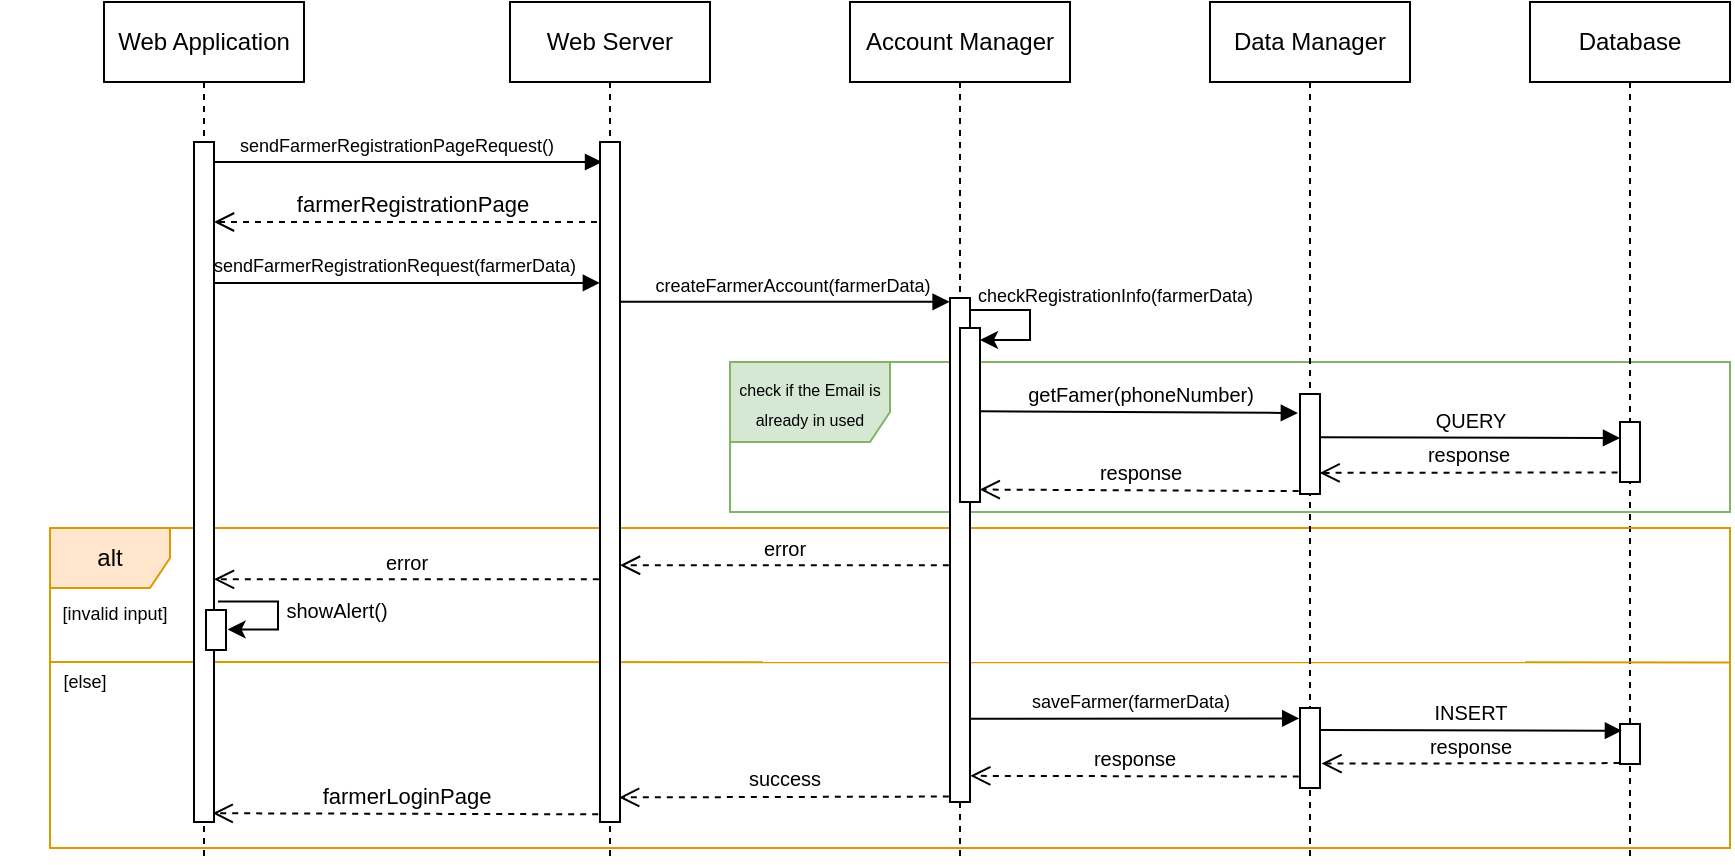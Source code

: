 <mxfile version="16.1.2" type="device" pages="18"><diagram name="FM-registration-UC6" id="0783ab3e-0a74-02c8-0abd-f7b4e66b4bec"><mxGraphModel dx="1422" dy="839" grid="1" gridSize="10" guides="1" tooltips="1" connect="1" arrows="1" fold="1" page="1" pageScale="1" pageWidth="850" pageHeight="1100" background="none" math="0" shadow="0"><root><mxCell id="0"/><mxCell id="1" parent="0"/><mxCell id="XDLZIQwnX-Ox785KEh2l-36" value="&lt;font style=&quot;font-size: 9px&quot;&gt;[else]&lt;/font&gt;" style="text;html=1;strokeColor=none;fillColor=none;align=center;verticalAlign=middle;whiteSpace=wrap;rounded=0;" parent="1" vertex="1"><mxGeometry x="15" y="374" width="85" height="30" as="geometry"/></mxCell><mxCell id="q8YVYtzhGm-2m4cselb1-1" value="&lt;span style=&quot;font-size: 8px&quot;&gt;check if the Email is already in used&lt;/span&gt;" style="shape=umlFrame;whiteSpace=wrap;html=1;width=80;height=40;fillColor=#d5e8d4;strokeColor=#82b366;" vertex="1" parent="1"><mxGeometry x="380" y="230" width="500" height="75" as="geometry"/></mxCell><mxCell id="ttS8PAnS_gsWud6hP86A-3" value="farmerRegistrationPage" style="html=1;verticalAlign=bottom;endArrow=open;dashed=1;endSize=8;rounded=0;" parent="1" source="Lhwjp3vvv-CEDBcAC0iq-3" edge="1"><mxGeometry relative="1" as="geometry"><mxPoint x="122" y="160" as="targetPoint"/><mxPoint x="311.91" y="162.71" as="sourcePoint"/></mxGeometry></mxCell><mxCell id="ttS8PAnS_gsWud6hP86A-1" value="&lt;font style=&quot;font-size: 9px&quot;&gt;sendFarmerRegistrationPageRequest&lt;/font&gt;&lt;font style=&quot;font-size: 9px&quot;&gt;(&lt;/font&gt;&lt;font style=&quot;font-size: 9px&quot;&gt;)&lt;/font&gt;" style="html=1;verticalAlign=bottom;endArrow=block;rounded=0;entryX=-0.005;entryY=0.006;entryDx=0;entryDy=0;entryPerimeter=0;" parent="1" edge="1"><mxGeometry x="-0.038" relative="1" as="geometry"><mxPoint x="117.999" y="130.0" as="sourcePoint"/><mxPoint x="316.02" y="130.0" as="targetPoint"/><mxPoint as="offset"/></mxGeometry></mxCell><mxCell id="XDLZIQwnX-Ox785KEh2l-9" value="Database" style="shape=umlLifeline;perimeter=lifelinePerimeter;whiteSpace=wrap;html=1;container=1;collapsible=0;recursiveResize=0;outlineConnect=0;" parent="1" vertex="1"><mxGeometry x="780" y="50" width="100" height="430" as="geometry"/></mxCell><mxCell id="Lhwjp3vvv-CEDBcAC0iq-21" value="alt" style="shape=umlFrame;whiteSpace=wrap;html=1;fillColor=#ffe6cc;strokeColor=#d79b00;" parent="XDLZIQwnX-Ox785KEh2l-9" vertex="1"><mxGeometry x="-740" y="263" width="840" height="160" as="geometry"/></mxCell><mxCell id="XDLZIQwnX-Ox785KEh2l-10" value="" style="html=1;points=[];perimeter=orthogonalPerimeter;" parent="XDLZIQwnX-Ox785KEh2l-9" vertex="1"><mxGeometry x="45" y="210" width="10" height="30" as="geometry"/></mxCell><mxCell id="XDLZIQwnX-Ox785KEh2l-11" value="" style="html=1;points=[];perimeter=orthogonalPerimeter;" parent="XDLZIQwnX-Ox785KEh2l-9" vertex="1"><mxGeometry x="45" y="361" width="10" height="20" as="geometry"/></mxCell><mxCell id="XDLZIQwnX-Ox785KEh2l-19" value="&lt;font size=&quot;1&quot;&gt;QUERY&lt;/font&gt;" style="html=1;verticalAlign=bottom;endArrow=block;rounded=0;entryX=-0.107;entryY=0.51;entryDx=0;entryDy=0;entryPerimeter=0;exitX=0.903;exitY=0.393;exitDx=0;exitDy=0;exitPerimeter=0;" parent="XDLZIQwnX-Ox785KEh2l-9" edge="1"><mxGeometry x="-0.001" relative="1" as="geometry"><mxPoint x="-105.97" y="217.65" as="sourcePoint"/><mxPoint x="45" y="218.0" as="targetPoint"/><mxPoint as="offset"/></mxGeometry></mxCell><mxCell id="XDLZIQwnX-Ox785KEh2l-28" value="" style="endArrow=none;html=1;rounded=0;fontSize=9;entryX=1;entryY=0.345;entryDx=0;entryDy=0;entryPerimeter=0;fillColor=#ffe6cc;strokeColor=#d79b00;" parent="XDLZIQwnX-Ox785KEh2l-9" edge="1"><mxGeometry width="50" height="50" relative="1" as="geometry"><mxPoint x="-740" y="330" as="sourcePoint"/><mxPoint x="100" y="330.2" as="targetPoint"/></mxGeometry></mxCell><mxCell id="Lhwjp3vvv-CEDBcAC0iq-22" value="&lt;font style=&quot;font-size: 9px&quot;&gt;[invalid input]&lt;/font&gt;" style="text;html=1;strokeColor=none;fillColor=none;align=center;verticalAlign=middle;whiteSpace=wrap;rounded=0;" parent="XDLZIQwnX-Ox785KEh2l-9" vertex="1"><mxGeometry x="-750" y="290" width="85" height="30" as="geometry"/></mxCell><mxCell id="Lhwjp3vvv-CEDBcAC0iq-2" value="Web Application" style="shape=umlLifeline;perimeter=lifelinePerimeter;whiteSpace=wrap;html=1;container=0;collapsible=0;recursiveResize=0;outlineConnect=0;" parent="1" vertex="1"><mxGeometry x="67" y="50" width="100" height="430" as="geometry"/></mxCell><mxCell id="Lhwjp3vvv-CEDBcAC0iq-3" value="Web Server" style="shape=umlLifeline;perimeter=lifelinePerimeter;whiteSpace=wrap;html=1;container=1;collapsible=0;recursiveResize=0;outlineConnect=0;" parent="1" vertex="1"><mxGeometry x="270" y="50" width="100" height="430" as="geometry"/></mxCell><mxCell id="Lhwjp3vvv-CEDBcAC0iq-4" value="" style="html=1;points=[];perimeter=orthogonalPerimeter;" parent="Lhwjp3vvv-CEDBcAC0iq-3" vertex="1"><mxGeometry x="45" y="70" width="10" height="340" as="geometry"/></mxCell><mxCell id="Lhwjp3vvv-CEDBcAC0iq-5" value="&lt;font style=&quot;font-size: 9px&quot;&gt;sendFarmerRegistrationRequest&lt;/font&gt;&lt;font style=&quot;font-size: 9px&quot;&gt;(farmerData&lt;/font&gt;&lt;font style=&quot;font-size: 9px&quot;&gt;)&lt;/font&gt;" style="html=1;verticalAlign=bottom;endArrow=block;rounded=0;entryX=-0.005;entryY=0.006;entryDx=0;entryDy=0;entryPerimeter=0;" parent="1" source="Lhwjp3vvv-CEDBcAC0iq-2" edge="1"><mxGeometry x="-0.038" relative="1" as="geometry"><mxPoint x="132" y="190.44" as="sourcePoint"/><mxPoint x="314.95" y="190.44" as="targetPoint"/><mxPoint as="offset"/></mxGeometry></mxCell><mxCell id="Lhwjp3vvv-CEDBcAC0iq-16" value="farmerLoginPage" style="html=1;verticalAlign=bottom;endArrow=open;dashed=1;endSize=8;exitX=-0.09;exitY=0.822;rounded=0;exitDx=0;exitDy=0;exitPerimeter=0;entryX=0.933;entryY=0.893;entryDx=0;entryDy=0;entryPerimeter=0;" parent="1" edge="1"><mxGeometry relative="1" as="geometry"><mxPoint x="121.33" y="455.62" as="targetPoint"/><mxPoint x="314.1" y="456.16" as="sourcePoint"/></mxGeometry></mxCell><mxCell id="Lhwjp3vvv-CEDBcAC0iq-7" value="" style="html=1;points=[];perimeter=orthogonalPerimeter;" parent="1" vertex="1"><mxGeometry x="112" y="120" width="10" height="340" as="geometry"/></mxCell><mxCell id="XDLZIQwnX-Ox785KEh2l-1" value="Account Manager" style="shape=umlLifeline;perimeter=lifelinePerimeter;whiteSpace=wrap;html=1;container=0;collapsible=0;recursiveResize=0;outlineConnect=0;" parent="1" vertex="1"><mxGeometry x="440" y="50" width="110" height="430" as="geometry"/></mxCell><mxCell id="XDLZIQwnX-Ox785KEh2l-6" value="Data Manager" style="shape=umlLifeline;perimeter=lifelinePerimeter;whiteSpace=wrap;html=1;container=1;collapsible=0;recursiveResize=0;outlineConnect=0;" parent="1" vertex="1"><mxGeometry x="620" y="50" width="100" height="430" as="geometry"/></mxCell><mxCell id="XDLZIQwnX-Ox785KEh2l-7" value="" style="html=1;points=[];perimeter=orthogonalPerimeter;" parent="XDLZIQwnX-Ox785KEh2l-6" vertex="1"><mxGeometry x="45" y="196" width="10" height="50" as="geometry"/></mxCell><mxCell id="XDLZIQwnX-Ox785KEh2l-8" value="" style="html=1;points=[];perimeter=orthogonalPerimeter;" parent="XDLZIQwnX-Ox785KEh2l-6" vertex="1"><mxGeometry x="45" y="353" width="10" height="40" as="geometry"/></mxCell><mxCell id="XDLZIQwnX-Ox785KEh2l-12" value="&lt;font style=&quot;font-size: 9px&quot;&gt;&lt;font style=&quot;font-size: 9px&quot;&gt;&lt;font style=&quot;font-size: 9px&quot;&gt;createFarmerAccount(farmerData&lt;/font&gt;&lt;/font&gt;&lt;font style=&quot;font-size: 9px&quot;&gt;&lt;font style=&quot;font-size: 9px&quot;&gt;)&lt;/font&gt;&lt;/font&gt;&lt;/font&gt;" style="html=1;verticalAlign=bottom;endArrow=block;rounded=0;entryX=-0.021;entryY=0.004;entryDx=0;entryDy=0;entryPerimeter=0;" parent="1" source="Lhwjp3vvv-CEDBcAC0iq-4" edge="1"><mxGeometry x="0.036" relative="1" as="geometry"><mxPoint x="324.97" y="198.36" as="sourcePoint"/><mxPoint x="489.79" y="199.92" as="targetPoint"/><mxPoint as="offset"/></mxGeometry></mxCell><mxCell id="XDLZIQwnX-Ox785KEh2l-17" value="&lt;font size=&quot;1&quot;&gt;getFamer(phoneNumber)&lt;/font&gt;" style="html=1;verticalAlign=bottom;endArrow=block;rounded=0;entryX=-0.107;entryY=0.51;entryDx=0;entryDy=0;entryPerimeter=0;exitX=1.015;exitY=0.742;exitDx=0;exitDy=0;exitPerimeter=0;" parent="1" edge="1"><mxGeometry x="-0.001" relative="1" as="geometry"><mxPoint x="505.15" y="254.68" as="sourcePoint"/><mxPoint x="663.93" y="255.5" as="targetPoint"/><mxPoint as="offset"/></mxGeometry></mxCell><mxCell id="XDLZIQwnX-Ox785KEh2l-18" value="&lt;span style=&quot;color: rgb(0 , 0 , 0) ; font-family: &amp;#34;helvetica&amp;#34; ; font-style: normal ; font-weight: 400 ; letter-spacing: normal ; text-align: center ; text-indent: 0px ; text-transform: none ; word-spacing: 0px ; background-color: rgb(255 , 255 , 255) ; display: inline ; float: none&quot;&gt;&lt;font style=&quot;font-size: 9px&quot;&gt;checkRegistrationInfo(farmerData)&lt;/font&gt;&lt;/span&gt;" style="text;whiteSpace=wrap;html=1;fontSize=9;" parent="1" vertex="1"><mxGeometry x="502" y="185" width="140" height="20" as="geometry"/></mxCell><mxCell id="XDLZIQwnX-Ox785KEh2l-20" value="&lt;font style=&quot;font-size: 10px&quot;&gt;response&lt;/font&gt;" style="html=1;verticalAlign=bottom;endArrow=open;dashed=1;endSize=8;rounded=0;entryX=0.98;entryY=0.789;entryDx=0;entryDy=0;entryPerimeter=0;exitX=-0.021;exitY=1.06;exitDx=0;exitDy=0;exitPerimeter=0;" parent="1" target="XDLZIQwnX-Ox785KEh2l-7" edge="1"><mxGeometry relative="1" as="geometry"><mxPoint x="674.82" y="283.4" as="targetPoint"/><mxPoint x="823.79" y="285.2" as="sourcePoint"/></mxGeometry></mxCell><mxCell id="XDLZIQwnX-Ox785KEh2l-22" value="&lt;font style=&quot;font-size: 10px&quot;&gt;response&lt;/font&gt;" style="html=1;verticalAlign=bottom;endArrow=open;dashed=1;endSize=8;rounded=0;exitX=-0.067;exitY=0.831;exitDx=0;exitDy=0;exitPerimeter=0;entryX=0.988;entryY=0.858;entryDx=0;entryDy=0;entryPerimeter=0;" parent="1" edge="1"><mxGeometry relative="1" as="geometry"><mxPoint x="504.88" y="293.77" as="targetPoint"/><mxPoint x="664.33" y="294.55" as="sourcePoint"/></mxGeometry></mxCell><mxCell id="XDLZIQwnX-Ox785KEh2l-23" value="&lt;font style=&quot;font-size: 10px&quot;&gt;error&lt;/font&gt;" style="html=1;verticalAlign=bottom;endArrow=open;dashed=1;endSize=8;rounded=0;exitX=-0.067;exitY=0.831;exitDx=0;exitDy=0;exitPerimeter=0;" parent="1" edge="1"><mxGeometry relative="1" as="geometry"><mxPoint x="325" y="331.63" as="targetPoint"/><mxPoint x="489.41" y="331.63" as="sourcePoint"/></mxGeometry></mxCell><mxCell id="XDLZIQwnX-Ox785KEh2l-24" value="&lt;font style=&quot;font-size: 10px&quot;&gt;error&lt;/font&gt;" style="html=1;verticalAlign=bottom;endArrow=open;dashed=1;endSize=8;rounded=0;exitX=-0.067;exitY=0.831;exitDx=0;exitDy=0;exitPerimeter=0;" parent="1" edge="1"><mxGeometry relative="1" as="geometry"><mxPoint x="122" y="338.64" as="targetPoint"/><mxPoint x="314.41" y="338.64" as="sourcePoint"/></mxGeometry></mxCell><mxCell id="XDLZIQwnX-Ox785KEh2l-25" value="" style="html=1;points=[];perimeter=orthogonalPerimeter;" parent="1" vertex="1"><mxGeometry x="118" y="354" width="10" height="20" as="geometry"/></mxCell><mxCell id="XDLZIQwnX-Ox785KEh2l-26" value="" style="endArrow=classic;html=1;rounded=0;fontSize=9;entryX=0.978;entryY=0.131;entryDx=0;entryDy=0;entryPerimeter=0;edgeStyle=orthogonalEdgeStyle;endFill=1;" parent="1" edge="1"><mxGeometry width="50" height="50" relative="1" as="geometry"><mxPoint x="124" y="349.76" as="sourcePoint"/><mxPoint x="128.78" y="364.0" as="targetPoint"/><Array as="points"><mxPoint x="154" y="349.76"/><mxPoint x="154" y="363.76"/><mxPoint x="129" y="363.76"/></Array></mxGeometry></mxCell><mxCell id="XDLZIQwnX-Ox785KEh2l-27" value="showAlert()" style="text;html=1;align=center;verticalAlign=middle;resizable=0;points=[];autosize=1;strokeColor=none;fillColor=none;fontSize=10;" parent="1" vertex="1"><mxGeometry x="148" y="344" width="70" height="20" as="geometry"/></mxCell><mxCell id="XDLZIQwnX-Ox785KEh2l-29" value="&lt;font style=&quot;font-size: 9px&quot;&gt;saveFarmer&lt;font style=&quot;font-size: 9px&quot;&gt;(farmerData&lt;/font&gt;&lt;font style=&quot;font-size: 9px&quot;&gt;)&lt;/font&gt;&lt;/font&gt;" style="html=1;verticalAlign=bottom;endArrow=block;rounded=0;entryX=0.061;entryY=0.031;entryDx=0;entryDy=0;entryPerimeter=0;exitX=1.064;exitY=0.745;exitDx=0;exitDy=0;exitPerimeter=0;" parent="1" edge="1"><mxGeometry x="-0.026" relative="1" as="geometry"><mxPoint x="499.64" y="408.35" as="sourcePoint"/><mxPoint x="664.61" y="408.24" as="targetPoint"/><mxPoint as="offset"/></mxGeometry></mxCell><mxCell id="XDLZIQwnX-Ox785KEh2l-31" value="&lt;font size=&quot;1&quot;&gt;INSERT&lt;/font&gt;" style="html=1;verticalAlign=bottom;endArrow=block;rounded=0;entryX=-0.107;entryY=0.51;entryDx=0;entryDy=0;entryPerimeter=0;exitX=0.903;exitY=0.393;exitDx=0;exitDy=0;exitPerimeter=0;" parent="1" edge="1"><mxGeometry x="-0.001" relative="1" as="geometry"><mxPoint x="675" y="414" as="sourcePoint"/><mxPoint x="825.97" y="414.35" as="targetPoint"/><mxPoint as="offset"/></mxGeometry></mxCell><mxCell id="XDLZIQwnX-Ox785KEh2l-32" value="&lt;font style=&quot;font-size: 10px&quot;&gt;response&lt;/font&gt;" style="html=1;verticalAlign=bottom;endArrow=open;dashed=1;endSize=8;rounded=0;entryX=0.98;entryY=0.789;entryDx=0;entryDy=0;entryPerimeter=0;exitX=-0.021;exitY=1.06;exitDx=0;exitDy=0;exitPerimeter=0;" parent="1" edge="1"><mxGeometry relative="1" as="geometry"><mxPoint x="675.77" y="430.8" as="targetPoint"/><mxPoint x="824.76" y="430.55" as="sourcePoint"/></mxGeometry></mxCell><mxCell id="XDLZIQwnX-Ox785KEh2l-33" value="&lt;font style=&quot;font-size: 10px&quot;&gt;response&lt;/font&gt;" style="html=1;verticalAlign=bottom;endArrow=open;dashed=1;endSize=8;rounded=0;exitX=-0.067;exitY=0.831;exitDx=0;exitDy=0;exitPerimeter=0;entryX=1.014;entryY=0.904;entryDx=0;entryDy=0;entryPerimeter=0;" parent="1" edge="1"><mxGeometry relative="1" as="geometry"><mxPoint x="500.14" y="436.92" as="targetPoint"/><mxPoint x="664.41" y="437.27" as="sourcePoint"/></mxGeometry></mxCell><mxCell id="XDLZIQwnX-Ox785KEh2l-35" value="&lt;font style=&quot;font-size: 10px&quot;&gt;success&lt;/font&gt;" style="html=1;verticalAlign=bottom;endArrow=open;dashed=1;endSize=8;rounded=0;exitX=-0.067;exitY=0.831;exitDx=0;exitDy=0;exitPerimeter=0;entryX=0.956;entryY=0.955;entryDx=0;entryDy=0;entryPerimeter=0;" parent="1" edge="1"><mxGeometry relative="1" as="geometry"><mxPoint x="324.56" y="447.7" as="targetPoint"/><mxPoint x="489.41" y="447.27" as="sourcePoint"/></mxGeometry></mxCell><mxCell id="XDLZIQwnX-Ox785KEh2l-2" value="" style="html=1;points=[];perimeter=orthogonalPerimeter;" parent="1" vertex="1"><mxGeometry x="490" y="198" width="10" height="252" as="geometry"/></mxCell><mxCell id="XDLZIQwnX-Ox785KEh2l-14" value="" style="html=1;points=[];perimeter=orthogonalPerimeter;" parent="1" vertex="1"><mxGeometry x="495" y="213" width="10" height="87" as="geometry"/></mxCell><mxCell id="XDLZIQwnX-Ox785KEh2l-16" value="" style="endArrow=classic;html=1;rounded=0;fontSize=9;edgeStyle=orthogonalEdgeStyle;endFill=1;" parent="1" source="XDLZIQwnX-Ox785KEh2l-2" edge="1"><mxGeometry width="50" height="50" relative="1" as="geometry"><mxPoint x="480" y="228" as="sourcePoint"/><mxPoint x="505" y="219" as="targetPoint"/><Array as="points"><mxPoint x="530" y="204"/><mxPoint x="530" y="219"/></Array></mxGeometry></mxCell></root></mxGraphModel></diagram><diagram id="tL58OBKIGHSdcmft7lmy" name="FM-Login-UC7"><mxGraphModel dx="2005" dy="695" grid="1" gridSize="10" guides="1" tooltips="1" connect="1" arrows="1" fold="1" page="1" pageScale="1" pageWidth="827" pageHeight="1169" math="0" shadow="0"><root><mxCell id="GGk6Nbap_ANoVzz1l16p-0"/><mxCell id="GGk6Nbap_ANoVzz1l16p-1" parent="GGk6Nbap_ANoVzz1l16p-0"/><mxCell id="GGk6Nbap_ANoVzz1l16p-2" value="" style="endArrow=none;html=1;rounded=0;fontSize=9;exitX=0;exitY=0.345;exitDx=0;exitDy=0;exitPerimeter=0;entryX=1;entryY=0.345;entryDx=0;entryDy=0;entryPerimeter=0;fillColor=#ffe6cc;strokeColor=#d79b00;" parent="GGk6Nbap_ANoVzz1l16p-1" source="GGk6Nbap_ANoVzz1l16p-3" target="GGk6Nbap_ANoVzz1l16p-3" edge="1"><mxGeometry width="50" height="50" relative="1" as="geometry"><mxPoint x="420" y="449" as="sourcePoint"/><mxPoint x="470" y="399" as="targetPoint"/></mxGeometry></mxCell><mxCell id="GGk6Nbap_ANoVzz1l16p-3" value="alt" style="shape=umlFrame;whiteSpace=wrap;html=1;fillColor=#ffe6cc;strokeColor=#d79b00;" parent="GGk6Nbap_ANoVzz1l16p-1" vertex="1"><mxGeometry x="10" y="309" width="870" height="160" as="geometry"/></mxCell><mxCell id="GGk6Nbap_ANoVzz1l16p-4" value="Web Application" style="shape=umlLifeline;perimeter=lifelinePerimeter;whiteSpace=wrap;html=1;container=0;collapsible=0;recursiveResize=0;outlineConnect=0;" parent="GGk6Nbap_ANoVzz1l16p-1" vertex="1"><mxGeometry x="80" y="50" width="100" height="430" as="geometry"/></mxCell><mxCell id="GGk6Nbap_ANoVzz1l16p-5" value="Web Server" style="shape=umlLifeline;perimeter=lifelinePerimeter;whiteSpace=wrap;html=1;container=1;collapsible=0;recursiveResize=0;outlineConnect=0;" parent="GGk6Nbap_ANoVzz1l16p-1" vertex="1"><mxGeometry x="270" y="50" width="100" height="430" as="geometry"/></mxCell><mxCell id="GGk6Nbap_ANoVzz1l16p-6" value="" style="html=1;points=[];perimeter=orthogonalPerimeter;" parent="GGk6Nbap_ANoVzz1l16p-5" vertex="1"><mxGeometry x="45" y="60" width="10" height="350" as="geometry"/></mxCell><mxCell id="GGk6Nbap_ANoVzz1l16p-7" value="&lt;font style=&quot;font-size: 9px&quot;&gt;sendFarmerLoginRequest&lt;br&gt;(phoneNumber, pwd)&lt;/font&gt;" style="html=1;verticalAlign=bottom;endArrow=block;rounded=0;entryX=-0.005;entryY=0.006;entryDx=0;entryDy=0;entryPerimeter=0;" parent="GGk6Nbap_ANoVzz1l16p-1" edge="1"><mxGeometry relative="1" as="geometry"><mxPoint x="135" y="189.902" as="sourcePoint"/><mxPoint x="314.95" y="189.902" as="targetPoint"/></mxGeometry></mxCell><mxCell id="GGk6Nbap_ANoVzz1l16p-8" value="farmerHomePage" style="html=1;verticalAlign=bottom;endArrow=open;dashed=1;endSize=8;exitX=-0.09;exitY=0.822;rounded=0;exitDx=0;exitDy=0;exitPerimeter=0;" parent="GGk6Nbap_ANoVzz1l16p-1" edge="1"><mxGeometry relative="1" as="geometry"><mxPoint x="135" y="445" as="targetPoint"/><mxPoint x="314.1" y="445.16" as="sourcePoint"/></mxGeometry></mxCell><mxCell id="GGk6Nbap_ANoVzz1l16p-9" value="" style="html=1;points=[];perimeter=orthogonalPerimeter;" parent="GGk6Nbap_ANoVzz1l16p-1" vertex="1"><mxGeometry x="125" y="110" width="10" height="350" as="geometry"/></mxCell><mxCell id="GGk6Nbap_ANoVzz1l16p-10" value="&lt;font style=&quot;font-size: 9px&quot;&gt;[invalid input]&lt;/font&gt;" style="text;html=1;strokeColor=none;fillColor=none;align=center;verticalAlign=middle;whiteSpace=wrap;rounded=0;" parent="GGk6Nbap_ANoVzz1l16p-1" vertex="1"><mxGeometry x="-2" y="334" width="85" height="30" as="geometry"/></mxCell><mxCell id="GGk6Nbap_ANoVzz1l16p-11" value="Account Manager" style="shape=umlLifeline;perimeter=lifelinePerimeter;whiteSpace=wrap;html=1;container=1;collapsible=0;recursiveResize=0;outlineConnect=0;" parent="GGk6Nbap_ANoVzz1l16p-1" vertex="1"><mxGeometry x="440" y="50" width="110" height="430" as="geometry"/></mxCell><mxCell id="GGk6Nbap_ANoVzz1l16p-12" value="" style="html=1;points=[];perimeter=orthogonalPerimeter;" parent="GGk6Nbap_ANoVzz1l16p-11" vertex="1"><mxGeometry x="50" y="147" width="10" height="263" as="geometry"/></mxCell><mxCell id="GGk6Nbap_ANoVzz1l16p-15" value="Data Manager" style="shape=umlLifeline;perimeter=lifelinePerimeter;whiteSpace=wrap;html=1;container=1;collapsible=0;recursiveResize=0;outlineConnect=0;" parent="GGk6Nbap_ANoVzz1l16p-1" vertex="1"><mxGeometry x="620" y="50" width="100" height="430" as="geometry"/></mxCell><mxCell id="GGk6Nbap_ANoVzz1l16p-16" value="" style="html=1;points=[];perimeter=orthogonalPerimeter;" parent="GGk6Nbap_ANoVzz1l16p-15" vertex="1"><mxGeometry x="45" y="195" width="10" height="35" as="geometry"/></mxCell><mxCell id="GGk6Nbap_ANoVzz1l16p-18" value="Database" style="shape=umlLifeline;perimeter=lifelinePerimeter;whiteSpace=wrap;html=1;container=1;collapsible=0;recursiveResize=0;outlineConnect=0;" parent="GGk6Nbap_ANoVzz1l16p-1" vertex="1"><mxGeometry x="780" y="50" width="100" height="430" as="geometry"/></mxCell><mxCell id="GGk6Nbap_ANoVzz1l16p-19" value="" style="html=1;points=[];perimeter=orthogonalPerimeter;" parent="GGk6Nbap_ANoVzz1l16p-18" vertex="1"><mxGeometry x="45" y="205" width="10" height="20" as="geometry"/></mxCell><mxCell id="GGk6Nbap_ANoVzz1l16p-22" value="&lt;font style=&quot;font-size: 9px&quot;&gt;&lt;font style=&quot;font-size: 9px&quot;&gt;authenicateFarmer(phoneNumber, pwd&lt;/font&gt;&lt;font style=&quot;font-size: 9px&quot;&gt;)&lt;/font&gt;&lt;/font&gt;" style="html=1;verticalAlign=bottom;endArrow=block;rounded=0;" parent="GGk6Nbap_ANoVzz1l16p-1" source="GGk6Nbap_ANoVzz1l16p-6" edge="1"><mxGeometry x="0.032" y="2" relative="1" as="geometry"><mxPoint x="330" y="198" as="sourcePoint"/><mxPoint x="490" y="199" as="targetPoint"/><mxPoint as="offset"/></mxGeometry></mxCell><mxCell id="GGk6Nbap_ANoVzz1l16p-23" value="&lt;span style=&quot;font-family: &amp;#34;helvetica&amp;#34; ; font-size: 9px&quot;&gt;checkFarmer&lt;/span&gt;&lt;span style=&quot;font-family: &amp;#34;helvetica&amp;#34; ; font-size: 9px&quot;&gt;Credentials&lt;/span&gt;&lt;span style=&quot;font-family: &amp;#34;helvetica&amp;#34; ; font-size: 9px&quot;&gt;&lt;br&gt;(&lt;/span&gt;&lt;span style=&quot;font-family: &amp;#34;helvetica&amp;#34; ; font-size: 9px&quot;&gt;phoneNumber, pwd&lt;/span&gt;&lt;span style=&quot;font-family: &amp;#34;helvetica&amp;#34; ; font-size: 9px&quot;&gt;)&lt;/span&gt;" style="html=1;verticalAlign=bottom;endArrow=block;rounded=0;entryX=0.011;entryY=0.033;entryDx=0;entryDy=0;entryPerimeter=0;exitX=0.944;exitY=0.436;exitDx=0;exitDy=0;exitPerimeter=0;" parent="GGk6Nbap_ANoVzz1l16p-1" source="hcGHZXaMx0tVYrMXvpsI-0" target="GGk6Nbap_ANoVzz1l16p-16" edge="1"><mxGeometry x="-0.001" relative="1" as="geometry"><mxPoint x="500.14" y="245.783" as="sourcePoint"/><mxPoint x="663.93" y="274.5" as="targetPoint"/><mxPoint as="offset"/></mxGeometry></mxCell><mxCell id="GGk6Nbap_ANoVzz1l16p-25" value="&lt;font style=&quot;font-size: 10px&quot;&gt;response&lt;/font&gt;" style="html=1;verticalAlign=bottom;endArrow=open;dashed=1;endSize=8;rounded=0;entryX=0.94;entryY=0.804;entryDx=0;entryDy=0;entryPerimeter=0;exitX=0.01;exitY=0.937;exitDx=0;exitDy=0;exitPerimeter=0;" parent="GGk6Nbap_ANoVzz1l16p-1" edge="1"><mxGeometry relative="1" as="geometry"><mxPoint x="674.4" y="272.14" as="targetPoint"/><mxPoint x="825.1" y="272.74" as="sourcePoint"/></mxGeometry></mxCell><mxCell id="GGk6Nbap_ANoVzz1l16p-26" value="&lt;font style=&quot;font-size: 10px&quot;&gt;response&lt;/font&gt;" style="html=1;verticalAlign=bottom;endArrow=open;dashed=1;endSize=8;rounded=0;exitX=-0.211;exitY=0.887;exitDx=0;exitDy=0;exitPerimeter=0;entryX=1.019;entryY=0.837;entryDx=0;entryDy=0;entryPerimeter=0;" parent="GGk6Nbap_ANoVzz1l16p-1" edge="1" target="hcGHZXaMx0tVYrMXvpsI-0"><mxGeometry relative="1" as="geometry"><mxPoint x="500" y="279" as="targetPoint"/><mxPoint x="662.89" y="278.61" as="sourcePoint"/></mxGeometry></mxCell><mxCell id="GGk6Nbap_ANoVzz1l16p-27" value="&lt;font style=&quot;font-size: 10px&quot;&gt;error&lt;/font&gt;" style="html=1;verticalAlign=bottom;endArrow=open;dashed=1;endSize=8;rounded=0;exitX=-0.067;exitY=0.831;exitDx=0;exitDy=0;exitPerimeter=0;" parent="GGk6Nbap_ANoVzz1l16p-1" edge="1"><mxGeometry relative="1" as="geometry"><mxPoint x="325" y="327.63" as="targetPoint"/><mxPoint x="489.41" y="327.63" as="sourcePoint"/></mxGeometry></mxCell><mxCell id="GGk6Nbap_ANoVzz1l16p-28" value="&lt;font style=&quot;font-size: 10px&quot;&gt;error&lt;/font&gt;" style="html=1;verticalAlign=bottom;endArrow=open;dashed=1;endSize=8;rounded=0;exitX=-0.067;exitY=0.831;exitDx=0;exitDy=0;exitPerimeter=0;" parent="GGk6Nbap_ANoVzz1l16p-1" edge="1"><mxGeometry relative="1" as="geometry"><mxPoint x="135" y="334.64" as="targetPoint"/><mxPoint x="314.41" y="334.64" as="sourcePoint"/></mxGeometry></mxCell><mxCell id="GGk6Nbap_ANoVzz1l16p-36" value="&lt;font style=&quot;font-size: 10px&quot;&gt;success&lt;/font&gt;" style="html=1;verticalAlign=bottom;endArrow=open;dashed=1;endSize=8;rounded=0;exitX=-0.067;exitY=0.831;exitDx=0;exitDy=0;exitPerimeter=0;entryX=0.992;entryY=0.251;entryDx=0;entryDy=0;entryPerimeter=0;" parent="GGk6Nbap_ANoVzz1l16p-1" edge="1"><mxGeometry relative="1" as="geometry"><mxPoint x="325" y="434" as="targetPoint"/><mxPoint x="489.41" y="435.27" as="sourcePoint"/></mxGeometry></mxCell><mxCell id="GGk6Nbap_ANoVzz1l16p-37" value="&lt;font style=&quot;font-size: 9px&quot;&gt;[else]&lt;/font&gt;" style="text;html=1;strokeColor=none;fillColor=none;align=center;verticalAlign=middle;whiteSpace=wrap;rounded=0;" parent="GGk6Nbap_ANoVzz1l16p-1" vertex="1"><mxGeometry x="-18" y="360" width="85" height="30" as="geometry"/></mxCell><mxCell id="GGk6Nbap_ANoVzz1l16p-21" value="&lt;font size=&quot;1&quot;&gt;QUERY&lt;/font&gt;" style="html=1;verticalAlign=bottom;endArrow=block;rounded=0;exitX=1.002;exitY=0.337;exitDx=0;exitDy=0;exitPerimeter=0;entryX=0.06;entryY=0.12;entryDx=0;entryDy=0;entryPerimeter=0;" parent="GGk6Nbap_ANoVzz1l16p-1" source="GGk6Nbap_ANoVzz1l16p-16" target="GGk6Nbap_ANoVzz1l16p-19" edge="1"><mxGeometry x="-0.001" relative="1" as="geometry"><mxPoint x="666.22" y="284.18" as="sourcePoint"/><mxPoint x="825" y="285" as="targetPoint"/><mxPoint as="offset"/></mxGeometry></mxCell><mxCell id="ZlM5Ky-DtOIJP5a41rqU-0" value="&lt;font style=&quot;font-size: 9px&quot;&gt;sendFarmerLoginPageRequest()&lt;/font&gt;" style="html=1;verticalAlign=bottom;endArrow=block;rounded=0;entryX=-0.005;entryY=0.006;entryDx=0;entryDy=0;entryPerimeter=0;" parent="GGk6Nbap_ANoVzz1l16p-1" edge="1"><mxGeometry relative="1" as="geometry"><mxPoint x="135" y="120.002" as="sourcePoint"/><mxPoint x="314.95" y="120.002" as="targetPoint"/></mxGeometry></mxCell><mxCell id="llZHVbkLnnhrmPrLtgm5-0" value="&lt;font style=&quot;font-size: 10px&quot;&gt;farmerLoginPage&lt;/font&gt;" style="html=1;verticalAlign=bottom;endArrow=open;dashed=1;endSize=8;exitX=-0.09;exitY=0.822;rounded=0;exitDx=0;exitDy=0;exitPerimeter=0;" parent="GGk6Nbap_ANoVzz1l16p-1" edge="1"><mxGeometry relative="1" as="geometry"><mxPoint x="135" y="150" as="targetPoint"/><mxPoint x="314.1" y="150.16" as="sourcePoint"/></mxGeometry></mxCell><mxCell id="Hq6azfmBcBkbKnxsxIws-0" value="&lt;span style=&quot;color: rgb(0 , 0 , 0) ; font-family: &amp;#34;helvetica&amp;#34; ; font-style: normal ; font-weight: 400 ; letter-spacing: normal ; text-align: center ; text-indent: 0px ; text-transform: none ; word-spacing: 0px ; background-color: rgb(255 , 255 , 255) ; display: inline ; float: none&quot;&gt;&lt;font style=&quot;font-size: 9px&quot;&gt;checkRegistrationInfo(farmerData)&lt;/font&gt;&lt;/span&gt;" style="text;whiteSpace=wrap;html=1;fontSize=9;" vertex="1" parent="GGk6Nbap_ANoVzz1l16p-1"><mxGeometry x="502" y="185" width="140" height="20" as="geometry"/></mxCell><mxCell id="Hq6azfmBcBkbKnxsxIws-1" value="" style="endArrow=classic;html=1;rounded=0;fontSize=9;edgeStyle=orthogonalEdgeStyle;endFill=1;" edge="1" parent="GGk6Nbap_ANoVzz1l16p-1"><mxGeometry width="50" height="50" relative="1" as="geometry"><mxPoint x="500" y="204.008" as="sourcePoint"/><mxPoint x="505" y="219" as="targetPoint"/><Array as="points"><mxPoint x="530" y="204"/><mxPoint x="530" y="219"/></Array></mxGeometry></mxCell><mxCell id="hcGHZXaMx0tVYrMXvpsI-0" value="" style="html=1;points=[];perimeter=orthogonalPerimeter;" vertex="1" parent="GGk6Nbap_ANoVzz1l16p-1"><mxGeometry x="495" y="213" width="10" height="77" as="geometry"/></mxCell></root></mxGraphModel></diagram><diagram id="lwACg-wldhMSPDFfLGVP" name="FM-Search-UC8"><mxGraphModel dx="1178" dy="695" grid="1" gridSize="10" guides="1" tooltips="1" connect="1" arrows="1" fold="1" page="1" pageScale="1" pageWidth="827" pageHeight="1169" math="0" shadow="0"><root><mxCell id="1y9Ml2lyvJlFZldqrlhE-0"/><mxCell id="1y9Ml2lyvJlFZldqrlhE-1" parent="1y9Ml2lyvJlFZldqrlhE-0"/><mxCell id="W7Am06LFCcFVXK4rWaxu-0" value="alt" style="shape=umlFrame;whiteSpace=wrap;html=1;fillColor=#ffe6cc;strokeColor=#d79b00;" parent="1y9Ml2lyvJlFZldqrlhE-1" vertex="1"><mxGeometry x="380" y="354" width="840" height="70" as="geometry"/></mxCell><mxCell id="W7Am06LFCcFVXK4rWaxu-1" value="Web Application" style="shape=umlLifeline;perimeter=lifelinePerimeter;whiteSpace=wrap;html=1;container=0;collapsible=0;recursiveResize=0;outlineConnect=0;" parent="1y9Ml2lyvJlFZldqrlhE-1" vertex="1"><mxGeometry x="80" y="50" width="100" height="520" as="geometry"/></mxCell><mxCell id="W7Am06LFCcFVXK4rWaxu-2" value="Web Server" style="shape=umlLifeline;perimeter=lifelinePerimeter;whiteSpace=wrap;html=1;container=1;collapsible=0;recursiveResize=0;outlineConnect=0;" parent="1y9Ml2lyvJlFZldqrlhE-1" vertex="1"><mxGeometry x="270" y="50" width="100" height="490" as="geometry"/></mxCell><mxCell id="W7Am06LFCcFVXK4rWaxu-3" value="" style="html=1;points=[];perimeter=orthogonalPerimeter;" parent="W7Am06LFCcFVXK4rWaxu-2" vertex="1"><mxGeometry x="45" y="90" width="10" height="70" as="geometry"/></mxCell><mxCell id="W7Am06LFCcFVXK4rWaxu-4" value="" style="html=1;points=[];perimeter=orthogonalPerimeter;" parent="W7Am06LFCcFVXK4rWaxu-2" vertex="1"><mxGeometry x="45" y="230" width="10" height="210" as="geometry"/></mxCell><mxCell id="W7Am06LFCcFVXK4rWaxu-5" value="&lt;font style=&quot;font-size: 11px&quot;&gt;sendSearch(location, productType)&lt;/font&gt;" style="html=1;verticalAlign=bottom;endArrow=block;rounded=0;entryX=-0.005;entryY=0.006;entryDx=0;entryDy=0;entryPerimeter=0;" parent="W7Am06LFCcFVXK4rWaxu-2" edge="1"><mxGeometry relative="1" as="geometry"><mxPoint x="-134.95" y="238.0" as="sourcePoint"/><mxPoint x="45.0" y="238.0" as="targetPoint"/></mxGeometry></mxCell><mxCell id="W7Am06LFCcFVXK4rWaxu-6" value="&lt;font style=&quot;font-size: 11px&quot;&gt;sendSearchPageRequest()&lt;/font&gt;" style="html=1;verticalAlign=bottom;endArrow=block;rounded=0;entryX=-0.005;entryY=0.006;entryDx=0;entryDy=0;entryPerimeter=0;" parent="1y9Ml2lyvJlFZldqrlhE-1" source="W7Am06LFCcFVXK4rWaxu-7" target="W7Am06LFCcFVXK4rWaxu-3" edge="1"><mxGeometry relative="1" as="geometry"><mxPoint x="145" y="140" as="sourcePoint"/><mxPoint x="480" y="140" as="targetPoint"/></mxGeometry></mxCell><mxCell id="W7Am06LFCcFVXK4rWaxu-7" value="" style="html=1;points=[];perimeter=orthogonalPerimeter;" parent="1y9Ml2lyvJlFZldqrlhE-1" vertex="1"><mxGeometry x="125" y="140" width="10" height="350" as="geometry"/></mxCell><mxCell id="W7Am06LFCcFVXK4rWaxu-8" value="Search Manager" style="shape=umlLifeline;perimeter=lifelinePerimeter;whiteSpace=wrap;html=1;container=1;collapsible=0;recursiveResize=0;outlineConnect=0;" parent="1y9Ml2lyvJlFZldqrlhE-1" vertex="1"><mxGeometry x="440" y="50" width="110" height="490" as="geometry"/></mxCell><mxCell id="W7Am06LFCcFVXK4rWaxu-9" value="" style="html=1;points=[];perimeter=orthogonalPerimeter;" parent="W7Am06LFCcFVXK4rWaxu-8" vertex="1"><mxGeometry x="50" y="90" width="10" height="60" as="geometry"/></mxCell><mxCell id="W7Am06LFCcFVXK4rWaxu-10" value="&lt;font style=&quot;font-size: 11px&quot;&gt;searchTypeList()&lt;/font&gt;" style="html=1;verticalAlign=bottom;endArrow=block;rounded=0;exitX=1.013;exitY=0.157;exitDx=0;exitDy=0;exitPerimeter=0;" parent="W7Am06LFCcFVXK4rWaxu-8" source="W7Am06LFCcFVXK4rWaxu-3" edge="1"><mxGeometry relative="1" as="geometry"><mxPoint x="-110" y="100" as="sourcePoint"/><mxPoint x="50" y="100" as="targetPoint"/></mxGeometry></mxCell><mxCell id="W7Am06LFCcFVXK4rWaxu-11" value="" style="html=1;points=[];perimeter=orthogonalPerimeter;" parent="W7Am06LFCcFVXK4rWaxu-8" vertex="1"><mxGeometry x="50" y="240" width="10" height="200" as="geometry"/></mxCell><mxCell id="W7Am06LFCcFVXK4rWaxu-12" value="&lt;font style=&quot;font-size: 11px&quot;&gt;search(location, productType)&lt;/font&gt;" style="html=1;verticalAlign=bottom;endArrow=block;rounded=0;" parent="W7Am06LFCcFVXK4rWaxu-8" edge="1"><mxGeometry relative="1" as="geometry"><mxPoint x="-116.0" y="250" as="sourcePoint"/><mxPoint x="50" y="250" as="targetPoint"/></mxGeometry></mxCell><mxCell id="W7Am06LFCcFVXK4rWaxu-13" value="searchResult" style="html=1;verticalAlign=bottom;endArrow=open;dashed=1;endSize=8;rounded=0;" parent="W7Am06LFCcFVXK4rWaxu-8" edge="1"><mxGeometry relative="1" as="geometry"><mxPoint x="-116" y="400" as="targetPoint"/><mxPoint x="50" y="400" as="sourcePoint"/></mxGeometry></mxCell><mxCell id="W2zxElH-b09h5Gdm1s3B-1" value="&lt;font style=&quot;font-size: 9px&quot;&gt;&lt;font style=&quot;font-size: 9px&quot;&gt;[productType!=&lt;/font&gt;&lt;span class=&quot;qkunPe&quot; style=&quot;text-align: left&quot;&gt;None&lt;/span&gt;&lt;span style=&quot;text-align: left&quot;&gt;&amp;nbsp;&lt;/span&gt;]&lt;/font&gt;" style="text;html=1;strokeColor=none;fillColor=none;align=center;verticalAlign=middle;whiteSpace=wrap;rounded=0;" vertex="1" parent="W7Am06LFCcFVXK4rWaxu-8"><mxGeometry x="-76" y="331" width="130" height="30" as="geometry"/></mxCell><mxCell id="W7Am06LFCcFVXK4rWaxu-14" value="Geospatial Data Manager" style="shape=umlLifeline;perimeter=lifelinePerimeter;whiteSpace=wrap;html=1;container=1;collapsible=0;recursiveResize=0;outlineConnect=0;" parent="1y9Ml2lyvJlFZldqrlhE-1" vertex="1"><mxGeometry x="620" y="50" width="100" height="500" as="geometry"/></mxCell><mxCell id="W7Am06LFCcFVXK4rWaxu-15" value="" style="html=1;points=[];perimeter=orthogonalPerimeter;" parent="W7Am06LFCcFVXK4rWaxu-14" vertex="1"><mxGeometry x="45" y="101.5" width="10" height="38.5" as="geometry"/></mxCell><mxCell id="W7Am06LFCcFVXK4rWaxu-16" value="" style="html=1;points=[];perimeter=orthogonalPerimeter;" parent="W7Am06LFCcFVXK4rWaxu-14" vertex="1"><mxGeometry x="45" y="250" width="10" height="110" as="geometry"/></mxCell><mxCell id="W7Am06LFCcFVXK4rWaxu-17" value="&lt;font style=&quot;font-size: 11px&quot;&gt;getWeather(location)&lt;/font&gt;" style="html=1;verticalAlign=bottom;endArrow=block;rounded=0;exitX=0.873;exitY=0.199;exitDx=0;exitDy=0;exitPerimeter=0;entryX=0.026;entryY=0.077;entryDx=0;entryDy=0;entryPerimeter=0;" parent="W7Am06LFCcFVXK4rWaxu-14" edge="1"><mxGeometry relative="1" as="geometry"><mxPoint x="-120.26" y="258.97" as="sourcePoint"/><mxPoint x="45" y="257.999" as="targetPoint"/></mxGeometry></mxCell><mxCell id="W7Am06LFCcFVXK4rWaxu-18" value="&lt;span lang=&quot;EN-US&quot; style=&quot;line-height: 107%&quot;&gt;Google&lt;br/&gt;Maps System&lt;/span&gt;" style="shape=umlLifeline;perimeter=lifelinePerimeter;whiteSpace=wrap;html=1;container=1;collapsible=0;recursiveResize=0;outlineConnect=0;" parent="1y9Ml2lyvJlFZldqrlhE-1" vertex="1"><mxGeometry x="780" y="50" width="100" height="500" as="geometry"/></mxCell><mxCell id="W7Am06LFCcFVXK4rWaxu-19" value="" style="html=1;points=[];perimeter=orthogonalPerimeter;" parent="W7Am06LFCcFVXK4rWaxu-18" vertex="1"><mxGeometry x="45" y="175" width="10" height="45" as="geometry"/></mxCell><mxCell id="W7Am06LFCcFVXK4rWaxu-20" value="&lt;span style=&quot;font-size: 10px&quot;&gt;location&lt;/span&gt;" style="html=1;verticalAlign=bottom;endArrow=open;dashed=1;endSize=8;rounded=0;entryX=0.976;entryY=0.498;entryDx=0;entryDy=0;entryPerimeter=0;exitX=-0.019;exitY=0.893;exitDx=0;exitDy=0;exitPerimeter=0;" parent="1y9Ml2lyvJlFZldqrlhE-1" edge="1"><mxGeometry relative="1" as="geometry"><mxPoint x="134.76" y="257.5" as="targetPoint"/><mxPoint x="824.81" y="258.185" as="sourcePoint"/></mxGeometry></mxCell><mxCell id="W7Am06LFCcFVXK4rWaxu-21" value="&lt;span lang=&quot;EN-US&quot; style=&quot;line-height: 107%&quot;&gt;Weather&lt;br/&gt;Service&lt;/span&gt;" style="shape=umlLifeline;perimeter=lifelinePerimeter;whiteSpace=wrap;html=1;container=1;collapsible=0;recursiveResize=0;outlineConnect=0;" parent="1y9Ml2lyvJlFZldqrlhE-1" vertex="1"><mxGeometry x="940" y="50" width="100" height="500" as="geometry"/></mxCell><mxCell id="W7Am06LFCcFVXK4rWaxu-22" value="" style="html=1;points=[];perimeter=orthogonalPerimeter;" parent="W7Am06LFCcFVXK4rWaxu-21" vertex="1"><mxGeometry x="45" y="260" width="10" height="27" as="geometry"/></mxCell><mxCell id="W7Am06LFCcFVXK4rWaxu-23" value="&lt;span lang=&quot;EN-US&quot; style=&quot;line-height: 107%&quot;&gt;Agricultural&lt;br/&gt;Product Reference System&lt;/span&gt;" style="shape=umlLifeline;perimeter=lifelinePerimeter;whiteSpace=wrap;html=1;container=0;collapsible=0;recursiveResize=0;outlineConnect=0;" parent="1y9Ml2lyvJlFZldqrlhE-1" vertex="1"><mxGeometry x="1110" y="50" width="120" height="470" as="geometry"/></mxCell><mxCell id="W7Am06LFCcFVXK4rWaxu-24" value="searchPage" style="html=1;verticalAlign=bottom;endArrow=open;dashed=1;endSize=8;exitX=-0.09;exitY=0.822;rounded=0;exitDx=0;exitDy=0;exitPerimeter=0;" parent="1y9Ml2lyvJlFZldqrlhE-1" edge="1"><mxGeometry relative="1" as="geometry"><mxPoint x="135" y="206.0" as="targetPoint"/><mxPoint x="314.1" y="206.16" as="sourcePoint"/></mxGeometry></mxCell><mxCell id="W7Am06LFCcFVXK4rWaxu-25" value="&lt;font style=&quot;font-size: 11px&quot;&gt;getGeolocation(InternetInfo)&lt;/font&gt;" style="html=1;verticalAlign=bottom;endArrow=block;rounded=0;entryX=0.019;entryY=0.141;entryDx=0;entryDy=0;entryPerimeter=0;" parent="1y9Ml2lyvJlFZldqrlhE-1" target="W7Am06LFCcFVXK4rWaxu-19" edge="1"><mxGeometry relative="1" as="geometry"><mxPoint x="136" y="232.44" as="sourcePoint"/><mxPoint x="820" y="232" as="targetPoint"/></mxGeometry></mxCell><mxCell id="W7Am06LFCcFVXK4rWaxu-26" value="TypeList" style="html=1;verticalAlign=bottom;endArrow=open;dashed=1;endSize=8;rounded=0;" parent="1y9Ml2lyvJlFZldqrlhE-1" edge="1"><mxGeometry relative="1" as="geometry"><mxPoint x="324" y="197" as="targetPoint"/><mxPoint x="490.0" y="197" as="sourcePoint"/></mxGeometry></mxCell><mxCell id="W7Am06LFCcFVXK4rWaxu-27" value="&lt;font style=&quot;font-size: 11px&quot;&gt;getTypeList()&lt;/font&gt;" style="html=1;verticalAlign=bottom;endArrow=block;rounded=0;exitX=0.873;exitY=0.199;exitDx=0;exitDy=0;exitPerimeter=0;entryX=0.026;entryY=0.077;entryDx=0;entryDy=0;entryPerimeter=0;" parent="1y9Ml2lyvJlFZldqrlhE-1" target="W7Am06LFCcFVXK4rWaxu-15" edge="1"><mxGeometry relative="1" as="geometry"><mxPoint x="500.0" y="154.55" as="sourcePoint"/><mxPoint x="1160" y="155" as="targetPoint"/></mxGeometry></mxCell><mxCell id="W7Am06LFCcFVXK4rWaxu-28" value="TypeList" style="html=1;verticalAlign=bottom;endArrow=open;dashed=1;endSize=8;rounded=0;entryX=0.927;entryY=0.828;entryDx=0;entryDy=0;entryPerimeter=0;exitX=-0.013;exitY=0.971;exitDx=0;exitDy=0;exitPerimeter=0;" parent="1y9Ml2lyvJlFZldqrlhE-1" source="W7Am06LFCcFVXK4rWaxu-15" target="W7Am06LFCcFVXK4rWaxu-9" edge="1"><mxGeometry relative="1" as="geometry"><mxPoint x="500.27" y="174.6" as="targetPoint"/><mxPoint x="666.27" y="174.6" as="sourcePoint"/></mxGeometry></mxCell><mxCell id="W7Am06LFCcFVXK4rWaxu-29" value="" style="html=1;points=[];perimeter=orthogonalPerimeter;" parent="1y9Ml2lyvJlFZldqrlhE-1" vertex="1"><mxGeometry x="1165" y="158" width="10" height="27" as="geometry"/></mxCell><mxCell id="W7Am06LFCcFVXK4rWaxu-30" value="&lt;font style=&quot;font-size: 10px&quot;&gt;response&lt;/font&gt;" style="html=1;verticalAlign=bottom;endArrow=open;dashed=1;endSize=8;rounded=0;entryX=1.027;entryY=0.735;entryDx=0;entryDy=0;entryPerimeter=0;exitX=-0.12;exitY=0.758;exitDx=0;exitDy=0;exitPerimeter=0;" parent="1y9Ml2lyvJlFZldqrlhE-1" source="W7Am06LFCcFVXK4rWaxu-29" target="W7Am06LFCcFVXK4rWaxu-15" edge="1"><mxGeometry relative="1" as="geometry"><mxPoint x="677" y="171.85" as="targetPoint"/><mxPoint x="827" y="172" as="sourcePoint"/></mxGeometry></mxCell><mxCell id="W7Am06LFCcFVXK4rWaxu-31" value="&lt;font size=&quot;1&quot;&gt;QUERY&lt;/font&gt;" style="html=1;verticalAlign=bottom;endArrow=block;rounded=0;exitX=1.053;exitY=0.306;exitDx=0;exitDy=0;exitPerimeter=0;entryX=-0.086;entryY=0.164;entryDx=0;entryDy=0;entryPerimeter=0;" parent="1y9Ml2lyvJlFZldqrlhE-1" source="W7Am06LFCcFVXK4rWaxu-15" target="W7Am06LFCcFVXK4rWaxu-29" edge="1"><mxGeometry x="-0.001" relative="1" as="geometry"><mxPoint x="677.31" y="154.18" as="sourcePoint"/><mxPoint x="826.85" y="154.67" as="targetPoint"/><mxPoint as="offset"/></mxGeometry></mxCell><mxCell id="W7Am06LFCcFVXK4rWaxu-32" value="&lt;font style=&quot;font-size: 10px&quot;&gt;response&lt;/font&gt;" style="html=1;verticalAlign=bottom;endArrow=open;dashed=1;endSize=8;rounded=0;entryX=0.971;entryY=0.926;entryDx=0;entryDy=0;entryPerimeter=0;exitX=-0.137;exitY=0.812;exitDx=0;exitDy=0;exitPerimeter=0;" parent="1y9Ml2lyvJlFZldqrlhE-1" edge="1"><mxGeometry relative="1" as="geometry"><mxPoint x="677" y="330.85" as="targetPoint"/><mxPoint x="983.63" y="330.924" as="sourcePoint"/></mxGeometry></mxCell><mxCell id="W7Am06LFCcFVXK4rWaxu-33" value="&lt;font size=&quot;1&quot;&gt;QUERY&lt;/font&gt;" style="html=1;verticalAlign=bottom;endArrow=block;rounded=0;exitX=1.002;exitY=0.337;exitDx=0;exitDy=0;exitPerimeter=0;entryX=-0.086;entryY=0.164;entryDx=0;entryDy=0;entryPerimeter=0;" parent="1y9Ml2lyvJlFZldqrlhE-1" edge="1"><mxGeometry x="-0.001" relative="1" as="geometry"><mxPoint x="677.31" y="315.18" as="sourcePoint"/><mxPoint x="984.14" y="315.428" as="targetPoint"/><mxPoint as="offset"/></mxGeometry></mxCell><mxCell id="W7Am06LFCcFVXK4rWaxu-34" value="weather" style="html=1;verticalAlign=bottom;endArrow=open;dashed=1;endSize=8;rounded=0;exitX=-0.099;exitY=0.804;exitDx=0;exitDy=0;exitPerimeter=0;" parent="1y9Ml2lyvJlFZldqrlhE-1" edge="1"><mxGeometry relative="1" as="geometry"><mxPoint x="500.0" y="338" as="targetPoint"/><mxPoint x="663.74" y="336.998" as="sourcePoint"/></mxGeometry></mxCell><mxCell id="W7Am06LFCcFVXK4rWaxu-35" value="&lt;font style=&quot;font-size: 11px&quot;&gt;getTypeInfo(productType)&lt;/font&gt;" style="html=1;verticalAlign=bottom;endArrow=block;rounded=0;exitX=0.873;exitY=0.199;exitDx=0;exitDy=0;exitPerimeter=0;entryX=0.026;entryY=0.077;entryDx=0;entryDy=0;entryPerimeter=0;" parent="1y9Ml2lyvJlFZldqrlhE-1" edge="1"><mxGeometry relative="1" as="geometry"><mxPoint x="500.0" y="374.47" as="sourcePoint"/><mxPoint x="665.26" y="373.499" as="targetPoint"/></mxGeometry></mxCell><mxCell id="W7Am06LFCcFVXK4rWaxu-36" value="typeInfo" style="html=1;verticalAlign=bottom;endArrow=open;dashed=1;endSize=8;rounded=0;exitX=-0.099;exitY=0.804;exitDx=0;exitDy=0;exitPerimeter=0;" parent="1y9Ml2lyvJlFZldqrlhE-1" edge="1"><mxGeometry relative="1" as="geometry"><mxPoint x="500.26" y="405.5" as="targetPoint"/><mxPoint x="664" y="404.498" as="sourcePoint"/></mxGeometry></mxCell><mxCell id="W7Am06LFCcFVXK4rWaxu-37" value="" style="html=1;points=[];perimeter=orthogonalPerimeter;" parent="1y9Ml2lyvJlFZldqrlhE-1" vertex="1"><mxGeometry x="1165" y="375.5" width="10" height="27" as="geometry"/></mxCell><mxCell id="W7Am06LFCcFVXK4rWaxu-38" value="&lt;font style=&quot;font-size: 10px&quot;&gt;response&lt;/font&gt;" style="html=1;verticalAlign=bottom;endArrow=open;dashed=1;endSize=8;rounded=0;entryX=0.971;entryY=0.926;entryDx=0;entryDy=0;entryPerimeter=0;exitX=-0.137;exitY=0.812;exitDx=0;exitDy=0;exitPerimeter=0;" parent="1y9Ml2lyvJlFZldqrlhE-1" edge="1"><mxGeometry relative="1" as="geometry"><mxPoint x="676" y="395.35" as="targetPoint"/><mxPoint x="1162.63" y="395.424" as="sourcePoint"/></mxGeometry></mxCell><mxCell id="W7Am06LFCcFVXK4rWaxu-39" value="&lt;font size=&quot;1&quot;&gt;QUERY&lt;/font&gt;" style="html=1;verticalAlign=bottom;endArrow=block;rounded=0;exitX=1.002;exitY=0.337;exitDx=0;exitDy=0;exitPerimeter=0;entryX=-0.086;entryY=0.164;entryDx=0;entryDy=0;entryPerimeter=0;" parent="1y9Ml2lyvJlFZldqrlhE-1" target="W7Am06LFCcFVXK4rWaxu-37" edge="1"><mxGeometry x="-0.001" relative="1" as="geometry"><mxPoint x="677.31" y="379.68" as="sourcePoint"/><mxPoint x="826.85" y="380.17" as="targetPoint"/><mxPoint as="offset"/></mxGeometry></mxCell><mxCell id="W7Am06LFCcFVXK4rWaxu-40" value="searchResultPage" style="html=1;verticalAlign=bottom;endArrow=open;dashed=1;endSize=8;exitX=-0.09;exitY=0.822;rounded=0;exitDx=0;exitDy=0;exitPerimeter=0;" parent="1y9Ml2lyvJlFZldqrlhE-1" edge="1"><mxGeometry relative="1" as="geometry"><mxPoint x="135" y="470" as="targetPoint"/><mxPoint x="314.1" y="470.16" as="sourcePoint"/></mxGeometry></mxCell></root></mxGraphModel></diagram><diagram id="t8uPfMVF5e3GvFPLtlm7" name="FM-report-UC9"><mxGraphModel dx="1178" dy="695" grid="1" gridSize="10" guides="1" tooltips="1" connect="1" arrows="1" fold="1" page="1" pageScale="1" pageWidth="827" pageHeight="1169" math="0" shadow="0"><root><mxCell id="8kqxovj9_9EbyLRxHnCE-0"/><mxCell id="8kqxovj9_9EbyLRxHnCE-1" parent="8kqxovj9_9EbyLRxHnCE-0"/><mxCell id="PKDkU6qGpEKM2GKHbxeR-1" value="alt" style="shape=umlFrame;whiteSpace=wrap;html=1;fillColor=#ffe6cc;strokeColor=#d79b00;" parent="8kqxovj9_9EbyLRxHnCE-1" vertex="1"><mxGeometry x="40" y="278" width="840" height="170" as="geometry"/></mxCell><mxCell id="PKDkU6qGpEKM2GKHbxeR-0" value="" style="endArrow=none;html=1;rounded=0;fontSize=9;exitX=0;exitY=0.345;exitDx=0;exitDy=0;exitPerimeter=0;fillColor=#ffe6cc;strokeColor=#d79b00;" parent="8kqxovj9_9EbyLRxHnCE-1" edge="1"><mxGeometry width="50" height="50" relative="1" as="geometry"><mxPoint x="40" y="347.7" as="sourcePoint"/><mxPoint x="880" y="348" as="targetPoint"/></mxGeometry></mxCell><mxCell id="PKDkU6qGpEKM2GKHbxeR-2" value="Web Application" style="shape=umlLifeline;perimeter=lifelinePerimeter;whiteSpace=wrap;html=1;container=0;collapsible=0;recursiveResize=0;outlineConnect=0;" parent="8kqxovj9_9EbyLRxHnCE-1" vertex="1"><mxGeometry x="80" y="50" width="100" height="440" as="geometry"/></mxCell><mxCell id="PKDkU6qGpEKM2GKHbxeR-3" value="Web Server" style="shape=umlLifeline;perimeter=lifelinePerimeter;whiteSpace=wrap;html=1;container=1;collapsible=0;recursiveResize=0;outlineConnect=0;" parent="8kqxovj9_9EbyLRxHnCE-1" vertex="1"><mxGeometry x="270" y="50" width="100" height="440" as="geometry"/></mxCell><mxCell id="PKDkU6qGpEKM2GKHbxeR-4" value="" style="html=1;points=[];perimeter=orthogonalPerimeter;" parent="PKDkU6qGpEKM2GKHbxeR-3" vertex="1"><mxGeometry x="45" y="90" width="10" height="330" as="geometry"/></mxCell><mxCell id="PKDkU6qGpEKM2GKHbxeR-5" value="&lt;font style=&quot;font-size: 9px&quot;&gt;sendReportPageRequest()&lt;/font&gt;" style="html=1;verticalAlign=bottom;endArrow=block;rounded=0;entryX=-0.005;entryY=0.006;entryDx=0;entryDy=0;entryPerimeter=0;" parent="8kqxovj9_9EbyLRxHnCE-1" source="PKDkU6qGpEKM2GKHbxeR-7" target="PKDkU6qGpEKM2GKHbxeR-4" edge="1"><mxGeometry relative="1" as="geometry"><mxPoint x="145" y="140" as="sourcePoint"/><mxPoint x="480" y="140" as="targetPoint"/></mxGeometry></mxCell><mxCell id="PKDkU6qGpEKM2GKHbxeR-6" value="error" style="html=1;verticalAlign=bottom;endArrow=open;dashed=1;endSize=8;exitX=-0.09;exitY=0.822;rounded=0;exitDx=0;exitDy=0;exitPerimeter=0;" parent="8kqxovj9_9EbyLRxHnCE-1" edge="1"><mxGeometry relative="1" as="geometry"><mxPoint x="135" y="314" as="targetPoint"/><mxPoint x="314.1" y="314.16" as="sourcePoint"/></mxGeometry></mxCell><mxCell id="PKDkU6qGpEKM2GKHbxeR-7" value="" style="html=1;points=[];perimeter=orthogonalPerimeter;" parent="8kqxovj9_9EbyLRxHnCE-1" vertex="1"><mxGeometry x="125" y="140" width="10" height="330" as="geometry"/></mxCell><mxCell id="PKDkU6qGpEKM2GKHbxeR-8" value="&lt;font style=&quot;font-size: 9px&quot;&gt;[invalid input]&lt;/font&gt;" style="text;html=1;strokeColor=none;fillColor=none;align=center;verticalAlign=middle;whiteSpace=wrap;rounded=0;" parent="8kqxovj9_9EbyLRxHnCE-1" vertex="1"><mxGeometry x="30" y="351" width="85" height="30" as="geometry"/></mxCell><mxCell id="PKDkU6qGpEKM2GKHbxeR-9" value="Production Report Manager" style="shape=umlLifeline;perimeter=lifelinePerimeter;whiteSpace=wrap;html=1;container=1;collapsible=0;recursiveResize=0;outlineConnect=0;" parent="8kqxovj9_9EbyLRxHnCE-1" vertex="1"><mxGeometry x="440" y="50" width="110" height="440" as="geometry"/></mxCell><mxCell id="PKDkU6qGpEKM2GKHbxeR-10" value="" style="html=1;points=[];perimeter=orthogonalPerimeter;" parent="PKDkU6qGpEKM2GKHbxeR-9" vertex="1"><mxGeometry x="50" y="100" width="10" height="320" as="geometry"/></mxCell><mxCell id="Xro7BOGZD5jgsjQhg0-V-0" value="" style="html=1;points=[];perimeter=orthogonalPerimeter;" parent="PKDkU6qGpEKM2GKHbxeR-9" vertex="1"><mxGeometry x="55" y="186" width="10" height="34" as="geometry"/></mxCell><mxCell id="Xro7BOGZD5jgsjQhg0-V-1" value="" style="endArrow=classic;html=1;rounded=0;fontSize=9;entryX=0.978;entryY=0.131;entryDx=0;entryDy=0;entryPerimeter=0;edgeStyle=orthogonalEdgeStyle;endFill=1;" parent="PKDkU6qGpEKM2GKHbxeR-9" target="Xro7BOGZD5jgsjQhg0-V-0" edge="1"><mxGeometry width="50" height="50" relative="1" as="geometry"><mxPoint x="60" y="177" as="sourcePoint"/><mxPoint x="-350" y="101" as="targetPoint"/><Array as="points"><mxPoint x="90" y="177"/><mxPoint x="90" y="191"/><mxPoint x="70" y="191"/></Array></mxGeometry></mxCell><mxCell id="1qkX1i4Cq0rpbC_o54OT-0" value="&lt;span style=&quot;font-size: 10px&quot;&gt;success&lt;/span&gt;" style="html=1;verticalAlign=bottom;endArrow=open;dashed=1;endSize=8;rounded=0;exitX=-0.211;exitY=0.887;exitDx=0;exitDy=0;exitPerimeter=0;" parent="PKDkU6qGpEKM2GKHbxeR-9" edge="1"><mxGeometry relative="1" as="geometry"><mxPoint x="-115" y="365.48" as="targetPoint"/><mxPoint x="50.0" y="365.48" as="sourcePoint"/></mxGeometry></mxCell><mxCell id="PKDkU6qGpEKM2GKHbxeR-11" value="Data Manager" style="shape=umlLifeline;perimeter=lifelinePerimeter;whiteSpace=wrap;html=1;container=0;collapsible=0;recursiveResize=0;outlineConnect=0;" parent="8kqxovj9_9EbyLRxHnCE-1" vertex="1"><mxGeometry x="620" y="50" width="100" height="440" as="geometry"/></mxCell><mxCell id="PKDkU6qGpEKM2GKHbxeR-13" value="Database" style="shape=umlLifeline;perimeter=lifelinePerimeter;whiteSpace=wrap;html=1;container=0;collapsible=0;recursiveResize=0;outlineConnect=0;" parent="8kqxovj9_9EbyLRxHnCE-1" vertex="1"><mxGeometry x="780" y="50" width="100" height="440" as="geometry"/></mxCell><mxCell id="PKDkU6qGpEKM2GKHbxeR-21" value="&lt;font style=&quot;font-size: 10px&quot;&gt;error&lt;/font&gt;" style="html=1;verticalAlign=bottom;endArrow=open;dashed=1;endSize=8;rounded=0;exitX=-0.067;exitY=0.831;exitDx=0;exitDy=0;exitPerimeter=0;entryX=0.992;entryY=0.251;entryDx=0;entryDy=0;entryPerimeter=0;" parent="8kqxovj9_9EbyLRxHnCE-1" edge="1"><mxGeometry relative="1" as="geometry"><mxPoint x="325" y="303" as="targetPoint"/><mxPoint x="489.41" y="304.27" as="sourcePoint"/></mxGeometry></mxCell><mxCell id="PKDkU6qGpEKM2GKHbxeR-22" value="&lt;font style=&quot;font-size: 9px&quot;&gt;[else]&lt;/font&gt;" style="text;html=1;strokeColor=none;fillColor=none;align=center;verticalAlign=middle;whiteSpace=wrap;rounded=0;" parent="8kqxovj9_9EbyLRxHnCE-1" vertex="1"><mxGeometry x="16" y="389" width="85" height="30" as="geometry"/></mxCell><mxCell id="4RXD890H1YMKGbtNSWdU-2" value="&lt;font style=&quot;font-size: 10px&quot;&gt;reportPage&lt;/font&gt;" style="html=1;verticalAlign=bottom;endArrow=open;dashed=1;endSize=8;rounded=0;exitX=-0.067;exitY=0.831;exitDx=0;exitDy=0;exitPerimeter=0;entryX=0.976;entryY=0.498;entryDx=0;entryDy=0;entryPerimeter=0;" parent="8kqxovj9_9EbyLRxHnCE-1" edge="1"><mxGeometry relative="1" as="geometry"><mxPoint x="135" y="173" as="targetPoint"/><mxPoint x="314.65" y="174.14" as="sourcePoint"/></mxGeometry></mxCell><mxCell id="APzxtIiKama7JweSIdTa-1" value="&lt;font style=&quot;font-size: 9px&quot;&gt;&lt;font style=&quot;font-size: 9px&quot;&gt;sendReportRequest(reportData&lt;/font&gt;&lt;font style=&quot;font-size: 9px&quot;&gt;)&lt;/font&gt;&lt;/font&gt;" style="html=1;verticalAlign=bottom;endArrow=block;rounded=0;entryX=-0.005;entryY=0.006;entryDx=0;entryDy=0;entryPerimeter=0;" parent="8kqxovj9_9EbyLRxHnCE-1" edge="1"><mxGeometry relative="1" as="geometry"><mxPoint x="135.05" y="212.76" as="sourcePoint"/><mxPoint x="315.0" y="212.76" as="targetPoint"/></mxGeometry></mxCell><mxCell id="APzxtIiKama7JweSIdTa-3" value="&lt;font size=&quot;1&quot;&gt;reportProduction(reportData)&lt;/font&gt;" style="html=1;verticalAlign=bottom;endArrow=block;rounded=0;exitX=0.965;exitY=0.048;exitDx=0;exitDy=0;exitPerimeter=0;" parent="8kqxovj9_9EbyLRxHnCE-1" edge="1"><mxGeometry x="0.032" y="2" relative="1" as="geometry"><mxPoint x="325.0" y="223.76" as="sourcePoint"/><mxPoint x="490.35" y="224.24" as="targetPoint"/><mxPoint as="offset"/></mxGeometry></mxCell><mxCell id="Xro7BOGZD5jgsjQhg0-V-2" value="&lt;span style=&quot;text-align: center ; text-indent: 0px ; display: inline ; float: none ; font-size: 10px&quot;&gt;&lt;font style=&quot;font-size: 10px&quot;&gt;&lt;font face=&quot;helvetica&quot; style=&quot;font-size: 10px&quot;&gt;&lt;span style=&quot;background-color: rgb(255 , 255 , 255)&quot;&gt;checkReportInfo(&lt;/span&gt;&lt;/font&gt;&lt;/font&gt;&lt;span lang=&quot;EN-US&quot; style=&quot;line-height: 107%&quot;&gt;&lt;font style=&quot;font-size: 10px&quot;&gt;reportData&lt;/font&gt;&lt;/span&gt;&lt;font style=&quot;font-size: 10px&quot;&gt;&lt;font face=&quot;helvetica&quot; style=&quot;font-size: 10px&quot;&gt;&lt;span style=&quot;background-color: rgb(255 , 255 , 255)&quot;&gt;)&lt;/span&gt;&lt;/font&gt;&lt;/font&gt;&lt;/span&gt;" style="text;whiteSpace=wrap;html=1;fontSize=9;" parent="8kqxovj9_9EbyLRxHnCE-1" vertex="1"><mxGeometry x="506" y="206" width="140" height="20" as="geometry"/></mxCell><mxCell id="MAY-iHQqdqbEflpJYman-5" value="&lt;span style=&quot;font-family: &amp;#34;helvetica&amp;#34; ; font-size: 9px&quot;&gt;saveReport(reportData&lt;/span&gt;&lt;span style=&quot;font-family: &amp;#34;helvetica&amp;#34; ; font-size: 9px&quot;&gt;)&lt;/span&gt;" style="html=1;verticalAlign=bottom;endArrow=block;rounded=0;entryX=0.078;entryY=0.114;entryDx=0;entryDy=0;entryPerimeter=0;" parent="8kqxovj9_9EbyLRxHnCE-1" target="MAY-iHQqdqbEflpJYman-7" edge="1"><mxGeometry x="-0.001" relative="1" as="geometry"><mxPoint x="500" y="374.56" as="sourcePoint"/><mxPoint x="663.93" y="399.5" as="targetPoint"/><mxPoint as="offset"/></mxGeometry></mxCell><mxCell id="MAY-iHQqdqbEflpJYman-6" value="&lt;span style=&quot;font-size: 10px&quot;&gt;response&lt;/span&gt;" style="html=1;verticalAlign=bottom;endArrow=open;dashed=1;endSize=8;rounded=0;exitX=-0.211;exitY=0.887;exitDx=0;exitDy=0;exitPerimeter=0;entryX=1.036;entryY=0.834;entryDx=0;entryDy=0;entryPerimeter=0;" parent="8kqxovj9_9EbyLRxHnCE-1" source="MAY-iHQqdqbEflpJYman-7" edge="1"><mxGeometry relative="1" as="geometry"><mxPoint x="500.36" y="404.92" as="targetPoint"/><mxPoint x="658.99" y="430.0" as="sourcePoint"/></mxGeometry></mxCell><mxCell id="MAY-iHQqdqbEflpJYman-7" value="" style="html=1;points=[];perimeter=orthogonalPerimeter;" parent="8kqxovj9_9EbyLRxHnCE-1" vertex="1"><mxGeometry x="665" y="370" width="10" height="40" as="geometry"/></mxCell><mxCell id="vq1en1RPGkDabNQ-5D-T-0" value="&lt;font style=&quot;font-size: 10px&quot;&gt;response&lt;/font&gt;" style="html=1;verticalAlign=bottom;endArrow=open;dashed=1;endSize=8;rounded=0;entryX=0.917;entryY=0.726;entryDx=0;entryDy=0;entryPerimeter=0;exitX=0.01;exitY=0.937;exitDx=0;exitDy=0;exitPerimeter=0;" parent="8kqxovj9_9EbyLRxHnCE-1" source="vq1en1RPGkDabNQ-5D-T-2" edge="1"><mxGeometry relative="1" as="geometry"><mxPoint x="674.17" y="399.04" as="targetPoint"/><mxPoint x="823.79" y="429.2" as="sourcePoint"/></mxGeometry></mxCell><mxCell id="vq1en1RPGkDabNQ-5D-T-1" value="&lt;font size=&quot;1&quot;&gt;INSERT&amp;nbsp;&lt;/font&gt;" style="html=1;verticalAlign=bottom;endArrow=block;rounded=0;exitX=0.886;exitY=0.258;exitDx=0;exitDy=0;exitPerimeter=0;entryX=-0.044;entryY=0.03;entryDx=0;entryDy=0;entryPerimeter=0;" parent="8kqxovj9_9EbyLRxHnCE-1" edge="1"><mxGeometry x="-0.001" relative="1" as="geometry"><mxPoint x="674.86" y="380.32" as="sourcePoint"/><mxPoint x="825.56" y="380.6" as="targetPoint"/><mxPoint as="offset"/></mxGeometry></mxCell><mxCell id="vq1en1RPGkDabNQ-5D-T-2" value="" style="html=1;points=[];perimeter=orthogonalPerimeter;" parent="8kqxovj9_9EbyLRxHnCE-1" vertex="1"><mxGeometry x="825" y="380" width="10" height="20" as="geometry"/></mxCell><mxCell id="1qkX1i4Cq0rpbC_o54OT-1" value="&lt;span style=&quot;font-size: 10px&quot;&gt;reportPage&lt;/span&gt;" style="html=1;verticalAlign=bottom;endArrow=open;dashed=1;endSize=8;rounded=0;" parent="8kqxovj9_9EbyLRxHnCE-1" edge="1"><mxGeometry relative="1" as="geometry"><mxPoint x="135" y="425.48" as="targetPoint"/><mxPoint x="315" y="425.48" as="sourcePoint"/></mxGeometry></mxCell></root></mxGraphModel></diagram><diagram name="FM-problem-UC10" id="bJ1SFTAuoCgfTDEnHr5K"><mxGraphModel dx="2249" dy="839" grid="1" gridSize="10" guides="1" tooltips="1" connect="1" arrows="1" fold="1" page="1" pageScale="1" pageWidth="827" pageHeight="1169" math="0" shadow="0"><root><mxCell id="_iU51UdWLHldfzBrBWYl-0"/><mxCell id="_iU51UdWLHldfzBrBWYl-1" parent="_iU51UdWLHldfzBrBWYl-0"/><mxCell id="914QVqMHTLLkHLHdovTF-53" value="alt" style="shape=umlFrame;whiteSpace=wrap;html=1;fillColor=#ffe6cc;strokeColor=#d79b00;" vertex="1" parent="_iU51UdWLHldfzBrBWYl-1"><mxGeometry x="-110" y="749" width="995" height="160" as="geometry"/></mxCell><mxCell id="914QVqMHTLLkHLHdovTF-35" value="alt" style="shape=umlFrame;whiteSpace=wrap;html=1;fillColor=#ffe6cc;strokeColor=#d79b00;" vertex="1" parent="_iU51UdWLHldfzBrBWYl-1"><mxGeometry x="45" y="371" width="840" height="160" as="geometry"/></mxCell><mxCell id="_iU51UdWLHldfzBrBWYl-4" value="Famer &lt;br&gt;Web Application" style="shape=umlLifeline;perimeter=lifelinePerimeter;whiteSpace=wrap;html=1;container=0;collapsible=0;recursiveResize=0;outlineConnect=0;" parent="_iU51UdWLHldfzBrBWYl-1" vertex="1"><mxGeometry x="80" y="50" width="100" height="1130" as="geometry"/></mxCell><mxCell id="_iU51UdWLHldfzBrBWYl-5" value="Web Server" style="shape=umlLifeline;perimeter=lifelinePerimeter;whiteSpace=wrap;html=1;container=0;collapsible=0;recursiveResize=0;outlineConnect=0;" parent="_iU51UdWLHldfzBrBWYl-1" vertex="1"><mxGeometry x="270" y="50" width="100" height="1130" as="geometry"/></mxCell><mxCell id="_iU51UdWLHldfzBrBWYl-7" value="&lt;font style=&quot;font-size: 9px&quot;&gt;sendProblemPageRequest(farmerID)&lt;/font&gt;" style="html=1;verticalAlign=bottom;endArrow=block;rounded=0;entryX=-0.005;entryY=0.006;entryDx=0;entryDy=0;entryPerimeter=0;" parent="_iU51UdWLHldfzBrBWYl-1" source="_iU51UdWLHldfzBrBWYl-9" target="_iU51UdWLHldfzBrBWYl-6" edge="1"><mxGeometry relative="1" as="geometry"><mxPoint x="145" y="140" as="sourcePoint"/><mxPoint x="480" y="140" as="targetPoint"/></mxGeometry></mxCell><mxCell id="_iU51UdWLHldfzBrBWYl-9" value="" style="html=1;points=[];perimeter=orthogonalPerimeter;" parent="_iU51UdWLHldfzBrBWYl-1" vertex="1"><mxGeometry x="125" y="140" width="10" height="370" as="geometry"/></mxCell><mxCell id="_iU51UdWLHldfzBrBWYl-11" value="Problem Manager" style="shape=umlLifeline;perimeter=lifelinePerimeter;whiteSpace=wrap;html=1;container=0;collapsible=0;recursiveResize=0;outlineConnect=0;" parent="_iU51UdWLHldfzBrBWYl-1" vertex="1"><mxGeometry x="440" y="50" width="110" height="1130" as="geometry"/></mxCell><mxCell id="_iU51UdWLHldfzBrBWYl-16" value="Data Manager" style="shape=umlLifeline;perimeter=lifelinePerimeter;whiteSpace=wrap;html=1;container=0;collapsible=0;recursiveResize=0;outlineConnect=0;" parent="_iU51UdWLHldfzBrBWYl-1" vertex="1"><mxGeometry x="620" y="50" width="100" height="1130" as="geometry"/></mxCell><mxCell id="_iU51UdWLHldfzBrBWYl-17" value="Database" style="shape=umlLifeline;perimeter=lifelinePerimeter;whiteSpace=wrap;html=1;container=0;collapsible=0;recursiveResize=0;outlineConnect=0;" parent="_iU51UdWLHldfzBrBWYl-1" vertex="1"><mxGeometry x="780" y="50" width="100" height="1130" as="geometry"/></mxCell><mxCell id="_iU51UdWLHldfzBrBWYl-18" value="&lt;font size=&quot;1&quot;&gt;getProblemByFarmer(farmerID)&lt;/font&gt;" style="html=1;verticalAlign=bottom;endArrow=block;rounded=0;exitX=1.029;exitY=0.036;exitDx=0;exitDy=0;exitPerimeter=0;" parent="_iU51UdWLHldfzBrBWYl-1" source="_iU51UdWLHldfzBrBWYl-6" edge="1"><mxGeometry x="0.032" y="2" relative="1" as="geometry"><mxPoint x="330" y="152" as="sourcePoint"/><mxPoint x="490" y="152" as="targetPoint"/><mxPoint as="offset"/></mxGeometry></mxCell><mxCell id="_iU51UdWLHldfzBrBWYl-19" value="&lt;span style=&quot;font-family: &amp;#34;helvetica&amp;#34; ; font-size: 9px&quot;&gt;getProblemListByFarmer(farmerID&lt;/span&gt;&lt;span style=&quot;font-family: &amp;#34;helvetica&amp;#34; ; font-size: 9px&quot;&gt;)&lt;/span&gt;" style="html=1;verticalAlign=bottom;endArrow=block;rounded=0;entryX=0.062;entryY=0.123;entryDx=0;entryDy=0;entryPerimeter=0;" parent="_iU51UdWLHldfzBrBWYl-1" target="_iU51UdWLHldfzBrBWYl-30" edge="1"><mxGeometry x="-0.001" relative="1" as="geometry"><mxPoint x="500" y="165" as="sourcePoint"/><mxPoint x="663.93" y="189.5" as="targetPoint"/><mxPoint as="offset"/></mxGeometry></mxCell><mxCell id="_iU51UdWLHldfzBrBWYl-20" value="&lt;font style=&quot;font-size: 10px&quot;&gt;response&lt;/font&gt;" style="html=1;verticalAlign=bottom;endArrow=open;dashed=1;endSize=8;rounded=0;entryX=0.917;entryY=0.726;entryDx=0;entryDy=0;entryPerimeter=0;exitX=0.01;exitY=0.937;exitDx=0;exitDy=0;exitPerimeter=0;" parent="_iU51UdWLHldfzBrBWYl-1" source="_iU51UdWLHldfzBrBWYl-29" target="_iU51UdWLHldfzBrBWYl-30" edge="1"><mxGeometry relative="1" as="geometry"><mxPoint x="674.82" y="217.4" as="targetPoint"/><mxPoint x="823.79" y="219.2" as="sourcePoint"/></mxGeometry></mxCell><mxCell id="_iU51UdWLHldfzBrBWYl-21" value="&lt;span style=&quot;font-size: 10px&quot;&gt;problemList&lt;/span&gt;" style="html=1;verticalAlign=bottom;endArrow=open;dashed=1;endSize=8;rounded=0;exitX=-0.211;exitY=0.887;exitDx=0;exitDy=0;exitPerimeter=0;" parent="_iU51UdWLHldfzBrBWYl-1" source="_iU51UdWLHldfzBrBWYl-30" target="_iU51UdWLHldfzBrBWYl-12" edge="1"><mxGeometry relative="1" as="geometry"><mxPoint x="500" y="222" as="targetPoint"/><mxPoint x="658.99" y="220.0" as="sourcePoint"/></mxGeometry></mxCell><mxCell id="_iU51UdWLHldfzBrBWYl-24" value="&lt;font size=&quot;1&quot;&gt;QUERY&lt;/font&gt;" style="html=1;verticalAlign=bottom;endArrow=block;rounded=0;exitX=0.886;exitY=0.258;exitDx=0;exitDy=0;exitPerimeter=0;entryX=-0.044;entryY=0.03;entryDx=0;entryDy=0;entryPerimeter=0;" parent="_iU51UdWLHldfzBrBWYl-1" edge="1"><mxGeometry x="-0.001" relative="1" as="geometry"><mxPoint x="674.86" y="170.32" as="sourcePoint"/><mxPoint x="825.56" y="170.6" as="targetPoint"/><mxPoint as="offset"/></mxGeometry></mxCell><mxCell id="_iU51UdWLHldfzBrBWYl-25" value="&lt;span style=&quot;font-size: 10px&quot;&gt;problemList&lt;/span&gt;" style="html=1;verticalAlign=bottom;endArrow=open;dashed=1;endSize=8;rounded=0;exitX=-0.067;exitY=0.831;exitDx=0;exitDy=0;exitPerimeter=0;entryX=0.953;entryY=0.495;entryDx=0;entryDy=0;entryPerimeter=0;" parent="_iU51UdWLHldfzBrBWYl-1" edge="1"><mxGeometry relative="1" as="geometry"><mxPoint x="325.0" y="203.17" as="targetPoint"/><mxPoint x="489.88" y="203" as="sourcePoint"/></mxGeometry></mxCell><mxCell id="_iU51UdWLHldfzBrBWYl-26" value="&lt;font style=&quot;font-size: 10px&quot;&gt;requestPage&lt;/font&gt;" style="html=1;verticalAlign=bottom;endArrow=open;dashed=1;endSize=8;rounded=0;exitX=-0.067;exitY=0.831;exitDx=0;exitDy=0;exitPerimeter=0;entryX=0.976;entryY=0.498;entryDx=0;entryDy=0;entryPerimeter=0;" parent="_iU51UdWLHldfzBrBWYl-1" edge="1"><mxGeometry relative="1" as="geometry"><mxPoint x="135" y="215" as="targetPoint"/><mxPoint x="314.65" y="216.14" as="sourcePoint"/></mxGeometry></mxCell><mxCell id="_iU51UdWLHldfzBrBWYl-27" value="&lt;font style=&quot;font-size: 9px&quot;&gt;&lt;font style=&quot;font-size: 9px&quot;&gt;sendCreateProblemRequest(problemData&lt;/font&gt;&lt;font style=&quot;font-size: 9px&quot;&gt;)&lt;/font&gt;&lt;/font&gt;" style="html=1;verticalAlign=bottom;endArrow=block;rounded=0;entryX=-0.005;entryY=0.006;entryDx=0;entryDy=0;entryPerimeter=0;" parent="_iU51UdWLHldfzBrBWYl-1" edge="1"><mxGeometry relative="1" as="geometry"><mxPoint x="135.05" y="296.76" as="sourcePoint"/><mxPoint x="315.0" y="296.76" as="targetPoint"/></mxGeometry></mxCell><mxCell id="_iU51UdWLHldfzBrBWYl-28" value="&lt;font size=&quot;1&quot;&gt;createProblem(problemData)&lt;/font&gt;" style="html=1;verticalAlign=bottom;endArrow=block;rounded=0;exitX=0.965;exitY=0.048;exitDx=0;exitDy=0;exitPerimeter=0;" parent="_iU51UdWLHldfzBrBWYl-1" edge="1"><mxGeometry x="0.032" y="2" relative="1" as="geometry"><mxPoint x="325.0" y="307.76" as="sourcePoint"/><mxPoint x="490.35" y="308.24" as="targetPoint"/><mxPoint as="offset"/></mxGeometry></mxCell><mxCell id="_iU51UdWLHldfzBrBWYl-29" value="" style="html=1;points=[];perimeter=orthogonalPerimeter;" parent="_iU51UdWLHldfzBrBWYl-1" vertex="1"><mxGeometry x="825" y="170" width="10" height="20" as="geometry"/></mxCell><mxCell id="_iU51UdWLHldfzBrBWYl-30" value="" style="html=1;points=[];perimeter=orthogonalPerimeter;" parent="_iU51UdWLHldfzBrBWYl-1" vertex="1"><mxGeometry x="665" y="160" width="10" height="40" as="geometry"/></mxCell><mxCell id="_iU51UdWLHldfzBrBWYl-31" value="&lt;span style=&quot;font-family: &amp;#34;helvetica&amp;#34; ; font-size: 9px&quot;&gt;saveProblem(problemData&lt;/span&gt;&lt;span style=&quot;font-family: &amp;#34;helvetica&amp;#34; ; font-size: 9px&quot;&gt;)&lt;/span&gt;" style="html=1;verticalAlign=bottom;endArrow=block;rounded=0;entryX=0.078;entryY=0.114;entryDx=0;entryDy=0;entryPerimeter=0;" parent="_iU51UdWLHldfzBrBWYl-1" edge="1"><mxGeometry x="-0.001" relative="1" as="geometry"><mxPoint x="500" y="452" as="sourcePoint"/><mxPoint x="665.78" y="451.56" as="targetPoint"/><mxPoint as="offset"/></mxGeometry></mxCell><mxCell id="_iU51UdWLHldfzBrBWYl-32" value="&lt;font style=&quot;font-size: 10px&quot;&gt;response&lt;/font&gt;" style="html=1;verticalAlign=bottom;endArrow=open;dashed=1;endSize=8;rounded=0;entryX=0.917;entryY=0.726;entryDx=0;entryDy=0;entryPerimeter=0;exitX=0.01;exitY=0.937;exitDx=0;exitDy=0;exitPerimeter=0;" parent="_iU51UdWLHldfzBrBWYl-1" source="_iU51UdWLHldfzBrBWYl-35" edge="1"><mxGeometry relative="1" as="geometry"><mxPoint x="674.17" y="476.04" as="targetPoint"/><mxPoint x="823.79" y="506.2" as="sourcePoint"/></mxGeometry></mxCell><mxCell id="_iU51UdWLHldfzBrBWYl-33" value="&lt;span style=&quot;font-size: 10px&quot;&gt;response&lt;/span&gt;" style="html=1;verticalAlign=bottom;endArrow=open;dashed=1;endSize=8;rounded=0;exitX=-0.211;exitY=0.887;exitDx=0;exitDy=0;exitPerimeter=0;" parent="_iU51UdWLHldfzBrBWYl-1" edge="1"><mxGeometry relative="1" as="geometry"><mxPoint x="500" y="482.48" as="targetPoint"/><mxPoint x="662.89" y="482.48" as="sourcePoint"/></mxGeometry></mxCell><mxCell id="_iU51UdWLHldfzBrBWYl-34" value="&lt;font size=&quot;1&quot;&gt;CREATE&lt;/font&gt;" style="html=1;verticalAlign=bottom;endArrow=block;rounded=0;exitX=0.886;exitY=0.258;exitDx=0;exitDy=0;exitPerimeter=0;entryX=-0.044;entryY=0.03;entryDx=0;entryDy=0;entryPerimeter=0;" parent="_iU51UdWLHldfzBrBWYl-1" edge="1"><mxGeometry x="-0.001" relative="1" as="geometry"><mxPoint x="674.86" y="457.32" as="sourcePoint"/><mxPoint x="825.56" y="457.6" as="targetPoint"/><mxPoint as="offset"/></mxGeometry></mxCell><mxCell id="_iU51UdWLHldfzBrBWYl-35" value="" style="html=1;points=[];perimeter=orthogonalPerimeter;" parent="_iU51UdWLHldfzBrBWYl-1" vertex="1"><mxGeometry x="825" y="457" width="10" height="20" as="geometry"/></mxCell><mxCell id="_iU51UdWLHldfzBrBWYl-36" value="" style="html=1;points=[];perimeter=orthogonalPerimeter;" parent="_iU51UdWLHldfzBrBWYl-1" vertex="1"><mxGeometry x="665" y="448" width="10" height="40" as="geometry"/></mxCell><mxCell id="St4dYJeY1f3YroxXIMz1-0" value="Agronomist &lt;br&gt;Web Application" style="shape=umlLifeline;perimeter=lifelinePerimeter;whiteSpace=wrap;html=1;container=0;collapsible=0;recursiveResize=0;outlineConnect=0;" parent="_iU51UdWLHldfzBrBWYl-1" vertex="1"><mxGeometry x="-80" y="50" width="100" height="830" as="geometry"/></mxCell><mxCell id="dJsqEG1rAxwzh5hRqHdP-0" value="&lt;span style=&quot;font-size: 10px&quot;&gt;success&lt;/span&gt;" style="html=1;verticalAlign=bottom;endArrow=open;dashed=1;endSize=8;rounded=0;exitX=-0.067;exitY=0.831;exitDx=0;exitDy=0;exitPerimeter=0;entryX=0.953;entryY=0.495;entryDx=0;entryDy=0;entryPerimeter=0;" parent="_iU51UdWLHldfzBrBWYl-1" edge="1"><mxGeometry relative="1" as="geometry"><mxPoint x="323" y="492.17" as="targetPoint"/><mxPoint x="487.88" y="492" as="sourcePoint"/></mxGeometry></mxCell><mxCell id="dJsqEG1rAxwzh5hRqHdP-3" value="" style="html=1;points=[];perimeter=orthogonalPerimeter;" parent="_iU51UdWLHldfzBrBWYl-1" vertex="1"><mxGeometry x="-35" y="562" width="10" height="359" as="geometry"/></mxCell><mxCell id="dJsqEG1rAxwzh5hRqHdP-5" value="&lt;font&gt;&lt;font size=&quot;1&quot;&gt;sendN&lt;/font&gt;&lt;/font&gt;&lt;span lang=&quot;EN-US&quot;&gt;otification&lt;/span&gt;&lt;font&gt;&lt;font size=&quot;1&quot;&gt;Request(agronomistID)&lt;/font&gt;&lt;/font&gt;" style="html=1;verticalAlign=bottom;endArrow=block;rounded=0;entryX=0.076;entryY=0.105;entryDx=0;entryDy=0;entryPerimeter=0;" parent="_iU51UdWLHldfzBrBWYl-1" edge="1"><mxGeometry relative="1" as="geometry"><mxPoint x="-25" y="575" as="sourcePoint"/><mxPoint x="315.76" y="575.85" as="targetPoint"/></mxGeometry></mxCell><mxCell id="dJsqEG1rAxwzh5hRqHdP-6" value="&lt;font style=&quot;font-size: 10px&quot;&gt;answerToRequestPage&lt;/font&gt;" style="html=1;verticalAlign=bottom;endArrow=open;dashed=1;endSize=8;rounded=0;entryX=0.976;entryY=0.498;entryDx=0;entryDy=0;entryPerimeter=0;" parent="_iU51UdWLHldfzBrBWYl-1" source="dJsqEG1rAxwzh5hRqHdP-4" edge="1"><mxGeometry relative="1" as="geometry"><mxPoint x="-25" y="655.8" as="targetPoint"/><mxPoint x="154.65" y="656.94" as="sourcePoint"/></mxGeometry></mxCell><mxCell id="_iU51UdWLHldfzBrBWYl-12" value="" style="html=1;points=[];perimeter=orthogonalPerimeter;" parent="_iU51UdWLHldfzBrBWYl-1" vertex="1"><mxGeometry x="490" y="150" width="10" height="360" as="geometry"/></mxCell><mxCell id="pqjp77W1kRkY7aeF49Vc-3" value="&lt;font size=&quot;1&quot;&gt;getProblemByAgro(agronomistID)&lt;/font&gt;" style="html=1;verticalAlign=bottom;endArrow=block;rounded=0;exitX=1.156;exitY=0.064;exitDx=0;exitDy=0;exitPerimeter=0;" parent="_iU51UdWLHldfzBrBWYl-1" edge="1"><mxGeometry x="0.032" y="2" relative="1" as="geometry"><mxPoint x="326.56" y="584.8" as="sourcePoint"/><mxPoint x="490" y="584" as="targetPoint"/><mxPoint as="offset"/></mxGeometry></mxCell><mxCell id="pqjp77W1kRkY7aeF49Vc-4" value="&lt;span style=&quot;font-family: &amp;#34;helvetica&amp;#34; ; font-size: 9px&quot;&gt;getProblemListByAgro(agronomistID&lt;/span&gt;&lt;span style=&quot;font-family: &amp;#34;helvetica&amp;#34; ; font-size: 9px&quot;&gt;)&lt;/span&gt;" style="html=1;verticalAlign=bottom;endArrow=block;rounded=0;entryX=0.062;entryY=0.123;entryDx=0;entryDy=0;entryPerimeter=0;" parent="_iU51UdWLHldfzBrBWYl-1" target="pqjp77W1kRkY7aeF49Vc-11" edge="1"><mxGeometry x="-0.001" relative="1" as="geometry"><mxPoint x="500" y="597" as="sourcePoint"/><mxPoint x="663.93" y="621.5" as="targetPoint"/><mxPoint as="offset"/></mxGeometry></mxCell><mxCell id="pqjp77W1kRkY7aeF49Vc-5" value="&lt;font style=&quot;font-size: 10px&quot;&gt;response&lt;/font&gt;" style="html=1;verticalAlign=bottom;endArrow=open;dashed=1;endSize=8;rounded=0;entryX=0.917;entryY=0.726;entryDx=0;entryDy=0;entryPerimeter=0;exitX=0.01;exitY=0.937;exitDx=0;exitDy=0;exitPerimeter=0;" parent="_iU51UdWLHldfzBrBWYl-1" source="pqjp77W1kRkY7aeF49Vc-10" target="pqjp77W1kRkY7aeF49Vc-11" edge="1"><mxGeometry relative="1" as="geometry"><mxPoint x="674.82" y="649.4" as="targetPoint"/><mxPoint x="823.79" y="651.2" as="sourcePoint"/></mxGeometry></mxCell><mxCell id="pqjp77W1kRkY7aeF49Vc-6" value="&lt;span style=&quot;font-size: 10px&quot;&gt;problemList&lt;/span&gt;" style="html=1;verticalAlign=bottom;endArrow=open;dashed=1;endSize=8;rounded=0;exitX=-0.211;exitY=0.887;exitDx=0;exitDy=0;exitPerimeter=0;" parent="_iU51UdWLHldfzBrBWYl-1" source="pqjp77W1kRkY7aeF49Vc-11" target="pqjp77W1kRkY7aeF49Vc-19" edge="1"><mxGeometry relative="1" as="geometry"><mxPoint x="500" y="654" as="targetPoint"/><mxPoint x="658.99" y="652" as="sourcePoint"/></mxGeometry></mxCell><mxCell id="pqjp77W1kRkY7aeF49Vc-7" value="&lt;font size=&quot;1&quot;&gt;QUERY&lt;/font&gt;" style="html=1;verticalAlign=bottom;endArrow=block;rounded=0;exitX=0.886;exitY=0.258;exitDx=0;exitDy=0;exitPerimeter=0;entryX=-0.044;entryY=0.03;entryDx=0;entryDy=0;entryPerimeter=0;" parent="_iU51UdWLHldfzBrBWYl-1" edge="1"><mxGeometry x="-0.001" relative="1" as="geometry"><mxPoint x="674.86" y="602.32" as="sourcePoint"/><mxPoint x="825.56" y="602.6" as="targetPoint"/><mxPoint as="offset"/></mxGeometry></mxCell><mxCell id="pqjp77W1kRkY7aeF49Vc-8" value="&lt;span style=&quot;font-size: 10px&quot;&gt;problemList&lt;/span&gt;" style="html=1;verticalAlign=bottom;endArrow=open;dashed=1;endSize=8;rounded=0;exitX=-0.067;exitY=0.831;exitDx=0;exitDy=0;exitPerimeter=0;entryX=0.953;entryY=0.495;entryDx=0;entryDy=0;entryPerimeter=0;" parent="_iU51UdWLHldfzBrBWYl-1" edge="1"><mxGeometry relative="1" as="geometry"><mxPoint x="325" y="635.17" as="targetPoint"/><mxPoint x="489.88" y="635" as="sourcePoint"/></mxGeometry></mxCell><mxCell id="pqjp77W1kRkY7aeF49Vc-9" value="&lt;font size=&quot;1&quot;&gt;createAnswer(answerData)&lt;/font&gt;" style="html=1;verticalAlign=bottom;endArrow=block;rounded=0;exitX=0.965;exitY=0.048;exitDx=0;exitDy=0;exitPerimeter=0;" parent="_iU51UdWLHldfzBrBWYl-1" edge="1"><mxGeometry x="0.032" y="2" relative="1" as="geometry"><mxPoint x="325.0" y="698.76" as="sourcePoint"/><mxPoint x="490.35" y="699.24" as="targetPoint"/><mxPoint as="offset"/></mxGeometry></mxCell><mxCell id="pqjp77W1kRkY7aeF49Vc-10" value="" style="html=1;points=[];perimeter=orthogonalPerimeter;" parent="_iU51UdWLHldfzBrBWYl-1" vertex="1"><mxGeometry x="825" y="602" width="10" height="20" as="geometry"/></mxCell><mxCell id="pqjp77W1kRkY7aeF49Vc-11" value="" style="html=1;points=[];perimeter=orthogonalPerimeter;" parent="_iU51UdWLHldfzBrBWYl-1" vertex="1"><mxGeometry x="665" y="592" width="10" height="40" as="geometry"/></mxCell><mxCell id="pqjp77W1kRkY7aeF49Vc-12" value="&lt;span style=&quot;font-family: &amp;#34;helvetica&amp;#34; ; font-size: 9px&quot;&gt;saveAnswer(answerData&lt;/span&gt;&lt;span style=&quot;font-family: &amp;#34;helvetica&amp;#34; ; font-size: 9px&quot;&gt;)&lt;/span&gt;" style="html=1;verticalAlign=bottom;endArrow=block;rounded=0;entryX=0.078;entryY=0.114;entryDx=0;entryDy=0;entryPerimeter=0;" parent="_iU51UdWLHldfzBrBWYl-1" edge="1"><mxGeometry x="-0.001" relative="1" as="geometry"><mxPoint x="500" y="835" as="sourcePoint"/><mxPoint x="665.78" y="834.56" as="targetPoint"/><mxPoint as="offset"/></mxGeometry></mxCell><mxCell id="pqjp77W1kRkY7aeF49Vc-13" value="&lt;font style=&quot;font-size: 10px&quot;&gt;response&lt;/font&gt;" style="html=1;verticalAlign=bottom;endArrow=open;dashed=1;endSize=8;rounded=0;exitX=0.01;exitY=0.937;exitDx=0;exitDy=0;exitPerimeter=0;" parent="_iU51UdWLHldfzBrBWYl-1" source="pqjp77W1kRkY7aeF49Vc-16" target="pqjp77W1kRkY7aeF49Vc-17" edge="1"><mxGeometry relative="1" as="geometry"><mxPoint x="674.17" y="859.04" as="targetPoint"/><mxPoint x="823.79" y="889.2" as="sourcePoint"/></mxGeometry></mxCell><mxCell id="pqjp77W1kRkY7aeF49Vc-14" value="&lt;span style=&quot;font-size: 10px&quot;&gt;response&lt;/span&gt;" style="html=1;verticalAlign=bottom;endArrow=open;dashed=1;endSize=8;rounded=0;exitX=-0.211;exitY=0.887;exitDx=0;exitDy=0;exitPerimeter=0;" parent="_iU51UdWLHldfzBrBWYl-1" edge="1"><mxGeometry relative="1" as="geometry"><mxPoint x="500" y="865.48" as="targetPoint"/><mxPoint x="662.89" y="865.48" as="sourcePoint"/></mxGeometry></mxCell><mxCell id="pqjp77W1kRkY7aeF49Vc-15" value="&lt;font size=&quot;1&quot;&gt;UPDATE&lt;/font&gt;" style="html=1;verticalAlign=bottom;endArrow=block;rounded=0;exitX=0.886;exitY=0.258;exitDx=0;exitDy=0;exitPerimeter=0;entryX=-0.044;entryY=0.03;entryDx=0;entryDy=0;entryPerimeter=0;" parent="_iU51UdWLHldfzBrBWYl-1" edge="1"><mxGeometry x="-0.001" relative="1" as="geometry"><mxPoint x="674.86" y="840.32" as="sourcePoint"/><mxPoint x="825.56" y="840.6" as="targetPoint"/><mxPoint as="offset"/></mxGeometry></mxCell><mxCell id="pqjp77W1kRkY7aeF49Vc-16" value="" style="html=1;points=[];perimeter=orthogonalPerimeter;" parent="_iU51UdWLHldfzBrBWYl-1" vertex="1"><mxGeometry x="825" y="840" width="10" height="20" as="geometry"/></mxCell><mxCell id="pqjp77W1kRkY7aeF49Vc-17" value="" style="html=1;points=[];perimeter=orthogonalPerimeter;" parent="_iU51UdWLHldfzBrBWYl-1" vertex="1"><mxGeometry x="665" y="831" width="10" height="40" as="geometry"/></mxCell><mxCell id="pqjp77W1kRkY7aeF49Vc-18" value="&lt;span style=&quot;font-size: 10px&quot;&gt;success&lt;/span&gt;" style="html=1;verticalAlign=bottom;endArrow=open;dashed=1;endSize=8;rounded=0;exitX=-0.067;exitY=0.831;exitDx=0;exitDy=0;exitPerimeter=0;entryX=0.953;entryY=0.495;entryDx=0;entryDy=0;entryPerimeter=0;" parent="_iU51UdWLHldfzBrBWYl-1" edge="1"><mxGeometry relative="1" as="geometry"><mxPoint x="323" y="875.17" as="targetPoint"/><mxPoint x="487.88" y="875" as="sourcePoint"/></mxGeometry></mxCell><mxCell id="pqjp77W1kRkY7aeF49Vc-19" value="" style="html=1;points=[];perimeter=orthogonalPerimeter;" parent="_iU51UdWLHldfzBrBWYl-1" vertex="1"><mxGeometry x="490" y="582" width="10" height="309" as="geometry"/></mxCell><mxCell id="pqjp77W1kRkY7aeF49Vc-21" value="&lt;font style=&quot;font-size: 9px&quot;&gt;&lt;font style=&quot;font-size: 9px&quot;&gt;sendProblemAnswerRequest(problemData&lt;/font&gt;&lt;font style=&quot;font-size: 9px&quot;&gt;)&lt;/font&gt;&lt;/font&gt;" style="html=1;verticalAlign=bottom;endArrow=block;rounded=0;entryX=0.14;entryY=0.589;entryDx=0;entryDy=0;entryPerimeter=0;" parent="_iU51UdWLHldfzBrBWYl-1" edge="1"><mxGeometry relative="1" as="geometry"><mxPoint x="-25.0" y="690.76" as="sourcePoint"/><mxPoint x="316.4" y="690.923" as="targetPoint"/></mxGeometry></mxCell><mxCell id="pqjp77W1kRkY7aeF49Vc-22" value="&lt;span style=&quot;font-size: 10px&quot;&gt;answerToRequestPage&lt;/span&gt;" style="html=1;verticalAlign=bottom;endArrow=open;dashed=1;endSize=8;rounded=0;exitX=-0.083;exitY=0.971;exitDx=0;exitDy=0;exitPerimeter=0;entryX=0.953;entryY=0.495;entryDx=0;entryDy=0;entryPerimeter=0;" parent="_iU51UdWLHldfzBrBWYl-1" edge="1"><mxGeometry relative="1" as="geometry"><mxPoint x="-25" y="889.17" as="targetPoint"/><mxPoint x="314.17" y="888.997" as="sourcePoint"/></mxGeometry></mxCell><mxCell id="_iU51UdWLHldfzBrBWYl-6" value="" style="html=1;points=[];perimeter=orthogonalPerimeter;" parent="_iU51UdWLHldfzBrBWYl-1" vertex="1"><mxGeometry x="315" y="140" width="10" height="370" as="geometry"/></mxCell><mxCell id="dJsqEG1rAxwzh5hRqHdP-2" value="&lt;span style=&quot;font-size: 10px&quot;&gt;requestPage&lt;/span&gt;" style="html=1;verticalAlign=bottom;endArrow=open;dashed=1;endSize=8;rounded=0;exitX=-0.067;exitY=0.831;exitDx=0;exitDy=0;exitPerimeter=0;entryX=0.976;entryY=0.498;entryDx=0;entryDy=0;entryPerimeter=0;" parent="_iU51UdWLHldfzBrBWYl-1" edge="1"><mxGeometry relative="1" as="geometry"><mxPoint x="135" y="502" as="targetPoint"/><mxPoint x="314.65" y="503.14" as="sourcePoint"/></mxGeometry></mxCell><mxCell id="dJsqEG1rAxwzh5hRqHdP-4" value="" style="html=1;points=[];perimeter=orthogonalPerimeter;" parent="_iU51UdWLHldfzBrBWYl-1" vertex="1"><mxGeometry x="315" y="565" width="10" height="336" as="geometry"/></mxCell><mxCell id="yDZ7_7GIB_ug3eJMDUOG-1" value="&lt;font style=&quot;font-size: 9px&quot;&gt;sendProblemDetailRequest(requestID)&lt;/font&gt;" style="html=1;verticalAlign=bottom;endArrow=block;rounded=0;entryX=-0.005;entryY=0.006;entryDx=0;entryDy=0;entryPerimeter=0;" parent="_iU51UdWLHldfzBrBWYl-1" edge="1"><mxGeometry relative="1" as="geometry"><mxPoint x="135" y="1061.278" as="sourcePoint"/><mxPoint x="314.95" y="1061.278" as="targetPoint"/></mxGeometry></mxCell><mxCell id="yDZ7_7GIB_ug3eJMDUOG-2" value="" style="html=1;points=[];perimeter=orthogonalPerimeter;" parent="_iU51UdWLHldfzBrBWYl-1" vertex="1"><mxGeometry x="125" y="938" width="10" height="223" as="geometry"/></mxCell><mxCell id="yDZ7_7GIB_ug3eJMDUOG-3" value="&lt;font size=&quot;1&quot;&gt;getProblem(&lt;/font&gt;&lt;span style=&quot;font-size: 9px&quot;&gt;requestID&lt;/span&gt;&lt;font size=&quot;1&quot;&gt;)&lt;/font&gt;" style="html=1;verticalAlign=bottom;endArrow=block;rounded=0;" parent="_iU51UdWLHldfzBrBWYl-1" source="yDZ7_7GIB_ug3eJMDUOG-12" edge="1"><mxGeometry x="0.032" y="2" relative="1" as="geometry"><mxPoint x="330" y="1073" as="sourcePoint"/><mxPoint x="490" y="1073" as="targetPoint"/><mxPoint as="offset"/></mxGeometry></mxCell><mxCell id="yDZ7_7GIB_ug3eJMDUOG-4" value="&lt;span style=&quot;font-family: &amp;#34;helvetica&amp;#34; ; font-size: 9px&quot;&gt;getProblemDetail(requestID&lt;/span&gt;&lt;span style=&quot;font-family: &amp;#34;helvetica&amp;#34; ; font-size: 9px&quot;&gt;)&lt;/span&gt;" style="html=1;verticalAlign=bottom;endArrow=block;rounded=0;entryX=0.062;entryY=0.123;entryDx=0;entryDy=0;entryPerimeter=0;" parent="_iU51UdWLHldfzBrBWYl-1" target="yDZ7_7GIB_ug3eJMDUOG-10" edge="1"><mxGeometry x="-0.001" relative="1" as="geometry"><mxPoint x="500" y="1086" as="sourcePoint"/><mxPoint x="663.93" y="1110.5" as="targetPoint"/><mxPoint as="offset"/></mxGeometry></mxCell><mxCell id="yDZ7_7GIB_ug3eJMDUOG-5" value="&lt;font style=&quot;font-size: 10px&quot;&gt;response&lt;/font&gt;" style="html=1;verticalAlign=bottom;endArrow=open;dashed=1;endSize=8;rounded=0;entryX=0.917;entryY=0.726;entryDx=0;entryDy=0;entryPerimeter=0;exitX=0.01;exitY=0.937;exitDx=0;exitDy=0;exitPerimeter=0;" parent="_iU51UdWLHldfzBrBWYl-1" source="yDZ7_7GIB_ug3eJMDUOG-9" target="yDZ7_7GIB_ug3eJMDUOG-10" edge="1"><mxGeometry relative="1" as="geometry"><mxPoint x="674.82" y="1138.4" as="targetPoint"/><mxPoint x="823.79" y="1140.2" as="sourcePoint"/></mxGeometry></mxCell><mxCell id="yDZ7_7GIB_ug3eJMDUOG-6" value="&lt;span style=&quot;font-size: 10px&quot;&gt;problemDetail&lt;/span&gt;" style="html=1;verticalAlign=bottom;endArrow=open;dashed=1;endSize=8;rounded=0;exitX=-0.211;exitY=0.887;exitDx=0;exitDy=0;exitPerimeter=0;" parent="_iU51UdWLHldfzBrBWYl-1" source="yDZ7_7GIB_ug3eJMDUOG-10" target="yDZ7_7GIB_ug3eJMDUOG-11" edge="1"><mxGeometry relative="1" as="geometry"><mxPoint x="500" y="1143" as="targetPoint"/><mxPoint x="658.99" y="1141" as="sourcePoint"/></mxGeometry></mxCell><mxCell id="yDZ7_7GIB_ug3eJMDUOG-7" value="&lt;span style=&quot;font-size: 10px&quot;&gt;problemDetail&lt;/span&gt;" style="html=1;verticalAlign=bottom;endArrow=open;dashed=1;endSize=8;rounded=0;exitX=-0.067;exitY=0.831;exitDx=0;exitDy=0;exitPerimeter=0;entryX=0.953;entryY=0.495;entryDx=0;entryDy=0;entryPerimeter=0;" parent="_iU51UdWLHldfzBrBWYl-1" edge="1"><mxGeometry relative="1" as="geometry"><mxPoint x="325" y="1124.17" as="targetPoint"/><mxPoint x="489.88" y="1124" as="sourcePoint"/></mxGeometry></mxCell><mxCell id="yDZ7_7GIB_ug3eJMDUOG-8" value="&lt;span style=&quot;font-size: 10px&quot;&gt;requestPage&lt;/span&gt;" style="html=1;verticalAlign=bottom;endArrow=open;dashed=1;endSize=8;rounded=0;exitX=-0.067;exitY=0.831;exitDx=0;exitDy=0;exitPerimeter=0;entryX=0.976;entryY=0.498;entryDx=0;entryDy=0;entryPerimeter=0;" parent="_iU51UdWLHldfzBrBWYl-1" edge="1"><mxGeometry relative="1" as="geometry"><mxPoint x="135" y="1136" as="targetPoint"/><mxPoint x="314.65" y="1137.14" as="sourcePoint"/></mxGeometry></mxCell><mxCell id="yDZ7_7GIB_ug3eJMDUOG-9" value="" style="html=1;points=[];perimeter=orthogonalPerimeter;" parent="_iU51UdWLHldfzBrBWYl-1" vertex="1"><mxGeometry x="825" y="1091" width="10" height="20" as="geometry"/></mxCell><mxCell id="yDZ7_7GIB_ug3eJMDUOG-10" value="" style="html=1;points=[];perimeter=orthogonalPerimeter;" parent="_iU51UdWLHldfzBrBWYl-1" vertex="1"><mxGeometry x="665" y="1081" width="10" height="40" as="geometry"/></mxCell><mxCell id="yDZ7_7GIB_ug3eJMDUOG-11" value="" style="html=1;points=[];perimeter=orthogonalPerimeter;" parent="_iU51UdWLHldfzBrBWYl-1" vertex="1"><mxGeometry x="490" y="948" width="10" height="183" as="geometry"/></mxCell><mxCell id="yDZ7_7GIB_ug3eJMDUOG-12" value="" style="html=1;points=[];perimeter=orthogonalPerimeter;" parent="_iU51UdWLHldfzBrBWYl-1" vertex="1"><mxGeometry x="315" y="938" width="10" height="213" as="geometry"/></mxCell><mxCell id="yDZ7_7GIB_ug3eJMDUOG-14" value="&lt;font size=&quot;1&quot;&gt;QUERY&lt;/font&gt;" style="html=1;verticalAlign=bottom;endArrow=block;rounded=0;exitX=0.886;exitY=0.258;exitDx=0;exitDy=0;exitPerimeter=0;entryX=-0.044;entryY=0.03;entryDx=0;entryDy=0;entryPerimeter=0;" parent="_iU51UdWLHldfzBrBWYl-1" edge="1"><mxGeometry x="-0.001" relative="1" as="geometry"><mxPoint x="675.0" y="1091" as="sourcePoint"/><mxPoint x="825.7" y="1091.28" as="targetPoint"/><mxPoint as="offset"/></mxGeometry></mxCell><mxCell id="FpgAcdU2IsHIlhXq1EjW-0" value="&lt;font style=&quot;font-size: 9px&quot;&gt;sendProblemPageRequest(farmerID)&lt;/font&gt;" style="html=1;verticalAlign=bottom;endArrow=block;rounded=0;entryX=-0.005;entryY=0.006;entryDx=0;entryDy=0;entryPerimeter=0;" parent="_iU51UdWLHldfzBrBWYl-1" edge="1"><mxGeometry relative="1" as="geometry"><mxPoint x="135" y="948" as="sourcePoint"/><mxPoint x="314.95" y="948" as="targetPoint"/></mxGeometry></mxCell><mxCell id="FpgAcdU2IsHIlhXq1EjW-1" value="&lt;font size=&quot;1&quot;&gt;getProblemByFarmer(farmerID)&lt;/font&gt;" style="html=1;verticalAlign=bottom;endArrow=block;rounded=0;exitX=1.156;exitY=0.064;exitDx=0;exitDy=0;exitPerimeter=0;" parent="_iU51UdWLHldfzBrBWYl-1" edge="1"><mxGeometry x="0.032" y="2" relative="1" as="geometry"><mxPoint x="326.56" y="959.6" as="sourcePoint"/><mxPoint x="490" y="959" as="targetPoint"/><mxPoint as="offset"/></mxGeometry></mxCell><mxCell id="FpgAcdU2IsHIlhXq1EjW-2" value="&lt;span style=&quot;font-family: &amp;#34;helvetica&amp;#34; ; font-size: 9px&quot;&gt;getProblemListByFarmer(farmerID&lt;/span&gt;&lt;span style=&quot;font-family: &amp;#34;helvetica&amp;#34; ; font-size: 9px&quot;&gt;)&lt;/span&gt;" style="html=1;verticalAlign=bottom;endArrow=block;rounded=0;entryX=0.062;entryY=0.123;entryDx=0;entryDy=0;entryPerimeter=0;" parent="_iU51UdWLHldfzBrBWYl-1" target="FpgAcdU2IsHIlhXq1EjW-9" edge="1"><mxGeometry x="-0.001" relative="1" as="geometry"><mxPoint x="500" y="971.8" as="sourcePoint"/><mxPoint x="663.93" y="996.3" as="targetPoint"/><mxPoint as="offset"/></mxGeometry></mxCell><mxCell id="FpgAcdU2IsHIlhXq1EjW-3" value="&lt;font style=&quot;font-size: 10px&quot;&gt;response&lt;/font&gt;" style="html=1;verticalAlign=bottom;endArrow=open;dashed=1;endSize=8;rounded=0;entryX=0.917;entryY=0.726;entryDx=0;entryDy=0;entryPerimeter=0;exitX=0.01;exitY=0.937;exitDx=0;exitDy=0;exitPerimeter=0;" parent="_iU51UdWLHldfzBrBWYl-1" source="FpgAcdU2IsHIlhXq1EjW-8" target="FpgAcdU2IsHIlhXq1EjW-9" edge="1"><mxGeometry relative="1" as="geometry"><mxPoint x="674.82" y="1024.2" as="targetPoint"/><mxPoint x="823.79" y="1026" as="sourcePoint"/></mxGeometry></mxCell><mxCell id="FpgAcdU2IsHIlhXq1EjW-4" value="&lt;span style=&quot;font-size: 10px&quot;&gt;problemList&lt;/span&gt;" style="html=1;verticalAlign=bottom;endArrow=open;dashed=1;endSize=8;rounded=0;exitX=-0.211;exitY=0.887;exitDx=0;exitDy=0;exitPerimeter=0;" parent="_iU51UdWLHldfzBrBWYl-1" source="FpgAcdU2IsHIlhXq1EjW-9" edge="1"><mxGeometry relative="1" as="geometry"><mxPoint x="500" y="1002.28" as="targetPoint"/><mxPoint x="658.99" y="1026.8" as="sourcePoint"/></mxGeometry></mxCell><mxCell id="FpgAcdU2IsHIlhXq1EjW-5" value="&lt;font size=&quot;1&quot;&gt;QUERY&lt;/font&gt;" style="html=1;verticalAlign=bottom;endArrow=block;rounded=0;exitX=0.886;exitY=0.258;exitDx=0;exitDy=0;exitPerimeter=0;entryX=-0.044;entryY=0.03;entryDx=0;entryDy=0;entryPerimeter=0;" parent="_iU51UdWLHldfzBrBWYl-1" edge="1"><mxGeometry x="-0.001" relative="1" as="geometry"><mxPoint x="674.86" y="977.12" as="sourcePoint"/><mxPoint x="825.56" y="977.4" as="targetPoint"/><mxPoint as="offset"/></mxGeometry></mxCell><mxCell id="FpgAcdU2IsHIlhXq1EjW-6" value="&lt;span style=&quot;font-size: 10px&quot;&gt;problemList&lt;/span&gt;" style="html=1;verticalAlign=bottom;endArrow=open;dashed=1;endSize=8;rounded=0;exitX=-0.067;exitY=0.831;exitDx=0;exitDy=0;exitPerimeter=0;entryX=0.953;entryY=0.495;entryDx=0;entryDy=0;entryPerimeter=0;" parent="_iU51UdWLHldfzBrBWYl-1" edge="1"><mxGeometry relative="1" as="geometry"><mxPoint x="325" y="1009.97" as="targetPoint"/><mxPoint x="489.88" y="1009.8" as="sourcePoint"/></mxGeometry></mxCell><mxCell id="FpgAcdU2IsHIlhXq1EjW-7" value="&lt;font style=&quot;font-size: 10px&quot;&gt;requestPage&lt;/font&gt;" style="html=1;verticalAlign=bottom;endArrow=open;dashed=1;endSize=8;rounded=0;exitX=-0.067;exitY=0.831;exitDx=0;exitDy=0;exitPerimeter=0;entryX=0.976;entryY=0.498;entryDx=0;entryDy=0;entryPerimeter=0;" parent="_iU51UdWLHldfzBrBWYl-1" edge="1"><mxGeometry relative="1" as="geometry"><mxPoint x="135" y="1021.8" as="targetPoint"/><mxPoint x="314.65" y="1022.94" as="sourcePoint"/></mxGeometry></mxCell><mxCell id="FpgAcdU2IsHIlhXq1EjW-8" value="" style="html=1;points=[];perimeter=orthogonalPerimeter;" parent="_iU51UdWLHldfzBrBWYl-1" vertex="1"><mxGeometry x="825" y="976.8" width="10" height="20" as="geometry"/></mxCell><mxCell id="FpgAcdU2IsHIlhXq1EjW-9" value="" style="html=1;points=[];perimeter=orthogonalPerimeter;" parent="_iU51UdWLHldfzBrBWYl-1" vertex="1"><mxGeometry x="665" y="966.8" width="10" height="40" as="geometry"/></mxCell><mxCell id="GzU5k1bmWhVd44oAj08H-0" value="&lt;span style=&quot;color: rgb(0 , 0 , 0) ; font-family: &amp;#34;helvetica&amp;#34; ; font-style: normal ; font-weight: 400 ; letter-spacing: normal ; text-align: center ; text-indent: 0px ; text-transform: none ; word-spacing: 0px ; background-color: rgb(255 , 255 , 255) ; display: inline ; float: none&quot;&gt;&lt;font style=&quot;font-size: 9px&quot;&gt;checkProblemInfo(problemData)&lt;/font&gt;&lt;/span&gt;" style="text;whiteSpace=wrap;html=1;fontSize=9;" vertex="1" parent="_iU51UdWLHldfzBrBWYl-1"><mxGeometry x="502" y="311" width="140" height="20" as="geometry"/></mxCell><mxCell id="GzU5k1bmWhVd44oAj08H-1" value="" style="endArrow=classic;html=1;rounded=0;fontSize=9;edgeStyle=orthogonalEdgeStyle;endFill=1;" edge="1" parent="_iU51UdWLHldfzBrBWYl-1"><mxGeometry width="50" height="50" relative="1" as="geometry"><mxPoint x="500" y="330" as="sourcePoint"/><mxPoint x="505" y="345" as="targetPoint"/><Array as="points"><mxPoint x="530" y="330"/><mxPoint x="530" y="345"/></Array></mxGeometry></mxCell><mxCell id="GzU5k1bmWhVd44oAj08H-2" value="" style="html=1;points=[];perimeter=orthogonalPerimeter;" vertex="1" parent="_iU51UdWLHldfzBrBWYl-1"><mxGeometry x="496" y="341" width="10" height="20" as="geometry"/></mxCell><mxCell id="914QVqMHTLLkHLHdovTF-34" value="&lt;font style=&quot;font-size: 9px&quot;&gt;[else]&lt;/font&gt;" style="text;html=1;strokeColor=none;fillColor=none;align=center;verticalAlign=middle;whiteSpace=wrap;rounded=0;" vertex="1" parent="_iU51UdWLHldfzBrBWYl-1"><mxGeometry x="20" y="442" width="85" height="30" as="geometry"/></mxCell><mxCell id="914QVqMHTLLkHLHdovTF-37" value="" style="endArrow=none;html=1;rounded=0;fontSize=9;entryX=1;entryY=0.345;entryDx=0;entryDy=0;entryPerimeter=0;fillColor=#ffe6cc;strokeColor=#d79b00;" edge="1" parent="_iU51UdWLHldfzBrBWYl-1"><mxGeometry width="50" height="50" relative="1" as="geometry"><mxPoint x="45" y="436" as="sourcePoint"/><mxPoint x="885" y="436.2" as="targetPoint"/></mxGeometry></mxCell><mxCell id="914QVqMHTLLkHLHdovTF-38" value="&lt;font style=&quot;font-size: 9px&quot;&gt;[invalid input]&lt;/font&gt;" style="text;html=1;strokeColor=none;fillColor=none;align=center;verticalAlign=middle;whiteSpace=wrap;rounded=0;" vertex="1" parent="_iU51UdWLHldfzBrBWYl-1"><mxGeometry x="35" y="398" width="85" height="30" as="geometry"/></mxCell><mxCell id="914QVqMHTLLkHLHdovTF-41" value="&lt;font style=&quot;font-size: 10px&quot;&gt;error&lt;/font&gt;" style="html=1;verticalAlign=bottom;endArrow=open;dashed=1;endSize=8;rounded=0;" edge="1" parent="_iU51UdWLHldfzBrBWYl-1"><mxGeometry relative="1" as="geometry"><mxPoint x="326.0" y="389.63" as="targetPoint"/><mxPoint x="486" y="390" as="sourcePoint"/></mxGeometry></mxCell><mxCell id="914QVqMHTLLkHLHdovTF-42" value="&lt;font style=&quot;font-size: 10px&quot;&gt;error&lt;/font&gt;" style="html=1;verticalAlign=bottom;endArrow=open;dashed=1;endSize=8;rounded=0;exitX=0.01;exitY=0.609;exitDx=0;exitDy=0;exitPerimeter=0;entryX=0.959;entryY=0.611;entryDx=0;entryDy=0;entryPerimeter=0;" edge="1" parent="_iU51UdWLHldfzBrBWYl-1"><mxGeometry relative="1" as="geometry"><mxPoint x="134.59" y="397.07" as="targetPoint"/><mxPoint x="315.1" y="396.33" as="sourcePoint"/></mxGeometry></mxCell><mxCell id="914QVqMHTLLkHLHdovTF-43" value="" style="html=1;points=[];perimeter=orthogonalPerimeter;" vertex="1" parent="_iU51UdWLHldfzBrBWYl-1"><mxGeometry x="129" y="412" width="10" height="20" as="geometry"/></mxCell><mxCell id="914QVqMHTLLkHLHdovTF-44" value="" style="endArrow=classic;html=1;rounded=0;fontSize=9;entryX=0.978;entryY=0.131;entryDx=0;entryDy=0;entryPerimeter=0;edgeStyle=orthogonalEdgeStyle;endFill=1;" edge="1" parent="_iU51UdWLHldfzBrBWYl-1"><mxGeometry width="50" height="50" relative="1" as="geometry"><mxPoint x="135" y="407.76" as="sourcePoint"/><mxPoint x="139.78" y="422" as="targetPoint"/><Array as="points"><mxPoint x="165" y="407.76"/><mxPoint x="165" y="421.76"/><mxPoint x="140" y="421.76"/></Array></mxGeometry></mxCell><mxCell id="914QVqMHTLLkHLHdovTF-45" value="showAlert()" style="text;html=1;align=center;verticalAlign=middle;resizable=0;points=[];autosize=1;strokeColor=none;fillColor=none;fontSize=10;" vertex="1" parent="_iU51UdWLHldfzBrBWYl-1"><mxGeometry x="159" y="402" width="70" height="20" as="geometry"/></mxCell><mxCell id="914QVqMHTLLkHLHdovTF-54" value="&lt;span style=&quot;color: rgb(0 , 0 , 0) ; font-family: &amp;#34;helvetica&amp;#34; ; font-style: normal ; font-weight: 400 ; letter-spacing: normal ; text-align: center ; text-indent: 0px ; text-transform: none ; word-spacing: 0px ; background-color: rgb(255 , 255 , 255) ; display: inline ; float: none&quot;&gt;&lt;font style=&quot;font-size: 9px&quot;&gt;checkAnswerInfo(answerData)&lt;/font&gt;&lt;/span&gt;" style="text;whiteSpace=wrap;html=1;fontSize=9;" vertex="1" parent="_iU51UdWLHldfzBrBWYl-1"><mxGeometry x="502" y="689" width="140" height="20" as="geometry"/></mxCell><mxCell id="914QVqMHTLLkHLHdovTF-55" value="" style="endArrow=classic;html=1;rounded=0;fontSize=9;edgeStyle=orthogonalEdgeStyle;endFill=1;" edge="1" parent="_iU51UdWLHldfzBrBWYl-1"><mxGeometry width="50" height="50" relative="1" as="geometry"><mxPoint x="500" y="708" as="sourcePoint"/><mxPoint x="505" y="723" as="targetPoint"/><Array as="points"><mxPoint x="530" y="708"/><mxPoint x="530" y="723"/></Array></mxGeometry></mxCell><mxCell id="914QVqMHTLLkHLHdovTF-56" value="" style="html=1;points=[];perimeter=orthogonalPerimeter;" vertex="1" parent="_iU51UdWLHldfzBrBWYl-1"><mxGeometry x="496" y="719" width="10" height="20" as="geometry"/></mxCell><mxCell id="914QVqMHTLLkHLHdovTF-57" value="&lt;font style=&quot;font-size: 9px&quot;&gt;[else]&lt;/font&gt;" style="text;html=1;strokeColor=none;fillColor=none;align=center;verticalAlign=middle;whiteSpace=wrap;rounded=0;" vertex="1" parent="_iU51UdWLHldfzBrBWYl-1"><mxGeometry x="-136" y="815" width="85" height="30" as="geometry"/></mxCell><mxCell id="914QVqMHTLLkHLHdovTF-58" value="" style="endArrow=none;html=1;rounded=0;fontSize=9;entryX=1;entryY=0.345;entryDx=0;entryDy=0;entryPerimeter=0;fillColor=#ffe6cc;strokeColor=#d79b00;exitX=-0.001;exitY=0.416;exitDx=0;exitDy=0;exitPerimeter=0;" edge="1" parent="_iU51UdWLHldfzBrBWYl-1" source="914QVqMHTLLkHLHdovTF-53"><mxGeometry width="50" height="50" relative="1" as="geometry"><mxPoint x="45" y="814" as="sourcePoint"/><mxPoint x="885" y="814.2" as="targetPoint"/></mxGeometry></mxCell><mxCell id="914QVqMHTLLkHLHdovTF-59" value="&lt;font style=&quot;font-size: 9px&quot;&gt;[invalid input]&lt;/font&gt;" style="text;html=1;strokeColor=none;fillColor=none;align=center;verticalAlign=middle;whiteSpace=wrap;rounded=0;" vertex="1" parent="_iU51UdWLHldfzBrBWYl-1"><mxGeometry x="-120" y="785" width="85" height="30" as="geometry"/></mxCell><mxCell id="914QVqMHTLLkHLHdovTF-60" value="&lt;font style=&quot;font-size: 10px&quot;&gt;error&lt;/font&gt;" style="html=1;verticalAlign=bottom;endArrow=open;dashed=1;endSize=8;rounded=0;" edge="1" parent="_iU51UdWLHldfzBrBWYl-1"><mxGeometry relative="1" as="geometry"><mxPoint x="326" y="767.63" as="targetPoint"/><mxPoint x="486" y="768" as="sourcePoint"/></mxGeometry></mxCell><mxCell id="914QVqMHTLLkHLHdovTF-61" value="&lt;font style=&quot;font-size: 10px&quot;&gt;error&lt;/font&gt;" style="html=1;verticalAlign=bottom;endArrow=open;dashed=1;endSize=8;rounded=0;exitX=0.01;exitY=0.609;exitDx=0;exitDy=0;exitPerimeter=0;entryX=0.967;entryY=0.595;entryDx=0;entryDy=0;entryPerimeter=0;" edge="1" parent="_iU51UdWLHldfzBrBWYl-1" target="dJsqEG1rAxwzh5hRqHdP-3"><mxGeometry relative="1" as="geometry"><mxPoint x="134.59" y="775.07" as="targetPoint"/><mxPoint x="315.1" y="774.33" as="sourcePoint"/></mxGeometry></mxCell><mxCell id="914QVqMHTLLkHLHdovTF-62" value="" style="html=1;points=[];perimeter=orthogonalPerimeter;" vertex="1" parent="_iU51UdWLHldfzBrBWYl-1"><mxGeometry x="-31" y="789" width="10" height="20" as="geometry"/></mxCell><mxCell id="914QVqMHTLLkHLHdovTF-63" value="" style="endArrow=classic;html=1;rounded=0;fontSize=9;entryX=0.978;entryY=0.131;entryDx=0;entryDy=0;entryPerimeter=0;edgeStyle=orthogonalEdgeStyle;endFill=1;" edge="1" parent="_iU51UdWLHldfzBrBWYl-1"><mxGeometry width="50" height="50" relative="1" as="geometry"><mxPoint x="-25" y="784.76" as="sourcePoint"/><mxPoint x="-20.22" y="799" as="targetPoint"/><Array as="points"><mxPoint x="5" y="784.76"/><mxPoint x="5" y="798.76"/><mxPoint x="-20" y="798.76"/></Array></mxGeometry></mxCell><mxCell id="914QVqMHTLLkHLHdovTF-64" value="showAlert()" style="text;html=1;align=center;verticalAlign=middle;resizable=0;points=[];autosize=1;strokeColor=none;fillColor=none;fontSize=10;" vertex="1" parent="_iU51UdWLHldfzBrBWYl-1"><mxGeometry x="-1" y="779" width="70" height="20" as="geometry"/></mxCell><mxCell id="914QVqMHTLLkHLHdovTF-67" value="&lt;font style=&quot;font-size: 9px&quot;&gt;sendNewProblemPageRequest()&lt;/font&gt;" style="html=1;verticalAlign=bottom;endArrow=block;rounded=0;entryX=-0.005;entryY=0.006;entryDx=0;entryDy=0;entryPerimeter=0;" edge="1" parent="_iU51UdWLHldfzBrBWYl-1"><mxGeometry relative="1" as="geometry"><mxPoint x="135.05" y="243.0" as="sourcePoint"/><mxPoint x="315.0" y="243.0" as="targetPoint"/></mxGeometry></mxCell><mxCell id="914QVqMHTLLkHLHdovTF-68" value="&lt;font style=&quot;font-size: 10px&quot;&gt;newRequestPage&lt;/font&gt;" style="html=1;verticalAlign=bottom;endArrow=open;dashed=1;endSize=8;rounded=0;exitX=-0.067;exitY=0.831;exitDx=0;exitDy=0;exitPerimeter=0;entryX=0.976;entryY=0.498;entryDx=0;entryDy=0;entryPerimeter=0;" edge="1" parent="_iU51UdWLHldfzBrBWYl-1"><mxGeometry relative="1" as="geometry"><mxPoint x="135" y="267" as="targetPoint"/><mxPoint x="314.65" y="268.14" as="sourcePoint"/></mxGeometry></mxCell></root></mxGraphModel></diagram><diagram name="FM-feedback-UC11" id="4dvBIQbzfigfGA8sUwZn"><mxGraphModel dx="1178" dy="695" grid="1" gridSize="10" guides="1" tooltips="1" connect="1" arrows="1" fold="1" page="1" pageScale="1" pageWidth="827" pageHeight="1169" math="0" shadow="0"><root><mxCell id="bVXt-aUik14jq0k3NIDj-0"/><mxCell id="bVXt-aUik14jq0k3NIDj-1" parent="bVXt-aUik14jq0k3NIDj-0"/><mxCell id="K8A0pXZA-ylpEMtdU6Mx-0" value="alt" style="shape=umlFrame;whiteSpace=wrap;html=1;fillColor=#ffe6cc;strokeColor=#d79b00;" vertex="1" parent="bVXt-aUik14jq0k3NIDj-1"><mxGeometry x="45" y="926" width="840" height="160" as="geometry"/></mxCell><mxCell id="bVXt-aUik14jq0k3NIDj-2" value="Famer &lt;br&gt;Web Application" style="shape=umlLifeline;perimeter=lifelinePerimeter;whiteSpace=wrap;html=1;container=0;collapsible=0;recursiveResize=0;outlineConnect=0;" parent="bVXt-aUik14jq0k3NIDj-1" vertex="1"><mxGeometry x="80" y="540" width="100" height="580" as="geometry"/></mxCell><mxCell id="bVXt-aUik14jq0k3NIDj-3" value="Web Server" style="shape=umlLifeline;perimeter=lifelinePerimeter;whiteSpace=wrap;html=1;container=0;collapsible=0;recursiveResize=0;outlineConnect=0;" parent="bVXt-aUik14jq0k3NIDj-1" vertex="1"><mxGeometry x="270" y="540" width="100" height="580" as="geometry"/></mxCell><mxCell id="bVXt-aUik14jq0k3NIDj-6" value="Problem Manager" style="shape=umlLifeline;perimeter=lifelinePerimeter;whiteSpace=wrap;html=1;container=0;collapsible=0;recursiveResize=0;outlineConnect=0;" parent="bVXt-aUik14jq0k3NIDj-1" vertex="1"><mxGeometry x="440" y="540" width="110" height="580" as="geometry"/></mxCell><mxCell id="bVXt-aUik14jq0k3NIDj-7" value="Data Manager" style="shape=umlLifeline;perimeter=lifelinePerimeter;whiteSpace=wrap;html=1;container=0;collapsible=0;recursiveResize=0;outlineConnect=0;" parent="bVXt-aUik14jq0k3NIDj-1" vertex="1"><mxGeometry x="620" y="540" width="100" height="580" as="geometry"/></mxCell><mxCell id="bVXt-aUik14jq0k3NIDj-8" value="Database" style="shape=umlLifeline;perimeter=lifelinePerimeter;whiteSpace=wrap;html=1;container=0;collapsible=0;recursiveResize=0;outlineConnect=0;" parent="bVXt-aUik14jq0k3NIDj-1" vertex="1"><mxGeometry x="780" y="540" width="100" height="580" as="geometry"/></mxCell><mxCell id="bVXt-aUik14jq0k3NIDj-52" value="" style="html=1;points=[];perimeter=orthogonalPerimeter;" parent="bVXt-aUik14jq0k3NIDj-1" vertex="1"><mxGeometry x="125" y="630" width="10" height="460" as="geometry"/></mxCell><mxCell id="bVXt-aUik14jq0k3NIDj-64" value="&lt;font style=&quot;font-size: 9px&quot;&gt;&lt;font style=&quot;font-size: 9px&quot;&gt;sendFeedbackRequest(feedbackData&lt;/font&gt;&lt;font style=&quot;font-size: 9px&quot;&gt;)&lt;/font&gt;&lt;/font&gt;" style="html=1;verticalAlign=bottom;endArrow=block;rounded=0;entryX=-0.005;entryY=0.006;entryDx=0;entryDy=0;entryPerimeter=0;" parent="bVXt-aUik14jq0k3NIDj-1" edge="1"><mxGeometry relative="1" as="geometry"><mxPoint x="135.05" y="864.76" as="sourcePoint"/><mxPoint x="315.0" y="864.76" as="targetPoint"/></mxGeometry></mxCell><mxCell id="bVXt-aUik14jq0k3NIDj-65" value="&lt;font size=&quot;1&quot;&gt;feedbackProblem(feedbackData)&lt;/font&gt;" style="html=1;verticalAlign=bottom;endArrow=block;rounded=0;exitX=0.965;exitY=0.048;exitDx=0;exitDy=0;exitPerimeter=0;" parent="bVXt-aUik14jq0k3NIDj-1" edge="1"><mxGeometry x="0.032" y="2" relative="1" as="geometry"><mxPoint x="325.0" y="875.76" as="sourcePoint"/><mxPoint x="490.35" y="876.24" as="targetPoint"/><mxPoint as="offset"/></mxGeometry></mxCell><mxCell id="bVXt-aUik14jq0k3NIDj-68" value="&lt;span style=&quot;font-family: &amp;#34;helvetica&amp;#34; ; font-size: 9px&quot;&gt;saveFeedbac(feedbackData&lt;/span&gt;&lt;span style=&quot;font-family: &amp;#34;helvetica&amp;#34; ; font-size: 9px&quot;&gt;)&lt;/span&gt;" style="html=1;verticalAlign=bottom;endArrow=block;rounded=0;entryX=0.078;entryY=0.114;entryDx=0;entryDy=0;entryPerimeter=0;" parent="bVXt-aUik14jq0k3NIDj-1" edge="1"><mxGeometry x="-0.001" relative="1" as="geometry"><mxPoint x="500" y="1021" as="sourcePoint"/><mxPoint x="665.78" y="1020.56" as="targetPoint"/><mxPoint as="offset"/></mxGeometry></mxCell><mxCell id="bVXt-aUik14jq0k3NIDj-69" value="&lt;font style=&quot;font-size: 10px&quot;&gt;response&lt;/font&gt;" style="html=1;verticalAlign=bottom;endArrow=open;dashed=1;endSize=8;rounded=0;entryX=0.917;entryY=0.726;entryDx=0;entryDy=0;entryPerimeter=0;exitX=0.01;exitY=0.937;exitDx=0;exitDy=0;exitPerimeter=0;" parent="bVXt-aUik14jq0k3NIDj-1" source="bVXt-aUik14jq0k3NIDj-72" edge="1"><mxGeometry relative="1" as="geometry"><mxPoint x="674.17" y="1045.04" as="targetPoint"/><mxPoint x="823.79" y="1075.2" as="sourcePoint"/></mxGeometry></mxCell><mxCell id="bVXt-aUik14jq0k3NIDj-70" value="&lt;span style=&quot;font-size: 10px&quot;&gt;response&lt;/span&gt;" style="html=1;verticalAlign=bottom;endArrow=open;dashed=1;endSize=8;rounded=0;exitX=-0.211;exitY=0.887;exitDx=0;exitDy=0;exitPerimeter=0;" parent="bVXt-aUik14jq0k3NIDj-1" edge="1"><mxGeometry relative="1" as="geometry"><mxPoint x="500" y="1051.48" as="targetPoint"/><mxPoint x="662.89" y="1051.48" as="sourcePoint"/></mxGeometry></mxCell><mxCell id="bVXt-aUik14jq0k3NIDj-71" value="&lt;font size=&quot;1&quot;&gt;UPDATE&lt;/font&gt;" style="html=1;verticalAlign=bottom;endArrow=block;rounded=0;exitX=0.886;exitY=0.258;exitDx=0;exitDy=0;exitPerimeter=0;entryX=-0.044;entryY=0.03;entryDx=0;entryDy=0;entryPerimeter=0;" parent="bVXt-aUik14jq0k3NIDj-1" edge="1"><mxGeometry x="-0.001" relative="1" as="geometry"><mxPoint x="674.86" y="1029.32" as="sourcePoint"/><mxPoint x="825.56" y="1029.6" as="targetPoint"/><mxPoint as="offset"/></mxGeometry></mxCell><mxCell id="bVXt-aUik14jq0k3NIDj-72" value="" style="html=1;points=[];perimeter=orthogonalPerimeter;" parent="bVXt-aUik14jq0k3NIDj-1" vertex="1"><mxGeometry x="825" y="1026" width="10" height="20" as="geometry"/></mxCell><mxCell id="bVXt-aUik14jq0k3NIDj-73" value="" style="html=1;points=[];perimeter=orthogonalPerimeter;" parent="bVXt-aUik14jq0k3NIDj-1" vertex="1"><mxGeometry x="665" y="1017" width="10" height="40" as="geometry"/></mxCell><mxCell id="bVXt-aUik14jq0k3NIDj-74" value="&lt;span style=&quot;font-size: 10px&quot;&gt;success&lt;/span&gt;" style="html=1;verticalAlign=bottom;endArrow=open;dashed=1;endSize=8;rounded=0;exitX=-0.067;exitY=0.831;exitDx=0;exitDy=0;exitPerimeter=0;entryX=0.953;entryY=0.495;entryDx=0;entryDy=0;entryPerimeter=0;" parent="bVXt-aUik14jq0k3NIDj-1" edge="1"><mxGeometry relative="1" as="geometry"><mxPoint x="323" y="1061.17" as="targetPoint"/><mxPoint x="487.88" y="1061" as="sourcePoint"/></mxGeometry></mxCell><mxCell id="bVXt-aUik14jq0k3NIDj-75" value="" style="html=1;points=[];perimeter=orthogonalPerimeter;" parent="bVXt-aUik14jq0k3NIDj-1" vertex="1"><mxGeometry x="490" y="644" width="10" height="446" as="geometry"/></mxCell><mxCell id="bVXt-aUik14jq0k3NIDj-76" value="" style="html=1;points=[];perimeter=orthogonalPerimeter;" parent="bVXt-aUik14jq0k3NIDj-1" vertex="1"><mxGeometry x="315" y="634" width="10" height="456" as="geometry"/></mxCell><mxCell id="bVXt-aUik14jq0k3NIDj-77" value="&lt;span style=&quot;font-size: 10px&quot;&gt;requestPage&lt;/span&gt;" style="html=1;verticalAlign=bottom;endArrow=open;dashed=1;endSize=8;rounded=0;exitX=-0.067;exitY=0.831;exitDx=0;exitDy=0;exitPerimeter=0;entryX=0.976;entryY=0.498;entryDx=0;entryDy=0;entryPerimeter=0;" parent="bVXt-aUik14jq0k3NIDj-1" edge="1"><mxGeometry relative="1" as="geometry"><mxPoint x="135" y="1071" as="targetPoint"/><mxPoint x="314.65" y="1072.14" as="sourcePoint"/></mxGeometry></mxCell><mxCell id="SacfhZyYVv28En5PPjzM-0" value="&lt;font style=&quot;font-size: 9px&quot;&gt;sendProblemDetailRequest(problemID)&lt;/font&gt;" style="html=1;verticalAlign=bottom;endArrow=block;rounded=0;entryX=-0.005;entryY=0.006;entryDx=0;entryDy=0;entryPerimeter=0;" parent="bVXt-aUik14jq0k3NIDj-1" edge="1"><mxGeometry relative="1" as="geometry"><mxPoint x="135" y="753.278" as="sourcePoint"/><mxPoint x="314.95" y="753.278" as="targetPoint"/></mxGeometry></mxCell><mxCell id="SacfhZyYVv28En5PPjzM-1" value="&lt;font size=&quot;1&quot;&gt;getProblem(&lt;/font&gt;&lt;span style=&quot;font-size: 9px&quot;&gt;problemID&lt;/span&gt;&lt;font size=&quot;1&quot;&gt;)&lt;/font&gt;" style="html=1;verticalAlign=bottom;endArrow=block;rounded=0;" parent="bVXt-aUik14jq0k3NIDj-1" edge="1"><mxGeometry x="0.032" y="2" relative="1" as="geometry"><mxPoint x="325" y="765.0" as="sourcePoint"/><mxPoint x="490" y="765.0" as="targetPoint"/><mxPoint as="offset"/></mxGeometry></mxCell><mxCell id="SacfhZyYVv28En5PPjzM-2" value="&lt;span style=&quot;font-family: &amp;#34;helvetica&amp;#34; ; font-size: 9px&quot;&gt;getProblemByFarmer(farmerID&lt;/span&gt;&lt;span style=&quot;font-family: &amp;#34;helvetica&amp;#34; ; font-size: 9px&quot;&gt;)&lt;/span&gt;" style="html=1;verticalAlign=bottom;endArrow=block;rounded=0;entryX=0.062;entryY=0.123;entryDx=0;entryDy=0;entryPerimeter=0;" parent="bVXt-aUik14jq0k3NIDj-1" target="SacfhZyYVv28En5PPjzM-8" edge="1"><mxGeometry x="-0.001" relative="1" as="geometry"><mxPoint x="500" y="778.0" as="sourcePoint"/><mxPoint x="663.93" y="802.5" as="targetPoint"/><mxPoint as="offset"/></mxGeometry></mxCell><mxCell id="SacfhZyYVv28En5PPjzM-3" value="&lt;font style=&quot;font-size: 10px&quot;&gt;response&lt;/font&gt;" style="html=1;verticalAlign=bottom;endArrow=open;dashed=1;endSize=8;rounded=0;entryX=0.917;entryY=0.726;entryDx=0;entryDy=0;entryPerimeter=0;exitX=0.01;exitY=0.937;exitDx=0;exitDy=0;exitPerimeter=0;" parent="bVXt-aUik14jq0k3NIDj-1" source="SacfhZyYVv28En5PPjzM-7" target="SacfhZyYVv28En5PPjzM-8" edge="1"><mxGeometry relative="1" as="geometry"><mxPoint x="674.82" y="830.4" as="targetPoint"/><mxPoint x="823.79" y="832.2" as="sourcePoint"/></mxGeometry></mxCell><mxCell id="SacfhZyYVv28En5PPjzM-4" value="&lt;span style=&quot;font-size: 10px&quot;&gt;problemDetail&lt;/span&gt;" style="html=1;verticalAlign=bottom;endArrow=open;dashed=1;endSize=8;rounded=0;exitX=-0.211;exitY=0.887;exitDx=0;exitDy=0;exitPerimeter=0;" parent="bVXt-aUik14jq0k3NIDj-1" source="SacfhZyYVv28En5PPjzM-8" edge="1"><mxGeometry relative="1" as="geometry"><mxPoint x="500" y="808.48" as="targetPoint"/><mxPoint x="658.99" y="833" as="sourcePoint"/></mxGeometry></mxCell><mxCell id="SacfhZyYVv28En5PPjzM-5" value="&lt;span style=&quot;font-size: 10px&quot;&gt;problemDetail&lt;/span&gt;" style="html=1;verticalAlign=bottom;endArrow=open;dashed=1;endSize=8;rounded=0;exitX=-0.067;exitY=0.831;exitDx=0;exitDy=0;exitPerimeter=0;entryX=0.953;entryY=0.495;entryDx=0;entryDy=0;entryPerimeter=0;" parent="bVXt-aUik14jq0k3NIDj-1" edge="1"><mxGeometry relative="1" as="geometry"><mxPoint x="325" y="816.17" as="targetPoint"/><mxPoint x="489.88" y="816" as="sourcePoint"/></mxGeometry></mxCell><mxCell id="SacfhZyYVv28En5PPjzM-6" value="&lt;span style=&quot;font-size: 10px&quot;&gt;requestPage&lt;/span&gt;" style="html=1;verticalAlign=bottom;endArrow=open;dashed=1;endSize=8;rounded=0;exitX=-0.067;exitY=0.831;exitDx=0;exitDy=0;exitPerimeter=0;entryX=0.976;entryY=0.498;entryDx=0;entryDy=0;entryPerimeter=0;" parent="bVXt-aUik14jq0k3NIDj-1" edge="1"><mxGeometry relative="1" as="geometry"><mxPoint x="135" y="828.0" as="targetPoint"/><mxPoint x="314.65" y="829.14" as="sourcePoint"/></mxGeometry></mxCell><mxCell id="SacfhZyYVv28En5PPjzM-7" value="" style="html=1;points=[];perimeter=orthogonalPerimeter;" parent="bVXt-aUik14jq0k3NIDj-1" vertex="1"><mxGeometry x="825" y="783" width="10" height="20" as="geometry"/></mxCell><mxCell id="SacfhZyYVv28En5PPjzM-8" value="" style="html=1;points=[];perimeter=orthogonalPerimeter;" parent="bVXt-aUik14jq0k3NIDj-1" vertex="1"><mxGeometry x="665" y="773" width="10" height="40" as="geometry"/></mxCell><mxCell id="SacfhZyYVv28En5PPjzM-11" value="&lt;font size=&quot;1&quot;&gt;QUERY&lt;/font&gt;" style="html=1;verticalAlign=bottom;endArrow=block;rounded=0;exitX=0.886;exitY=0.258;exitDx=0;exitDy=0;exitPerimeter=0;entryX=-0.044;entryY=0.03;entryDx=0;entryDy=0;entryPerimeter=0;" parent="bVXt-aUik14jq0k3NIDj-1" edge="1"><mxGeometry x="-0.001" relative="1" as="geometry"><mxPoint x="675" y="783.0" as="sourcePoint"/><mxPoint x="825.7" y="783.28" as="targetPoint"/><mxPoint as="offset"/></mxGeometry></mxCell><mxCell id="SacfhZyYVv28En5PPjzM-12" value="&lt;font style=&quot;font-size: 9px&quot;&gt;sendProblemPageRequest(farmerID)&lt;/font&gt;" style="html=1;verticalAlign=bottom;endArrow=block;rounded=0;entryX=-0.005;entryY=0.006;entryDx=0;entryDy=0;entryPerimeter=0;" parent="bVXt-aUik14jq0k3NIDj-1" edge="1"><mxGeometry relative="1" as="geometry"><mxPoint x="135" y="640" as="sourcePoint"/><mxPoint x="314.95" y="640" as="targetPoint"/></mxGeometry></mxCell><mxCell id="SacfhZyYVv28En5PPjzM-13" value="&lt;font size=&quot;1&quot;&gt;getProblemByFarmer(farmerID)&lt;/font&gt;" style="html=1;verticalAlign=bottom;endArrow=block;rounded=0;exitX=1.156;exitY=0.064;exitDx=0;exitDy=0;exitPerimeter=0;" parent="bVXt-aUik14jq0k3NIDj-1" edge="1"><mxGeometry x="0.032" y="2" relative="1" as="geometry"><mxPoint x="326.56" y="651.6" as="sourcePoint"/><mxPoint x="490" y="650.8" as="targetPoint"/><mxPoint as="offset"/></mxGeometry></mxCell><mxCell id="SacfhZyYVv28En5PPjzM-14" value="&lt;span style=&quot;font-family: &amp;#34;helvetica&amp;#34; ; font-size: 9px&quot;&gt;getProblemListByFarmer(farmerID&lt;/span&gt;&lt;span style=&quot;font-family: &amp;#34;helvetica&amp;#34; ; font-size: 9px&quot;&gt;)&lt;/span&gt;" style="html=1;verticalAlign=bottom;endArrow=block;rounded=0;entryX=0.062;entryY=0.123;entryDx=0;entryDy=0;entryPerimeter=0;" parent="bVXt-aUik14jq0k3NIDj-1" target="SacfhZyYVv28En5PPjzM-21" edge="1"><mxGeometry x="-0.001" relative="1" as="geometry"><mxPoint x="500" y="663.8" as="sourcePoint"/><mxPoint x="663.93" y="688.3" as="targetPoint"/><mxPoint as="offset"/></mxGeometry></mxCell><mxCell id="SacfhZyYVv28En5PPjzM-15" value="&lt;font style=&quot;font-size: 10px&quot;&gt;response&lt;/font&gt;" style="html=1;verticalAlign=bottom;endArrow=open;dashed=1;endSize=8;rounded=0;entryX=0.917;entryY=0.726;entryDx=0;entryDy=0;entryPerimeter=0;exitX=0.01;exitY=0.937;exitDx=0;exitDy=0;exitPerimeter=0;" parent="bVXt-aUik14jq0k3NIDj-1" source="SacfhZyYVv28En5PPjzM-20" target="SacfhZyYVv28En5PPjzM-21" edge="1"><mxGeometry relative="1" as="geometry"><mxPoint x="674.82" y="716.2" as="targetPoint"/><mxPoint x="823.79" y="718" as="sourcePoint"/></mxGeometry></mxCell><mxCell id="SacfhZyYVv28En5PPjzM-16" value="&lt;span style=&quot;font-size: 10px&quot;&gt;problemList&lt;/span&gt;" style="html=1;verticalAlign=bottom;endArrow=open;dashed=1;endSize=8;rounded=0;exitX=-0.211;exitY=0.887;exitDx=0;exitDy=0;exitPerimeter=0;" parent="bVXt-aUik14jq0k3NIDj-1" source="SacfhZyYVv28En5PPjzM-21" edge="1"><mxGeometry relative="1" as="geometry"><mxPoint x="500" y="694.28" as="targetPoint"/><mxPoint x="658.99" y="718.8" as="sourcePoint"/></mxGeometry></mxCell><mxCell id="SacfhZyYVv28En5PPjzM-17" value="&lt;font size=&quot;1&quot;&gt;QUERY&lt;/font&gt;" style="html=1;verticalAlign=bottom;endArrow=block;rounded=0;exitX=0.886;exitY=0.258;exitDx=0;exitDy=0;exitPerimeter=0;entryX=-0.044;entryY=0.03;entryDx=0;entryDy=0;entryPerimeter=0;" parent="bVXt-aUik14jq0k3NIDj-1" edge="1"><mxGeometry x="-0.001" relative="1" as="geometry"><mxPoint x="674.86" y="669.12" as="sourcePoint"/><mxPoint x="825.56" y="669.4" as="targetPoint"/><mxPoint as="offset"/></mxGeometry></mxCell><mxCell id="SacfhZyYVv28En5PPjzM-18" value="&lt;span style=&quot;font-size: 10px&quot;&gt;problemList&lt;/span&gt;" style="html=1;verticalAlign=bottom;endArrow=open;dashed=1;endSize=8;rounded=0;exitX=-0.067;exitY=0.831;exitDx=0;exitDy=0;exitPerimeter=0;entryX=0.953;entryY=0.495;entryDx=0;entryDy=0;entryPerimeter=0;" parent="bVXt-aUik14jq0k3NIDj-1" edge="1"><mxGeometry relative="1" as="geometry"><mxPoint x="325" y="701.97" as="targetPoint"/><mxPoint x="489.88" y="701.8" as="sourcePoint"/></mxGeometry></mxCell><mxCell id="SacfhZyYVv28En5PPjzM-19" value="&lt;font style=&quot;font-size: 10px&quot;&gt;requestPage&lt;/font&gt;" style="html=1;verticalAlign=bottom;endArrow=open;dashed=1;endSize=8;rounded=0;exitX=-0.067;exitY=0.831;exitDx=0;exitDy=0;exitPerimeter=0;entryX=0.976;entryY=0.498;entryDx=0;entryDy=0;entryPerimeter=0;" parent="bVXt-aUik14jq0k3NIDj-1" edge="1"><mxGeometry relative="1" as="geometry"><mxPoint x="135" y="713.8" as="targetPoint"/><mxPoint x="314.65" y="714.94" as="sourcePoint"/></mxGeometry></mxCell><mxCell id="SacfhZyYVv28En5PPjzM-20" value="" style="html=1;points=[];perimeter=orthogonalPerimeter;" parent="bVXt-aUik14jq0k3NIDj-1" vertex="1"><mxGeometry x="825" y="668.8" width="10" height="20" as="geometry"/></mxCell><mxCell id="SacfhZyYVv28En5PPjzM-21" value="" style="html=1;points=[];perimeter=orthogonalPerimeter;" parent="bVXt-aUik14jq0k3NIDj-1" vertex="1"><mxGeometry x="665" y="658.8" width="10" height="40" as="geometry"/></mxCell><mxCell id="K8A0pXZA-ylpEMtdU6Mx-1" value="&lt;font style=&quot;font-size: 9px&quot;&gt;[else]&lt;/font&gt;" style="text;html=1;strokeColor=none;fillColor=none;align=center;verticalAlign=middle;whiteSpace=wrap;rounded=0;" vertex="1" parent="bVXt-aUik14jq0k3NIDj-1"><mxGeometry x="20" y="997" width="85" height="30" as="geometry"/></mxCell><mxCell id="K8A0pXZA-ylpEMtdU6Mx-2" value="&lt;font style=&quot;font-size: 9px&quot;&gt;[invalid input]&lt;/font&gt;" style="text;html=1;strokeColor=none;fillColor=none;align=center;verticalAlign=middle;whiteSpace=wrap;rounded=0;" vertex="1" parent="bVXt-aUik14jq0k3NIDj-1"><mxGeometry x="35" y="953" width="85" height="30" as="geometry"/></mxCell><mxCell id="K8A0pXZA-ylpEMtdU6Mx-3" value="&lt;font style=&quot;font-size: 10px&quot;&gt;error&lt;/font&gt;" style="html=1;verticalAlign=bottom;endArrow=open;dashed=1;endSize=8;rounded=0;" edge="1" parent="bVXt-aUik14jq0k3NIDj-1"><mxGeometry relative="1" as="geometry"><mxPoint x="326" y="944.63" as="targetPoint"/><mxPoint x="486" y="945" as="sourcePoint"/></mxGeometry></mxCell><mxCell id="K8A0pXZA-ylpEMtdU6Mx-4" value="&lt;font style=&quot;font-size: 10px&quot;&gt;error&lt;/font&gt;" style="html=1;verticalAlign=bottom;endArrow=open;dashed=1;endSize=8;rounded=0;exitX=0.01;exitY=0.609;exitDx=0;exitDy=0;exitPerimeter=0;entryX=0.959;entryY=0.611;entryDx=0;entryDy=0;entryPerimeter=0;" edge="1" parent="bVXt-aUik14jq0k3NIDj-1"><mxGeometry relative="1" as="geometry"><mxPoint x="134.59" y="952.07" as="targetPoint"/><mxPoint x="315.1" y="951.33" as="sourcePoint"/></mxGeometry></mxCell><mxCell id="K8A0pXZA-ylpEMtdU6Mx-5" value="" style="html=1;points=[];perimeter=orthogonalPerimeter;" vertex="1" parent="bVXt-aUik14jq0k3NIDj-1"><mxGeometry x="129" y="967" width="10" height="20" as="geometry"/></mxCell><mxCell id="K8A0pXZA-ylpEMtdU6Mx-6" value="" style="endArrow=classic;html=1;rounded=0;fontSize=9;entryX=0.978;entryY=0.131;entryDx=0;entryDy=0;entryPerimeter=0;edgeStyle=orthogonalEdgeStyle;endFill=1;" edge="1" parent="bVXt-aUik14jq0k3NIDj-1"><mxGeometry width="50" height="50" relative="1" as="geometry"><mxPoint x="135" y="962.76" as="sourcePoint"/><mxPoint x="139.78" y="977.0" as="targetPoint"/><Array as="points"><mxPoint x="165" y="962.76"/><mxPoint x="165" y="976.76"/><mxPoint x="140" y="976.76"/></Array></mxGeometry></mxCell><mxCell id="K8A0pXZA-ylpEMtdU6Mx-7" value="showAlert()" style="text;html=1;align=center;verticalAlign=middle;resizable=0;points=[];autosize=1;strokeColor=none;fillColor=none;fontSize=10;" vertex="1" parent="bVXt-aUik14jq0k3NIDj-1"><mxGeometry x="159" y="957" width="70" height="20" as="geometry"/></mxCell><mxCell id="mqrHeQc-nYbtepE3h5Gf-0" value="" style="endArrow=none;html=1;rounded=0;fontSize=9;entryX=1;entryY=0.345;entryDx=0;entryDy=0;entryPerimeter=0;fillColor=#ffe6cc;strokeColor=#d79b00;" edge="1" parent="bVXt-aUik14jq0k3NIDj-1"><mxGeometry width="50" height="50" relative="1" as="geometry"><mxPoint x="45" y="997.0" as="sourcePoint"/><mxPoint x="885" y="997.2" as="targetPoint"/></mxGeometry></mxCell><mxCell id="v-EUO6mt_iortmmEa4iw-0" value="&lt;span style=&quot;color: rgb(0 , 0 , 0) ; font-family: &amp;#34;helvetica&amp;#34; ; font-style: normal ; font-weight: 400 ; letter-spacing: normal ; text-align: center ; text-indent: 0px ; text-transform: none ; word-spacing: 0px ; background-color: rgb(255 , 255 , 255) ; display: inline ; float: none&quot;&gt;&lt;font style=&quot;font-size: 9px&quot;&gt;checkFeedbackInfo(feedbackData)&lt;/font&gt;&lt;/span&gt;" style="text;whiteSpace=wrap;html=1;fontSize=9;" vertex="1" parent="bVXt-aUik14jq0k3NIDj-1"><mxGeometry x="503" y="870" width="140" height="20" as="geometry"/></mxCell><mxCell id="v-EUO6mt_iortmmEa4iw-1" value="" style="endArrow=classic;html=1;rounded=0;fontSize=9;edgeStyle=orthogonalEdgeStyle;endFill=1;" edge="1" parent="bVXt-aUik14jq0k3NIDj-1"><mxGeometry width="50" height="50" relative="1" as="geometry"><mxPoint x="500" y="889" as="sourcePoint"/><mxPoint x="505" y="904" as="targetPoint"/><Array as="points"><mxPoint x="530" y="889"/><mxPoint x="530" y="904"/></Array></mxGeometry></mxCell><mxCell id="v-EUO6mt_iortmmEa4iw-2" value="" style="html=1;points=[];perimeter=orthogonalPerimeter;" vertex="1" parent="bVXt-aUik14jq0k3NIDj-1"><mxGeometry x="496" y="900" width="10" height="20" as="geometry"/></mxCell></root></mxGraphModel></diagram><diagram name="FM-post-UC12" id="bBSjxXbK59ltGD1PweAr"><mxGraphModel dx="1178" dy="695" grid="1" gridSize="10" guides="1" tooltips="1" connect="1" arrows="1" fold="1" page="1" pageScale="1" pageWidth="827" pageHeight="1169" math="0" shadow="0"><root><mxCell id="bUV_LYZ7Pk-rbEs2s1LY-0"/><mxCell id="bUV_LYZ7Pk-rbEs2s1LY-1" parent="bUV_LYZ7Pk-rbEs2s1LY-0"/><mxCell id="UqhpZAfiPVNUQZKoRLbT-24" value="alt" style="shape=umlFrame;whiteSpace=wrap;html=1;fillColor=#ffe6cc;strokeColor=#d79b00;" vertex="1" parent="bUV_LYZ7Pk-rbEs2s1LY-1"><mxGeometry x="45" y="816" width="840" height="160" as="geometry"/></mxCell><mxCell id="UqhpZAfiPVNUQZKoRLbT-32" value="" style="endArrow=none;html=1;rounded=0;fontSize=9;entryX=1;entryY=0.345;entryDx=0;entryDy=0;entryPerimeter=0;fillColor=#ffe6cc;strokeColor=#d79b00;" edge="1" parent="bUV_LYZ7Pk-rbEs2s1LY-1"><mxGeometry width="50" height="50" relative="1" as="geometry"><mxPoint x="45" y="887" as="sourcePoint"/><mxPoint x="885" y="887.2" as="targetPoint"/></mxGeometry></mxCell><mxCell id="bUV_LYZ7Pk-rbEs2s1LY-2" value="Web Application" style="shape=umlLifeline;perimeter=lifelinePerimeter;whiteSpace=wrap;html=1;container=0;collapsible=0;recursiveResize=0;outlineConnect=0;" parent="bUV_LYZ7Pk-rbEs2s1LY-1" vertex="1"><mxGeometry x="80" y="540" width="100" height="470" as="geometry"/></mxCell><mxCell id="bUV_LYZ7Pk-rbEs2s1LY-3" value="Web Server" style="shape=umlLifeline;perimeter=lifelinePerimeter;whiteSpace=wrap;html=1;container=0;collapsible=0;recursiveResize=0;outlineConnect=0;" parent="bUV_LYZ7Pk-rbEs2s1LY-1" vertex="1"><mxGeometry x="270" y="540" width="100" height="470" as="geometry"/></mxCell><mxCell id="bUV_LYZ7Pk-rbEs2s1LY-4" value="Forum Manager" style="shape=umlLifeline;perimeter=lifelinePerimeter;whiteSpace=wrap;html=1;container=0;collapsible=0;recursiveResize=0;outlineConnect=0;" parent="bUV_LYZ7Pk-rbEs2s1LY-1" vertex="1"><mxGeometry x="440" y="540" width="110" height="470" as="geometry"/></mxCell><mxCell id="bUV_LYZ7Pk-rbEs2s1LY-5" value="Data Manager" style="shape=umlLifeline;perimeter=lifelinePerimeter;whiteSpace=wrap;html=1;container=0;collapsible=0;recursiveResize=0;outlineConnect=0;" parent="bUV_LYZ7Pk-rbEs2s1LY-1" vertex="1"><mxGeometry x="620" y="540" width="100" height="470" as="geometry"/></mxCell><mxCell id="bUV_LYZ7Pk-rbEs2s1LY-6" value="Database" style="shape=umlLifeline;perimeter=lifelinePerimeter;whiteSpace=wrap;html=1;container=0;collapsible=0;recursiveResize=0;outlineConnect=0;" parent="bUV_LYZ7Pk-rbEs2s1LY-1" vertex="1"><mxGeometry x="780" y="540" width="100" height="470" as="geometry"/></mxCell><mxCell id="bUV_LYZ7Pk-rbEs2s1LY-7" value="" style="html=1;points=[];perimeter=orthogonalPerimeter;" parent="bUV_LYZ7Pk-rbEs2s1LY-1" vertex="1"><mxGeometry x="125" y="630" width="10" height="360" as="geometry"/></mxCell><mxCell id="bUV_LYZ7Pk-rbEs2s1LY-17" value="" style="html=1;points=[];perimeter=orthogonalPerimeter;" parent="bUV_LYZ7Pk-rbEs2s1LY-1" vertex="1"><mxGeometry x="490" y="644" width="10" height="346" as="geometry"/></mxCell><mxCell id="bUV_LYZ7Pk-rbEs2s1LY-18" value="" style="html=1;points=[];perimeter=orthogonalPerimeter;" parent="bUV_LYZ7Pk-rbEs2s1LY-1" vertex="1"><mxGeometry x="315" y="634" width="10" height="356" as="geometry"/></mxCell><mxCell id="bUV_LYZ7Pk-rbEs2s1LY-21" value="&lt;font style=&quot;font-size: 9px&quot;&gt;sendCreatePostRequest(postData)&lt;/font&gt;" style="html=1;verticalAlign=bottom;endArrow=block;rounded=0;entryX=-0.005;entryY=0.006;entryDx=0;entryDy=0;entryPerimeter=0;" parent="bUV_LYZ7Pk-rbEs2s1LY-1" edge="1"><mxGeometry relative="1" as="geometry"><mxPoint x="135" y="753.278" as="sourcePoint"/><mxPoint x="314.95" y="753.278" as="targetPoint"/></mxGeometry></mxCell><mxCell id="bUV_LYZ7Pk-rbEs2s1LY-22" value="&lt;font size=&quot;1&quot;&gt;createPost(&lt;/font&gt;&lt;span style=&quot;font-size: 9px&quot;&gt;postData&lt;/span&gt;&lt;font size=&quot;1&quot;&gt;)&lt;/font&gt;" style="html=1;verticalAlign=bottom;endArrow=block;rounded=0;" parent="bUV_LYZ7Pk-rbEs2s1LY-1" edge="1"><mxGeometry x="0.032" y="2" relative="1" as="geometry"><mxPoint x="325" y="765.0" as="sourcePoint"/><mxPoint x="490" y="765.0" as="targetPoint"/><mxPoint as="offset"/></mxGeometry></mxCell><mxCell id="bUV_LYZ7Pk-rbEs2s1LY-23" value="&lt;span style=&quot;font-family: &amp;#34;helvetica&amp;#34; ; font-size: 9px&quot;&gt;savePost(postData&lt;/span&gt;&lt;span style=&quot;font-family: &amp;#34;helvetica&amp;#34; ; font-size: 9px&quot;&gt;)&lt;/span&gt;" style="html=1;verticalAlign=bottom;endArrow=block;rounded=0;entryX=0.062;entryY=0.123;entryDx=0;entryDy=0;entryPerimeter=0;" parent="bUV_LYZ7Pk-rbEs2s1LY-1" target="bUV_LYZ7Pk-rbEs2s1LY-29" edge="1"><mxGeometry x="-0.001" relative="1" as="geometry"><mxPoint x="500" y="906.0" as="sourcePoint"/><mxPoint x="663.93" y="930.5" as="targetPoint"/><mxPoint as="offset"/></mxGeometry></mxCell><mxCell id="bUV_LYZ7Pk-rbEs2s1LY-24" value="&lt;font style=&quot;font-size: 10px&quot;&gt;response&lt;/font&gt;" style="html=1;verticalAlign=bottom;endArrow=open;dashed=1;endSize=8;rounded=0;entryX=0.917;entryY=0.726;entryDx=0;entryDy=0;entryPerimeter=0;exitX=0.01;exitY=0.937;exitDx=0;exitDy=0;exitPerimeter=0;" parent="bUV_LYZ7Pk-rbEs2s1LY-1" source="bUV_LYZ7Pk-rbEs2s1LY-28" target="bUV_LYZ7Pk-rbEs2s1LY-29" edge="1"><mxGeometry relative="1" as="geometry"><mxPoint x="674.82" y="958.4" as="targetPoint"/><mxPoint x="823.79" y="960.2" as="sourcePoint"/></mxGeometry></mxCell><mxCell id="bUV_LYZ7Pk-rbEs2s1LY-25" value="&lt;span style=&quot;font-size: 10px&quot;&gt;response&lt;/span&gt;" style="html=1;verticalAlign=bottom;endArrow=open;dashed=1;endSize=8;rounded=0;exitX=-0.211;exitY=0.887;exitDx=0;exitDy=0;exitPerimeter=0;" parent="bUV_LYZ7Pk-rbEs2s1LY-1" source="bUV_LYZ7Pk-rbEs2s1LY-29" edge="1"><mxGeometry relative="1" as="geometry"><mxPoint x="500" y="936.48" as="targetPoint"/><mxPoint x="658.99" y="961" as="sourcePoint"/></mxGeometry></mxCell><mxCell id="bUV_LYZ7Pk-rbEs2s1LY-26" value="&lt;span style=&quot;font-size: 10px&quot;&gt;postDetail&lt;/span&gt;" style="html=1;verticalAlign=bottom;endArrow=open;dashed=1;endSize=8;rounded=0;exitX=-0.067;exitY=0.831;exitDx=0;exitDy=0;exitPerimeter=0;entryX=0.953;entryY=0.495;entryDx=0;entryDy=0;entryPerimeter=0;" parent="bUV_LYZ7Pk-rbEs2s1LY-1" edge="1"><mxGeometry relative="1" as="geometry"><mxPoint x="325" y="944.17" as="targetPoint"/><mxPoint x="489.88" y="944" as="sourcePoint"/></mxGeometry></mxCell><mxCell id="bUV_LYZ7Pk-rbEs2s1LY-27" value="&lt;span style=&quot;font-size: 10px&quot;&gt;postDetailPage&lt;/span&gt;" style="html=1;verticalAlign=bottom;endArrow=open;dashed=1;endSize=8;rounded=0;exitX=-0.067;exitY=0.831;exitDx=0;exitDy=0;exitPerimeter=0;entryX=0.976;entryY=0.498;entryDx=0;entryDy=0;entryPerimeter=0;" parent="bUV_LYZ7Pk-rbEs2s1LY-1" edge="1"><mxGeometry relative="1" as="geometry"><mxPoint x="135" y="956.0" as="targetPoint"/><mxPoint x="314.65" y="957.14" as="sourcePoint"/></mxGeometry></mxCell><mxCell id="bUV_LYZ7Pk-rbEs2s1LY-28" value="" style="html=1;points=[];perimeter=orthogonalPerimeter;" parent="bUV_LYZ7Pk-rbEs2s1LY-1" vertex="1"><mxGeometry x="825" y="911" width="10" height="20" as="geometry"/></mxCell><mxCell id="bUV_LYZ7Pk-rbEs2s1LY-29" value="" style="html=1;points=[];perimeter=orthogonalPerimeter;" parent="bUV_LYZ7Pk-rbEs2s1LY-1" vertex="1"><mxGeometry x="665" y="901" width="10" height="40" as="geometry"/></mxCell><mxCell id="bUV_LYZ7Pk-rbEs2s1LY-30" value="&lt;font size=&quot;1&quot;&gt;CREATE&lt;/font&gt;" style="html=1;verticalAlign=bottom;endArrow=block;rounded=0;exitX=0.886;exitY=0.258;exitDx=0;exitDy=0;exitPerimeter=0;entryX=-0.044;entryY=0.03;entryDx=0;entryDy=0;entryPerimeter=0;" parent="bUV_LYZ7Pk-rbEs2s1LY-1" edge="1"><mxGeometry x="-0.001" relative="1" as="geometry"><mxPoint x="675" y="911.0" as="sourcePoint"/><mxPoint x="825.7" y="911.28" as="targetPoint"/><mxPoint as="offset"/></mxGeometry></mxCell><mxCell id="bUV_LYZ7Pk-rbEs2s1LY-31" value="&lt;font style=&quot;font-size: 9px&quot;&gt;sendForumPageRequest()&lt;/font&gt;" style="html=1;verticalAlign=bottom;endArrow=block;rounded=0;entryX=-0.005;entryY=0.006;entryDx=0;entryDy=0;entryPerimeter=0;" parent="bUV_LYZ7Pk-rbEs2s1LY-1" edge="1"><mxGeometry relative="1" as="geometry"><mxPoint x="135" y="640" as="sourcePoint"/><mxPoint x="314.95" y="640" as="targetPoint"/></mxGeometry></mxCell><mxCell id="bUV_LYZ7Pk-rbEs2s1LY-32" value="&lt;font size=&quot;1&quot;&gt;getForum()&lt;/font&gt;" style="html=1;verticalAlign=bottom;endArrow=block;rounded=0;exitX=1.156;exitY=0.064;exitDx=0;exitDy=0;exitPerimeter=0;" parent="bUV_LYZ7Pk-rbEs2s1LY-1" edge="1"><mxGeometry x="0.032" y="2" relative="1" as="geometry"><mxPoint x="326.56" y="651.6" as="sourcePoint"/><mxPoint x="490" y="650.8" as="targetPoint"/><mxPoint as="offset"/></mxGeometry></mxCell><mxCell id="bUV_LYZ7Pk-rbEs2s1LY-33" value="&lt;span style=&quot;font-family: &amp;#34;helvetica&amp;#34; ; font-size: 9px&quot;&gt;getPostList(&lt;/span&gt;&lt;span style=&quot;font-family: &amp;#34;helvetica&amp;#34; ; font-size: 9px&quot;&gt;)&lt;/span&gt;" style="html=1;verticalAlign=bottom;endArrow=block;rounded=0;entryX=0.062;entryY=0.123;entryDx=0;entryDy=0;entryPerimeter=0;" parent="bUV_LYZ7Pk-rbEs2s1LY-1" target="bUV_LYZ7Pk-rbEs2s1LY-40" edge="1"><mxGeometry x="-0.001" relative="1" as="geometry"><mxPoint x="500" y="663.8" as="sourcePoint"/><mxPoint x="663.93" y="688.3" as="targetPoint"/><mxPoint as="offset"/></mxGeometry></mxCell><mxCell id="bUV_LYZ7Pk-rbEs2s1LY-34" value="&lt;font style=&quot;font-size: 10px&quot;&gt;response&lt;/font&gt;" style="html=1;verticalAlign=bottom;endArrow=open;dashed=1;endSize=8;rounded=0;entryX=0.917;entryY=0.726;entryDx=0;entryDy=0;entryPerimeter=0;exitX=0.01;exitY=0.937;exitDx=0;exitDy=0;exitPerimeter=0;" parent="bUV_LYZ7Pk-rbEs2s1LY-1" source="bUV_LYZ7Pk-rbEs2s1LY-39" target="bUV_LYZ7Pk-rbEs2s1LY-40" edge="1"><mxGeometry relative="1" as="geometry"><mxPoint x="674.82" y="716.2" as="targetPoint"/><mxPoint x="823.79" y="718" as="sourcePoint"/></mxGeometry></mxCell><mxCell id="bUV_LYZ7Pk-rbEs2s1LY-35" value="&lt;span style=&quot;font-size: 10px&quot;&gt;postList&lt;/span&gt;" style="html=1;verticalAlign=bottom;endArrow=open;dashed=1;endSize=8;rounded=0;exitX=-0.211;exitY=0.887;exitDx=0;exitDy=0;exitPerimeter=0;" parent="bUV_LYZ7Pk-rbEs2s1LY-1" source="bUV_LYZ7Pk-rbEs2s1LY-40" edge="1"><mxGeometry relative="1" as="geometry"><mxPoint x="500" y="694.28" as="targetPoint"/><mxPoint x="658.99" y="718.8" as="sourcePoint"/></mxGeometry></mxCell><mxCell id="bUV_LYZ7Pk-rbEs2s1LY-36" value="&lt;font size=&quot;1&quot;&gt;QUERY&lt;/font&gt;" style="html=1;verticalAlign=bottom;endArrow=block;rounded=0;exitX=0.886;exitY=0.258;exitDx=0;exitDy=0;exitPerimeter=0;entryX=-0.044;entryY=0.03;entryDx=0;entryDy=0;entryPerimeter=0;" parent="bUV_LYZ7Pk-rbEs2s1LY-1" edge="1"><mxGeometry x="-0.001" relative="1" as="geometry"><mxPoint x="674.86" y="669.12" as="sourcePoint"/><mxPoint x="825.56" y="669.4" as="targetPoint"/><mxPoint as="offset"/></mxGeometry></mxCell><mxCell id="bUV_LYZ7Pk-rbEs2s1LY-37" value="&lt;span style=&quot;font-size: 10px&quot;&gt;forum&lt;/span&gt;" style="html=1;verticalAlign=bottom;endArrow=open;dashed=1;endSize=8;rounded=0;exitX=-0.067;exitY=0.831;exitDx=0;exitDy=0;exitPerimeter=0;entryX=0.953;entryY=0.495;entryDx=0;entryDy=0;entryPerimeter=0;" parent="bUV_LYZ7Pk-rbEs2s1LY-1" edge="1"><mxGeometry relative="1" as="geometry"><mxPoint x="325" y="701.97" as="targetPoint"/><mxPoint x="489.88" y="701.8" as="sourcePoint"/></mxGeometry></mxCell><mxCell id="bUV_LYZ7Pk-rbEs2s1LY-38" value="&lt;font style=&quot;font-size: 10px&quot;&gt;forumPage&lt;/font&gt;" style="html=1;verticalAlign=bottom;endArrow=open;dashed=1;endSize=8;rounded=0;exitX=-0.067;exitY=0.831;exitDx=0;exitDy=0;exitPerimeter=0;entryX=0.976;entryY=0.498;entryDx=0;entryDy=0;entryPerimeter=0;" parent="bUV_LYZ7Pk-rbEs2s1LY-1" edge="1"><mxGeometry relative="1" as="geometry"><mxPoint x="135" y="713.8" as="targetPoint"/><mxPoint x="314.65" y="714.94" as="sourcePoint"/></mxGeometry></mxCell><mxCell id="bUV_LYZ7Pk-rbEs2s1LY-39" value="" style="html=1;points=[];perimeter=orthogonalPerimeter;" parent="bUV_LYZ7Pk-rbEs2s1LY-1" vertex="1"><mxGeometry x="825" y="668.8" width="10" height="20" as="geometry"/></mxCell><mxCell id="bUV_LYZ7Pk-rbEs2s1LY-40" value="" style="html=1;points=[];perimeter=orthogonalPerimeter;" parent="bUV_LYZ7Pk-rbEs2s1LY-1" vertex="1"><mxGeometry x="665" y="658.8" width="10" height="40" as="geometry"/></mxCell><mxCell id="UqhpZAfiPVNUQZKoRLbT-25" value="&lt;font style=&quot;font-size: 9px&quot;&gt;[else]&lt;/font&gt;" style="text;html=1;strokeColor=none;fillColor=none;align=center;verticalAlign=middle;whiteSpace=wrap;rounded=0;" vertex="1" parent="bUV_LYZ7Pk-rbEs2s1LY-1"><mxGeometry x="20" y="887" width="85" height="30" as="geometry"/></mxCell><mxCell id="UqhpZAfiPVNUQZKoRLbT-26" value="&lt;font style=&quot;font-size: 9px&quot;&gt;[invalid input]&lt;/font&gt;" style="text;html=1;strokeColor=none;fillColor=none;align=center;verticalAlign=middle;whiteSpace=wrap;rounded=0;" vertex="1" parent="bUV_LYZ7Pk-rbEs2s1LY-1"><mxGeometry x="35" y="843" width="85" height="30" as="geometry"/></mxCell><mxCell id="UqhpZAfiPVNUQZKoRLbT-27" value="&lt;font style=&quot;font-size: 10px&quot;&gt;error&lt;/font&gt;" style="html=1;verticalAlign=bottom;endArrow=open;dashed=1;endSize=8;rounded=0;" edge="1" parent="bUV_LYZ7Pk-rbEs2s1LY-1"><mxGeometry relative="1" as="geometry"><mxPoint x="326" y="834.63" as="targetPoint"/><mxPoint x="486" y="835" as="sourcePoint"/></mxGeometry></mxCell><mxCell id="UqhpZAfiPVNUQZKoRLbT-28" value="&lt;font style=&quot;font-size: 10px&quot;&gt;error&lt;/font&gt;" style="html=1;verticalAlign=bottom;endArrow=open;dashed=1;endSize=8;rounded=0;exitX=0.01;exitY=0.609;exitDx=0;exitDy=0;exitPerimeter=0;entryX=0.959;entryY=0.611;entryDx=0;entryDy=0;entryPerimeter=0;" edge="1" parent="bUV_LYZ7Pk-rbEs2s1LY-1"><mxGeometry relative="1" as="geometry"><mxPoint x="134.59" y="842.07" as="targetPoint"/><mxPoint x="315.1" y="841.33" as="sourcePoint"/></mxGeometry></mxCell><mxCell id="UqhpZAfiPVNUQZKoRLbT-29" value="" style="html=1;points=[];perimeter=orthogonalPerimeter;" vertex="1" parent="bUV_LYZ7Pk-rbEs2s1LY-1"><mxGeometry x="129" y="857" width="10" height="20" as="geometry"/></mxCell><mxCell id="UqhpZAfiPVNUQZKoRLbT-30" value="" style="endArrow=classic;html=1;rounded=0;fontSize=9;entryX=0.978;entryY=0.131;entryDx=0;entryDy=0;entryPerimeter=0;edgeStyle=orthogonalEdgeStyle;endFill=1;" edge="1" parent="bUV_LYZ7Pk-rbEs2s1LY-1"><mxGeometry width="50" height="50" relative="1" as="geometry"><mxPoint x="135" y="852.76" as="sourcePoint"/><mxPoint x="139.78" y="867" as="targetPoint"/><Array as="points"><mxPoint x="165" y="852.76"/><mxPoint x="165" y="866.76"/><mxPoint x="140" y="866.76"/></Array></mxGeometry></mxCell><mxCell id="UqhpZAfiPVNUQZKoRLbT-31" value="showAlert()" style="text;html=1;align=center;verticalAlign=middle;resizable=0;points=[];autosize=1;strokeColor=none;fillColor=none;fontSize=10;" vertex="1" parent="bUV_LYZ7Pk-rbEs2s1LY-1"><mxGeometry x="159" y="847" width="70" height="20" as="geometry"/></mxCell><mxCell id="UqhpZAfiPVNUQZKoRLbT-33" value="&lt;span style=&quot;color: rgb(0 , 0 , 0) ; font-family: &amp;#34;helvetica&amp;#34; ; font-style: normal ; font-weight: 400 ; letter-spacing: normal ; text-align: center ; text-indent: 0px ; text-transform: none ; word-spacing: 0px ; background-color: rgb(255 , 255 , 255) ; display: inline ; float: none&quot;&gt;&lt;font style=&quot;font-size: 9px&quot;&gt;checkFeedbackInfo(feedbackData)&lt;/font&gt;&lt;/span&gt;" style="text;whiteSpace=wrap;html=1;fontSize=9;" vertex="1" parent="bUV_LYZ7Pk-rbEs2s1LY-1"><mxGeometry x="503" y="760" width="140" height="20" as="geometry"/></mxCell><mxCell id="UqhpZAfiPVNUQZKoRLbT-34" value="" style="endArrow=classic;html=1;rounded=0;fontSize=9;edgeStyle=orthogonalEdgeStyle;endFill=1;" edge="1" parent="bUV_LYZ7Pk-rbEs2s1LY-1"><mxGeometry width="50" height="50" relative="1" as="geometry"><mxPoint x="500" y="779" as="sourcePoint"/><mxPoint x="505" y="794" as="targetPoint"/><Array as="points"><mxPoint x="530" y="779"/><mxPoint x="530" y="794"/></Array></mxGeometry></mxCell><mxCell id="UqhpZAfiPVNUQZKoRLbT-35" value="" style="html=1;points=[];perimeter=orthogonalPerimeter;" vertex="1" parent="bUV_LYZ7Pk-rbEs2s1LY-1"><mxGeometry x="496" y="790" width="10" height="20" as="geometry"/></mxCell></root></mxGraphModel></diagram><diagram name="FM-comment-UC13 " id="Ovzth2T4QOaUisy46y9q"><mxGraphModel dx="1178" dy="695" grid="1" gridSize="10" guides="1" tooltips="1" connect="1" arrows="1" fold="1" page="1" pageScale="1" pageWidth="827" pageHeight="1169" math="0" shadow="0"><root><mxCell id="w6epuFh2nW5fsUcCdWfz-0"/><mxCell id="w6epuFh2nW5fsUcCdWfz-1" parent="w6epuFh2nW5fsUcCdWfz-0"/><mxCell id="Z4E00rGEEQr7ceve3OVp-0" value="alt" style="shape=umlFrame;whiteSpace=wrap;html=1;fillColor=#ffe6cc;strokeColor=#d79b00;" vertex="1" parent="w6epuFh2nW5fsUcCdWfz-1"><mxGeometry x="45" y="936" width="840" height="160" as="geometry"/></mxCell><mxCell id="w6epuFh2nW5fsUcCdWfz-2" value="Web Application" style="shape=umlLifeline;perimeter=lifelinePerimeter;whiteSpace=wrap;html=1;container=0;collapsible=0;recursiveResize=0;outlineConnect=0;" parent="w6epuFh2nW5fsUcCdWfz-1" vertex="1"><mxGeometry x="80" y="540" width="100" height="590" as="geometry"/></mxCell><mxCell id="w6epuFh2nW5fsUcCdWfz-3" value="Web Server" style="shape=umlLifeline;perimeter=lifelinePerimeter;whiteSpace=wrap;html=1;container=0;collapsible=0;recursiveResize=0;outlineConnect=0;" parent="w6epuFh2nW5fsUcCdWfz-1" vertex="1"><mxGeometry x="270" y="540" width="100" height="590" as="geometry"/></mxCell><mxCell id="w6epuFh2nW5fsUcCdWfz-4" value="Forum Manager" style="shape=umlLifeline;perimeter=lifelinePerimeter;whiteSpace=wrap;html=1;container=0;collapsible=0;recursiveResize=0;outlineConnect=0;" parent="w6epuFh2nW5fsUcCdWfz-1" vertex="1"><mxGeometry x="440" y="540" width="110" height="590" as="geometry"/></mxCell><mxCell id="w6epuFh2nW5fsUcCdWfz-5" value="Data Manager" style="shape=umlLifeline;perimeter=lifelinePerimeter;whiteSpace=wrap;html=1;container=0;collapsible=0;recursiveResize=0;outlineConnect=0;" parent="w6epuFh2nW5fsUcCdWfz-1" vertex="1"><mxGeometry x="620" y="540" width="100" height="590" as="geometry"/></mxCell><mxCell id="w6epuFh2nW5fsUcCdWfz-6" value="Database" style="shape=umlLifeline;perimeter=lifelinePerimeter;whiteSpace=wrap;html=1;container=0;collapsible=0;recursiveResize=0;outlineConnect=0;" parent="w6epuFh2nW5fsUcCdWfz-1" vertex="1"><mxGeometry x="780" y="540" width="100" height="590" as="geometry"/></mxCell><mxCell id="w6epuFh2nW5fsUcCdWfz-7" value="" style="html=1;points=[];perimeter=orthogonalPerimeter;" parent="w6epuFh2nW5fsUcCdWfz-1" vertex="1"><mxGeometry x="125" y="630" width="10" height="480" as="geometry"/></mxCell><mxCell id="w6epuFh2nW5fsUcCdWfz-8" value="" style="html=1;points=[];perimeter=orthogonalPerimeter;" parent="w6epuFh2nW5fsUcCdWfz-1" vertex="1"><mxGeometry x="490" y="644" width="10" height="466" as="geometry"/></mxCell><mxCell id="w6epuFh2nW5fsUcCdWfz-9" value="" style="html=1;points=[];perimeter=orthogonalPerimeter;" parent="w6epuFh2nW5fsUcCdWfz-1" vertex="1"><mxGeometry x="315" y="634" width="10" height="476" as="geometry"/></mxCell><mxCell id="w6epuFh2nW5fsUcCdWfz-10" value="&lt;font style=&quot;font-size: 9px&quot;&gt;sendPostDetailRequest(postID)&lt;/font&gt;" style="html=1;verticalAlign=bottom;endArrow=block;rounded=0;entryX=-0.005;entryY=0.006;entryDx=0;entryDy=0;entryPerimeter=0;" parent="w6epuFh2nW5fsUcCdWfz-1" edge="1"><mxGeometry relative="1" as="geometry"><mxPoint x="135" y="753.278" as="sourcePoint"/><mxPoint x="314.95" y="753.278" as="targetPoint"/></mxGeometry></mxCell><mxCell id="w6epuFh2nW5fsUcCdWfz-11" value="&lt;font size=&quot;1&quot;&gt;getPost(&lt;/font&gt;&lt;span style=&quot;font-size: 9px&quot;&gt;postID&lt;/span&gt;&lt;font size=&quot;1&quot;&gt;)&lt;/font&gt;" style="html=1;verticalAlign=bottom;endArrow=block;rounded=0;" parent="w6epuFh2nW5fsUcCdWfz-1" edge="1"><mxGeometry x="0.032" y="2" relative="1" as="geometry"><mxPoint x="325" y="765.0" as="sourcePoint"/><mxPoint x="490" y="765.0" as="targetPoint"/><mxPoint as="offset"/></mxGeometry></mxCell><mxCell id="w6epuFh2nW5fsUcCdWfz-12" value="&lt;span style=&quot;font-family: &amp;#34;helvetica&amp;#34; ; font-size: 9px&quot;&gt;getPost(postID&lt;/span&gt;&lt;span style=&quot;font-family: &amp;#34;helvetica&amp;#34; ; font-size: 9px&quot;&gt;)&lt;/span&gt;" style="html=1;verticalAlign=bottom;endArrow=block;rounded=0;entryX=0.062;entryY=0.123;entryDx=0;entryDy=0;entryPerimeter=0;" parent="w6epuFh2nW5fsUcCdWfz-1" target="w6epuFh2nW5fsUcCdWfz-18" edge="1"><mxGeometry x="-0.001" relative="1" as="geometry"><mxPoint x="500" y="778.0" as="sourcePoint"/><mxPoint x="663.93" y="802.5" as="targetPoint"/><mxPoint as="offset"/></mxGeometry></mxCell><mxCell id="w6epuFh2nW5fsUcCdWfz-13" value="&lt;font style=&quot;font-size: 10px&quot;&gt;response&lt;/font&gt;" style="html=1;verticalAlign=bottom;endArrow=open;dashed=1;endSize=8;rounded=0;entryX=0.917;entryY=0.726;entryDx=0;entryDy=0;entryPerimeter=0;exitX=0.01;exitY=0.937;exitDx=0;exitDy=0;exitPerimeter=0;" parent="w6epuFh2nW5fsUcCdWfz-1" source="w6epuFh2nW5fsUcCdWfz-17" target="w6epuFh2nW5fsUcCdWfz-18" edge="1"><mxGeometry relative="1" as="geometry"><mxPoint x="674.82" y="830.4" as="targetPoint"/><mxPoint x="823.79" y="832.2" as="sourcePoint"/></mxGeometry></mxCell><mxCell id="w6epuFh2nW5fsUcCdWfz-14" value="&lt;span style=&quot;font-size: 10px&quot;&gt;response&lt;/span&gt;" style="html=1;verticalAlign=bottom;endArrow=open;dashed=1;endSize=8;rounded=0;exitX=-0.211;exitY=0.887;exitDx=0;exitDy=0;exitPerimeter=0;" parent="w6epuFh2nW5fsUcCdWfz-1" source="w6epuFh2nW5fsUcCdWfz-18" edge="1"><mxGeometry relative="1" as="geometry"><mxPoint x="500" y="808.48" as="targetPoint"/><mxPoint x="658.99" y="833" as="sourcePoint"/></mxGeometry></mxCell><mxCell id="w6epuFh2nW5fsUcCdWfz-15" value="&lt;span style=&quot;font-size: 10px&quot;&gt;postDetail&lt;/span&gt;" style="html=1;verticalAlign=bottom;endArrow=open;dashed=1;endSize=8;rounded=0;exitX=-0.067;exitY=0.831;exitDx=0;exitDy=0;exitPerimeter=0;entryX=0.953;entryY=0.495;entryDx=0;entryDy=0;entryPerimeter=0;" parent="w6epuFh2nW5fsUcCdWfz-1" edge="1"><mxGeometry relative="1" as="geometry"><mxPoint x="325" y="816.17" as="targetPoint"/><mxPoint x="489.88" y="816" as="sourcePoint"/></mxGeometry></mxCell><mxCell id="w6epuFh2nW5fsUcCdWfz-16" value="&lt;span style=&quot;font-size: 10px&quot;&gt;postDetailPage&lt;/span&gt;" style="html=1;verticalAlign=bottom;endArrow=open;dashed=1;endSize=8;rounded=0;exitX=-0.067;exitY=0.831;exitDx=0;exitDy=0;exitPerimeter=0;entryX=0.976;entryY=0.498;entryDx=0;entryDy=0;entryPerimeter=0;" parent="w6epuFh2nW5fsUcCdWfz-1" edge="1"><mxGeometry relative="1" as="geometry"><mxPoint x="135" y="828.0" as="targetPoint"/><mxPoint x="314.65" y="829.14" as="sourcePoint"/></mxGeometry></mxCell><mxCell id="w6epuFh2nW5fsUcCdWfz-17" value="" style="html=1;points=[];perimeter=orthogonalPerimeter;" parent="w6epuFh2nW5fsUcCdWfz-1" vertex="1"><mxGeometry x="825" y="783" width="10" height="20" as="geometry"/></mxCell><mxCell id="w6epuFh2nW5fsUcCdWfz-18" value="" style="html=1;points=[];perimeter=orthogonalPerimeter;" parent="w6epuFh2nW5fsUcCdWfz-1" vertex="1"><mxGeometry x="665" y="773" width="10" height="40" as="geometry"/></mxCell><mxCell id="w6epuFh2nW5fsUcCdWfz-19" value="&lt;font size=&quot;1&quot;&gt;QUERY&lt;/font&gt;" style="html=1;verticalAlign=bottom;endArrow=block;rounded=0;exitX=0.886;exitY=0.258;exitDx=0;exitDy=0;exitPerimeter=0;entryX=-0.044;entryY=0.03;entryDx=0;entryDy=0;entryPerimeter=0;" parent="w6epuFh2nW5fsUcCdWfz-1" edge="1"><mxGeometry x="-0.001" relative="1" as="geometry"><mxPoint x="675" y="783.0" as="sourcePoint"/><mxPoint x="825.7" y="783.28" as="targetPoint"/><mxPoint as="offset"/></mxGeometry></mxCell><mxCell id="w6epuFh2nW5fsUcCdWfz-20" value="&lt;font style=&quot;font-size: 9px&quot;&gt;sendForumPageRequest()&lt;/font&gt;" style="html=1;verticalAlign=bottom;endArrow=block;rounded=0;entryX=-0.005;entryY=0.006;entryDx=0;entryDy=0;entryPerimeter=0;" parent="w6epuFh2nW5fsUcCdWfz-1" edge="1"><mxGeometry relative="1" as="geometry"><mxPoint x="135" y="640" as="sourcePoint"/><mxPoint x="314.95" y="640" as="targetPoint"/></mxGeometry></mxCell><mxCell id="w6epuFh2nW5fsUcCdWfz-21" value="&lt;font size=&quot;1&quot;&gt;getForum()&lt;/font&gt;" style="html=1;verticalAlign=bottom;endArrow=block;rounded=0;exitX=1.156;exitY=0.064;exitDx=0;exitDy=0;exitPerimeter=0;" parent="w6epuFh2nW5fsUcCdWfz-1" edge="1"><mxGeometry x="0.032" y="2" relative="1" as="geometry"><mxPoint x="326.56" y="651.6" as="sourcePoint"/><mxPoint x="490" y="650.8" as="targetPoint"/><mxPoint as="offset"/></mxGeometry></mxCell><mxCell id="w6epuFh2nW5fsUcCdWfz-22" value="&lt;span style=&quot;font-family: &amp;#34;helvetica&amp;#34; ; font-size: 9px&quot;&gt;getPostList(&lt;/span&gt;&lt;span style=&quot;font-family: &amp;#34;helvetica&amp;#34; ; font-size: 9px&quot;&gt;)&lt;/span&gt;" style="html=1;verticalAlign=bottom;endArrow=block;rounded=0;entryX=0.062;entryY=0.123;entryDx=0;entryDy=0;entryPerimeter=0;" parent="w6epuFh2nW5fsUcCdWfz-1" target="w6epuFh2nW5fsUcCdWfz-29" edge="1"><mxGeometry x="-0.001" relative="1" as="geometry"><mxPoint x="500" y="663.8" as="sourcePoint"/><mxPoint x="663.93" y="688.3" as="targetPoint"/><mxPoint as="offset"/></mxGeometry></mxCell><mxCell id="w6epuFh2nW5fsUcCdWfz-23" value="&lt;font style=&quot;font-size: 10px&quot;&gt;response&lt;/font&gt;" style="html=1;verticalAlign=bottom;endArrow=open;dashed=1;endSize=8;rounded=0;entryX=0.917;entryY=0.726;entryDx=0;entryDy=0;entryPerimeter=0;exitX=0.01;exitY=0.937;exitDx=0;exitDy=0;exitPerimeter=0;" parent="w6epuFh2nW5fsUcCdWfz-1" source="w6epuFh2nW5fsUcCdWfz-28" target="w6epuFh2nW5fsUcCdWfz-29" edge="1"><mxGeometry relative="1" as="geometry"><mxPoint x="674.82" y="716.2" as="targetPoint"/><mxPoint x="823.79" y="718" as="sourcePoint"/></mxGeometry></mxCell><mxCell id="w6epuFh2nW5fsUcCdWfz-24" value="&lt;span style=&quot;font-size: 10px&quot;&gt;postList&lt;/span&gt;" style="html=1;verticalAlign=bottom;endArrow=open;dashed=1;endSize=8;rounded=0;exitX=-0.211;exitY=0.887;exitDx=0;exitDy=0;exitPerimeter=0;" parent="w6epuFh2nW5fsUcCdWfz-1" source="w6epuFh2nW5fsUcCdWfz-29" edge="1"><mxGeometry relative="1" as="geometry"><mxPoint x="500" y="694.28" as="targetPoint"/><mxPoint x="658.99" y="718.8" as="sourcePoint"/></mxGeometry></mxCell><mxCell id="w6epuFh2nW5fsUcCdWfz-25" value="&lt;font size=&quot;1&quot;&gt;QUERY&lt;/font&gt;" style="html=1;verticalAlign=bottom;endArrow=block;rounded=0;exitX=0.886;exitY=0.258;exitDx=0;exitDy=0;exitPerimeter=0;entryX=-0.044;entryY=0.03;entryDx=0;entryDy=0;entryPerimeter=0;" parent="w6epuFh2nW5fsUcCdWfz-1" edge="1"><mxGeometry x="-0.001" relative="1" as="geometry"><mxPoint x="674.86" y="669.12" as="sourcePoint"/><mxPoint x="825.56" y="669.4" as="targetPoint"/><mxPoint as="offset"/></mxGeometry></mxCell><mxCell id="w6epuFh2nW5fsUcCdWfz-26" value="&lt;span style=&quot;font-size: 10px&quot;&gt;forum&lt;/span&gt;" style="html=1;verticalAlign=bottom;endArrow=open;dashed=1;endSize=8;rounded=0;exitX=-0.067;exitY=0.831;exitDx=0;exitDy=0;exitPerimeter=0;entryX=0.953;entryY=0.495;entryDx=0;entryDy=0;entryPerimeter=0;" parent="w6epuFh2nW5fsUcCdWfz-1" edge="1"><mxGeometry relative="1" as="geometry"><mxPoint x="325" y="701.97" as="targetPoint"/><mxPoint x="489.88" y="701.8" as="sourcePoint"/></mxGeometry></mxCell><mxCell id="w6epuFh2nW5fsUcCdWfz-27" value="&lt;font style=&quot;font-size: 10px&quot;&gt;forumPage&lt;/font&gt;" style="html=1;verticalAlign=bottom;endArrow=open;dashed=1;endSize=8;rounded=0;exitX=-0.067;exitY=0.831;exitDx=0;exitDy=0;exitPerimeter=0;entryX=0.976;entryY=0.498;entryDx=0;entryDy=0;entryPerimeter=0;" parent="w6epuFh2nW5fsUcCdWfz-1" edge="1"><mxGeometry relative="1" as="geometry"><mxPoint x="135" y="713.8" as="targetPoint"/><mxPoint x="314.65" y="714.94" as="sourcePoint"/></mxGeometry></mxCell><mxCell id="w6epuFh2nW5fsUcCdWfz-28" value="" style="html=1;points=[];perimeter=orthogonalPerimeter;" parent="w6epuFh2nW5fsUcCdWfz-1" vertex="1"><mxGeometry x="825" y="668.8" width="10" height="20" as="geometry"/></mxCell><mxCell id="w6epuFh2nW5fsUcCdWfz-29" value="" style="html=1;points=[];perimeter=orthogonalPerimeter;" parent="w6epuFh2nW5fsUcCdWfz-1" vertex="1"><mxGeometry x="665" y="658.8" width="10" height="40" as="geometry"/></mxCell><mxCell id="w6epuFh2nW5fsUcCdWfz-30" value="&lt;font style=&quot;font-size: 9px&quot;&gt;sendCreateCommentRequest&lt;br&gt;(commentData)&lt;/font&gt;" style="html=1;verticalAlign=bottom;endArrow=block;rounded=0;entryX=-0.005;entryY=0.006;entryDx=0;entryDy=0;entryPerimeter=0;" parent="w6epuFh2nW5fsUcCdWfz-1" edge="1"><mxGeometry relative="1" as="geometry"><mxPoint x="135" y="879.998" as="sourcePoint"/><mxPoint x="314.95" y="879.998" as="targetPoint"/></mxGeometry></mxCell><mxCell id="w6epuFh2nW5fsUcCdWfz-31" value="&lt;font size=&quot;1&quot;&gt;createComment(comment&lt;/font&gt;&lt;span style=&quot;font-size: 9px&quot;&gt;Data&lt;/span&gt;&lt;font size=&quot;1&quot;&gt;)&lt;/font&gt;" style="html=1;verticalAlign=bottom;endArrow=block;rounded=0;" parent="w6epuFh2nW5fsUcCdWfz-1" edge="1"><mxGeometry x="0.032" y="2" relative="1" as="geometry"><mxPoint x="325" y="891.72" as="sourcePoint"/><mxPoint x="490" y="891.72" as="targetPoint"/><mxPoint as="offset"/></mxGeometry></mxCell><mxCell id="w6epuFh2nW5fsUcCdWfz-32" value="&lt;span style=&quot;font-family: &amp;#34;helvetica&amp;#34; ; font-size: 9px&quot;&gt;saveComment(commentData&lt;/span&gt;&lt;span style=&quot;font-family: &amp;#34;helvetica&amp;#34; ; font-size: 9px&quot;&gt;)&lt;/span&gt;" style="html=1;verticalAlign=bottom;endArrow=block;rounded=0;entryX=0.062;entryY=0.123;entryDx=0;entryDy=0;entryPerimeter=0;" parent="w6epuFh2nW5fsUcCdWfz-1" target="w6epuFh2nW5fsUcCdWfz-38" edge="1"><mxGeometry x="-0.001" relative="1" as="geometry"><mxPoint x="500" y="1029.72" as="sourcePoint"/><mxPoint x="663.93" y="1054.22" as="targetPoint"/><mxPoint as="offset"/></mxGeometry></mxCell><mxCell id="w6epuFh2nW5fsUcCdWfz-33" value="&lt;font style=&quot;font-size: 10px&quot;&gt;response&lt;/font&gt;" style="html=1;verticalAlign=bottom;endArrow=open;dashed=1;endSize=8;rounded=0;entryX=0.917;entryY=0.726;entryDx=0;entryDy=0;entryPerimeter=0;exitX=0.01;exitY=0.937;exitDx=0;exitDy=0;exitPerimeter=0;" parent="w6epuFh2nW5fsUcCdWfz-1" source="w6epuFh2nW5fsUcCdWfz-37" target="w6epuFh2nW5fsUcCdWfz-38" edge="1"><mxGeometry relative="1" as="geometry"><mxPoint x="674.82" y="1082.12" as="targetPoint"/><mxPoint x="823.79" y="1083.92" as="sourcePoint"/></mxGeometry></mxCell><mxCell id="w6epuFh2nW5fsUcCdWfz-34" value="&lt;span style=&quot;font-size: 10px&quot;&gt;response&lt;/span&gt;" style="html=1;verticalAlign=bottom;endArrow=open;dashed=1;endSize=8;rounded=0;exitX=-0.211;exitY=0.887;exitDx=0;exitDy=0;exitPerimeter=0;" parent="w6epuFh2nW5fsUcCdWfz-1" source="w6epuFh2nW5fsUcCdWfz-38" edge="1"><mxGeometry relative="1" as="geometry"><mxPoint x="500" y="1060.2" as="targetPoint"/><mxPoint x="658.99" y="1084.72" as="sourcePoint"/></mxGeometry></mxCell><mxCell id="w6epuFh2nW5fsUcCdWfz-35" value="&lt;span style=&quot;font-size: 10px&quot;&gt;postDetail&lt;/span&gt;" style="html=1;verticalAlign=bottom;endArrow=open;dashed=1;endSize=8;rounded=0;exitX=-0.067;exitY=0.831;exitDx=0;exitDy=0;exitPerimeter=0;entryX=0.953;entryY=0.495;entryDx=0;entryDy=0;entryPerimeter=0;" parent="w6epuFh2nW5fsUcCdWfz-1" edge="1"><mxGeometry relative="1" as="geometry"><mxPoint x="325" y="1067.89" as="targetPoint"/><mxPoint x="489.88" y="1067.72" as="sourcePoint"/></mxGeometry></mxCell><mxCell id="w6epuFh2nW5fsUcCdWfz-36" value="&lt;span style=&quot;font-size: 10px&quot;&gt;postDetailPage&lt;/span&gt;" style="html=1;verticalAlign=bottom;endArrow=open;dashed=1;endSize=8;rounded=0;exitX=-0.067;exitY=0.831;exitDx=0;exitDy=0;exitPerimeter=0;entryX=0.976;entryY=0.498;entryDx=0;entryDy=0;entryPerimeter=0;" parent="w6epuFh2nW5fsUcCdWfz-1" edge="1"><mxGeometry relative="1" as="geometry"><mxPoint x="135" y="1079.72" as="targetPoint"/><mxPoint x="314.65" y="1080.86" as="sourcePoint"/></mxGeometry></mxCell><mxCell id="w6epuFh2nW5fsUcCdWfz-37" value="" style="html=1;points=[];perimeter=orthogonalPerimeter;" parent="w6epuFh2nW5fsUcCdWfz-1" vertex="1"><mxGeometry x="825" y="1034.72" width="10" height="20" as="geometry"/></mxCell><mxCell id="w6epuFh2nW5fsUcCdWfz-38" value="" style="html=1;points=[];perimeter=orthogonalPerimeter;" parent="w6epuFh2nW5fsUcCdWfz-1" vertex="1"><mxGeometry x="665" y="1024.72" width="10" height="40" as="geometry"/></mxCell><mxCell id="w6epuFh2nW5fsUcCdWfz-39" value="&lt;font size=&quot;1&quot;&gt;CREATE&lt;/font&gt;" style="html=1;verticalAlign=bottom;endArrow=block;rounded=0;exitX=0.886;exitY=0.258;exitDx=0;exitDy=0;exitPerimeter=0;entryX=-0.044;entryY=0.03;entryDx=0;entryDy=0;entryPerimeter=0;" parent="w6epuFh2nW5fsUcCdWfz-1" edge="1"><mxGeometry x="-0.001" relative="1" as="geometry"><mxPoint x="675" y="1034.72" as="sourcePoint"/><mxPoint x="825.7" y="1035.0" as="targetPoint"/><mxPoint as="offset"/></mxGeometry></mxCell><mxCell id="Z4E00rGEEQr7ceve3OVp-1" value="" style="endArrow=none;html=1;rounded=0;fontSize=9;entryX=1;entryY=0.345;entryDx=0;entryDy=0;entryPerimeter=0;fillColor=#ffe6cc;strokeColor=#d79b00;" edge="1" parent="w6epuFh2nW5fsUcCdWfz-1"><mxGeometry width="50" height="50" relative="1" as="geometry"><mxPoint x="45" y="1007" as="sourcePoint"/><mxPoint x="885" y="1007.2" as="targetPoint"/></mxGeometry></mxCell><mxCell id="Z4E00rGEEQr7ceve3OVp-2" value="&lt;font style=&quot;font-size: 9px&quot;&gt;[else]&lt;/font&gt;" style="text;html=1;strokeColor=none;fillColor=none;align=center;verticalAlign=middle;whiteSpace=wrap;rounded=0;" vertex="1" parent="w6epuFh2nW5fsUcCdWfz-1"><mxGeometry x="20" y="1007" width="85" height="30" as="geometry"/></mxCell><mxCell id="Z4E00rGEEQr7ceve3OVp-3" value="&lt;font style=&quot;font-size: 9px&quot;&gt;[invalid input]&lt;/font&gt;" style="text;html=1;strokeColor=none;fillColor=none;align=center;verticalAlign=middle;whiteSpace=wrap;rounded=0;" vertex="1" parent="w6epuFh2nW5fsUcCdWfz-1"><mxGeometry x="35" y="963" width="85" height="30" as="geometry"/></mxCell><mxCell id="Z4E00rGEEQr7ceve3OVp-4" value="&lt;font style=&quot;font-size: 10px&quot;&gt;error&lt;/font&gt;" style="html=1;verticalAlign=bottom;endArrow=open;dashed=1;endSize=8;rounded=0;exitX=0.095;exitY=0.668;exitDx=0;exitDy=0;exitPerimeter=0;" edge="1" parent="w6epuFh2nW5fsUcCdWfz-1" source="w6epuFh2nW5fsUcCdWfz-8"><mxGeometry relative="1" as="geometry"><mxPoint x="326" y="954.63" as="targetPoint"/><mxPoint x="486" y="955" as="sourcePoint"/></mxGeometry></mxCell><mxCell id="Z4E00rGEEQr7ceve3OVp-5" value="&lt;font style=&quot;font-size: 10px&quot;&gt;error&lt;/font&gt;" style="html=1;verticalAlign=bottom;endArrow=open;dashed=1;endSize=8;rounded=0;exitX=0.01;exitY=0.609;exitDx=0;exitDy=0;exitPerimeter=0;entryX=0.959;entryY=0.611;entryDx=0;entryDy=0;entryPerimeter=0;" edge="1" parent="w6epuFh2nW5fsUcCdWfz-1"><mxGeometry relative="1" as="geometry"><mxPoint x="134.59" y="962.07" as="targetPoint"/><mxPoint x="315.1" y="961.33" as="sourcePoint"/></mxGeometry></mxCell><mxCell id="Z4E00rGEEQr7ceve3OVp-6" value="" style="html=1;points=[];perimeter=orthogonalPerimeter;" vertex="1" parent="w6epuFh2nW5fsUcCdWfz-1"><mxGeometry x="129" y="977" width="10" height="20" as="geometry"/></mxCell><mxCell id="Z4E00rGEEQr7ceve3OVp-7" value="" style="endArrow=classic;html=1;rounded=0;fontSize=9;entryX=0.978;entryY=0.131;entryDx=0;entryDy=0;entryPerimeter=0;edgeStyle=orthogonalEdgeStyle;endFill=1;" edge="1" parent="w6epuFh2nW5fsUcCdWfz-1"><mxGeometry width="50" height="50" relative="1" as="geometry"><mxPoint x="135" y="972.76" as="sourcePoint"/><mxPoint x="139.78" y="987" as="targetPoint"/><Array as="points"><mxPoint x="165" y="972.76"/><mxPoint x="165" y="986.76"/><mxPoint x="140" y="986.76"/></Array></mxGeometry></mxCell><mxCell id="Z4E00rGEEQr7ceve3OVp-8" value="showAlert()" style="text;html=1;align=center;verticalAlign=middle;resizable=0;points=[];autosize=1;strokeColor=none;fillColor=none;fontSize=10;" vertex="1" parent="w6epuFh2nW5fsUcCdWfz-1"><mxGeometry x="159" y="967" width="70" height="20" as="geometry"/></mxCell><mxCell id="Z4E00rGEEQr7ceve3OVp-9" value="&lt;span style=&quot;color: rgb(0 , 0 , 0) ; font-family: &amp;#34;helvetica&amp;#34; ; font-style: normal ; font-weight: 400 ; letter-spacing: normal ; text-align: center ; text-indent: 0px ; text-transform: none ; word-spacing: 0px ; background-color: rgb(255 , 255 , 255) ; display: inline ; float: none&quot;&gt;&lt;font style=&quot;font-size: 9px&quot;&gt;checkCommentInfo(&lt;span style=&quot;font-family: &amp;#34;helvetica&amp;#34; ; font-size: x-small&quot;&gt;comment&lt;/span&gt;Data)&lt;/font&gt;&lt;/span&gt;" style="text;whiteSpace=wrap;html=1;fontSize=9;" vertex="1" parent="w6epuFh2nW5fsUcCdWfz-1"><mxGeometry x="503" y="880" width="140" height="20" as="geometry"/></mxCell><mxCell id="Z4E00rGEEQr7ceve3OVp-10" value="" style="endArrow=classic;html=1;rounded=0;fontSize=9;edgeStyle=orthogonalEdgeStyle;endFill=1;" edge="1" parent="w6epuFh2nW5fsUcCdWfz-1"><mxGeometry width="50" height="50" relative="1" as="geometry"><mxPoint x="500" y="899" as="sourcePoint"/><mxPoint x="505" y="914" as="targetPoint"/><Array as="points"><mxPoint x="530" y="899"/><mxPoint x="530" y="914"/></Array></mxGeometry></mxCell><mxCell id="Z4E00rGEEQr7ceve3OVp-11" value="" style="html=1;points=[];perimeter=orthogonalPerimeter;" vertex="1" parent="w6epuFh2nW5fsUcCdWfz-1"><mxGeometry x="496" y="910" width="10" height="20" as="geometry"/></mxCell></root></mxGraphModel></diagram><diagram id="K1AjC4IRE3_D_vi8B75D" name="A-registration"><mxGraphModel dx="1809" dy="580" grid="1" gridSize="10" guides="1" tooltips="1" connect="1" arrows="1" fold="1" page="1" pageScale="1" pageWidth="827" pageHeight="1169" math="0" shadow="0"><root><mxCell id="kBP8O2qAcI2gjeFV6svX-0"/><mxCell id="kBP8O2qAcI2gjeFV6svX-1" parent="kBP8O2qAcI2gjeFV6svX-0"/><mxCell id="kBP8O2qAcI2gjeFV6svX-3" value="alt" style="shape=umlFrame;whiteSpace=wrap;html=1;fillColor=#ffe6cc;strokeColor=#d79b00;" parent="kBP8O2qAcI2gjeFV6svX-1" vertex="1"><mxGeometry x="18" y="590" width="870" height="160" as="geometry"/></mxCell><mxCell id="kBP8O2qAcI2gjeFV6svX-2" value="" style="endArrow=none;html=1;rounded=0;fontSize=9;exitX=0;exitY=0.345;exitDx=0;exitDy=0;exitPerimeter=0;entryX=1;entryY=0.345;entryDx=0;entryDy=0;entryPerimeter=0;fillColor=#ffe6cc;strokeColor=#d79b00;" parent="kBP8O2qAcI2gjeFV6svX-1" edge="1"><mxGeometry width="50" height="50" relative="1" as="geometry"><mxPoint x="18" y="653.2" as="sourcePoint"/><mxPoint x="888.0" y="653.2" as="targetPoint"/></mxGeometry></mxCell><mxCell id="kBP8O2qAcI2gjeFV6svX-4" value=":Browser" style="shape=umlLifeline;perimeter=lifelinePerimeter;whiteSpace=wrap;html=1;container=0;collapsible=0;recursiveResize=0;outlineConnect=0;" parent="kBP8O2qAcI2gjeFV6svX-1" vertex="1"><mxGeometry x="88" y="400" width="100" height="370" as="geometry"/></mxCell><mxCell id="kBP8O2qAcI2gjeFV6svX-5" value=":Web Server" style="shape=umlLifeline;perimeter=lifelinePerimeter;whiteSpace=wrap;html=1;container=1;collapsible=0;recursiveResize=0;outlineConnect=0;" parent="kBP8O2qAcI2gjeFV6svX-1" vertex="1"><mxGeometry x="278" y="400" width="100" height="370" as="geometry"/></mxCell><mxCell id="kBP8O2qAcI2gjeFV6svX-6" value="" style="html=1;points=[];perimeter=orthogonalPerimeter;" parent="kBP8O2qAcI2gjeFV6svX-5" vertex="1"><mxGeometry x="45" y="90" width="10" height="240" as="geometry"/></mxCell><mxCell id="kBP8O2qAcI2gjeFV6svX-7" value="&lt;font style=&quot;font-size: 9px&quot;&gt;sendAgronomistRegistrationRequest&lt;br&gt;(agronomistData)&lt;/font&gt;" style="html=1;verticalAlign=bottom;endArrow=block;rounded=0;entryX=-0.005;entryY=0.006;entryDx=0;entryDy=0;entryPerimeter=0;" parent="kBP8O2qAcI2gjeFV6svX-1" source="kBP8O2qAcI2gjeFV6svX-9" target="kBP8O2qAcI2gjeFV6svX-6" edge="1"><mxGeometry relative="1" as="geometry"><mxPoint x="153" y="490" as="sourcePoint"/><mxPoint x="488" y="490" as="targetPoint"/></mxGeometry></mxCell><mxCell id="kBP8O2qAcI2gjeFV6svX-8" value="agronomistLoginPage" style="html=1;verticalAlign=bottom;endArrow=open;dashed=1;endSize=8;exitX=-0.09;exitY=0.822;rounded=0;exitDx=0;exitDy=0;exitPerimeter=0;" parent="kBP8O2qAcI2gjeFV6svX-1" edge="1"><mxGeometry relative="1" as="geometry"><mxPoint x="143.0" y="726" as="targetPoint"/><mxPoint x="322.1" y="726.16" as="sourcePoint"/></mxGeometry></mxCell><mxCell id="kBP8O2qAcI2gjeFV6svX-9" value="" style="html=1;points=[];perimeter=orthogonalPerimeter;" parent="kBP8O2qAcI2gjeFV6svX-1" vertex="1"><mxGeometry x="133" y="490" width="10" height="250" as="geometry"/></mxCell><mxCell id="kBP8O2qAcI2gjeFV6svX-10" value="&lt;font style=&quot;font-size: 9px&quot;&gt;[invalid input]&lt;/font&gt;" style="text;html=1;strokeColor=none;fillColor=none;align=center;verticalAlign=middle;whiteSpace=wrap;rounded=0;" parent="kBP8O2qAcI2gjeFV6svX-1" vertex="1"><mxGeometry x="6" y="615" width="85" height="30" as="geometry"/></mxCell><mxCell id="kBP8O2qAcI2gjeFV6svX-11" value=":Account Manager" style="shape=umlLifeline;perimeter=lifelinePerimeter;whiteSpace=wrap;html=1;container=1;collapsible=0;recursiveResize=0;outlineConnect=0;" parent="kBP8O2qAcI2gjeFV6svX-1" vertex="1"><mxGeometry x="448" y="400" width="110" height="370" as="geometry"/></mxCell><mxCell id="kBP8O2qAcI2gjeFV6svX-12" value="" style="html=1;points=[];perimeter=orthogonalPerimeter;" parent="kBP8O2qAcI2gjeFV6svX-11" vertex="1"><mxGeometry x="50" y="100" width="10" height="230" as="geometry"/></mxCell><mxCell id="kBP8O2qAcI2gjeFV6svX-13" value="" style="html=1;points=[];perimeter=orthogonalPerimeter;" parent="kBP8O2qAcI2gjeFV6svX-11" vertex="1"><mxGeometry x="55" y="115" width="10" height="75" as="geometry"/></mxCell><mxCell id="kBP8O2qAcI2gjeFV6svX-14" value="" style="endArrow=classic;html=1;rounded=0;fontSize=9;edgeStyle=orthogonalEdgeStyle;endFill=1;" parent="kBP8O2qAcI2gjeFV6svX-11" source="kBP8O2qAcI2gjeFV6svX-12" edge="1"><mxGeometry width="50" height="50" relative="1" as="geometry"><mxPoint x="40" y="130" as="sourcePoint"/><mxPoint x="65" y="120" as="targetPoint"/><Array as="points"><mxPoint x="90" y="106"/><mxPoint x="90" y="120"/><mxPoint x="65" y="120"/></Array></mxGeometry></mxCell><mxCell id="kBP8O2qAcI2gjeFV6svX-15" value=":Data Manager" style="shape=umlLifeline;perimeter=lifelinePerimeter;whiteSpace=wrap;html=1;container=0;collapsible=0;recursiveResize=0;outlineConnect=0;" parent="kBP8O2qAcI2gjeFV6svX-1" vertex="1"><mxGeometry x="609" y="400" width="140" height="370" as="geometry"/></mxCell><mxCell id="kBP8O2qAcI2gjeFV6svX-19" value=":Database" style="shape=umlLifeline;perimeter=lifelinePerimeter;whiteSpace=wrap;html=1;container=1;collapsible=0;recursiveResize=0;outlineConnect=0;" parent="kBP8O2qAcI2gjeFV6svX-1" vertex="1"><mxGeometry x="788" y="400" width="100" height="370" as="geometry"/></mxCell><mxCell id="kBP8O2qAcI2gjeFV6svX-20" value="" style="html=1;points=[];perimeter=orthogonalPerimeter;" parent="kBP8O2qAcI2gjeFV6svX-19" vertex="1"><mxGeometry x="45" y="155" width="10" height="20" as="geometry"/></mxCell><mxCell id="kBP8O2qAcI2gjeFV6svX-21" value="" style="html=1;points=[];perimeter=orthogonalPerimeter;" parent="kBP8O2qAcI2gjeFV6svX-19" vertex="1"><mxGeometry x="45" y="280" width="10" height="20" as="geometry"/></mxCell><mxCell id="kBP8O2qAcI2gjeFV6svX-22" value="&lt;font size=&quot;1&quot;&gt;QUERY&lt;/font&gt;" style="html=1;verticalAlign=bottom;endArrow=block;rounded=0;entryX=-0.107;entryY=0.51;entryDx=0;entryDy=0;entryPerimeter=0;exitX=0.903;exitY=0.393;exitDx=0;exitDy=0;exitPerimeter=0;" parent="kBP8O2qAcI2gjeFV6svX-19" edge="1"><mxGeometry x="-0.001" relative="1" as="geometry"><mxPoint x="-105.97" y="155.257" as="sourcePoint"/><mxPoint x="45" y="155.0" as="targetPoint"/><mxPoint as="offset"/></mxGeometry></mxCell><mxCell id="kBP8O2qAcI2gjeFV6svX-23" value="" style="html=1;verticalAlign=bottom;endArrow=block;rounded=0;entryX=-0.021;entryY=0.004;entryDx=0;entryDy=0;entryPerimeter=0;exitX=0.997;exitY=0.039;exitDx=0;exitDy=0;exitPerimeter=0;" parent="kBP8O2qAcI2gjeFV6svX-1" source="kBP8O2qAcI2gjeFV6svX-6" target="kBP8O2qAcI2gjeFV6svX-12" edge="1"><mxGeometry x="-0.212" y="10" relative="1" as="geometry"><mxPoint x="343" y="500" as="sourcePoint"/><mxPoint x="488" y="499" as="targetPoint"/><mxPoint as="offset"/></mxGeometry></mxCell><mxCell id="kBP8O2qAcI2gjeFV6svX-24" value="&lt;span style=&quot;color: rgb(0 , 0 , 0) ; font-family: &amp;#34;helvetica&amp;#34; ; font-style: normal ; font-weight: 400 ; letter-spacing: normal ; text-align: center ; text-indent: 0px ; text-transform: none ; word-spacing: 0px ; background-color: rgb(255 , 255 , 255) ; display: inline ; float: none&quot;&gt;&lt;font style=&quot;font-size: 9px&quot;&gt;checkRegistrationInfo(&lt;span style=&quot;font-family: &amp;#34;helvetica&amp;#34;&quot;&gt;agronomist&lt;/span&gt;Data)&lt;/font&gt;&lt;/span&gt;" style="text;whiteSpace=wrap;html=1;fontSize=9;" parent="kBP8O2qAcI2gjeFV6svX-1" vertex="1"><mxGeometry x="510" y="482" width="168" height="20" as="geometry"/></mxCell><mxCell id="kBP8O2qAcI2gjeFV6svX-25" value="&lt;font style=&quot;font-size: 10px&quot;&gt;response&lt;/font&gt;" style="html=1;verticalAlign=bottom;endArrow=open;dashed=1;endSize=8;rounded=0;entryX=0.98;entryY=0.789;entryDx=0;entryDy=0;entryPerimeter=0;exitX=-0.021;exitY=1.06;exitDx=0;exitDy=0;exitPerimeter=0;" parent="kBP8O2qAcI2gjeFV6svX-1" edge="1"><mxGeometry relative="1" as="geometry"><mxPoint x="682.8" y="574.661" as="targetPoint"/><mxPoint x="831.79" y="574.2" as="sourcePoint"/></mxGeometry></mxCell><mxCell id="kBP8O2qAcI2gjeFV6svX-26" value="&lt;font style=&quot;font-size: 10px&quot;&gt;response&lt;/font&gt;" style="html=1;verticalAlign=bottom;endArrow=open;dashed=1;endSize=8;rounded=0;entryX=1.005;entryY=0.85;entryDx=0;entryDy=0;entryPerimeter=0;exitX=-0.018;exitY=0.814;exitDx=0;exitDy=0;exitPerimeter=0;" parent="kBP8O2qAcI2gjeFV6svX-1" source="kBP8O2qAcI2gjeFV6svX-16" target="kBP8O2qAcI2gjeFV6svX-13" edge="1"><mxGeometry relative="1" as="geometry"><mxPoint x="512.67" y="582.315" as="targetPoint"/><mxPoint x="672" y="584" as="sourcePoint"/></mxGeometry></mxCell><mxCell id="kBP8O2qAcI2gjeFV6svX-27" value="&lt;font style=&quot;font-size: 10px&quot;&gt;error&lt;/font&gt;" style="html=1;verticalAlign=bottom;endArrow=open;dashed=1;endSize=8;rounded=0;exitX=-0.067;exitY=0.831;exitDx=0;exitDy=0;exitPerimeter=0;entryX=0.953;entryY=0.495;entryDx=0;entryDy=0;entryPerimeter=0;" parent="kBP8O2qAcI2gjeFV6svX-1" target="kBP8O2qAcI2gjeFV6svX-6" edge="1"><mxGeometry relative="1" as="geometry"><mxPoint x="333.0" y="607.36" as="targetPoint"/><mxPoint x="497.41" y="608.63" as="sourcePoint"/></mxGeometry></mxCell><mxCell id="kBP8O2qAcI2gjeFV6svX-28" value="&lt;font style=&quot;font-size: 10px&quot;&gt;error&lt;/font&gt;" style="html=1;verticalAlign=bottom;endArrow=open;dashed=1;endSize=8;rounded=0;exitX=-0.067;exitY=0.831;exitDx=0;exitDy=0;exitPerimeter=0;entryX=0.976;entryY=0.498;entryDx=0;entryDy=0;entryPerimeter=0;" parent="kBP8O2qAcI2gjeFV6svX-1" target="kBP8O2qAcI2gjeFV6svX-9" edge="1"><mxGeometry relative="1" as="geometry"><mxPoint x="158.0" y="614.37" as="targetPoint"/><mxPoint x="322.41" y="615.64" as="sourcePoint"/></mxGeometry></mxCell><mxCell id="kBP8O2qAcI2gjeFV6svX-29" value="" style="html=1;points=[];perimeter=orthogonalPerimeter;" parent="kBP8O2qAcI2gjeFV6svX-1" vertex="1"><mxGeometry x="138" y="630" width="10" height="20" as="geometry"/></mxCell><mxCell id="kBP8O2qAcI2gjeFV6svX-30" value="" style="endArrow=classic;html=1;rounded=0;fontSize=9;entryX=0.978;entryY=0.131;entryDx=0;entryDy=0;entryPerimeter=0;edgeStyle=orthogonalEdgeStyle;endFill=1;" parent="kBP8O2qAcI2gjeFV6svX-1" edge="1"><mxGeometry width="50" height="50" relative="1" as="geometry"><mxPoint x="143.0" y="625.76" as="sourcePoint"/><mxPoint x="147.78" y="640" as="targetPoint"/><Array as="points"><mxPoint x="173" y="625.76"/><mxPoint x="173" y="639.76"/><mxPoint x="148" y="639.76"/></Array></mxGeometry></mxCell><mxCell id="kBP8O2qAcI2gjeFV6svX-31" value="showAlert()" style="text;html=1;align=center;verticalAlign=middle;resizable=0;points=[];autosize=1;strokeColor=none;fillColor=none;fontSize=10;" parent="kBP8O2qAcI2gjeFV6svX-1" vertex="1"><mxGeometry x="168" y="620" width="70" height="20" as="geometry"/></mxCell><mxCell id="kBP8O2qAcI2gjeFV6svX-32" value="&lt;font size=&quot;1&quot;&gt;save&lt;/font&gt;&lt;font size=&quot;1&quot;&gt;A&lt;/font&gt;&lt;span style=&quot;font-size: 9px&quot;&gt;gronomist&lt;/span&gt;&lt;font size=&quot;1&quot;&gt;(a&lt;/font&gt;&lt;span style=&quot;font-size: 9px&quot;&gt;gronomist&lt;/span&gt;&lt;font size=&quot;1&quot;&gt;Data)&lt;/font&gt;" style="html=1;verticalAlign=bottom;endArrow=block;rounded=0;entryX=0.061;entryY=0.031;entryDx=0;entryDy=0;entryPerimeter=0;exitX=1.064;exitY=0.745;exitDx=0;exitDy=0;exitPerimeter=0;" parent="kBP8O2qAcI2gjeFV6svX-1" source="kBP8O2qAcI2gjeFV6svX-12" target="kBP8O2qAcI2gjeFV6svX-17" edge="1"><mxGeometry x="-0.001" relative="1" as="geometry"><mxPoint x="510.0" y="670" as="sourcePoint"/><mxPoint x="668.78" y="670.82" as="targetPoint"/><mxPoint as="offset"/></mxGeometry></mxCell><mxCell id="kBP8O2qAcI2gjeFV6svX-33" value="&lt;font size=&quot;1&quot;&gt;INSERT&lt;/font&gt;" style="html=1;verticalAlign=bottom;endArrow=block;rounded=0;entryX=-0.107;entryY=0.51;entryDx=0;entryDy=0;entryPerimeter=0;exitX=0.903;exitY=0.393;exitDx=0;exitDy=0;exitPerimeter=0;" parent="kBP8O2qAcI2gjeFV6svX-1" edge="1"><mxGeometry x="-0.001" relative="1" as="geometry"><mxPoint x="683" y="680" as="sourcePoint"/><mxPoint x="833.97" y="680.35" as="targetPoint"/><mxPoint as="offset"/></mxGeometry></mxCell><mxCell id="kBP8O2qAcI2gjeFV6svX-34" value="&lt;font style=&quot;font-size: 10px&quot;&gt;response&lt;/font&gt;" style="html=1;verticalAlign=bottom;endArrow=open;dashed=1;endSize=8;rounded=0;entryX=0.98;entryY=0.789;entryDx=0;entryDy=0;entryPerimeter=0;exitX=-0.021;exitY=1.06;exitDx=0;exitDy=0;exitPerimeter=0;" parent="kBP8O2qAcI2gjeFV6svX-1" edge="1"><mxGeometry relative="1" as="geometry"><mxPoint x="683.77" y="699.8" as="targetPoint"/><mxPoint x="832.76" y="699.55" as="sourcePoint"/></mxGeometry></mxCell><mxCell id="kBP8O2qAcI2gjeFV6svX-35" value="&lt;font style=&quot;font-size: 10px&quot;&gt;response&lt;/font&gt;" style="html=1;verticalAlign=bottom;endArrow=open;dashed=1;endSize=8;rounded=0;exitX=-0.067;exitY=0.831;exitDx=0;exitDy=0;exitPerimeter=0;entryX=1.014;entryY=0.904;entryDx=0;entryDy=0;entryPerimeter=0;" parent="kBP8O2qAcI2gjeFV6svX-1" target="kBP8O2qAcI2gjeFV6svX-12" edge="1"><mxGeometry relative="1" as="geometry"><mxPoint x="508.0" y="707" as="targetPoint"/><mxPoint x="672.41" y="708.27" as="sourcePoint"/></mxGeometry></mxCell><mxCell id="kBP8O2qAcI2gjeFV6svX-36" value="&lt;font style=&quot;font-size: 10px&quot;&gt;success&lt;/font&gt;" style="html=1;verticalAlign=bottom;endArrow=open;dashed=1;endSize=8;rounded=0;exitX=-0.067;exitY=0.831;exitDx=0;exitDy=0;exitPerimeter=0;entryX=0.992;entryY=0.251;entryDx=0;entryDy=0;entryPerimeter=0;" parent="kBP8O2qAcI2gjeFV6svX-1" edge="1"><mxGeometry relative="1" as="geometry"><mxPoint x="333" y="715" as="targetPoint"/><mxPoint x="497.41" y="716.27" as="sourcePoint"/></mxGeometry></mxCell><mxCell id="kBP8O2qAcI2gjeFV6svX-37" value="&lt;font style=&quot;font-size: 9px&quot;&gt;[else]&lt;/font&gt;" style="text;html=1;strokeColor=none;fillColor=none;align=center;verticalAlign=middle;whiteSpace=wrap;rounded=0;" parent="kBP8O2qAcI2gjeFV6svX-1" vertex="1"><mxGeometry x="-10" y="646" width="85" height="30" as="geometry"/></mxCell><mxCell id="kBP8O2qAcI2gjeFV6svX-38" value="&lt;font style=&quot;font-size: 9px ; background-color: rgb(255 , 255 , 255)&quot;&gt;createAgronomistAccount&lt;br&gt;(agronomist&lt;/font&gt;&lt;span lang=&quot;EN-US&quot; style=&quot;font-size: 9px ; background-color: rgb(255 , 255 , 255) ; line-height: 9.63px&quot;&gt;Data&lt;/span&gt;&lt;font style=&quot;font-size: 9px ; background-color: rgb(255 , 255 , 255)&quot;&gt;)&lt;/font&gt;" style="text;html=1;strokeColor=none;fillColor=none;align=center;verticalAlign=middle;whiteSpace=wrap;rounded=0;" parent="kBP8O2qAcI2gjeFV6svX-1" vertex="1"><mxGeometry x="341.5" y="476" width="146.5" height="20" as="geometry"/></mxCell><mxCell id="kBP8O2qAcI2gjeFV6svX-16" value="" style="html=1;points=[];perimeter=orthogonalPerimeter;" parent="kBP8O2qAcI2gjeFV6svX-1" vertex="1"><mxGeometry x="673" y="540" width="10" height="49" as="geometry"/></mxCell><mxCell id="kBP8O2qAcI2gjeFV6svX-17" value="" style="html=1;points=[];perimeter=orthogonalPerimeter;" parent="kBP8O2qAcI2gjeFV6svX-1" vertex="1"><mxGeometry x="673" y="670" width="10" height="40" as="geometry"/></mxCell><mxCell id="kBP8O2qAcI2gjeFV6svX-18" value="&lt;font size=&quot;1&quot;&gt;getA&lt;/font&gt;&lt;span style=&quot;font-size: 9px&quot;&gt;gronomist&lt;/span&gt;&lt;font size=&quot;1&quot;&gt;(Email)&lt;/font&gt;" style="html=1;verticalAlign=bottom;endArrow=block;rounded=0;exitX=1.095;exitY=0.462;exitDx=0;exitDy=0;exitPerimeter=0;entryX=-0.059;entryY=0.205;entryDx=0;entryDy=0;entryPerimeter=0;" parent="kBP8O2qAcI2gjeFV6svX-1" source="kBP8O2qAcI2gjeFV6svX-13" target="kBP8O2qAcI2gjeFV6svX-16" edge="1"><mxGeometry x="-0.001" relative="1" as="geometry"><mxPoint x="514.22" y="547.68" as="sourcePoint"/><mxPoint x="673" y="549" as="targetPoint"/><mxPoint as="offset"/></mxGeometry></mxCell><mxCell id="kBP8O2qAcI2gjeFV6svX-39" value="&lt;font style=&quot;font-size: 8px&quot;&gt;check if the Email is already in used&lt;/font&gt;" style="shape=note;whiteSpace=wrap;html=1;backgroundOutline=1;darkOpacity=0.05;size=7;" parent="kBP8O2qAcI2gjeFV6svX-1" vertex="1"><mxGeometry x="609" y="511" width="137" height="23" as="geometry"/></mxCell></root></mxGraphModel></diagram><diagram id="Y2Psu-LWlChNfsyoMKmp" name="PM-restration"><mxGraphModel dx="2005" dy="695" grid="1" gridSize="10" guides="1" tooltips="1" connect="1" arrows="1" fold="1" page="1" pageScale="1" pageWidth="827" pageHeight="1169" math="0" shadow="0"><root><mxCell id="d07i8cCf3fOQabm8F2do-0"/><mxCell id="d07i8cCf3fOQabm8F2do-1" parent="d07i8cCf3fOQabm8F2do-0"/><mxCell id="d07i8cCf3fOQabm8F2do-2" value="" style="endArrow=none;html=1;rounded=0;fontSize=9;exitX=0;exitY=0.345;exitDx=0;exitDy=0;exitPerimeter=0;entryX=1;entryY=0.345;entryDx=0;entryDy=0;entryPerimeter=0;fillColor=#ffe6cc;strokeColor=#d79b00;" parent="d07i8cCf3fOQabm8F2do-1" source="d07i8cCf3fOQabm8F2do-3" target="d07i8cCf3fOQabm8F2do-3" edge="1"><mxGeometry width="50" height="50" relative="1" as="geometry"><mxPoint x="418" y="830" as="sourcePoint"/><mxPoint x="468" y="780" as="targetPoint"/></mxGeometry></mxCell><mxCell id="d07i8cCf3fOQabm8F2do-3" value="alt" style="shape=umlFrame;whiteSpace=wrap;html=1;fillColor=#ffe6cc;strokeColor=#d79b00;" parent="d07i8cCf3fOQabm8F2do-1" vertex="1"><mxGeometry x="8" y="690" width="870" height="160" as="geometry"/></mxCell><mxCell id="d07i8cCf3fOQabm8F2do-4" value=":Browser" style="shape=umlLifeline;perimeter=lifelinePerimeter;whiteSpace=wrap;html=1;container=0;collapsible=0;recursiveResize=0;outlineConnect=0;" parent="d07i8cCf3fOQabm8F2do-1" vertex="1"><mxGeometry x="78" y="500" width="100" height="370" as="geometry"/></mxCell><mxCell id="d07i8cCf3fOQabm8F2do-5" value=":Web Server" style="shape=umlLifeline;perimeter=lifelinePerimeter;whiteSpace=wrap;html=1;container=1;collapsible=0;recursiveResize=0;outlineConnect=0;" parent="d07i8cCf3fOQabm8F2do-1" vertex="1"><mxGeometry x="268" y="500" width="100" height="370" as="geometry"/></mxCell><mxCell id="d07i8cCf3fOQabm8F2do-6" value="" style="html=1;points=[];perimeter=orthogonalPerimeter;" parent="d07i8cCf3fOQabm8F2do-5" vertex="1"><mxGeometry x="45" y="90" width="10" height="240" as="geometry"/></mxCell><mxCell id="d07i8cCf3fOQabm8F2do-7" value="&lt;font style=&quot;font-size: 9px&quot;&gt;sendRegistrationRequest(policymakerData)&lt;/font&gt;" style="html=1;verticalAlign=bottom;endArrow=block;rounded=0;entryX=-0.005;entryY=0.006;entryDx=0;entryDy=0;entryPerimeter=0;" parent="d07i8cCf3fOQabm8F2do-1" source="d07i8cCf3fOQabm8F2do-9" target="d07i8cCf3fOQabm8F2do-6" edge="1"><mxGeometry relative="1" as="geometry"><mxPoint x="143" y="590" as="sourcePoint"/><mxPoint x="478" y="590" as="targetPoint"/></mxGeometry></mxCell><mxCell id="d07i8cCf3fOQabm8F2do-8" value="scuccess" style="html=1;verticalAlign=bottom;endArrow=open;dashed=1;endSize=8;exitX=-0.09;exitY=0.822;rounded=0;exitDx=0;exitDy=0;exitPerimeter=0;" parent="d07i8cCf3fOQabm8F2do-1" edge="1"><mxGeometry relative="1" as="geometry"><mxPoint x="133.0" y="826" as="targetPoint"/><mxPoint x="312.1" y="826.16" as="sourcePoint"/></mxGeometry></mxCell><mxCell id="d07i8cCf3fOQabm8F2do-9" value="" style="html=1;points=[];perimeter=orthogonalPerimeter;" parent="d07i8cCf3fOQabm8F2do-1" vertex="1"><mxGeometry x="123" y="590" width="10" height="250" as="geometry"/></mxCell><mxCell id="d07i8cCf3fOQabm8F2do-10" value="&lt;font style=&quot;font-size: 9px&quot;&gt;[invalid input]&lt;/font&gt;" style="text;html=1;strokeColor=none;fillColor=none;align=center;verticalAlign=middle;whiteSpace=wrap;rounded=0;" parent="d07i8cCf3fOQabm8F2do-1" vertex="1"><mxGeometry x="-4" y="715" width="85" height="30" as="geometry"/></mxCell><mxCell id="d07i8cCf3fOQabm8F2do-11" value=":Account Manager" style="shape=umlLifeline;perimeter=lifelinePerimeter;whiteSpace=wrap;html=1;container=1;collapsible=0;recursiveResize=0;outlineConnect=0;" parent="d07i8cCf3fOQabm8F2do-1" vertex="1"><mxGeometry x="438" y="500" width="110" height="370" as="geometry"/></mxCell><mxCell id="d07i8cCf3fOQabm8F2do-12" value="" style="html=1;points=[];perimeter=orthogonalPerimeter;" parent="d07i8cCf3fOQabm8F2do-11" vertex="1"><mxGeometry x="50" y="100" width="10" height="230" as="geometry"/></mxCell><mxCell id="d07i8cCf3fOQabm8F2do-13" value="" style="html=1;points=[];perimeter=orthogonalPerimeter;" parent="d07i8cCf3fOQabm8F2do-11" vertex="1"><mxGeometry x="55" y="115" width="10" height="40" as="geometry"/></mxCell><mxCell id="d07i8cCf3fOQabm8F2do-14" value="" style="endArrow=classic;html=1;rounded=0;fontSize=9;entryX=0.978;entryY=0.131;entryDx=0;entryDy=0;entryPerimeter=0;edgeStyle=orthogonalEdgeStyle;endFill=1;" parent="d07i8cCf3fOQabm8F2do-11" source="d07i8cCf3fOQabm8F2do-12" target="d07i8cCf3fOQabm8F2do-13" edge="1"><mxGeometry width="50" height="50" relative="1" as="geometry"><mxPoint x="40" y="130" as="sourcePoint"/><mxPoint x="90" y="80" as="targetPoint"/><Array as="points"><mxPoint x="90" y="106"/><mxPoint x="90" y="120"/><mxPoint x="65" y="120"/></Array></mxGeometry></mxCell><mxCell id="d07i8cCf3fOQabm8F2do-15" value=":Data Manager" style="shape=umlLifeline;perimeter=lifelinePerimeter;whiteSpace=wrap;html=1;container=1;collapsible=0;recursiveResize=0;outlineConnect=0;" parent="d07i8cCf3fOQabm8F2do-1" vertex="1"><mxGeometry x="618" y="500" width="100" height="370" as="geometry"/></mxCell><mxCell id="d07i8cCf3fOQabm8F2do-16" value="" style="html=1;points=[];perimeter=orthogonalPerimeter;" parent="d07i8cCf3fOQabm8F2do-15" vertex="1"><mxGeometry x="45" y="130" width="10" height="50" as="geometry"/></mxCell><mxCell id="d07i8cCf3fOQabm8F2do-17" value="" style="html=1;points=[];perimeter=orthogonalPerimeter;" parent="d07i8cCf3fOQabm8F2do-15" vertex="1"><mxGeometry x="45" y="270" width="10" height="40" as="geometry"/></mxCell><mxCell id="d07i8cCf3fOQabm8F2do-18" value="&lt;font size=&quot;1&quot;&gt;getP&lt;/font&gt;&lt;span style=&quot;font-size: 9px&quot;&gt;olicyMaker&lt;/span&gt;&lt;font size=&quot;1&quot;&gt;(Email)&lt;/font&gt;" style="html=1;verticalAlign=bottom;endArrow=block;rounded=0;entryX=-0.107;entryY=0.51;entryDx=0;entryDy=0;entryPerimeter=0;exitX=1.015;exitY=0.742;exitDx=0;exitDy=0;exitPerimeter=0;" parent="d07i8cCf3fOQabm8F2do-15" edge="1"><mxGeometry x="0.055" relative="1" as="geometry"><mxPoint x="-113.78" y="138.68" as="sourcePoint"/><mxPoint x="45.0" y="139.5" as="targetPoint"/><mxPoint as="offset"/></mxGeometry></mxCell><mxCell id="d07i8cCf3fOQabm8F2do-19" value=":Database" style="shape=umlLifeline;perimeter=lifelinePerimeter;whiteSpace=wrap;html=1;container=1;collapsible=0;recursiveResize=0;outlineConnect=0;" parent="d07i8cCf3fOQabm8F2do-1" vertex="1"><mxGeometry x="778" y="500" width="100" height="370" as="geometry"/></mxCell><mxCell id="d07i8cCf3fOQabm8F2do-20" value="" style="html=1;points=[];perimeter=orthogonalPerimeter;" parent="d07i8cCf3fOQabm8F2do-19" vertex="1"><mxGeometry x="45" y="150" width="10" height="20" as="geometry"/></mxCell><mxCell id="d07i8cCf3fOQabm8F2do-21" value="" style="html=1;points=[];perimeter=orthogonalPerimeter;" parent="d07i8cCf3fOQabm8F2do-19" vertex="1"><mxGeometry x="45" y="280" width="10" height="20" as="geometry"/></mxCell><mxCell id="d07i8cCf3fOQabm8F2do-22" value="&lt;font size=&quot;1&quot;&gt;QUERY&lt;/font&gt;" style="html=1;verticalAlign=bottom;endArrow=block;rounded=0;entryX=-0.107;entryY=0.51;entryDx=0;entryDy=0;entryPerimeter=0;exitX=0.903;exitY=0.393;exitDx=0;exitDy=0;exitPerimeter=0;" parent="d07i8cCf3fOQabm8F2do-19" source="d07i8cCf3fOQabm8F2do-16" edge="1"><mxGeometry x="-0.001" relative="1" as="geometry"><mxPoint x="-113.78" y="149.18" as="sourcePoint"/><mxPoint x="45" y="150.0" as="targetPoint"/><mxPoint as="offset"/></mxGeometry></mxCell><mxCell id="d07i8cCf3fOQabm8F2do-23" value="" style="html=1;verticalAlign=bottom;endArrow=block;rounded=0;entryX=-0.021;entryY=0.004;entryDx=0;entryDy=0;entryPerimeter=0;exitX=0.997;exitY=0.039;exitDx=0;exitDy=0;exitPerimeter=0;" parent="d07i8cCf3fOQabm8F2do-1" source="d07i8cCf3fOQabm8F2do-6" target="d07i8cCf3fOQabm8F2do-12" edge="1"><mxGeometry x="-0.212" y="10" relative="1" as="geometry"><mxPoint x="333" y="600" as="sourcePoint"/><mxPoint x="478" y="599" as="targetPoint"/><mxPoint as="offset"/></mxGeometry></mxCell><mxCell id="d07i8cCf3fOQabm8F2do-24" value="&lt;span style=&quot;color: rgb(0 , 0 , 0) ; font-family: &amp;#34;helvetica&amp;#34; ; font-style: normal ; font-weight: 400 ; letter-spacing: normal ; text-align: center ; text-indent: 0px ; text-transform: none ; word-spacing: 0px ; background-color: rgb(255 , 255 , 255) ; display: inline ; float: none&quot;&gt;&lt;font style=&quot;font-size: 9px&quot;&gt;checkRegistrationInfo(&lt;span style=&quot;font-family: &amp;#34;helvetica&amp;#34;&quot;&gt;policymaker&lt;/span&gt;Data)&lt;/font&gt;&lt;/span&gt;" style="text;whiteSpace=wrap;html=1;fontSize=9;" parent="d07i8cCf3fOQabm8F2do-1" vertex="1"><mxGeometry x="500" y="587" width="168" height="20" as="geometry"/></mxCell><mxCell id="d07i8cCf3fOQabm8F2do-25" value="&lt;font style=&quot;font-size: 10px&quot;&gt;response&lt;/font&gt;" style="html=1;verticalAlign=bottom;endArrow=open;dashed=1;endSize=8;rounded=0;entryX=0.98;entryY=0.789;entryDx=0;entryDy=0;entryPerimeter=0;exitX=-0.021;exitY=1.06;exitDx=0;exitDy=0;exitPerimeter=0;" parent="d07i8cCf3fOQabm8F2do-1" target="d07i8cCf3fOQabm8F2do-16" edge="1"><mxGeometry relative="1" as="geometry"><mxPoint x="672.82" y="667.4" as="targetPoint"/><mxPoint x="821.79" y="669.2" as="sourcePoint"/></mxGeometry></mxCell><mxCell id="d07i8cCf3fOQabm8F2do-26" value="&lt;font style=&quot;font-size: 10px&quot;&gt;response&lt;/font&gt;" style="html=1;verticalAlign=bottom;endArrow=open;dashed=1;endSize=8;rounded=0;exitX=-0.067;exitY=0.831;exitDx=0;exitDy=0;exitPerimeter=0;entryX=0.973;entryY=0.308;entryDx=0;entryDy=0;entryPerimeter=0;" parent="d07i8cCf3fOQabm8F2do-1" source="d07i8cCf3fOQabm8F2do-16" target="d07i8cCf3fOQabm8F2do-12" edge="1"><mxGeometry relative="1" as="geometry"><mxPoint x="498" y="672" as="targetPoint"/><mxPoint x="656.99" y="670" as="sourcePoint"/></mxGeometry></mxCell><mxCell id="d07i8cCf3fOQabm8F2do-27" value="&lt;font style=&quot;font-size: 10px&quot;&gt;error&lt;/font&gt;" style="html=1;verticalAlign=bottom;endArrow=open;dashed=1;endSize=8;rounded=0;exitX=-0.067;exitY=0.831;exitDx=0;exitDy=0;exitPerimeter=0;entryX=0.953;entryY=0.495;entryDx=0;entryDy=0;entryPerimeter=0;" parent="d07i8cCf3fOQabm8F2do-1" target="d07i8cCf3fOQabm8F2do-6" edge="1"><mxGeometry relative="1" as="geometry"><mxPoint x="323.0" y="707.36" as="targetPoint"/><mxPoint x="487.41" y="708.63" as="sourcePoint"/></mxGeometry></mxCell><mxCell id="d07i8cCf3fOQabm8F2do-28" value="&lt;font style=&quot;font-size: 10px&quot;&gt;error&lt;/font&gt;" style="html=1;verticalAlign=bottom;endArrow=open;dashed=1;endSize=8;rounded=0;exitX=-0.067;exitY=0.831;exitDx=0;exitDy=0;exitPerimeter=0;entryX=0.976;entryY=0.498;entryDx=0;entryDy=0;entryPerimeter=0;" parent="d07i8cCf3fOQabm8F2do-1" target="d07i8cCf3fOQabm8F2do-9" edge="1"><mxGeometry relative="1" as="geometry"><mxPoint x="148.0" y="714.37" as="targetPoint"/><mxPoint x="312.41" y="715.64" as="sourcePoint"/></mxGeometry></mxCell><mxCell id="d07i8cCf3fOQabm8F2do-29" value="" style="html=1;points=[];perimeter=orthogonalPerimeter;" parent="d07i8cCf3fOQabm8F2do-1" vertex="1"><mxGeometry x="128" y="730" width="10" height="40" as="geometry"/></mxCell><mxCell id="d07i8cCf3fOQabm8F2do-30" value="" style="endArrow=classic;html=1;rounded=0;fontSize=9;entryX=0.978;entryY=0.131;entryDx=0;entryDy=0;entryPerimeter=0;edgeStyle=orthogonalEdgeStyle;endFill=1;" parent="d07i8cCf3fOQabm8F2do-1" edge="1"><mxGeometry width="50" height="50" relative="1" as="geometry"><mxPoint x="133.0" y="725.76" as="sourcePoint"/><mxPoint x="137.78" y="740" as="targetPoint"/><Array as="points"><mxPoint x="163" y="725.76"/><mxPoint x="163" y="739.76"/><mxPoint x="138" y="739.76"/></Array></mxGeometry></mxCell><mxCell id="d07i8cCf3fOQabm8F2do-31" value="showAlert()" style="text;html=1;align=center;verticalAlign=middle;resizable=0;points=[];autosize=1;strokeColor=none;fillColor=none;fontSize=10;" parent="d07i8cCf3fOQabm8F2do-1" vertex="1"><mxGeometry x="158" y="720" width="70" height="20" as="geometry"/></mxCell><mxCell id="d07i8cCf3fOQabm8F2do-32" value="&lt;font size=&quot;1&quot;&gt;saveP&lt;/font&gt;&lt;span style=&quot;font-size: 9px&quot;&gt;olicyMaker&lt;/span&gt;&lt;font size=&quot;1&quot;&gt;(&lt;/font&gt;&lt;span style=&quot;font-size: 9px&quot;&gt;policymaker&lt;/span&gt;&lt;font size=&quot;1&quot;&gt;Data)&lt;/font&gt;" style="html=1;verticalAlign=bottom;endArrow=block;rounded=0;entryX=0.061;entryY=0.031;entryDx=0;entryDy=0;entryPerimeter=0;exitX=1.064;exitY=0.745;exitDx=0;exitDy=0;exitPerimeter=0;" parent="d07i8cCf3fOQabm8F2do-1" source="d07i8cCf3fOQabm8F2do-12" target="d07i8cCf3fOQabm8F2do-17" edge="1"><mxGeometry x="-0.001" relative="1" as="geometry"><mxPoint x="500.0" y="770" as="sourcePoint"/><mxPoint x="658.78" y="770.82" as="targetPoint"/><mxPoint as="offset"/></mxGeometry></mxCell><mxCell id="d07i8cCf3fOQabm8F2do-33" value="&lt;font size=&quot;1&quot;&gt;QUERY&lt;/font&gt;" style="html=1;verticalAlign=bottom;endArrow=block;rounded=0;entryX=-0.107;entryY=0.51;entryDx=0;entryDy=0;entryPerimeter=0;exitX=0.903;exitY=0.393;exitDx=0;exitDy=0;exitPerimeter=0;" parent="d07i8cCf3fOQabm8F2do-1" edge="1"><mxGeometry x="-0.001" relative="1" as="geometry"><mxPoint x="673" y="780" as="sourcePoint"/><mxPoint x="823.97" y="780.35" as="targetPoint"/><mxPoint as="offset"/></mxGeometry></mxCell><mxCell id="d07i8cCf3fOQabm8F2do-34" value="&lt;font style=&quot;font-size: 10px&quot;&gt;response&lt;/font&gt;" style="html=1;verticalAlign=bottom;endArrow=open;dashed=1;endSize=8;rounded=0;entryX=0.98;entryY=0.789;entryDx=0;entryDy=0;entryPerimeter=0;exitX=-0.021;exitY=1.06;exitDx=0;exitDy=0;exitPerimeter=0;" parent="d07i8cCf3fOQabm8F2do-1" edge="1"><mxGeometry relative="1" as="geometry"><mxPoint x="673.77" y="799.8" as="targetPoint"/><mxPoint x="822.76" y="799.55" as="sourcePoint"/></mxGeometry></mxCell><mxCell id="d07i8cCf3fOQabm8F2do-35" value="&lt;font style=&quot;font-size: 10px&quot;&gt;response&lt;/font&gt;" style="html=1;verticalAlign=bottom;endArrow=open;dashed=1;endSize=8;rounded=0;exitX=-0.067;exitY=0.831;exitDx=0;exitDy=0;exitPerimeter=0;entryX=1.014;entryY=0.904;entryDx=0;entryDy=0;entryPerimeter=0;" parent="d07i8cCf3fOQabm8F2do-1" target="d07i8cCf3fOQabm8F2do-12" edge="1"><mxGeometry relative="1" as="geometry"><mxPoint x="498.0" y="807" as="targetPoint"/><mxPoint x="662.41" y="808.27" as="sourcePoint"/></mxGeometry></mxCell><mxCell id="d07i8cCf3fOQabm8F2do-36" value="&lt;font style=&quot;font-size: 10px&quot;&gt;success&lt;/font&gt;" style="html=1;verticalAlign=bottom;endArrow=open;dashed=1;endSize=8;rounded=0;exitX=-0.067;exitY=0.831;exitDx=0;exitDy=0;exitPerimeter=0;entryX=0.992;entryY=0.251;entryDx=0;entryDy=0;entryPerimeter=0;" parent="d07i8cCf3fOQabm8F2do-1" edge="1"><mxGeometry relative="1" as="geometry"><mxPoint x="323" y="815" as="targetPoint"/><mxPoint x="487.41" y="816.27" as="sourcePoint"/></mxGeometry></mxCell><mxCell id="d07i8cCf3fOQabm8F2do-37" value="&lt;font style=&quot;font-size: 9px&quot;&gt;[else]&lt;/font&gt;" style="text;html=1;strokeColor=none;fillColor=none;align=center;verticalAlign=middle;whiteSpace=wrap;rounded=0;" parent="d07i8cCf3fOQabm8F2do-1" vertex="1"><mxGeometry x="-20" y="741" width="85" height="30" as="geometry"/></mxCell><mxCell id="d07i8cCf3fOQabm8F2do-38" value="&lt;font style=&quot;font-size: 10px&quot;&gt;check if the Email&lt;br&gt;&amp;nbsp;is already in used&lt;/font&gt;" style="shape=note;whiteSpace=wrap;html=1;backgroundOutline=1;darkOpacity=0.05;size=7;" parent="d07i8cCf3fOQabm8F2do-1" vertex="1"><mxGeometry x="518.5" y="560" width="131" height="30" as="geometry"/></mxCell><mxCell id="d07i8cCf3fOQabm8F2do-39" value="&lt;font style=&quot;font-size: 9px ; background-color: rgb(255 , 255 , 255)&quot;&gt;createP&lt;span&gt;olicyMaker&lt;/span&gt;Account&lt;br&gt;(&lt;/font&gt;&lt;span lang=&quot;EN-US&quot; style=&quot;font-size: 9px ; background-color: rgb(255 , 255 , 255) ; line-height: 9.63px&quot;&gt;&lt;span&gt;policymaker&lt;/span&gt;Data&lt;/span&gt;&lt;font style=&quot;font-size: 9px ; background-color: rgb(255 , 255 , 255)&quot;&gt;)&lt;/font&gt;" style="text;html=1;strokeColor=none;fillColor=none;align=center;verticalAlign=middle;whiteSpace=wrap;rounded=0;" parent="d07i8cCf3fOQabm8F2do-1" vertex="1"><mxGeometry x="328" y="570" width="146.5" height="20" as="geometry"/></mxCell></root></mxGraphModel></diagram><diagram id="5YtKZ_1I6nl-2QUgYO17" name="A-login"><mxGraphModel dx="2005" dy="695" grid="1" gridSize="10" guides="1" tooltips="1" connect="1" arrows="1" fold="1" page="1" pageScale="1" pageWidth="827" pageHeight="1169" math="0" shadow="0"><root><mxCell id="nRu56-WaUaRVjlPg22XQ-0"/><mxCell id="nRu56-WaUaRVjlPg22XQ-1" parent="nRu56-WaUaRVjlPg22XQ-0"/><mxCell id="rjk4mqV8orN_eMjKAZ7F-0" value="" style="endArrow=none;html=1;rounded=0;fontSize=9;exitX=0;exitY=0.345;exitDx=0;exitDy=0;exitPerimeter=0;entryX=1;entryY=0.345;entryDx=0;entryDy=0;entryPerimeter=0;fillColor=#ffe6cc;strokeColor=#d79b00;" parent="nRu56-WaUaRVjlPg22XQ-1" source="rjk4mqV8orN_eMjKAZ7F-1" target="rjk4mqV8orN_eMjKAZ7F-1" edge="1"><mxGeometry width="50" height="50" relative="1" as="geometry"><mxPoint x="428" y="730" as="sourcePoint"/><mxPoint x="478" y="680" as="targetPoint"/></mxGeometry></mxCell><mxCell id="rjk4mqV8orN_eMjKAZ7F-1" value="alt" style="shape=umlFrame;whiteSpace=wrap;html=1;fillColor=#ffe6cc;strokeColor=#d79b00;" parent="nRu56-WaUaRVjlPg22XQ-1" vertex="1"><mxGeometry x="18" y="590" width="870" height="160" as="geometry"/></mxCell><mxCell id="rjk4mqV8orN_eMjKAZ7F-2" value=":Browser" style="shape=umlLifeline;perimeter=lifelinePerimeter;whiteSpace=wrap;html=1;container=0;collapsible=0;recursiveResize=0;outlineConnect=0;" parent="nRu56-WaUaRVjlPg22XQ-1" vertex="1"><mxGeometry x="88" y="400" width="100" height="370" as="geometry"/></mxCell><mxCell id="rjk4mqV8orN_eMjKAZ7F-3" value=":Web Server" style="shape=umlLifeline;perimeter=lifelinePerimeter;whiteSpace=wrap;html=1;container=1;collapsible=0;recursiveResize=0;outlineConnect=0;" parent="nRu56-WaUaRVjlPg22XQ-1" vertex="1"><mxGeometry x="278" y="400" width="100" height="370" as="geometry"/></mxCell><mxCell id="rjk4mqV8orN_eMjKAZ7F-4" value="" style="html=1;points=[];perimeter=orthogonalPerimeter;" parent="rjk4mqV8orN_eMjKAZ7F-3" vertex="1"><mxGeometry x="45" y="90" width="10" height="240" as="geometry"/></mxCell><mxCell id="rjk4mqV8orN_eMjKAZ7F-5" value="&lt;font style=&quot;font-size: 9px&quot;&gt;sendLoginRequest(&lt;span class=&quot;NormalTextRun SCXW121076828 BCX0&quot; style=&quot;margin: 0px ; padding: 0px ; font-family: &amp;#34;dengxian&amp;#34; , &amp;#34;dengxian_embeddedfont&amp;#34; , &amp;#34;dengxian_msfontservice&amp;#34; , sans-serif ; text-align: left&quot;&gt;email,&amp;nbsp;&lt;/span&gt;&lt;span class=&quot;NormalTextRun SpellingErrorV2 SCXW121076828 BCX0 DefaultHighlightTransition&quot; style=&quot;margin: 0px ; padding: 0px ; transition: all 0.1s linear 0s ; background-repeat: repeat-x ; background-position: left bottom ; border-bottom: 1px solid transparent ; font-family: &amp;#34;dengxian&amp;#34; , &amp;#34;dengxian_embeddedfont&amp;#34; , &amp;#34;dengxian_msfontservice&amp;#34; , sans-serif ; text-align: left&quot;&gt;pwd&lt;/span&gt;)&lt;/font&gt;" style="html=1;verticalAlign=bottom;endArrow=block;rounded=0;entryX=-0.005;entryY=0.006;entryDx=0;entryDy=0;entryPerimeter=0;" parent="nRu56-WaUaRVjlPg22XQ-1" source="rjk4mqV8orN_eMjKAZ7F-7" target="rjk4mqV8orN_eMjKAZ7F-4" edge="1"><mxGeometry x="0.078" relative="1" as="geometry"><mxPoint x="153" y="490" as="sourcePoint"/><mxPoint x="488" y="490" as="targetPoint"/><mxPoint as="offset"/></mxGeometry></mxCell><mxCell id="rjk4mqV8orN_eMjKAZ7F-6" value="scuccess" style="html=1;verticalAlign=bottom;endArrow=open;dashed=1;endSize=8;exitX=-0.09;exitY=0.822;rounded=0;exitDx=0;exitDy=0;exitPerimeter=0;" parent="nRu56-WaUaRVjlPg22XQ-1" edge="1"><mxGeometry relative="1" as="geometry"><mxPoint x="143.0" y="726.0" as="targetPoint"/><mxPoint x="322.1" y="726.16" as="sourcePoint"/></mxGeometry></mxCell><mxCell id="rjk4mqV8orN_eMjKAZ7F-7" value="" style="html=1;points=[];perimeter=orthogonalPerimeter;" parent="nRu56-WaUaRVjlPg22XQ-1" vertex="1"><mxGeometry x="133" y="490" width="10" height="250" as="geometry"/></mxCell><mxCell id="rjk4mqV8orN_eMjKAZ7F-8" value="&lt;font style=&quot;font-size: 9px&quot;&gt;[invalid input]&lt;/font&gt;" style="text;html=1;strokeColor=none;fillColor=none;align=center;verticalAlign=middle;whiteSpace=wrap;rounded=0;" parent="nRu56-WaUaRVjlPg22XQ-1" vertex="1"><mxGeometry x="6" y="615" width="85" height="30" as="geometry"/></mxCell><mxCell id="rjk4mqV8orN_eMjKAZ7F-9" value=":Account Manager" style="shape=umlLifeline;perimeter=lifelinePerimeter;whiteSpace=wrap;html=1;container=1;collapsible=0;recursiveResize=0;outlineConnect=0;" parent="nRu56-WaUaRVjlPg22XQ-1" vertex="1"><mxGeometry x="448" y="400" width="110" height="370" as="geometry"/></mxCell><mxCell id="rjk4mqV8orN_eMjKAZ7F-10" value="" style="html=1;points=[];perimeter=orthogonalPerimeter;" parent="rjk4mqV8orN_eMjKAZ7F-9" vertex="1"><mxGeometry x="50" y="100" width="10" height="230" as="geometry"/></mxCell><mxCell id="rjk4mqV8orN_eMjKAZ7F-13" value=":Data Manager" style="shape=umlLifeline;perimeter=lifelinePerimeter;whiteSpace=wrap;html=1;container=1;collapsible=0;recursiveResize=0;outlineConnect=0;" parent="nRu56-WaUaRVjlPg22XQ-1" vertex="1"><mxGeometry x="628" y="400" width="100" height="370" as="geometry"/></mxCell><mxCell id="rjk4mqV8orN_eMjKAZ7F-14" value="" style="html=1;points=[];perimeter=orthogonalPerimeter;" parent="rjk4mqV8orN_eMjKAZ7F-13" vertex="1"><mxGeometry x="45" y="110" width="10" height="40" as="geometry"/></mxCell><mxCell id="rjk4mqV8orN_eMjKAZ7F-17" value=":Database" style="shape=umlLifeline;perimeter=lifelinePerimeter;whiteSpace=wrap;html=1;container=1;collapsible=0;recursiveResize=0;outlineConnect=0;" parent="nRu56-WaUaRVjlPg22XQ-1" vertex="1"><mxGeometry x="788" y="400" width="100" height="370" as="geometry"/></mxCell><mxCell id="rjk4mqV8orN_eMjKAZ7F-18" value="" style="html=1;points=[];perimeter=orthogonalPerimeter;" parent="rjk4mqV8orN_eMjKAZ7F-17" vertex="1"><mxGeometry x="45" y="120" width="10" height="30" as="geometry"/></mxCell><mxCell id="rjk4mqV8orN_eMjKAZ7F-21" value="" style="html=1;verticalAlign=bottom;endArrow=block;rounded=0;entryX=-0.021;entryY=0.004;entryDx=0;entryDy=0;entryPerimeter=0;exitX=0.997;exitY=0.039;exitDx=0;exitDy=0;exitPerimeter=0;" parent="nRu56-WaUaRVjlPg22XQ-1" source="rjk4mqV8orN_eMjKAZ7F-4" target="rjk4mqV8orN_eMjKAZ7F-10" edge="1"><mxGeometry x="-0.212" y="10" relative="1" as="geometry"><mxPoint x="343" y="500" as="sourcePoint"/><mxPoint x="488" y="499" as="targetPoint"/><mxPoint as="offset"/></mxGeometry></mxCell><mxCell id="rjk4mqV8orN_eMjKAZ7F-22" value="&lt;span style=&quot;color: rgb(0 , 0 , 0) ; font-family: &amp;#34;helvetica&amp;#34; ; font-style: normal ; font-weight: 400 ; letter-spacing: normal ; text-align: center ; text-indent: 0px ; text-transform: none ; word-spacing: 0px ; background-color: rgb(255 , 255 , 255) ; display: inline ; float: none&quot;&gt;&lt;font style=&quot;font-size: 9px&quot;&gt;checkAgronomistCredentials(&lt;span class=&quot;NormalTextRun SCXW121076828 BCX0&quot; style=&quot;margin: 0px ; padding: 0px ; font-family: &amp;#34;dengxian&amp;#34; , &amp;#34;dengxian_embeddedfont&amp;#34; , &amp;#34;dengxian_msfontservice&amp;#34; , sans-serif ; text-align: left&quot;&gt;email,&amp;nbsp;&lt;/span&gt;&lt;span class=&quot;NormalTextRun SpellingErrorV2 SCXW121076828 BCX0 DefaultHighlightTransition&quot; style=&quot;margin: 0px ; padding: 0px ; transition: all 0.1s linear 0s ; background-repeat: repeat-x ; background-position: left bottom ; border-bottom: 1px solid transparent ; font-family: &amp;#34;dengxian&amp;#34; , &amp;#34;dengxian_embeddedfont&amp;#34; , &amp;#34;dengxian_msfontservice&amp;#34; , sans-serif ; text-align: left&quot;&gt;pwd&lt;/span&gt;&lt;span class=&quot;NormalTextRun SCXW121076828 BCX0&quot; style=&quot;margin: 0px ; padding: 0px ; font-family: &amp;#34;dengxian&amp;#34; , &amp;#34;dengxian_embeddedfont&amp;#34; , &amp;#34;dengxian_msfontservice&amp;#34; , sans-serif ; text-align: left&quot;&gt;)&lt;/span&gt;&lt;/font&gt;&lt;/span&gt;" style="text;whiteSpace=wrap;html=1;fontSize=9;" parent="nRu56-WaUaRVjlPg22XQ-1" vertex="1"><mxGeometry x="510" y="487" width="168" height="20" as="geometry"/></mxCell><mxCell id="rjk4mqV8orN_eMjKAZ7F-23" value="&lt;font style=&quot;font-size: 10px&quot;&gt;response&lt;/font&gt;" style="html=1;verticalAlign=bottom;endArrow=open;dashed=1;endSize=8;rounded=0;entryX=1.133;entryY=0.917;entryDx=0;entryDy=0;entryPerimeter=0;exitX=0.067;exitY=0.889;exitDx=0;exitDy=0;exitPerimeter=0;" parent="nRu56-WaUaRVjlPg22XQ-1" source="rjk4mqV8orN_eMjKAZ7F-18" target="rjk4mqV8orN_eMjKAZ7F-14" edge="1"><mxGeometry relative="1" as="geometry"><mxPoint x="682.82" y="567.4" as="targetPoint"/><mxPoint x="831.79" y="569.2" as="sourcePoint"/></mxGeometry></mxCell><mxCell id="rjk4mqV8orN_eMjKAZ7F-24" value="&lt;font style=&quot;font-size: 10px&quot;&gt;response&lt;/font&gt;" style="html=1;verticalAlign=bottom;endArrow=open;dashed=1;endSize=8;rounded=0;exitX=-0.067;exitY=0.831;exitDx=0;exitDy=0;exitPerimeter=0;" parent="nRu56-WaUaRVjlPg22XQ-1" source="rjk4mqV8orN_eMjKAZ7F-14" target="rjk4mqV8orN_eMjKAZ7F-9" edge="1"><mxGeometry x="-0.03" relative="1" as="geometry"><mxPoint x="508" y="572" as="targetPoint"/><mxPoint x="666.99" y="570" as="sourcePoint"/><mxPoint as="offset"/></mxGeometry></mxCell><mxCell id="rjk4mqV8orN_eMjKAZ7F-25" value="&lt;font style=&quot;font-size: 10px&quot;&gt;error&lt;/font&gt;" style="html=1;verticalAlign=bottom;endArrow=open;dashed=1;endSize=8;rounded=0;exitX=-0.067;exitY=0.831;exitDx=0;exitDy=0;exitPerimeter=0;entryX=0.953;entryY=0.495;entryDx=0;entryDy=0;entryPerimeter=0;" parent="nRu56-WaUaRVjlPg22XQ-1" target="rjk4mqV8orN_eMjKAZ7F-4" edge="1"><mxGeometry relative="1" as="geometry"><mxPoint x="333.0" y="607.36" as="targetPoint"/><mxPoint x="497.41" y="608.63" as="sourcePoint"/></mxGeometry></mxCell><mxCell id="rjk4mqV8orN_eMjKAZ7F-26" value="&lt;font style=&quot;font-size: 10px&quot;&gt;error&lt;/font&gt;" style="html=1;verticalAlign=bottom;endArrow=open;dashed=1;endSize=8;rounded=0;exitX=-0.067;exitY=0.831;exitDx=0;exitDy=0;exitPerimeter=0;entryX=0.976;entryY=0.498;entryDx=0;entryDy=0;entryPerimeter=0;" parent="nRu56-WaUaRVjlPg22XQ-1" target="rjk4mqV8orN_eMjKAZ7F-7" edge="1"><mxGeometry relative="1" as="geometry"><mxPoint x="158.0" y="614.37" as="targetPoint"/><mxPoint x="322.41" y="615.64" as="sourcePoint"/></mxGeometry></mxCell><mxCell id="rjk4mqV8orN_eMjKAZ7F-34" value="&lt;font style=&quot;font-size: 10px&quot;&gt;success&lt;/font&gt;" style="html=1;verticalAlign=bottom;endArrow=open;dashed=1;endSize=8;rounded=0;exitX=-0.067;exitY=0.831;exitDx=0;exitDy=0;exitPerimeter=0;entryX=0.992;entryY=0.251;entryDx=0;entryDy=0;entryPerimeter=0;" parent="nRu56-WaUaRVjlPg22XQ-1" edge="1"><mxGeometry relative="1" as="geometry"><mxPoint x="333" y="715" as="targetPoint"/><mxPoint x="497.41" y="716.27" as="sourcePoint"/></mxGeometry></mxCell><mxCell id="rjk4mqV8orN_eMjKAZ7F-35" value="&lt;font style=&quot;font-size: 9px&quot;&gt;[else]&lt;/font&gt;" style="text;html=1;strokeColor=none;fillColor=none;align=center;verticalAlign=middle;whiteSpace=wrap;rounded=0;" parent="nRu56-WaUaRVjlPg22XQ-1" vertex="1"><mxGeometry x="-10" y="641" width="85" height="30" as="geometry"/></mxCell><mxCell id="rjk4mqV8orN_eMjKAZ7F-36" value="&lt;font style=&quot;font-size: 9px&quot;&gt;&lt;span class=&quot;NormalTextRun SpellingErrorV2 SCXW121076828 BCX0&quot; style=&quot;margin: 0px ; padding: 0px ; background-repeat: repeat-x ; background-position: left bottom ; border-bottom: 1px solid transparent ; font-family: &amp;#34;dengxian&amp;#34; , &amp;#34;dengxian_embeddedfont&amp;#34; , &amp;#34;dengxian_msfontservice&amp;#34; , sans-serif ; text-align: left ; background-color: rgb(255 , 255 , 255)&quot;&gt;authenticateAgronomist&lt;/span&gt;&lt;span class=&quot;NormalTextRun SCXW121076828 BCX0&quot; style=&quot;margin: 0px ; padding: 0px ; font-family: &amp;#34;dengxian&amp;#34; , &amp;#34;dengxian_embeddedfont&amp;#34; , &amp;#34;dengxian_msfontservice&amp;#34; , sans-serif ; text-align: left ; background-color: rgb(255 , 255 , 255)&quot;&gt;(email,&amp;nbsp;&lt;/span&gt;&lt;span class=&quot;NormalTextRun SpellingErrorV2 SCXW121076828 BCX0 DefaultHighlightTransition&quot; style=&quot;margin: 0px ; padding: 0px ; transition: all 0.1s linear 0s ; background-repeat: repeat-x ; background-position: left bottom ; border-bottom: 1px solid transparent ; font-family: &amp;#34;dengxian&amp;#34; , &amp;#34;dengxian_embeddedfont&amp;#34; , &amp;#34;dengxian_msfontservice&amp;#34; , sans-serif ; text-align: left ; background-color: rgb(255 , 255 , 255)&quot;&gt;pwd&lt;/span&gt;&lt;span class=&quot;NormalTextRun SCXW121076828 BCX0&quot; style=&quot;margin: 0px ; padding: 0px ; font-family: &amp;#34;dengxian&amp;#34; , &amp;#34;dengxian_embeddedfont&amp;#34; , &amp;#34;dengxian_msfontservice&amp;#34; , sans-serif ; text-align: left ; background-color: rgb(255 , 255 , 255)&quot;&gt;)&lt;/span&gt;&lt;/font&gt;" style="text;html=1;strokeColor=none;fillColor=none;align=center;verticalAlign=middle;whiteSpace=wrap;rounded=0;" parent="nRu56-WaUaRVjlPg22XQ-1" vertex="1"><mxGeometry x="341.5" y="470" width="146.5" height="30" as="geometry"/></mxCell><mxCell id="rjk4mqV8orN_eMjKAZ7F-38" value="" style="endArrow=classic;html=1;rounded=0;fontFamily=Helvetica;fontSize=9;fontColor=#000000;exitX=1.1;exitY=0.07;exitDx=0;exitDy=0;exitPerimeter=0;" parent="nRu56-WaUaRVjlPg22XQ-1" source="rjk4mqV8orN_eMjKAZ7F-10" target="rjk4mqV8orN_eMjKAZ7F-13" edge="1"><mxGeometry width="50" height="50" relative="1" as="geometry"><mxPoint x="580" y="530" as="sourcePoint"/><mxPoint x="450" y="550" as="targetPoint"/></mxGeometry></mxCell><mxCell id="rjk4mqV8orN_eMjKAZ7F-20" value="&lt;font size=&quot;1&quot;&gt;QUERY&lt;/font&gt;" style="html=1;verticalAlign=bottom;endArrow=block;rounded=0;exitX=0.903;exitY=0.393;exitDx=0;exitDy=0;exitPerimeter=0;" parent="nRu56-WaUaRVjlPg22XQ-1" source="rjk4mqV8orN_eMjKAZ7F-14" target="rjk4mqV8orN_eMjKAZ7F-18" edge="1"><mxGeometry x="-0.001" relative="1" as="geometry"><mxPoint x="674.22" y="549.18" as="sourcePoint"/><mxPoint x="833" y="550" as="targetPoint"/><mxPoint as="offset"/></mxGeometry></mxCell></root></mxGraphModel></diagram><diagram id="XcZh-RZvoYWBkOckzgVF" name="PM-login"><mxGraphModel dx="2249" dy="839" grid="1" gridSize="10" guides="1" tooltips="1" connect="1" arrows="1" fold="1" page="1" pageScale="1" pageWidth="827" pageHeight="1169" math="0" shadow="0"><root><mxCell id="NjpMwAuX0SZVhFRSvQ04-0"/><mxCell id="NjpMwAuX0SZVhFRSvQ04-1" parent="NjpMwAuX0SZVhFRSvQ04-0"/><mxCell id="4U185cdBeG1erEKWcLQO-0" value="" style="endArrow=none;html=1;rounded=0;fontSize=9;exitX=0;exitY=0.345;exitDx=0;exitDy=0;exitPerimeter=0;entryX=1;entryY=0.345;entryDx=0;entryDy=0;entryPerimeter=0;fillColor=#ffe6cc;strokeColor=#d79b00;" parent="NjpMwAuX0SZVhFRSvQ04-1" source="4U185cdBeG1erEKWcLQO-1" target="4U185cdBeG1erEKWcLQO-1" edge="1"><mxGeometry width="50" height="50" relative="1" as="geometry"><mxPoint x="428" y="730" as="sourcePoint"/><mxPoint x="478" y="680" as="targetPoint"/></mxGeometry></mxCell><mxCell id="4U185cdBeG1erEKWcLQO-1" value="alt" style="shape=umlFrame;whiteSpace=wrap;html=1;fillColor=#ffe6cc;strokeColor=#d79b00;" parent="NjpMwAuX0SZVhFRSvQ04-1" vertex="1"><mxGeometry x="18" y="590" width="870" height="160" as="geometry"/></mxCell><mxCell id="4U185cdBeG1erEKWcLQO-2" value=":Browser" style="shape=umlLifeline;perimeter=lifelinePerimeter;whiteSpace=wrap;html=1;container=0;collapsible=0;recursiveResize=0;outlineConnect=0;" parent="NjpMwAuX0SZVhFRSvQ04-1" vertex="1"><mxGeometry x="88" y="400" width="100" height="370" as="geometry"/></mxCell><mxCell id="4U185cdBeG1erEKWcLQO-3" value=":Web Server" style="shape=umlLifeline;perimeter=lifelinePerimeter;whiteSpace=wrap;html=1;container=1;collapsible=0;recursiveResize=0;outlineConnect=0;" parent="NjpMwAuX0SZVhFRSvQ04-1" vertex="1"><mxGeometry x="278" y="400" width="100" height="370" as="geometry"/></mxCell><mxCell id="4U185cdBeG1erEKWcLQO-4" value="" style="html=1;points=[];perimeter=orthogonalPerimeter;" parent="4U185cdBeG1erEKWcLQO-3" vertex="1"><mxGeometry x="45" y="90" width="10" height="240" as="geometry"/></mxCell><mxCell id="4U185cdBeG1erEKWcLQO-5" value="&lt;font style=&quot;font-size: 9px&quot;&gt;sendLoginRequest(&lt;span class=&quot;NormalTextRun SCXW121076828 BCX0&quot; style=&quot;margin: 0px ; padding: 0px ; font-family: &amp;#34;dengxian&amp;#34; , &amp;#34;dengxian_embeddedfont&amp;#34; , &amp;#34;dengxian_msfontservice&amp;#34; , sans-serif ; text-align: left&quot;&gt;email,&amp;nbsp;&lt;/span&gt;&lt;span class=&quot;NormalTextRun SpellingErrorV2 SCXW121076828 BCX0 DefaultHighlightTransition&quot; style=&quot;margin: 0px ; padding: 0px ; transition: all 0.1s linear 0s ; background-repeat: repeat-x ; background-position: left bottom ; border-bottom: 1px solid transparent ; font-family: &amp;#34;dengxian&amp;#34; , &amp;#34;dengxian_embeddedfont&amp;#34; , &amp;#34;dengxian_msfontservice&amp;#34; , sans-serif ; text-align: left&quot;&gt;pwd&lt;/span&gt;)&lt;/font&gt;" style="html=1;verticalAlign=bottom;endArrow=block;rounded=0;entryX=-0.005;entryY=0.006;entryDx=0;entryDy=0;entryPerimeter=0;" parent="NjpMwAuX0SZVhFRSvQ04-1" source="4U185cdBeG1erEKWcLQO-7" target="4U185cdBeG1erEKWcLQO-4" edge="1"><mxGeometry x="0.078" relative="1" as="geometry"><mxPoint x="153" y="490" as="sourcePoint"/><mxPoint x="488" y="490" as="targetPoint"/><mxPoint as="offset"/></mxGeometry></mxCell><mxCell id="4U185cdBeG1erEKWcLQO-6" value="scuccess" style="html=1;verticalAlign=bottom;endArrow=open;dashed=1;endSize=8;exitX=-0.09;exitY=0.822;rounded=0;exitDx=0;exitDy=0;exitPerimeter=0;" parent="NjpMwAuX0SZVhFRSvQ04-1" edge="1"><mxGeometry relative="1" as="geometry"><mxPoint x="143.0" y="726.0" as="targetPoint"/><mxPoint x="322.1" y="726.16" as="sourcePoint"/></mxGeometry></mxCell><mxCell id="4U185cdBeG1erEKWcLQO-7" value="" style="html=1;points=[];perimeter=orthogonalPerimeter;" parent="NjpMwAuX0SZVhFRSvQ04-1" vertex="1"><mxGeometry x="133" y="490" width="10" height="250" as="geometry"/></mxCell><mxCell id="4U185cdBeG1erEKWcLQO-8" value="&lt;font style=&quot;font-size: 9px&quot;&gt;[invalid input]&lt;/font&gt;" style="text;html=1;strokeColor=none;fillColor=none;align=center;verticalAlign=middle;whiteSpace=wrap;rounded=0;" parent="NjpMwAuX0SZVhFRSvQ04-1" vertex="1"><mxGeometry x="6" y="615" width="85" height="30" as="geometry"/></mxCell><mxCell id="4U185cdBeG1erEKWcLQO-9" value=":Account Manager" style="shape=umlLifeline;perimeter=lifelinePerimeter;whiteSpace=wrap;html=1;container=1;collapsible=0;recursiveResize=0;outlineConnect=0;" parent="NjpMwAuX0SZVhFRSvQ04-1" vertex="1"><mxGeometry x="448" y="400" width="110" height="370" as="geometry"/></mxCell><mxCell id="4U185cdBeG1erEKWcLQO-10" value="" style="html=1;points=[];perimeter=orthogonalPerimeter;" parent="4U185cdBeG1erEKWcLQO-9" vertex="1"><mxGeometry x="50" y="100" width="10" height="230" as="geometry"/></mxCell><mxCell id="4U185cdBeG1erEKWcLQO-11" value=":Data Manager" style="shape=umlLifeline;perimeter=lifelinePerimeter;whiteSpace=wrap;html=1;container=1;collapsible=0;recursiveResize=0;outlineConnect=0;" parent="NjpMwAuX0SZVhFRSvQ04-1" vertex="1"><mxGeometry x="628" y="400" width="100" height="370" as="geometry"/></mxCell><mxCell id="4U185cdBeG1erEKWcLQO-12" value="" style="html=1;points=[];perimeter=orthogonalPerimeter;" parent="4U185cdBeG1erEKWcLQO-11" vertex="1"><mxGeometry x="45" y="110" width="10" height="40" as="geometry"/></mxCell><mxCell id="4U185cdBeG1erEKWcLQO-13" value=":Database" style="shape=umlLifeline;perimeter=lifelinePerimeter;whiteSpace=wrap;html=1;container=1;collapsible=0;recursiveResize=0;outlineConnect=0;" parent="NjpMwAuX0SZVhFRSvQ04-1" vertex="1"><mxGeometry x="788" y="400" width="100" height="370" as="geometry"/></mxCell><mxCell id="4U185cdBeG1erEKWcLQO-14" value="" style="html=1;points=[];perimeter=orthogonalPerimeter;" parent="4U185cdBeG1erEKWcLQO-13" vertex="1"><mxGeometry x="45" y="120" width="10" height="30" as="geometry"/></mxCell><mxCell id="4U185cdBeG1erEKWcLQO-15" value="" style="html=1;verticalAlign=bottom;endArrow=block;rounded=0;entryX=-0.021;entryY=0.004;entryDx=0;entryDy=0;entryPerimeter=0;exitX=0.997;exitY=0.039;exitDx=0;exitDy=0;exitPerimeter=0;" parent="NjpMwAuX0SZVhFRSvQ04-1" source="4U185cdBeG1erEKWcLQO-4" target="4U185cdBeG1erEKWcLQO-10" edge="1"><mxGeometry x="-0.212" y="10" relative="1" as="geometry"><mxPoint x="343" y="500" as="sourcePoint"/><mxPoint x="488" y="499" as="targetPoint"/><mxPoint as="offset"/></mxGeometry></mxCell><mxCell id="4U185cdBeG1erEKWcLQO-16" value="&lt;span style=&quot;color: rgb(0 , 0 , 0) ; font-family: &amp;#34;helvetica&amp;#34; ; font-style: normal ; font-weight: 400 ; letter-spacing: normal ; text-align: center ; text-indent: 0px ; text-transform: none ; word-spacing: 0px ; background-color: rgb(255 , 255 , 255) ; display: inline ; float: none&quot;&gt;&lt;font style=&quot;font-size: 9px&quot;&gt;check&lt;span style=&quot;font-family: &amp;#34;dengxian&amp;#34; , &amp;#34;dengxian_embeddedfont&amp;#34; , &amp;#34;dengxian_msfontservice&amp;#34; , sans-serif ; text-align: left&quot;&gt;PolicyMaker&lt;/span&gt;Credentials(&lt;span class=&quot;NormalTextRun SCXW121076828 BCX0&quot; style=&quot;margin: 0px ; padding: 0px ; font-family: &amp;#34;dengxian&amp;#34; , &amp;#34;dengxian_embeddedfont&amp;#34; , &amp;#34;dengxian_msfontservice&amp;#34; , sans-serif ; text-align: left&quot;&gt;email,&amp;nbsp;&lt;/span&gt;&lt;span class=&quot;NormalTextRun SpellingErrorV2 SCXW121076828 BCX0 DefaultHighlightTransition&quot; style=&quot;margin: 0px ; padding: 0px ; transition: all 0.1s linear 0s ; background-repeat: repeat-x ; background-position: left bottom ; border-bottom: 1px solid transparent ; font-family: &amp;#34;dengxian&amp;#34; , &amp;#34;dengxian_embeddedfont&amp;#34; , &amp;#34;dengxian_msfontservice&amp;#34; , sans-serif ; text-align: left&quot;&gt;pwd&lt;/span&gt;&lt;span class=&quot;NormalTextRun SCXW121076828 BCX0&quot; style=&quot;margin: 0px ; padding: 0px ; font-family: &amp;#34;dengxian&amp;#34; , &amp;#34;dengxian_embeddedfont&amp;#34; , &amp;#34;dengxian_msfontservice&amp;#34; , sans-serif ; text-align: left&quot;&gt;)&lt;/span&gt;&lt;/font&gt;&lt;/span&gt;" style="text;whiteSpace=wrap;html=1;fontSize=9;" parent="NjpMwAuX0SZVhFRSvQ04-1" vertex="1"><mxGeometry x="510" y="487" width="168" height="20" as="geometry"/></mxCell><mxCell id="4U185cdBeG1erEKWcLQO-17" value="&lt;font style=&quot;font-size: 10px&quot;&gt;response&lt;/font&gt;" style="html=1;verticalAlign=bottom;endArrow=open;dashed=1;endSize=8;rounded=0;entryX=1.133;entryY=0.917;entryDx=0;entryDy=0;entryPerimeter=0;exitX=0.067;exitY=0.889;exitDx=0;exitDy=0;exitPerimeter=0;" parent="NjpMwAuX0SZVhFRSvQ04-1" source="4U185cdBeG1erEKWcLQO-14" target="4U185cdBeG1erEKWcLQO-12" edge="1"><mxGeometry relative="1" as="geometry"><mxPoint x="682.82" y="567.4" as="targetPoint"/><mxPoint x="831.79" y="569.2" as="sourcePoint"/></mxGeometry></mxCell><mxCell id="4U185cdBeG1erEKWcLQO-18" value="&lt;font style=&quot;font-size: 10px&quot;&gt;response&lt;/font&gt;" style="html=1;verticalAlign=bottom;endArrow=open;dashed=1;endSize=8;rounded=0;exitX=-0.067;exitY=0.831;exitDx=0;exitDy=0;exitPerimeter=0;" parent="NjpMwAuX0SZVhFRSvQ04-1" source="4U185cdBeG1erEKWcLQO-12" target="4U185cdBeG1erEKWcLQO-9" edge="1"><mxGeometry x="-0.03" relative="1" as="geometry"><mxPoint x="508" y="572" as="targetPoint"/><mxPoint x="666.99" y="570" as="sourcePoint"/><mxPoint as="offset"/></mxGeometry></mxCell><mxCell id="4U185cdBeG1erEKWcLQO-19" value="&lt;font style=&quot;font-size: 10px&quot;&gt;error&lt;/font&gt;" style="html=1;verticalAlign=bottom;endArrow=open;dashed=1;endSize=8;rounded=0;exitX=-0.067;exitY=0.831;exitDx=0;exitDy=0;exitPerimeter=0;entryX=0.953;entryY=0.495;entryDx=0;entryDy=0;entryPerimeter=0;" parent="NjpMwAuX0SZVhFRSvQ04-1" target="4U185cdBeG1erEKWcLQO-4" edge="1"><mxGeometry relative="1" as="geometry"><mxPoint x="333.0" y="607.36" as="targetPoint"/><mxPoint x="497.41" y="608.63" as="sourcePoint"/></mxGeometry></mxCell><mxCell id="4U185cdBeG1erEKWcLQO-20" value="&lt;font style=&quot;font-size: 10px&quot;&gt;error&lt;/font&gt;" style="html=1;verticalAlign=bottom;endArrow=open;dashed=1;endSize=8;rounded=0;exitX=-0.067;exitY=0.831;exitDx=0;exitDy=0;exitPerimeter=0;entryX=0.976;entryY=0.498;entryDx=0;entryDy=0;entryPerimeter=0;" parent="NjpMwAuX0SZVhFRSvQ04-1" target="4U185cdBeG1erEKWcLQO-7" edge="1"><mxGeometry relative="1" as="geometry"><mxPoint x="158.0" y="614.37" as="targetPoint"/><mxPoint x="322.41" y="615.64" as="sourcePoint"/></mxGeometry></mxCell><mxCell id="4U185cdBeG1erEKWcLQO-21" value="&lt;font style=&quot;font-size: 10px&quot;&gt;success&lt;/font&gt;" style="html=1;verticalAlign=bottom;endArrow=open;dashed=1;endSize=8;rounded=0;exitX=-0.067;exitY=0.831;exitDx=0;exitDy=0;exitPerimeter=0;entryX=0.992;entryY=0.251;entryDx=0;entryDy=0;entryPerimeter=0;" parent="NjpMwAuX0SZVhFRSvQ04-1" edge="1"><mxGeometry relative="1" as="geometry"><mxPoint x="333" y="715" as="targetPoint"/><mxPoint x="497.41" y="716.27" as="sourcePoint"/></mxGeometry></mxCell><mxCell id="4U185cdBeG1erEKWcLQO-22" value="&lt;font style=&quot;font-size: 9px&quot;&gt;[else]&lt;/font&gt;" style="text;html=1;strokeColor=none;fillColor=none;align=center;verticalAlign=middle;whiteSpace=wrap;rounded=0;" parent="NjpMwAuX0SZVhFRSvQ04-1" vertex="1"><mxGeometry x="-10" y="641" width="85" height="30" as="geometry"/></mxCell><mxCell id="4U185cdBeG1erEKWcLQO-23" value="&lt;font style=&quot;font-size: 9px&quot;&gt;&lt;span class=&quot;NormalTextRun SpellingErrorV2 SCXW121076828 BCX0&quot; style=&quot;margin: 0px ; padding: 0px ; background-repeat: repeat-x ; background-position: left bottom ; border-bottom: 1px solid transparent ; font-family: &amp;#34;dengxian&amp;#34; , &amp;#34;dengxian_embeddedfont&amp;#34; , &amp;#34;dengxian_msfontservice&amp;#34; , sans-serif ; text-align: left ; background-color: rgb(255 , 255 , 255)&quot;&gt;authenticatePolicyMaker&lt;/span&gt;&lt;span class=&quot;NormalTextRun SCXW121076828 BCX0&quot; style=&quot;margin: 0px ; padding: 0px ; font-family: &amp;#34;dengxian&amp;#34; , &amp;#34;dengxian_embeddedfont&amp;#34; , &amp;#34;dengxian_msfontservice&amp;#34; , sans-serif ; text-align: left ; background-color: rgb(255 , 255 , 255)&quot;&gt;(email,&amp;nbsp;&lt;/span&gt;&lt;span class=&quot;NormalTextRun SpellingErrorV2 SCXW121076828 BCX0 DefaultHighlightTransition&quot; style=&quot;margin: 0px ; padding: 0px ; transition: all 0.1s linear 0s ; background-repeat: repeat-x ; background-position: left bottom ; border-bottom: 1px solid transparent ; font-family: &amp;#34;dengxian&amp;#34; , &amp;#34;dengxian_embeddedfont&amp;#34; , &amp;#34;dengxian_msfontservice&amp;#34; , sans-serif ; text-align: left ; background-color: rgb(255 , 255 , 255)&quot;&gt;pwd&lt;/span&gt;&lt;span class=&quot;NormalTextRun SCXW121076828 BCX0&quot; style=&quot;margin: 0px ; padding: 0px ; font-family: &amp;#34;dengxian&amp;#34; , &amp;#34;dengxian_embeddedfont&amp;#34; , &amp;#34;dengxian_msfontservice&amp;#34; , sans-serif ; text-align: left ; background-color: rgb(255 , 255 , 255)&quot;&gt;)&lt;/span&gt;&lt;/font&gt;" style="text;html=1;strokeColor=none;fillColor=none;align=center;verticalAlign=middle;whiteSpace=wrap;rounded=0;" parent="NjpMwAuX0SZVhFRSvQ04-1" vertex="1"><mxGeometry x="341.5" y="470" width="146.5" height="30" as="geometry"/></mxCell><mxCell id="4U185cdBeG1erEKWcLQO-24" value="" style="endArrow=classic;html=1;rounded=0;fontFamily=Helvetica;fontSize=9;fontColor=#000000;exitX=1.1;exitY=0.07;exitDx=0;exitDy=0;exitPerimeter=0;" parent="NjpMwAuX0SZVhFRSvQ04-1" source="4U185cdBeG1erEKWcLQO-10" target="4U185cdBeG1erEKWcLQO-11" edge="1"><mxGeometry width="50" height="50" relative="1" as="geometry"><mxPoint x="580" y="530" as="sourcePoint"/><mxPoint x="450" y="550" as="targetPoint"/></mxGeometry></mxCell><mxCell id="4U185cdBeG1erEKWcLQO-25" value="&lt;font size=&quot;1&quot;&gt;QUERY&lt;/font&gt;" style="html=1;verticalAlign=bottom;endArrow=block;rounded=0;exitX=0.903;exitY=0.393;exitDx=0;exitDy=0;exitPerimeter=0;" parent="NjpMwAuX0SZVhFRSvQ04-1" source="4U185cdBeG1erEKWcLQO-12" target="4U185cdBeG1erEKWcLQO-14" edge="1"><mxGeometry x="-0.001" relative="1" as="geometry"><mxPoint x="674.22" y="549.18" as="sourcePoint"/><mxPoint x="833" y="550" as="targetPoint"/><mxPoint as="offset"/></mxGeometry></mxCell></root></mxGraphModel></diagram><diagram id="T9rsAO8oNc1nRveMHKzk" name="A-CreateDP"><mxGraphModel dx="1527" dy="579" grid="1" gridSize="10" guides="1" tooltips="1" connect="1" arrows="1" fold="1" page="1" pageScale="1" pageWidth="827" pageHeight="1169" math="0" shadow="0"><root><mxCell id="qRbWDJmrpYbYldiuJmOX-0"/><mxCell id="qRbWDJmrpYbYldiuJmOX-1" parent="qRbWDJmrpYbYldiuJmOX-0"/><mxCell id="qRbWDJmrpYbYldiuJmOX-2" value="alt" style="shape=umlFrame;whiteSpace=wrap;html=1;fillColor=#ffe6cc;strokeColor=#d79b00;" vertex="1" parent="qRbWDJmrpYbYldiuJmOX-1"><mxGeometry x="-27.34" y="1360" width="1330" height="150" as="geometry"/></mxCell><mxCell id="qRbWDJmrpYbYldiuJmOX-3" value="alt" style="shape=umlFrame;whiteSpace=wrap;html=1;fillColor=#ffe6cc;strokeColor=#d79b00;" vertex="1" parent="qRbWDJmrpYbYldiuJmOX-1"><mxGeometry x="-30" y="890" width="1330" height="150" as="geometry"/></mxCell><mxCell id="qRbWDJmrpYbYldiuJmOX-4" value=":Browser" style="shape=umlLifeline;perimeter=lifelinePerimeter;whiteSpace=wrap;html=1;container=0;collapsible=0;recursiveResize=0;outlineConnect=0;" vertex="1" parent="qRbWDJmrpYbYldiuJmOX-1"><mxGeometry x="88" y="400" width="100" height="1190" as="geometry"/></mxCell><mxCell id="qRbWDJmrpYbYldiuJmOX-5" value=":Web Server" style="shape=umlLifeline;perimeter=lifelinePerimeter;whiteSpace=wrap;html=1;container=1;collapsible=0;recursiveResize=0;outlineConnect=0;" vertex="1" parent="qRbWDJmrpYbYldiuJmOX-1"><mxGeometry x="278" y="400" width="100" height="1180" as="geometry"/></mxCell><mxCell id="qRbWDJmrpYbYldiuJmOX-6" value="" style="html=1;points=[];perimeter=orthogonalPerimeter;" vertex="1" parent="qRbWDJmrpYbYldiuJmOX-5"><mxGeometry x="45" y="90" width="10" height="1050" as="geometry"/></mxCell><mxCell id="qRbWDJmrpYbYldiuJmOX-7" value="&lt;div style=&quot;text-align: left&quot;&gt;&lt;span style=&quot;font-size: 9px&quot;&gt;sendSelectRequest(&lt;font face=&quot;dengxian, dengxian_embeddedfont, dengxian_msfontservice, sans-serif&quot;&gt;AreaID&lt;/font&gt;&lt;/span&gt;&lt;span style=&quot;font-size: 9px&quot;&gt;)&lt;/span&gt;&lt;/div&gt;" style="html=1;verticalAlign=bottom;endArrow=block;rounded=0;entryX=-0.005;entryY=0.006;entryDx=0;entryDy=0;entryPerimeter=0;" edge="1" parent="qRbWDJmrpYbYldiuJmOX-1" source="qRbWDJmrpYbYldiuJmOX-8" target="qRbWDJmrpYbYldiuJmOX-6"><mxGeometry x="0.078" relative="1" as="geometry"><mxPoint x="153" y="490" as="sourcePoint"/><mxPoint x="488" y="490" as="targetPoint"/><mxPoint as="offset"/></mxGeometry></mxCell><mxCell id="qRbWDJmrpYbYldiuJmOX-8" value="" style="html=1;points=[];perimeter=orthogonalPerimeter;" vertex="1" parent="qRbWDJmrpYbYldiuJmOX-1"><mxGeometry x="133" y="490" width="10" height="1050" as="geometry"/></mxCell><mxCell id="qRbWDJmrpYbYldiuJmOX-9" value=":Data Manager" style="shape=umlLifeline;perimeter=lifelinePerimeter;whiteSpace=wrap;html=1;container=1;collapsible=0;recursiveResize=0;outlineConnect=0;" vertex="1" parent="qRbWDJmrpYbYldiuJmOX-1"><mxGeometry x="455.19" y="400" width="100" height="1170" as="geometry"/></mxCell><mxCell id="qRbWDJmrpYbYldiuJmOX-10" value="" style="rounded=0;whiteSpace=wrap;html=1;" vertex="1" parent="qRbWDJmrpYbYldiuJmOX-9"><mxGeometry x="45" y="100" width="10" height="1040" as="geometry"/></mxCell><mxCell id="qRbWDJmrpYbYldiuJmOX-11" value=":Database" style="shape=umlLifeline;perimeter=lifelinePerimeter;whiteSpace=wrap;html=1;container=1;collapsible=0;recursiveResize=0;outlineConnect=0;" vertex="1" parent="qRbWDJmrpYbYldiuJmOX-1"><mxGeometry x="615.19" y="400" width="100" height="1170" as="geometry"/></mxCell><mxCell id="qRbWDJmrpYbYldiuJmOX-12" value="" style="html=1;points=[];perimeter=orthogonalPerimeter;" vertex="1" parent="qRbWDJmrpYbYldiuJmOX-11"><mxGeometry x="45" y="120" width="10" height="30" as="geometry"/></mxCell><mxCell id="qRbWDJmrpYbYldiuJmOX-13" value="" style="html=1;points=[];perimeter=orthogonalPerimeter;" vertex="1" parent="qRbWDJmrpYbYldiuJmOX-11"><mxGeometry x="44.81" y="360" width="10" height="40" as="geometry"/></mxCell><mxCell id="qRbWDJmrpYbYldiuJmOX-14" value="" style="html=1;points=[];perimeter=orthogonalPerimeter;" vertex="1" parent="qRbWDJmrpYbYldiuJmOX-11"><mxGeometry x="45" y="420" width="10" height="50" as="geometry"/></mxCell><mxCell id="qRbWDJmrpYbYldiuJmOX-15" value="" style="rounded=0;whiteSpace=wrap;html=1;" vertex="1" parent="qRbWDJmrpYbYldiuJmOX-11"><mxGeometry x="44.81" y="734.5" width="10" height="45" as="geometry"/></mxCell><mxCell id="qRbWDJmrpYbYldiuJmOX-16" value="&lt;div style=&quot;text-align: center&quot;&gt;&lt;font face=&quot;helvetica&quot;&gt;&lt;span style=&quot;background-color: rgb(255 , 255 , 255)&quot;&gt;getArea(AreaID)&lt;/span&gt;&lt;/font&gt;&lt;/div&gt;" style="text;whiteSpace=wrap;html=1;fontSize=9;" vertex="1" parent="qRbWDJmrpYbYldiuJmOX-1"><mxGeometry x="378" y="490" width="72.81" height="20" as="geometry"/></mxCell><mxCell id="qRbWDJmrpYbYldiuJmOX-17" value="&lt;font style=&quot;font-size: 10px&quot;&gt;response&lt;/font&gt;" style="html=1;verticalAlign=bottom;endArrow=open;dashed=1;endSize=8;rounded=0;entryX=1.111;entryY=0.796;entryDx=0;entryDy=0;entryPerimeter=0;exitX=0.067;exitY=0.889;exitDx=0;exitDy=0;exitPerimeter=0;" edge="1" parent="qRbWDJmrpYbYldiuJmOX-1"><mxGeometry x="0.064" y="1" relative="1" as="geometry"><mxPoint x="510" y="551.09" as="targetPoint"/><mxPoint x="659.56" y="550" as="sourcePoint"/><mxPoint as="offset"/></mxGeometry></mxCell><mxCell id="qRbWDJmrpYbYldiuJmOX-18" value="" style="endArrow=classic;html=1;rounded=0;fontFamily=Helvetica;fontSize=9;fontColor=#000000;entryX=0.023;entryY=0.154;entryDx=0;entryDy=0;entryPerimeter=0;" edge="1" parent="qRbWDJmrpYbYldiuJmOX-1"><mxGeometry width="50" height="50" relative="1" as="geometry"><mxPoint x="338" y="509" as="sourcePoint"/><mxPoint x="500.42" y="509.24" as="targetPoint"/></mxGeometry></mxCell><mxCell id="qRbWDJmrpYbYldiuJmOX-19" value="&lt;font size=&quot;1&quot;&gt;QUERY&lt;/font&gt;" style="html=1;verticalAlign=bottom;endArrow=block;rounded=0;exitX=0.903;exitY=0.393;exitDx=0;exitDy=0;exitPerimeter=0;" edge="1" parent="qRbWDJmrpYbYldiuJmOX-1" target="qRbWDJmrpYbYldiuJmOX-12"><mxGeometry x="-0.001" relative="1" as="geometry"><mxPoint x="509.22" y="523.58" as="sourcePoint"/><mxPoint x="660.19" y="550" as="targetPoint"/><mxPoint as="offset"/></mxGeometry></mxCell><mxCell id="qRbWDJmrpYbYldiuJmOX-20" value=":GoogleMaps System" style="shape=umlLifeline;perimeter=lifelinePerimeter;whiteSpace=wrap;html=1;container=1;collapsible=0;recursiveResize=0;outlineConnect=0;" vertex="1" parent="qRbWDJmrpYbYldiuJmOX-1"><mxGeometry x="757.19" y="400" width="122.81" height="1160" as="geometry"/></mxCell><mxCell id="qRbWDJmrpYbYldiuJmOX-21" value="" style="html=1;points=[];perimeter=orthogonalPerimeter;" vertex="1" parent="qRbWDJmrpYbYldiuJmOX-20"><mxGeometry x="56.41" y="160" width="10" height="30" as="geometry"/></mxCell><mxCell id="qRbWDJmrpYbYldiuJmOX-22" value="getForecast(AreaID)" style="text;html=1;strokeColor=none;fillColor=none;align=center;verticalAlign=middle;whiteSpace=wrap;rounded=0;" vertex="1" parent="qRbWDJmrpYbYldiuJmOX-20"><mxGeometry x="62.81" y="210" width="60" height="30" as="geometry"/></mxCell><mxCell id="qRbWDJmrpYbYldiuJmOX-23" value="" style="endArrow=classic;html=1;rounded=0;" edge="1" parent="qRbWDJmrpYbYldiuJmOX-1" target="qRbWDJmrpYbYldiuJmOX-21"><mxGeometry width="50" height="50" relative="1" as="geometry"><mxPoint x="510" y="560" as="sourcePoint"/><mxPoint x="520" y="630" as="targetPoint"/><Array as="points"><mxPoint x="630" y="560"/></Array></mxGeometry></mxCell><mxCell id="qRbWDJmrpYbYldiuJmOX-24" value="" style="endArrow=classic;html=1;rounded=0;dashed=1;" edge="1" parent="qRbWDJmrpYbYldiuJmOX-1" source="qRbWDJmrpYbYldiuJmOX-20"><mxGeometry width="50" height="50" relative="1" as="geometry"><mxPoint x="810" y="580" as="sourcePoint"/><mxPoint x="510" y="590" as="targetPoint"/><Array as="points"><mxPoint x="660" y="590"/></Array></mxGeometry></mxCell><mxCell id="qRbWDJmrpYbYldiuJmOX-25" value="getlocation(FarmerID)" style="text;html=1;strokeColor=none;fillColor=none;align=center;verticalAlign=middle;whiteSpace=wrap;rounded=0;" vertex="1" parent="qRbWDJmrpYbYldiuJmOX-1"><mxGeometry x="697.19" y="540" width="60" height="30" as="geometry"/></mxCell><mxCell id="qRbWDJmrpYbYldiuJmOX-26" value=":Forecast System" style="shape=umlLifeline;perimeter=lifelinePerimeter;whiteSpace=wrap;html=1;container=1;collapsible=0;recursiveResize=0;outlineConnect=0;" vertex="1" parent="qRbWDJmrpYbYldiuJmOX-1"><mxGeometry x="900" y="400" width="130" height="1150" as="geometry"/></mxCell><mxCell id="qRbWDJmrpYbYldiuJmOX-27" value="" style="html=1;points=[];perimeter=orthogonalPerimeter;" vertex="1" parent="qRbWDJmrpYbYldiuJmOX-26"><mxGeometry x="45" y="230" width="10" height="30" as="geometry"/></mxCell><mxCell id="qRbWDJmrpYbYldiuJmOX-28" value="getWaterUsage(AreaID)" style="text;html=1;strokeColor=none;fillColor=none;align=center;verticalAlign=middle;whiteSpace=wrap;rounded=0;" vertex="1" parent="qRbWDJmrpYbYldiuJmOX-26"><mxGeometry x="70" y="250" width="60" height="30" as="geometry"/></mxCell><mxCell id="qRbWDJmrpYbYldiuJmOX-29" value=":WaterUsage&lt;br&gt;System" style="shape=umlLifeline;perimeter=lifelinePerimeter;whiteSpace=wrap;html=1;container=1;collapsible=0;recursiveResize=0;outlineConnect=0;" vertex="1" parent="qRbWDJmrpYbYldiuJmOX-1"><mxGeometry x="1060" y="400" width="100" height="1150" as="geometry"/></mxCell><mxCell id="qRbWDJmrpYbYldiuJmOX-30" value="" style="html=1;points=[];perimeter=orthogonalPerimeter;" vertex="1" parent="qRbWDJmrpYbYldiuJmOX-29"><mxGeometry x="45" y="270" width="10" height="30" as="geometry"/></mxCell><mxCell id="qRbWDJmrpYbYldiuJmOX-31" value="getHumidity Of Soil(AreaID)" style="text;html=1;strokeColor=none;fillColor=none;align=center;verticalAlign=middle;whiteSpace=wrap;rounded=0;" vertex="1" parent="qRbWDJmrpYbYldiuJmOX-29"><mxGeometry x="36" y="290" width="160" height="30" as="geometry"/></mxCell><mxCell id="qRbWDJmrpYbYldiuJmOX-32" value="&lt;p style=&quot;line-height: 0.6&quot;&gt;:Humidity Of Soil System&lt;/p&gt;" style="shape=umlLifeline;perimeter=lifelinePerimeter;whiteSpace=wrap;html=1;container=1;collapsible=0;recursiveResize=0;outlineConnect=0;align=center;" vertex="1" parent="qRbWDJmrpYbYldiuJmOX-1"><mxGeometry x="1191" y="400" width="99" height="1160" as="geometry"/></mxCell><mxCell id="qRbWDJmrpYbYldiuJmOX-33" value="" style="html=1;points=[];perimeter=orthogonalPerimeter;" vertex="1" parent="qRbWDJmrpYbYldiuJmOX-32"><mxGeometry x="45" y="310" width="10" height="30" as="geometry"/></mxCell><mxCell id="qRbWDJmrpYbYldiuJmOX-34" value="" style="endArrow=classic;html=1;rounded=0;fontFamily=Helvetica;fontSize=12;fontColor=#000000;entryX=0.219;entryY=0.017;entryDx=0;entryDy=0;entryPerimeter=0;" edge="1" parent="qRbWDJmrpYbYldiuJmOX-1" target="qRbWDJmrpYbYldiuJmOX-27"><mxGeometry width="50" height="50" relative="1" as="geometry"><mxPoint x="510" y="631" as="sourcePoint"/><mxPoint x="890" y="630" as="targetPoint"/></mxGeometry></mxCell><mxCell id="qRbWDJmrpYbYldiuJmOX-35" value="" style="endArrow=classic;html=1;rounded=0;fontFamily=Helvetica;fontSize=12;fontColor=#000000;exitX=-0.373;exitY=1.032;exitDx=0;exitDy=0;exitPerimeter=0;dashed=1;" edge="1" parent="qRbWDJmrpYbYldiuJmOX-1" source="qRbWDJmrpYbYldiuJmOX-27"><mxGeometry width="50" height="50" relative="1" as="geometry"><mxPoint x="710" y="780" as="sourcePoint"/><mxPoint x="510" y="661" as="targetPoint"/></mxGeometry></mxCell><mxCell id="qRbWDJmrpYbYldiuJmOX-36" value="" style="endArrow=classic;html=1;rounded=0;fontFamily=Helvetica;fontSize=12;fontColor=#000000;entryX=0.067;entryY=0.133;entryDx=0;entryDy=0;entryPerimeter=0;" edge="1" parent="qRbWDJmrpYbYldiuJmOX-1" target="qRbWDJmrpYbYldiuJmOX-30"><mxGeometry width="50" height="50" relative="1" as="geometry"><mxPoint x="510" y="674" as="sourcePoint"/><mxPoint x="820" y="670" as="targetPoint"/></mxGeometry></mxCell><mxCell id="qRbWDJmrpYbYldiuJmOX-37" value="" style="endArrow=classic;html=1;rounded=0;fontFamily=Helvetica;fontSize=12;fontColor=#000000;exitX=0.06;exitY=1.067;exitDx=0;exitDy=0;exitPerimeter=0;dashed=1;" edge="1" parent="qRbWDJmrpYbYldiuJmOX-1" source="qRbWDJmrpYbYldiuJmOX-30"><mxGeometry width="50" height="50" relative="1" as="geometry"><mxPoint x="1030" y="760" as="sourcePoint"/><mxPoint x="510" y="702" as="targetPoint"/><Array as="points"><mxPoint x="520" y="702"/></Array></mxGeometry></mxCell><mxCell id="qRbWDJmrpYbYldiuJmOX-38" value="" style="endArrow=classic;html=1;rounded=0;fontFamily=Helvetica;fontSize=12;fontColor=#000000;entryX=-0.16;entryY=0.067;entryDx=0;entryDy=0;entryPerimeter=0;exitX=0.981;exitY=0.191;exitDx=0;exitDy=0;exitPerimeter=0;" edge="1" parent="qRbWDJmrpYbYldiuJmOX-1" target="qRbWDJmrpYbYldiuJmOX-33"><mxGeometry width="50" height="50" relative="1" as="geometry"><mxPoint x="510" y="708.98" as="sourcePoint"/><mxPoint x="1010" y="640" as="targetPoint"/></mxGeometry></mxCell><mxCell id="qRbWDJmrpYbYldiuJmOX-39" value="" style="endArrow=classic;html=1;rounded=0;fontFamily=Helvetica;fontSize=12;fontColor=#000000;entryX=1.216;entryY=0.219;entryDx=0;entryDy=0;entryPerimeter=0;exitX=-0.033;exitY=0.889;exitDx=0;exitDy=0;exitPerimeter=0;dashed=1;" edge="1" parent="qRbWDJmrpYbYldiuJmOX-1" source="qRbWDJmrpYbYldiuJmOX-33"><mxGeometry width="50" height="50" relative="1" as="geometry"><mxPoint x="1230" y="737" as="sourcePoint"/><mxPoint x="512.35" y="730.82" as="targetPoint"/></mxGeometry></mxCell><mxCell id="qRbWDJmrpYbYldiuJmOX-40" value="FarmersProduction" style="text;html=1;strokeColor=none;fillColor=none;align=center;verticalAlign=middle;whiteSpace=wrap;rounded=0;" vertex="1" parent="qRbWDJmrpYbYldiuJmOX-1"><mxGeometry x="560" y="770" width="60" height="30" as="geometry"/></mxCell><mxCell id="qRbWDJmrpYbYldiuJmOX-41" value="Humidity Of Soil" style="text;html=1;strokeColor=none;fillColor=none;align=center;verticalAlign=middle;whiteSpace=wrap;rounded=0;" vertex="1" parent="qRbWDJmrpYbYldiuJmOX-1"><mxGeometry x="860" y="710" width="90" height="30" as="geometry"/></mxCell><mxCell id="qRbWDJmrpYbYldiuJmOX-42" value=":WaterUsage" style="text;html=1;strokeColor=none;fillColor=none;align=center;verticalAlign=middle;whiteSpace=wrap;rounded=0;" vertex="1" parent="qRbWDJmrpYbYldiuJmOX-1"><mxGeometry x="840" y="680" width="90" height="30" as="geometry"/></mxCell><mxCell id="qRbWDJmrpYbYldiuJmOX-43" value="Forcast" style="text;html=1;strokeColor=none;fillColor=none;align=center;verticalAlign=middle;whiteSpace=wrap;rounded=0;" vertex="1" parent="qRbWDJmrpYbYldiuJmOX-1"><mxGeometry x="700" y="629" width="60" height="30" as="geometry"/></mxCell><mxCell id="qRbWDJmrpYbYldiuJmOX-44" value="" style="endArrow=none;html=1;rounded=0;entryX=-0.002;entryY=0.526;entryDx=0;entryDy=0;entryPerimeter=0;strokeColor=#FF8000;exitX=1.002;exitY=0.59;exitDx=0;exitDy=0;exitPerimeter=0;" edge="1" parent="qRbWDJmrpYbYldiuJmOX-1" source="qRbWDJmrpYbYldiuJmOX-3" target="qRbWDJmrpYbYldiuJmOX-3"><mxGeometry width="50" height="50" relative="1" as="geometry"><mxPoint x="300" y="1080" as="sourcePoint"/><mxPoint x="50" y="950" as="targetPoint"/><Array as="points"/></mxGeometry></mxCell><mxCell id="qRbWDJmrpYbYldiuJmOX-45" value="&lt;font style=&quot;font-size: 9px&quot;&gt;[else]&lt;/font&gt;" style="text;html=1;strokeColor=none;fillColor=none;align=center;verticalAlign=middle;whiteSpace=wrap;rounded=0;" vertex="1" parent="qRbWDJmrpYbYldiuJmOX-1"><mxGeometry x="-40" y="1000" width="85" height="30" as="geometry"/></mxCell><mxCell id="qRbWDJmrpYbYldiuJmOX-46" value="&lt;font style=&quot;font-size: 9px&quot;&gt;[invalid input]&lt;/font&gt;" style="text;html=1;strokeColor=none;fillColor=none;align=center;verticalAlign=middle;whiteSpace=wrap;rounded=0;" vertex="1" parent="qRbWDJmrpYbYldiuJmOX-1"><mxGeometry x="-30" y="930" width="85" height="30" as="geometry"/></mxCell><mxCell id="qRbWDJmrpYbYldiuJmOX-47" value="&lt;font style=&quot;font-size: 10px&quot;&gt;error&lt;/font&gt;" style="html=1;verticalAlign=bottom;endArrow=open;dashed=1;endSize=8;rounded=0;exitX=-0.067;exitY=0.831;exitDx=0;exitDy=0;exitPerimeter=0;entryX=0.976;entryY=0.498;entryDx=0;entryDy=0;entryPerimeter=0;" edge="1" parent="qRbWDJmrpYbYldiuJmOX-1"><mxGeometry relative="1" as="geometry"><mxPoint x="143" y="915.87" as="targetPoint"/><mxPoint x="322.65" y="917.01" as="sourcePoint"/></mxGeometry></mxCell><mxCell id="qRbWDJmrpYbYldiuJmOX-48" value="scuccess" style="html=1;verticalAlign=bottom;endArrow=open;dashed=1;endSize=8;exitX=-0.09;exitY=0.822;rounded=0;exitDx=0;exitDy=0;exitPerimeter=0;" edge="1" parent="qRbWDJmrpYbYldiuJmOX-1"><mxGeometry relative="1" as="geometry"><mxPoint x="143.24" y="1027.37" as="targetPoint"/><mxPoint x="322.34" y="1027.53" as="sourcePoint"/></mxGeometry></mxCell><mxCell id="qRbWDJmrpYbYldiuJmOX-49" value="&lt;font style=&quot;font-size: 10px&quot;&gt;success&lt;/font&gt;" style="html=1;verticalAlign=bottom;endArrow=open;dashed=1;endSize=8;rounded=0;exitX=-0.067;exitY=0.831;exitDx=0;exitDy=0;exitPerimeter=0;entryX=0.992;entryY=0.251;entryDx=0;entryDy=0;entryPerimeter=0;" edge="1" parent="qRbWDJmrpYbYldiuJmOX-1"><mxGeometry relative="1" as="geometry"><mxPoint x="333.24" y="1016.37" as="targetPoint"/><mxPoint x="497.65" y="1017.64" as="sourcePoint"/></mxGeometry></mxCell><mxCell id="qRbWDJmrpYbYldiuJmOX-50" value="&lt;font style=&quot;font-size: 10px&quot;&gt;error&lt;/font&gt;" style="html=1;verticalAlign=bottom;endArrow=open;dashed=1;endSize=8;rounded=0;exitX=-0.067;exitY=0.831;exitDx=0;exitDy=0;exitPerimeter=0;entryX=0.953;entryY=0.495;entryDx=0;entryDy=0;entryPerimeter=0;" edge="1" parent="qRbWDJmrpYbYldiuJmOX-1"><mxGeometry relative="1" as="geometry"><mxPoint x="331.97" y="910.17" as="targetPoint"/><mxPoint x="496.85" y="910" as="sourcePoint"/></mxGeometry></mxCell><mxCell id="qRbWDJmrpYbYldiuJmOX-51" value="getFarmersProduction(AreaID)" style="text;html=1;strokeColor=none;fillColor=none;align=center;verticalAlign=middle;whiteSpace=wrap;rounded=0;" vertex="1" parent="qRbWDJmrpYbYldiuJmOX-1"><mxGeometry x="510" y="740" width="160" height="30" as="geometry"/></mxCell><mxCell id="qRbWDJmrpYbYldiuJmOX-52" value="" style="endArrow=classic;html=1;rounded=0;fontSize=11;strokeColor=#000000;exitX=0;exitY=0.75;exitDx=0;exitDy=0;" edge="1" parent="qRbWDJmrpYbYldiuJmOX-1" source="qRbWDJmrpYbYldiuJmOX-51"><mxGeometry width="50" height="50" relative="1" as="geometry"><mxPoint x="920" y="900" as="sourcePoint"/><mxPoint x="660" y="763" as="targetPoint"/></mxGeometry></mxCell><mxCell id="qRbWDJmrpYbYldiuJmOX-53" value="" style="endArrow=classic;html=1;rounded=0;fontSize=11;strokeColor=#000000;dashed=1;" edge="1" parent="qRbWDJmrpYbYldiuJmOX-1"><mxGeometry width="50" height="50" relative="1" as="geometry"><mxPoint x="660" y="796" as="sourcePoint"/><mxPoint x="510" y="796" as="targetPoint"/></mxGeometry></mxCell><mxCell id="qRbWDJmrpYbYldiuJmOX-54" value="Location" style="text;html=1;align=center;verticalAlign=middle;resizable=0;points=[];autosize=1;strokeColor=none;fillColor=none;fontSize=11;" vertex="1" parent="qRbWDJmrpYbYldiuJmOX-1"><mxGeometry x="690" y="570" width="60" height="20" as="geometry"/></mxCell><mxCell id="qRbWDJmrpYbYldiuJmOX-55" value="the name of the external component are different btw RASD and DD" style="rounded=1;whiteSpace=wrap;html=1;fontSize=11;fillColor=#f8cecc;strokeColor=#b85450;" vertex="1" parent="qRbWDJmrpYbYldiuJmOX-1"><mxGeometry x="715.19" y="330" width="120" height="60" as="geometry"/></mxCell><mxCell id="qRbWDJmrpYbYldiuJmOX-56" value="FarmersProduction" style="text;html=1;strokeColor=none;fillColor=none;align=center;verticalAlign=middle;whiteSpace=wrap;rounded=0;" vertex="1" parent="qRbWDJmrpYbYldiuJmOX-1"><mxGeometry x="560" y="838.75" width="60" height="30" as="geometry"/></mxCell><mxCell id="qRbWDJmrpYbYldiuJmOX-57" value="" style="endArrow=classic;html=1;rounded=0;fontSize=11;strokeColor=#000000;exitX=0;exitY=0.75;exitDx=0;exitDy=0;" edge="1" parent="qRbWDJmrpYbYldiuJmOX-1"><mxGeometry width="50" height="50" relative="1" as="geometry"><mxPoint x="510" y="831.25" as="sourcePoint"/><mxPoint x="660" y="831" as="targetPoint"/></mxGeometry></mxCell><mxCell id="qRbWDJmrpYbYldiuJmOX-58" value="" style="endArrow=classic;html=1;rounded=0;fontSize=11;strokeColor=#000000;dashed=1;" edge="1" parent="qRbWDJmrpYbYldiuJmOX-1"><mxGeometry width="50" height="50" relative="1" as="geometry"><mxPoint x="660" y="865" as="sourcePoint"/><mxPoint x="510" y="864.75" as="targetPoint"/></mxGeometry></mxCell><mxCell id="qRbWDJmrpYbYldiuJmOX-59" value="" style="endArrow=classic;html=1;rounded=0;dashed=1;" edge="1" parent="qRbWDJmrpYbYldiuJmOX-1"><mxGeometry width="50" height="50" relative="1" as="geometry"><mxPoint x="500" y="1177" as="sourcePoint"/><mxPoint x="340" y="1176.5" as="targetPoint"/></mxGeometry></mxCell><mxCell id="qRbWDJmrpYbYldiuJmOX-60" value="&lt;div&gt;&lt;span style=&quot;font-size: 9px&quot;&gt;sendCreateRequest&lt;/span&gt;&lt;/div&gt;&lt;div&gt;&lt;span style=&quot;font-size: 9px&quot;&gt;(&lt;/span&gt;&lt;span style=&quot;background-color: rgb(248 , 249 , 250)&quot;&gt;title,date,farmername,content&lt;/span&gt;&lt;span style=&quot;font-size: 9px&quot;&gt;)&lt;/span&gt;&lt;/div&gt;" style="html=1;verticalAlign=bottom;endArrow=block;rounded=0;align=center;" edge="1" parent="qRbWDJmrpYbYldiuJmOX-1" source="qRbWDJmrpYbYldiuJmOX-4"><mxGeometry x="-0.033" relative="1" as="geometry"><mxPoint x="150" y="1090" as="sourcePoint"/><mxPoint x="323" y="1090" as="targetPoint"/><mxPoint as="offset"/></mxGeometry></mxCell><mxCell id="qRbWDJmrpYbYldiuJmOX-61" value="" style="endArrow=classic;html=1;rounded=0;exitX=0.7;exitY=0.494;exitDx=0;exitDy=0;exitPerimeter=0;" edge="1" parent="qRbWDJmrpYbYldiuJmOX-1"><mxGeometry width="50" height="50" relative="1" as="geometry"><mxPoint x="333" y="1132.24" as="sourcePoint"/><mxPoint x="500" y="1132" as="targetPoint"/><Array as="points"/></mxGeometry></mxCell><mxCell id="qRbWDJmrpYbYldiuJmOX-62" value="" style="endArrow=classic;html=1;rounded=0;" edge="1" parent="qRbWDJmrpYbYldiuJmOX-1"><mxGeometry width="50" height="50" relative="1" as="geometry"><mxPoint x="510" y="1145" as="sourcePoint"/><mxPoint x="665" y="1145" as="targetPoint"/></mxGeometry></mxCell><mxCell id="qRbWDJmrpYbYldiuJmOX-63" value="" style="endArrow=classic;html=1;rounded=0;exitX=0.25;exitY=1;exitDx=0;exitDy=0;dashed=1;" edge="1" parent="qRbWDJmrpYbYldiuJmOX-1" source="qRbWDJmrpYbYldiuJmOX-15" target="qRbWDJmrpYbYldiuJmOX-9"><mxGeometry width="50" height="50" relative="1" as="geometry"><mxPoint x="580" y="1137" as="sourcePoint"/><mxPoint x="520" y="1180" as="targetPoint"/></mxGeometry></mxCell><mxCell id="qRbWDJmrpYbYldiuJmOX-64" value="&lt;span style=&quot;font-size: 11px&quot;&gt;QUERY&lt;/span&gt;" style="text;html=1;strokeColor=none;fillColor=none;align=center;verticalAlign=middle;whiteSpace=wrap;rounded=0;" vertex="1" parent="qRbWDJmrpYbYldiuJmOX-1"><mxGeometry x="570" y="1117" width="60" height="30" as="geometry"/></mxCell><mxCell id="qRbWDJmrpYbYldiuJmOX-65" value="response" style="text;html=1;strokeColor=none;fillColor=none;align=center;verticalAlign=middle;whiteSpace=wrap;rounded=0;fontSize=11;" vertex="1" parent="qRbWDJmrpYbYldiuJmOX-1"><mxGeometry x="570" y="1157" width="60" height="30" as="geometry"/></mxCell><mxCell id="qRbWDJmrpYbYldiuJmOX-66" value="&lt;span style=&quot;font-size: 9px ; font-family: &amp;#34;helvetica&amp;#34; ; background-color: rgb(255 , 255 , 255)&quot;&gt;DailyPlan&lt;/span&gt;" style="text;html=1;strokeColor=none;fillColor=none;align=center;verticalAlign=middle;whiteSpace=wrap;rounded=0;fontSize=11;" vertex="1" parent="qRbWDJmrpYbYldiuJmOX-1"><mxGeometry x="394" y="1147" width="60" height="30" as="geometry"/></mxCell><mxCell id="qRbWDJmrpYbYldiuJmOX-67" value="" style="endArrow=classic;html=1;rounded=0;dashed=1;" edge="1" parent="qRbWDJmrpYbYldiuJmOX-1"><mxGeometry width="50" height="50" relative="1" as="geometry"><mxPoint x="323" y="1187.0" as="sourcePoint"/><mxPoint x="143" y="1187.0" as="targetPoint"/></mxGeometry></mxCell><mxCell id="qRbWDJmrpYbYldiuJmOX-68" value="&lt;span style=&quot;font-family: &amp;#34;helvetica&amp;#34; ; font-size: 9px ; background-color: rgb(255 , 255 , 255)&quot;&gt;DailyPlan&lt;/span&gt;" style="text;html=1;strokeColor=none;fillColor=none;align=center;verticalAlign=middle;whiteSpace=wrap;rounded=0;fontSize=11;" vertex="1" parent="qRbWDJmrpYbYldiuJmOX-1"><mxGeometry x="200" y="1163" width="60" height="30" as="geometry"/></mxCell><mxCell id="qRbWDJmrpYbYldiuJmOX-69" value="&lt;font style=&quot;font-size: 11px&quot;&gt;CreateDailyPlan&lt;br&gt;(&lt;span&gt;title,date,farmername,content&lt;/span&gt;)&lt;/font&gt;" style="text;html=1;strokeColor=none;fillColor=none;align=center;verticalAlign=middle;whiteSpace=wrap;rounded=0;" vertex="1" parent="qRbWDJmrpYbYldiuJmOX-1"><mxGeometry x="394" y="1097" width="60" height="30" as="geometry"/></mxCell><mxCell id="qRbWDJmrpYbYldiuJmOX-70" value="" style="rounded=0;whiteSpace=wrap;html=1;" vertex="1" parent="qRbWDJmrpYbYldiuJmOX-1"><mxGeometry x="660" y="1274.5" width="10" height="45" as="geometry"/></mxCell><mxCell id="qRbWDJmrpYbYldiuJmOX-71" value="" style="endArrow=classic;html=1;rounded=0;dashed=1;" edge="1" parent="qRbWDJmrpYbYldiuJmOX-1"><mxGeometry width="50" height="50" relative="1" as="geometry"><mxPoint x="500" y="1317" as="sourcePoint"/><mxPoint x="340" y="1316.5" as="targetPoint"/></mxGeometry></mxCell><mxCell id="qRbWDJmrpYbYldiuJmOX-72" value="&lt;div&gt;&lt;span style=&quot;font-size: 9px&quot;&gt;sendSubmitRequest&lt;/span&gt;&lt;/div&gt;&lt;div&gt;&lt;span style=&quot;font-size: 9px&quot;&gt;(&lt;/span&gt;&lt;span style=&quot;background-color: rgb(248 , 249 , 250)&quot;&gt;title,date,farmername,content&lt;/span&gt;&lt;span style=&quot;font-size: 9px&quot;&gt;)&lt;/span&gt;&lt;/div&gt;" style="html=1;verticalAlign=bottom;endArrow=block;rounded=0;exitX=0.7;exitY=0.732;exitDx=0;exitDy=0;exitPerimeter=0;align=center;" edge="1" parent="qRbWDJmrpYbYldiuJmOX-1"><mxGeometry x="-0.033" relative="1" as="geometry"><mxPoint x="140" y="1230.24" as="sourcePoint"/><mxPoint x="323" y="1230" as="targetPoint"/><mxPoint as="offset"/></mxGeometry></mxCell><mxCell id="qRbWDJmrpYbYldiuJmOX-73" value="" style="endArrow=classic;html=1;rounded=0;exitX=0.7;exitY=0.494;exitDx=0;exitDy=0;exitPerimeter=0;" edge="1" parent="qRbWDJmrpYbYldiuJmOX-1"><mxGeometry width="50" height="50" relative="1" as="geometry"><mxPoint x="333" y="1272.24" as="sourcePoint"/><mxPoint x="500" y="1272" as="targetPoint"/><Array as="points"/></mxGeometry></mxCell><mxCell id="qRbWDJmrpYbYldiuJmOX-74" value="" style="endArrow=classic;html=1;rounded=0;exitX=1.381;exitY=0.816;exitDx=0;exitDy=0;exitPerimeter=0;" edge="1" parent="qRbWDJmrpYbYldiuJmOX-1"><mxGeometry width="50" height="50" relative="1" as="geometry"><mxPoint x="514" y="1284.64" as="sourcePoint"/><mxPoint x="665" y="1285" as="targetPoint"/></mxGeometry></mxCell><mxCell id="qRbWDJmrpYbYldiuJmOX-75" value="" style="endArrow=classic;html=1;rounded=0;exitX=0.25;exitY=1;exitDx=0;exitDy=0;dashed=1;" edge="1" parent="qRbWDJmrpYbYldiuJmOX-1" source="qRbWDJmrpYbYldiuJmOX-70" target="qRbWDJmrpYbYldiuJmOX-9"><mxGeometry width="50" height="50" relative="1" as="geometry"><mxPoint x="580" y="1277" as="sourcePoint"/><mxPoint x="512.22" y="1317.03" as="targetPoint"/></mxGeometry></mxCell><mxCell id="qRbWDJmrpYbYldiuJmOX-76" value="&lt;font style=&quot;font-size: 11px&quot;&gt;Save&lt;/font&gt;" style="text;html=1;strokeColor=none;fillColor=none;align=center;verticalAlign=middle;whiteSpace=wrap;rounded=0;" vertex="1" parent="qRbWDJmrpYbYldiuJmOX-1"><mxGeometry x="570" y="1257" width="60" height="30" as="geometry"/></mxCell><mxCell id="qRbWDJmrpYbYldiuJmOX-77" value="response" style="text;html=1;strokeColor=none;fillColor=none;align=center;verticalAlign=middle;whiteSpace=wrap;rounded=0;fontSize=11;" vertex="1" parent="qRbWDJmrpYbYldiuJmOX-1"><mxGeometry x="570" y="1297" width="60" height="30" as="geometry"/></mxCell><mxCell id="qRbWDJmrpYbYldiuJmOX-78" value="&lt;span style=&quot;font-size: 9px ; font-family: &amp;#34;helvetica&amp;#34; ; background-color: rgb(255 , 255 , 255)&quot;&gt;Homepage&lt;/span&gt;" style="text;html=1;strokeColor=none;fillColor=none;align=center;verticalAlign=middle;whiteSpace=wrap;rounded=0;fontSize=11;" vertex="1" parent="qRbWDJmrpYbYldiuJmOX-1"><mxGeometry x="394" y="1287" width="60" height="30" as="geometry"/></mxCell><mxCell id="qRbWDJmrpYbYldiuJmOX-79" value="" style="endArrow=classic;html=1;rounded=0;dashed=1;" edge="1" parent="qRbWDJmrpYbYldiuJmOX-1"><mxGeometry width="50" height="50" relative="1" as="geometry"><mxPoint x="323" y="1327.0" as="sourcePoint"/><mxPoint x="143" y="1327.0" as="targetPoint"/></mxGeometry></mxCell><mxCell id="qRbWDJmrpYbYldiuJmOX-80" value="&lt;span style=&quot;font-family: &amp;#34;helvetica&amp;#34; ; font-size: 9px ; background-color: rgb(255 , 255 , 255)&quot;&gt;Homepage&lt;/span&gt;" style="text;html=1;strokeColor=none;fillColor=none;align=center;verticalAlign=middle;whiteSpace=wrap;rounded=0;fontSize=11;" vertex="1" parent="qRbWDJmrpYbYldiuJmOX-1"><mxGeometry x="200" y="1303" width="60" height="30" as="geometry"/></mxCell><mxCell id="qRbWDJmrpYbYldiuJmOX-81" value="&lt;font style=&quot;font-size: 11px&quot;&gt;SubmitDailyPlan&lt;br&gt;(&lt;span&gt;title,date,farmername,content&lt;/span&gt;)&lt;/font&gt;" style="text;html=1;strokeColor=none;fillColor=none;align=center;verticalAlign=middle;whiteSpace=wrap;rounded=0;" vertex="1" parent="qRbWDJmrpYbYldiuJmOX-1"><mxGeometry x="394" y="1237" width="60" height="30" as="geometry"/></mxCell><mxCell id="qRbWDJmrpYbYldiuJmOX-82" value="" style="endArrow=none;html=1;rounded=0;entryX=-0.002;entryY=0.526;entryDx=0;entryDy=0;entryPerimeter=0;strokeColor=#FF8000;exitX=1.002;exitY=0.59;exitDx=0;exitDy=0;exitPerimeter=0;" edge="1" parent="qRbWDJmrpYbYldiuJmOX-1" source="qRbWDJmrpYbYldiuJmOX-2" target="qRbWDJmrpYbYldiuJmOX-2"><mxGeometry width="50" height="50" relative="1" as="geometry"><mxPoint x="302.66" y="1550" as="sourcePoint"/><mxPoint x="52.66" y="1420" as="targetPoint"/><Array as="points"/></mxGeometry></mxCell><mxCell id="qRbWDJmrpYbYldiuJmOX-83" value="&lt;font style=&quot;font-size: 9px&quot;&gt;[else]&lt;/font&gt;" style="text;html=1;strokeColor=none;fillColor=none;align=center;verticalAlign=middle;whiteSpace=wrap;rounded=0;" vertex="1" parent="qRbWDJmrpYbYldiuJmOX-1"><mxGeometry x="-30" y="1450" width="85" height="30" as="geometry"/></mxCell><mxCell id="qRbWDJmrpYbYldiuJmOX-84" value="&lt;font style=&quot;font-size: 9px&quot;&gt;[invalid input]&lt;/font&gt;" style="text;html=1;strokeColor=none;fillColor=none;align=center;verticalAlign=middle;whiteSpace=wrap;rounded=0;" vertex="1" parent="qRbWDJmrpYbYldiuJmOX-1"><mxGeometry x="-30" y="1400" width="85" height="30" as="geometry"/></mxCell><mxCell id="qRbWDJmrpYbYldiuJmOX-85" value="&lt;font style=&quot;font-size: 10px&quot;&gt;error&lt;/font&gt;" style="html=1;verticalAlign=bottom;endArrow=open;dashed=1;endSize=8;rounded=0;exitX=-0.067;exitY=0.831;exitDx=0;exitDy=0;exitPerimeter=0;entryX=0.976;entryY=0.498;entryDx=0;entryDy=0;entryPerimeter=0;" edge="1" parent="qRbWDJmrpYbYldiuJmOX-1"><mxGeometry relative="1" as="geometry"><mxPoint x="145.66" y="1385.87" as="targetPoint"/><mxPoint x="325.31" y="1387.01" as="sourcePoint"/></mxGeometry></mxCell><mxCell id="qRbWDJmrpYbYldiuJmOX-86" value="scuccess" style="html=1;verticalAlign=bottom;endArrow=open;dashed=1;endSize=8;exitX=-0.09;exitY=0.822;rounded=0;exitDx=0;exitDy=0;exitPerimeter=0;" edge="1" parent="qRbWDJmrpYbYldiuJmOX-1"><mxGeometry relative="1" as="geometry"><mxPoint x="145.9" y="1497.37" as="targetPoint"/><mxPoint x="325" y="1497.53" as="sourcePoint"/></mxGeometry></mxCell><mxCell id="qRbWDJmrpYbYldiuJmOX-87" value="&lt;font style=&quot;font-size: 10px&quot;&gt;success&lt;/font&gt;" style="html=1;verticalAlign=bottom;endArrow=open;dashed=1;endSize=8;rounded=0;exitX=-0.067;exitY=0.831;exitDx=0;exitDy=0;exitPerimeter=0;entryX=0.992;entryY=0.251;entryDx=0;entryDy=0;entryPerimeter=0;" edge="1" parent="qRbWDJmrpYbYldiuJmOX-1"><mxGeometry relative="1" as="geometry"><mxPoint x="335.9" y="1486.37" as="targetPoint"/><mxPoint x="500.31" y="1487.64" as="sourcePoint"/></mxGeometry></mxCell><mxCell id="qRbWDJmrpYbYldiuJmOX-88" value="&lt;font style=&quot;font-size: 10px&quot;&gt;error&lt;/font&gt;" style="html=1;verticalAlign=bottom;endArrow=open;dashed=1;endSize=8;rounded=0;exitX=-0.067;exitY=0.831;exitDx=0;exitDy=0;exitPerimeter=0;entryX=0.953;entryY=0.495;entryDx=0;entryDy=0;entryPerimeter=0;" edge="1" parent="qRbWDJmrpYbYldiuJmOX-1"><mxGeometry relative="1" as="geometry"><mxPoint x="334.63" y="1380.17" as="targetPoint"/><mxPoint x="499.51" y="1380" as="sourcePoint"/></mxGeometry></mxCell></root></mxGraphModel></diagram><diagram id="zX84vLErn28xASz1SCMO" name="A-ModifyDP"><mxGraphModel dx="1527" dy="579" grid="1" gridSize="10" guides="1" tooltips="1" connect="1" arrows="1" fold="1" page="1" pageScale="1" pageWidth="827" pageHeight="1169" math="0" shadow="0"><root><mxCell id="ecTDCPS0IwvqFlS1PiI3-0"/><mxCell id="ecTDCPS0IwvqFlS1PiI3-1" parent="ecTDCPS0IwvqFlS1PiI3-0"/><mxCell id="ecTDCPS0IwvqFlS1PiI3-2" value="alt" style="shape=umlFrame;whiteSpace=wrap;html=1;fillColor=#ffe6cc;strokeColor=#d79b00;" vertex="1" parent="ecTDCPS0IwvqFlS1PiI3-1"><mxGeometry x="-27.34" y="1360" width="1330" height="150" as="geometry"/></mxCell><mxCell id="ecTDCPS0IwvqFlS1PiI3-3" value="alt" style="shape=umlFrame;whiteSpace=wrap;html=1;fillColor=#ffe6cc;strokeColor=#d79b00;" vertex="1" parent="ecTDCPS0IwvqFlS1PiI3-1"><mxGeometry x="-30" y="890" width="1330" height="150" as="geometry"/></mxCell><mxCell id="ecTDCPS0IwvqFlS1PiI3-4" value=":Browser" style="shape=umlLifeline;perimeter=lifelinePerimeter;whiteSpace=wrap;html=1;container=0;collapsible=0;recursiveResize=0;outlineConnect=0;" vertex="1" parent="ecTDCPS0IwvqFlS1PiI3-1"><mxGeometry x="88" y="400" width="100" height="1190" as="geometry"/></mxCell><mxCell id="ecTDCPS0IwvqFlS1PiI3-5" value=":Web Server" style="shape=umlLifeline;perimeter=lifelinePerimeter;whiteSpace=wrap;html=1;container=1;collapsible=0;recursiveResize=0;outlineConnect=0;" vertex="1" parent="ecTDCPS0IwvqFlS1PiI3-1"><mxGeometry x="278" y="400" width="100" height="1180" as="geometry"/></mxCell><mxCell id="ecTDCPS0IwvqFlS1PiI3-6" value="" style="html=1;points=[];perimeter=orthogonalPerimeter;" vertex="1" parent="ecTDCPS0IwvqFlS1PiI3-5"><mxGeometry x="45" y="90" width="10" height="1050" as="geometry"/></mxCell><mxCell id="ecTDCPS0IwvqFlS1PiI3-7" value="&lt;div style=&quot;text-align: left&quot;&gt;&lt;span style=&quot;font-size: 9px&quot;&gt;sendSelectRequest(&lt;font face=&quot;dengxian, dengxian_embeddedfont, dengxian_msfontservice, sans-serif&quot;&gt;AreaID&lt;/font&gt;&lt;/span&gt;&lt;span style=&quot;font-size: 9px&quot;&gt;)&lt;/span&gt;&lt;/div&gt;" style="html=1;verticalAlign=bottom;endArrow=block;rounded=0;entryX=-0.005;entryY=0.006;entryDx=0;entryDy=0;entryPerimeter=0;" edge="1" parent="ecTDCPS0IwvqFlS1PiI3-1" source="ecTDCPS0IwvqFlS1PiI3-8" target="ecTDCPS0IwvqFlS1PiI3-6"><mxGeometry x="0.078" relative="1" as="geometry"><mxPoint x="153" y="490" as="sourcePoint"/><mxPoint x="488" y="490" as="targetPoint"/><mxPoint as="offset"/></mxGeometry></mxCell><mxCell id="ecTDCPS0IwvqFlS1PiI3-8" value="" style="html=1;points=[];perimeter=orthogonalPerimeter;" vertex="1" parent="ecTDCPS0IwvqFlS1PiI3-1"><mxGeometry x="133" y="490" width="10" height="1050" as="geometry"/></mxCell><mxCell id="ecTDCPS0IwvqFlS1PiI3-9" value=":Data Manager" style="shape=umlLifeline;perimeter=lifelinePerimeter;whiteSpace=wrap;html=1;container=1;collapsible=0;recursiveResize=0;outlineConnect=0;" vertex="1" parent="ecTDCPS0IwvqFlS1PiI3-1"><mxGeometry x="455.19" y="400" width="100" height="1170" as="geometry"/></mxCell><mxCell id="ecTDCPS0IwvqFlS1PiI3-10" value="" style="rounded=0;whiteSpace=wrap;html=1;" vertex="1" parent="ecTDCPS0IwvqFlS1PiI3-9"><mxGeometry x="45" y="100" width="10" height="1040" as="geometry"/></mxCell><mxCell id="ecTDCPS0IwvqFlS1PiI3-11" value=":Database" style="shape=umlLifeline;perimeter=lifelinePerimeter;whiteSpace=wrap;html=1;container=1;collapsible=0;recursiveResize=0;outlineConnect=0;" vertex="1" parent="ecTDCPS0IwvqFlS1PiI3-1"><mxGeometry x="615.19" y="400" width="100" height="1170" as="geometry"/></mxCell><mxCell id="ecTDCPS0IwvqFlS1PiI3-12" value="" style="html=1;points=[];perimeter=orthogonalPerimeter;" vertex="1" parent="ecTDCPS0IwvqFlS1PiI3-11"><mxGeometry x="45" y="120" width="10" height="30" as="geometry"/></mxCell><mxCell id="ecTDCPS0IwvqFlS1PiI3-13" value="" style="html=1;points=[];perimeter=orthogonalPerimeter;" vertex="1" parent="ecTDCPS0IwvqFlS1PiI3-11"><mxGeometry x="44.81" y="360" width="10" height="40" as="geometry"/></mxCell><mxCell id="ecTDCPS0IwvqFlS1PiI3-14" value="" style="html=1;points=[];perimeter=orthogonalPerimeter;" vertex="1" parent="ecTDCPS0IwvqFlS1PiI3-11"><mxGeometry x="45" y="420" width="10" height="50" as="geometry"/></mxCell><mxCell id="ecTDCPS0IwvqFlS1PiI3-15" value="" style="rounded=0;whiteSpace=wrap;html=1;" vertex="1" parent="ecTDCPS0IwvqFlS1PiI3-11"><mxGeometry x="44.81" y="734.5" width="10" height="45" as="geometry"/></mxCell><mxCell id="ecTDCPS0IwvqFlS1PiI3-16" value="&lt;div style=&quot;text-align: center&quot;&gt;&lt;font face=&quot;helvetica&quot;&gt;&lt;span style=&quot;background-color: rgb(255 , 255 , 255)&quot;&gt;getArea(AreaID)&lt;/span&gt;&lt;/font&gt;&lt;/div&gt;" style="text;whiteSpace=wrap;html=1;fontSize=9;" vertex="1" parent="ecTDCPS0IwvqFlS1PiI3-1"><mxGeometry x="378" y="490" width="72.81" height="20" as="geometry"/></mxCell><mxCell id="ecTDCPS0IwvqFlS1PiI3-17" value="&lt;font style=&quot;font-size: 10px&quot;&gt;response&lt;/font&gt;" style="html=1;verticalAlign=bottom;endArrow=open;dashed=1;endSize=8;rounded=0;entryX=1.111;entryY=0.796;entryDx=0;entryDy=0;entryPerimeter=0;exitX=0.067;exitY=0.889;exitDx=0;exitDy=0;exitPerimeter=0;" edge="1" parent="ecTDCPS0IwvqFlS1PiI3-1"><mxGeometry x="0.064" y="1" relative="1" as="geometry"><mxPoint x="510" y="551.09" as="targetPoint"/><mxPoint x="659.56" y="550" as="sourcePoint"/><mxPoint as="offset"/></mxGeometry></mxCell><mxCell id="ecTDCPS0IwvqFlS1PiI3-18" value="" style="endArrow=classic;html=1;rounded=0;fontFamily=Helvetica;fontSize=9;fontColor=#000000;entryX=0.023;entryY=0.154;entryDx=0;entryDy=0;entryPerimeter=0;" edge="1" parent="ecTDCPS0IwvqFlS1PiI3-1"><mxGeometry width="50" height="50" relative="1" as="geometry"><mxPoint x="338" y="509" as="sourcePoint"/><mxPoint x="500.42" y="509.24" as="targetPoint"/></mxGeometry></mxCell><mxCell id="ecTDCPS0IwvqFlS1PiI3-19" value="&lt;font size=&quot;1&quot;&gt;QUERY&lt;/font&gt;" style="html=1;verticalAlign=bottom;endArrow=block;rounded=0;exitX=0.903;exitY=0.393;exitDx=0;exitDy=0;exitPerimeter=0;" edge="1" parent="ecTDCPS0IwvqFlS1PiI3-1" target="ecTDCPS0IwvqFlS1PiI3-12"><mxGeometry x="-0.001" relative="1" as="geometry"><mxPoint x="509.22" y="523.58" as="sourcePoint"/><mxPoint x="660.19" y="550" as="targetPoint"/><mxPoint as="offset"/></mxGeometry></mxCell><mxCell id="ecTDCPS0IwvqFlS1PiI3-20" value=":GoogleMaps System" style="shape=umlLifeline;perimeter=lifelinePerimeter;whiteSpace=wrap;html=1;container=1;collapsible=0;recursiveResize=0;outlineConnect=0;" vertex="1" parent="ecTDCPS0IwvqFlS1PiI3-1"><mxGeometry x="757.19" y="400" width="122.81" height="1160" as="geometry"/></mxCell><mxCell id="ecTDCPS0IwvqFlS1PiI3-21" value="" style="html=1;points=[];perimeter=orthogonalPerimeter;" vertex="1" parent="ecTDCPS0IwvqFlS1PiI3-20"><mxGeometry x="56.41" y="160" width="10" height="30" as="geometry"/></mxCell><mxCell id="ecTDCPS0IwvqFlS1PiI3-22" value="getForecast(AreaID)" style="text;html=1;strokeColor=none;fillColor=none;align=center;verticalAlign=middle;whiteSpace=wrap;rounded=0;" vertex="1" parent="ecTDCPS0IwvqFlS1PiI3-20"><mxGeometry x="62.81" y="210" width="60" height="30" as="geometry"/></mxCell><mxCell id="ecTDCPS0IwvqFlS1PiI3-23" value="" style="endArrow=classic;html=1;rounded=0;" edge="1" parent="ecTDCPS0IwvqFlS1PiI3-1" target="ecTDCPS0IwvqFlS1PiI3-21"><mxGeometry width="50" height="50" relative="1" as="geometry"><mxPoint x="510" y="560" as="sourcePoint"/><mxPoint x="520" y="630" as="targetPoint"/><Array as="points"><mxPoint x="630" y="560"/></Array></mxGeometry></mxCell><mxCell id="ecTDCPS0IwvqFlS1PiI3-24" value="" style="endArrow=classic;html=1;rounded=0;dashed=1;" edge="1" parent="ecTDCPS0IwvqFlS1PiI3-1" source="ecTDCPS0IwvqFlS1PiI3-20"><mxGeometry width="50" height="50" relative="1" as="geometry"><mxPoint x="810" y="580" as="sourcePoint"/><mxPoint x="510" y="590" as="targetPoint"/><Array as="points"><mxPoint x="660" y="590"/></Array></mxGeometry></mxCell><mxCell id="ecTDCPS0IwvqFlS1PiI3-25" value="getlocation(FarmerID)" style="text;html=1;strokeColor=none;fillColor=none;align=center;verticalAlign=middle;whiteSpace=wrap;rounded=0;" vertex="1" parent="ecTDCPS0IwvqFlS1PiI3-1"><mxGeometry x="697.19" y="540" width="60" height="30" as="geometry"/></mxCell><mxCell id="ecTDCPS0IwvqFlS1PiI3-26" value=":Forecast System" style="shape=umlLifeline;perimeter=lifelinePerimeter;whiteSpace=wrap;html=1;container=1;collapsible=0;recursiveResize=0;outlineConnect=0;" vertex="1" parent="ecTDCPS0IwvqFlS1PiI3-1"><mxGeometry x="900" y="400" width="130" height="1150" as="geometry"/></mxCell><mxCell id="ecTDCPS0IwvqFlS1PiI3-27" value="" style="html=1;points=[];perimeter=orthogonalPerimeter;" vertex="1" parent="ecTDCPS0IwvqFlS1PiI3-26"><mxGeometry x="45" y="230" width="10" height="30" as="geometry"/></mxCell><mxCell id="ecTDCPS0IwvqFlS1PiI3-28" value="getWaterUsage(AreaID)" style="text;html=1;strokeColor=none;fillColor=none;align=center;verticalAlign=middle;whiteSpace=wrap;rounded=0;" vertex="1" parent="ecTDCPS0IwvqFlS1PiI3-26"><mxGeometry x="70" y="250" width="60" height="30" as="geometry"/></mxCell><mxCell id="ecTDCPS0IwvqFlS1PiI3-29" value=":WaterUsage&lt;br&gt;System" style="shape=umlLifeline;perimeter=lifelinePerimeter;whiteSpace=wrap;html=1;container=1;collapsible=0;recursiveResize=0;outlineConnect=0;" vertex="1" parent="ecTDCPS0IwvqFlS1PiI3-1"><mxGeometry x="1060" y="400" width="100" height="1150" as="geometry"/></mxCell><mxCell id="ecTDCPS0IwvqFlS1PiI3-30" value="" style="html=1;points=[];perimeter=orthogonalPerimeter;" vertex="1" parent="ecTDCPS0IwvqFlS1PiI3-29"><mxGeometry x="45" y="270" width="10" height="30" as="geometry"/></mxCell><mxCell id="ecTDCPS0IwvqFlS1PiI3-31" value="getHumidity Of Soil(AreaID)" style="text;html=1;strokeColor=none;fillColor=none;align=center;verticalAlign=middle;whiteSpace=wrap;rounded=0;" vertex="1" parent="ecTDCPS0IwvqFlS1PiI3-29"><mxGeometry x="36" y="290" width="160" height="30" as="geometry"/></mxCell><mxCell id="ecTDCPS0IwvqFlS1PiI3-32" value="&lt;p style=&quot;line-height: 0.6&quot;&gt;:Humidity Of Soil System&lt;/p&gt;" style="shape=umlLifeline;perimeter=lifelinePerimeter;whiteSpace=wrap;html=1;container=1;collapsible=0;recursiveResize=0;outlineConnect=0;align=center;" vertex="1" parent="ecTDCPS0IwvqFlS1PiI3-1"><mxGeometry x="1191" y="400" width="99" height="1160" as="geometry"/></mxCell><mxCell id="ecTDCPS0IwvqFlS1PiI3-33" value="" style="html=1;points=[];perimeter=orthogonalPerimeter;" vertex="1" parent="ecTDCPS0IwvqFlS1PiI3-32"><mxGeometry x="45" y="310" width="10" height="30" as="geometry"/></mxCell><mxCell id="ecTDCPS0IwvqFlS1PiI3-34" value="" style="endArrow=classic;html=1;rounded=0;fontFamily=Helvetica;fontSize=12;fontColor=#000000;entryX=0.219;entryY=0.017;entryDx=0;entryDy=0;entryPerimeter=0;" edge="1" parent="ecTDCPS0IwvqFlS1PiI3-1" target="ecTDCPS0IwvqFlS1PiI3-27"><mxGeometry width="50" height="50" relative="1" as="geometry"><mxPoint x="510" y="631" as="sourcePoint"/><mxPoint x="890" y="630" as="targetPoint"/></mxGeometry></mxCell><mxCell id="ecTDCPS0IwvqFlS1PiI3-35" value="" style="endArrow=classic;html=1;rounded=0;fontFamily=Helvetica;fontSize=12;fontColor=#000000;exitX=-0.373;exitY=1.032;exitDx=0;exitDy=0;exitPerimeter=0;dashed=1;" edge="1" parent="ecTDCPS0IwvqFlS1PiI3-1" source="ecTDCPS0IwvqFlS1PiI3-27"><mxGeometry width="50" height="50" relative="1" as="geometry"><mxPoint x="710" y="780" as="sourcePoint"/><mxPoint x="510" y="661" as="targetPoint"/></mxGeometry></mxCell><mxCell id="ecTDCPS0IwvqFlS1PiI3-36" value="" style="endArrow=classic;html=1;rounded=0;fontFamily=Helvetica;fontSize=12;fontColor=#000000;entryX=0.067;entryY=0.133;entryDx=0;entryDy=0;entryPerimeter=0;" edge="1" parent="ecTDCPS0IwvqFlS1PiI3-1" target="ecTDCPS0IwvqFlS1PiI3-30"><mxGeometry width="50" height="50" relative="1" as="geometry"><mxPoint x="510" y="674" as="sourcePoint"/><mxPoint x="820" y="670" as="targetPoint"/></mxGeometry></mxCell><mxCell id="ecTDCPS0IwvqFlS1PiI3-37" value="" style="endArrow=classic;html=1;rounded=0;fontFamily=Helvetica;fontSize=12;fontColor=#000000;exitX=0.06;exitY=1.067;exitDx=0;exitDy=0;exitPerimeter=0;dashed=1;" edge="1" parent="ecTDCPS0IwvqFlS1PiI3-1" source="ecTDCPS0IwvqFlS1PiI3-30"><mxGeometry width="50" height="50" relative="1" as="geometry"><mxPoint x="1030" y="760" as="sourcePoint"/><mxPoint x="510" y="702" as="targetPoint"/><Array as="points"><mxPoint x="520" y="702"/></Array></mxGeometry></mxCell><mxCell id="ecTDCPS0IwvqFlS1PiI3-38" value="" style="endArrow=classic;html=1;rounded=0;fontFamily=Helvetica;fontSize=12;fontColor=#000000;entryX=-0.16;entryY=0.067;entryDx=0;entryDy=0;entryPerimeter=0;exitX=0.981;exitY=0.191;exitDx=0;exitDy=0;exitPerimeter=0;" edge="1" parent="ecTDCPS0IwvqFlS1PiI3-1" target="ecTDCPS0IwvqFlS1PiI3-33"><mxGeometry width="50" height="50" relative="1" as="geometry"><mxPoint x="510" y="708.98" as="sourcePoint"/><mxPoint x="1010" y="640" as="targetPoint"/></mxGeometry></mxCell><mxCell id="ecTDCPS0IwvqFlS1PiI3-39" value="" style="endArrow=classic;html=1;rounded=0;fontFamily=Helvetica;fontSize=12;fontColor=#000000;entryX=1.216;entryY=0.219;entryDx=0;entryDy=0;entryPerimeter=0;exitX=-0.033;exitY=0.889;exitDx=0;exitDy=0;exitPerimeter=0;dashed=1;" edge="1" parent="ecTDCPS0IwvqFlS1PiI3-1" source="ecTDCPS0IwvqFlS1PiI3-33"><mxGeometry width="50" height="50" relative="1" as="geometry"><mxPoint x="1230" y="737" as="sourcePoint"/><mxPoint x="512.35" y="730.82" as="targetPoint"/></mxGeometry></mxCell><mxCell id="ecTDCPS0IwvqFlS1PiI3-40" value="FarmersProduction" style="text;html=1;strokeColor=none;fillColor=none;align=center;verticalAlign=middle;whiteSpace=wrap;rounded=0;" vertex="1" parent="ecTDCPS0IwvqFlS1PiI3-1"><mxGeometry x="560" y="770" width="60" height="30" as="geometry"/></mxCell><mxCell id="ecTDCPS0IwvqFlS1PiI3-41" value="Humidity Of Soil" style="text;html=1;strokeColor=none;fillColor=none;align=center;verticalAlign=middle;whiteSpace=wrap;rounded=0;" vertex="1" parent="ecTDCPS0IwvqFlS1PiI3-1"><mxGeometry x="860" y="710" width="90" height="30" as="geometry"/></mxCell><mxCell id="ecTDCPS0IwvqFlS1PiI3-42" value=":WaterUsage" style="text;html=1;strokeColor=none;fillColor=none;align=center;verticalAlign=middle;whiteSpace=wrap;rounded=0;" vertex="1" parent="ecTDCPS0IwvqFlS1PiI3-1"><mxGeometry x="840" y="680" width="90" height="30" as="geometry"/></mxCell><mxCell id="ecTDCPS0IwvqFlS1PiI3-43" value="Forcast" style="text;html=1;strokeColor=none;fillColor=none;align=center;verticalAlign=middle;whiteSpace=wrap;rounded=0;" vertex="1" parent="ecTDCPS0IwvqFlS1PiI3-1"><mxGeometry x="700" y="629" width="60" height="30" as="geometry"/></mxCell><mxCell id="ecTDCPS0IwvqFlS1PiI3-44" value="" style="endArrow=none;html=1;rounded=0;entryX=-0.002;entryY=0.526;entryDx=0;entryDy=0;entryPerimeter=0;strokeColor=#FF8000;exitX=1.002;exitY=0.59;exitDx=0;exitDy=0;exitPerimeter=0;" edge="1" parent="ecTDCPS0IwvqFlS1PiI3-1" source="ecTDCPS0IwvqFlS1PiI3-3" target="ecTDCPS0IwvqFlS1PiI3-3"><mxGeometry width="50" height="50" relative="1" as="geometry"><mxPoint x="300" y="1080" as="sourcePoint"/><mxPoint x="50" y="950" as="targetPoint"/><Array as="points"/></mxGeometry></mxCell><mxCell id="ecTDCPS0IwvqFlS1PiI3-45" value="&lt;font style=&quot;font-size: 9px&quot;&gt;[else]&lt;/font&gt;" style="text;html=1;strokeColor=none;fillColor=none;align=center;verticalAlign=middle;whiteSpace=wrap;rounded=0;" vertex="1" parent="ecTDCPS0IwvqFlS1PiI3-1"><mxGeometry x="-40" y="1000" width="85" height="30" as="geometry"/></mxCell><mxCell id="ecTDCPS0IwvqFlS1PiI3-46" value="&lt;font style=&quot;font-size: 9px&quot;&gt;[invalid input]&lt;/font&gt;" style="text;html=1;strokeColor=none;fillColor=none;align=center;verticalAlign=middle;whiteSpace=wrap;rounded=0;" vertex="1" parent="ecTDCPS0IwvqFlS1PiI3-1"><mxGeometry x="-30" y="930" width="85" height="30" as="geometry"/></mxCell><mxCell id="ecTDCPS0IwvqFlS1PiI3-47" value="&lt;font style=&quot;font-size: 10px&quot;&gt;error&lt;/font&gt;" style="html=1;verticalAlign=bottom;endArrow=open;dashed=1;endSize=8;rounded=0;exitX=-0.067;exitY=0.831;exitDx=0;exitDy=0;exitPerimeter=0;entryX=0.976;entryY=0.498;entryDx=0;entryDy=0;entryPerimeter=0;" edge="1" parent="ecTDCPS0IwvqFlS1PiI3-1"><mxGeometry relative="1" as="geometry"><mxPoint x="143" y="915.87" as="targetPoint"/><mxPoint x="322.65" y="917.01" as="sourcePoint"/></mxGeometry></mxCell><mxCell id="ecTDCPS0IwvqFlS1PiI3-48" value="scuccess" style="html=1;verticalAlign=bottom;endArrow=open;dashed=1;endSize=8;exitX=-0.09;exitY=0.822;rounded=0;exitDx=0;exitDy=0;exitPerimeter=0;" edge="1" parent="ecTDCPS0IwvqFlS1PiI3-1"><mxGeometry relative="1" as="geometry"><mxPoint x="143.24" y="1027.37" as="targetPoint"/><mxPoint x="322.34" y="1027.53" as="sourcePoint"/></mxGeometry></mxCell><mxCell id="ecTDCPS0IwvqFlS1PiI3-49" value="&lt;font style=&quot;font-size: 10px&quot;&gt;success&lt;/font&gt;" style="html=1;verticalAlign=bottom;endArrow=open;dashed=1;endSize=8;rounded=0;exitX=-0.067;exitY=0.831;exitDx=0;exitDy=0;exitPerimeter=0;entryX=0.992;entryY=0.251;entryDx=0;entryDy=0;entryPerimeter=0;" edge="1" parent="ecTDCPS0IwvqFlS1PiI3-1"><mxGeometry relative="1" as="geometry"><mxPoint x="333.24" y="1016.37" as="targetPoint"/><mxPoint x="497.65" y="1017.64" as="sourcePoint"/></mxGeometry></mxCell><mxCell id="ecTDCPS0IwvqFlS1PiI3-50" value="&lt;font style=&quot;font-size: 10px&quot;&gt;error&lt;/font&gt;" style="html=1;verticalAlign=bottom;endArrow=open;dashed=1;endSize=8;rounded=0;exitX=-0.067;exitY=0.831;exitDx=0;exitDy=0;exitPerimeter=0;entryX=0.953;entryY=0.495;entryDx=0;entryDy=0;entryPerimeter=0;" edge="1" parent="ecTDCPS0IwvqFlS1PiI3-1"><mxGeometry relative="1" as="geometry"><mxPoint x="331.97" y="910.17" as="targetPoint"/><mxPoint x="496.85" y="910" as="sourcePoint"/></mxGeometry></mxCell><mxCell id="ecTDCPS0IwvqFlS1PiI3-51" value="getFarmersProduction(AreaID)" style="text;html=1;strokeColor=none;fillColor=none;align=center;verticalAlign=middle;whiteSpace=wrap;rounded=0;" vertex="1" parent="ecTDCPS0IwvqFlS1PiI3-1"><mxGeometry x="510" y="740" width="160" height="30" as="geometry"/></mxCell><mxCell id="ecTDCPS0IwvqFlS1PiI3-52" value="" style="endArrow=classic;html=1;rounded=0;fontSize=11;strokeColor=#000000;exitX=0;exitY=0.75;exitDx=0;exitDy=0;" edge="1" parent="ecTDCPS0IwvqFlS1PiI3-1" source="ecTDCPS0IwvqFlS1PiI3-51"><mxGeometry width="50" height="50" relative="1" as="geometry"><mxPoint x="920" y="900" as="sourcePoint"/><mxPoint x="660" y="763" as="targetPoint"/></mxGeometry></mxCell><mxCell id="ecTDCPS0IwvqFlS1PiI3-53" value="" style="endArrow=classic;html=1;rounded=0;fontSize=11;strokeColor=#000000;dashed=1;" edge="1" parent="ecTDCPS0IwvqFlS1PiI3-1"><mxGeometry width="50" height="50" relative="1" as="geometry"><mxPoint x="660" y="796" as="sourcePoint"/><mxPoint x="510" y="796" as="targetPoint"/></mxGeometry></mxCell><mxCell id="ecTDCPS0IwvqFlS1PiI3-54" value="Location" style="text;html=1;align=center;verticalAlign=middle;resizable=0;points=[];autosize=1;strokeColor=none;fillColor=none;fontSize=11;" vertex="1" parent="ecTDCPS0IwvqFlS1PiI3-1"><mxGeometry x="690" y="570" width="60" height="20" as="geometry"/></mxCell><mxCell id="ecTDCPS0IwvqFlS1PiI3-55" value="the name of the external component are different btw RASD and DD" style="rounded=1;whiteSpace=wrap;html=1;fontSize=11;fillColor=#f8cecc;strokeColor=#b85450;" vertex="1" parent="ecTDCPS0IwvqFlS1PiI3-1"><mxGeometry x="715.19" y="330" width="120" height="60" as="geometry"/></mxCell><mxCell id="ecTDCPS0IwvqFlS1PiI3-56" value="FarmersProduction" style="text;html=1;strokeColor=none;fillColor=none;align=center;verticalAlign=middle;whiteSpace=wrap;rounded=0;" vertex="1" parent="ecTDCPS0IwvqFlS1PiI3-1"><mxGeometry x="560" y="838.75" width="60" height="30" as="geometry"/></mxCell><mxCell id="ecTDCPS0IwvqFlS1PiI3-57" value="" style="endArrow=classic;html=1;rounded=0;fontSize=11;strokeColor=#000000;exitX=0;exitY=0.75;exitDx=0;exitDy=0;" edge="1" parent="ecTDCPS0IwvqFlS1PiI3-1"><mxGeometry width="50" height="50" relative="1" as="geometry"><mxPoint x="510" y="831.25" as="sourcePoint"/><mxPoint x="660" y="831" as="targetPoint"/></mxGeometry></mxCell><mxCell id="ecTDCPS0IwvqFlS1PiI3-58" value="" style="endArrow=classic;html=1;rounded=0;fontSize=11;strokeColor=#000000;dashed=1;" edge="1" parent="ecTDCPS0IwvqFlS1PiI3-1"><mxGeometry width="50" height="50" relative="1" as="geometry"><mxPoint x="660" y="865" as="sourcePoint"/><mxPoint x="510" y="864.75" as="targetPoint"/></mxGeometry></mxCell><mxCell id="ecTDCPS0IwvqFlS1PiI3-59" value="" style="endArrow=classic;html=1;rounded=0;dashed=1;" edge="1" parent="ecTDCPS0IwvqFlS1PiI3-1"><mxGeometry width="50" height="50" relative="1" as="geometry"><mxPoint x="500" y="1177" as="sourcePoint"/><mxPoint x="340" y="1176.5" as="targetPoint"/></mxGeometry></mxCell><mxCell id="ecTDCPS0IwvqFlS1PiI3-60" value="&lt;div&gt;&lt;span style=&quot;font-size: 9px&quot;&gt;sendModifyRequest&lt;/span&gt;&lt;/div&gt;&lt;div&gt;&lt;span style=&quot;font-size: 9px&quot;&gt;(&lt;/span&gt;&lt;span style=&quot;background-color: rgb(248 , 249 , 250)&quot;&gt;title,date,farmername,content&lt;/span&gt;&lt;span style=&quot;font-size: 9px&quot;&gt;)&lt;/span&gt;&lt;/div&gt;" style="html=1;verticalAlign=bottom;endArrow=block;rounded=0;align=center;" edge="1" parent="ecTDCPS0IwvqFlS1PiI3-1" source="ecTDCPS0IwvqFlS1PiI3-4"><mxGeometry x="-0.033" relative="1" as="geometry"><mxPoint x="150" y="1090" as="sourcePoint"/><mxPoint x="323" y="1090" as="targetPoint"/><mxPoint as="offset"/></mxGeometry></mxCell><mxCell id="ecTDCPS0IwvqFlS1PiI3-61" value="" style="endArrow=classic;html=1;rounded=0;exitX=0.7;exitY=0.494;exitDx=0;exitDy=0;exitPerimeter=0;" edge="1" parent="ecTDCPS0IwvqFlS1PiI3-1"><mxGeometry width="50" height="50" relative="1" as="geometry"><mxPoint x="333" y="1132.24" as="sourcePoint"/><mxPoint x="500" y="1132" as="targetPoint"/><Array as="points"/></mxGeometry></mxCell><mxCell id="ecTDCPS0IwvqFlS1PiI3-62" value="" style="endArrow=classic;html=1;rounded=0;" edge="1" parent="ecTDCPS0IwvqFlS1PiI3-1"><mxGeometry width="50" height="50" relative="1" as="geometry"><mxPoint x="510" y="1145" as="sourcePoint"/><mxPoint x="665" y="1145" as="targetPoint"/></mxGeometry></mxCell><mxCell id="ecTDCPS0IwvqFlS1PiI3-63" value="" style="endArrow=classic;html=1;rounded=0;exitX=0.25;exitY=1;exitDx=0;exitDy=0;dashed=1;" edge="1" parent="ecTDCPS0IwvqFlS1PiI3-1" source="ecTDCPS0IwvqFlS1PiI3-15" target="ecTDCPS0IwvqFlS1PiI3-9"><mxGeometry width="50" height="50" relative="1" as="geometry"><mxPoint x="580" y="1137" as="sourcePoint"/><mxPoint x="520" y="1180" as="targetPoint"/></mxGeometry></mxCell><mxCell id="ecTDCPS0IwvqFlS1PiI3-64" value="&lt;span style=&quot;font-size: 11px&quot;&gt;QUERY&lt;/span&gt;" style="text;html=1;strokeColor=none;fillColor=none;align=center;verticalAlign=middle;whiteSpace=wrap;rounded=0;" vertex="1" parent="ecTDCPS0IwvqFlS1PiI3-1"><mxGeometry x="570" y="1117" width="60" height="30" as="geometry"/></mxCell><mxCell id="ecTDCPS0IwvqFlS1PiI3-65" value="response" style="text;html=1;strokeColor=none;fillColor=none;align=center;verticalAlign=middle;whiteSpace=wrap;rounded=0;fontSize=11;" vertex="1" parent="ecTDCPS0IwvqFlS1PiI3-1"><mxGeometry x="570" y="1157" width="60" height="30" as="geometry"/></mxCell><mxCell id="ecTDCPS0IwvqFlS1PiI3-66" value="&lt;span style=&quot;font-size: 9px ; font-family: &amp;#34;helvetica&amp;#34; ; background-color: rgb(255 , 255 , 255)&quot;&gt;DailyPlan&lt;/span&gt;" style="text;html=1;strokeColor=none;fillColor=none;align=center;verticalAlign=middle;whiteSpace=wrap;rounded=0;fontSize=11;" vertex="1" parent="ecTDCPS0IwvqFlS1PiI3-1"><mxGeometry x="394" y="1147" width="60" height="30" as="geometry"/></mxCell><mxCell id="ecTDCPS0IwvqFlS1PiI3-67" value="" style="endArrow=classic;html=1;rounded=0;dashed=1;" edge="1" parent="ecTDCPS0IwvqFlS1PiI3-1"><mxGeometry width="50" height="50" relative="1" as="geometry"><mxPoint x="323" y="1187.0" as="sourcePoint"/><mxPoint x="143" y="1187.0" as="targetPoint"/></mxGeometry></mxCell><mxCell id="ecTDCPS0IwvqFlS1PiI3-68" value="&lt;span style=&quot;font-family: &amp;#34;helvetica&amp;#34; ; font-size: 9px ; background-color: rgb(255 , 255 , 255)&quot;&gt;DailyPlan&lt;/span&gt;" style="text;html=1;strokeColor=none;fillColor=none;align=center;verticalAlign=middle;whiteSpace=wrap;rounded=0;fontSize=11;" vertex="1" parent="ecTDCPS0IwvqFlS1PiI3-1"><mxGeometry x="200" y="1163" width="60" height="30" as="geometry"/></mxCell><mxCell id="ecTDCPS0IwvqFlS1PiI3-69" value="&lt;font style=&quot;font-size: 11px&quot;&gt;ModifyDailyPlan&lt;br&gt;(&lt;span&gt;title,date,farmername,content&lt;/span&gt;)&lt;/font&gt;" style="text;html=1;strokeColor=none;fillColor=none;align=center;verticalAlign=middle;whiteSpace=wrap;rounded=0;" vertex="1" parent="ecTDCPS0IwvqFlS1PiI3-1"><mxGeometry x="394" y="1097" width="60" height="30" as="geometry"/></mxCell><mxCell id="ecTDCPS0IwvqFlS1PiI3-70" value="" style="rounded=0;whiteSpace=wrap;html=1;" vertex="1" parent="ecTDCPS0IwvqFlS1PiI3-1"><mxGeometry x="660" y="1274.5" width="10" height="45" as="geometry"/></mxCell><mxCell id="ecTDCPS0IwvqFlS1PiI3-71" value="" style="endArrow=classic;html=1;rounded=0;dashed=1;" edge="1" parent="ecTDCPS0IwvqFlS1PiI3-1"><mxGeometry width="50" height="50" relative="1" as="geometry"><mxPoint x="500" y="1317" as="sourcePoint"/><mxPoint x="340" y="1316.5" as="targetPoint"/></mxGeometry></mxCell><mxCell id="ecTDCPS0IwvqFlS1PiI3-72" value="&lt;div&gt;&lt;span style=&quot;font-size: 9px&quot;&gt;sendSubmitRequest&lt;/span&gt;&lt;/div&gt;&lt;div&gt;&lt;span style=&quot;font-size: 9px&quot;&gt;(&lt;/span&gt;&lt;span style=&quot;background-color: rgb(248 , 249 , 250)&quot;&gt;title,date,farmername,content&lt;/span&gt;&lt;span style=&quot;font-size: 9px&quot;&gt;)&lt;/span&gt;&lt;/div&gt;" style="html=1;verticalAlign=bottom;endArrow=block;rounded=0;exitX=0.7;exitY=0.732;exitDx=0;exitDy=0;exitPerimeter=0;align=center;" edge="1" parent="ecTDCPS0IwvqFlS1PiI3-1"><mxGeometry x="-0.033" relative="1" as="geometry"><mxPoint x="140" y="1230.24" as="sourcePoint"/><mxPoint x="323" y="1230" as="targetPoint"/><mxPoint as="offset"/></mxGeometry></mxCell><mxCell id="ecTDCPS0IwvqFlS1PiI3-73" value="" style="endArrow=classic;html=1;rounded=0;exitX=0.7;exitY=0.494;exitDx=0;exitDy=0;exitPerimeter=0;" edge="1" parent="ecTDCPS0IwvqFlS1PiI3-1"><mxGeometry width="50" height="50" relative="1" as="geometry"><mxPoint x="333" y="1272.24" as="sourcePoint"/><mxPoint x="500" y="1272" as="targetPoint"/><Array as="points"/></mxGeometry></mxCell><mxCell id="ecTDCPS0IwvqFlS1PiI3-74" value="" style="endArrow=classic;html=1;rounded=0;exitX=1.381;exitY=0.816;exitDx=0;exitDy=0;exitPerimeter=0;" edge="1" parent="ecTDCPS0IwvqFlS1PiI3-1"><mxGeometry width="50" height="50" relative="1" as="geometry"><mxPoint x="514" y="1284.64" as="sourcePoint"/><mxPoint x="665" y="1285" as="targetPoint"/></mxGeometry></mxCell><mxCell id="ecTDCPS0IwvqFlS1PiI3-75" value="" style="endArrow=classic;html=1;rounded=0;exitX=0.25;exitY=1;exitDx=0;exitDy=0;dashed=1;" edge="1" parent="ecTDCPS0IwvqFlS1PiI3-1" source="ecTDCPS0IwvqFlS1PiI3-70" target="ecTDCPS0IwvqFlS1PiI3-9"><mxGeometry width="50" height="50" relative="1" as="geometry"><mxPoint x="580" y="1277" as="sourcePoint"/><mxPoint x="512.22" y="1317.03" as="targetPoint"/></mxGeometry></mxCell><mxCell id="ecTDCPS0IwvqFlS1PiI3-76" value="&lt;font style=&quot;font-size: 11px&quot;&gt;Save&lt;/font&gt;" style="text;html=1;strokeColor=none;fillColor=none;align=center;verticalAlign=middle;whiteSpace=wrap;rounded=0;" vertex="1" parent="ecTDCPS0IwvqFlS1PiI3-1"><mxGeometry x="570" y="1257" width="60" height="30" as="geometry"/></mxCell><mxCell id="ecTDCPS0IwvqFlS1PiI3-77" value="response" style="text;html=1;strokeColor=none;fillColor=none;align=center;verticalAlign=middle;whiteSpace=wrap;rounded=0;fontSize=11;" vertex="1" parent="ecTDCPS0IwvqFlS1PiI3-1"><mxGeometry x="570" y="1297" width="60" height="30" as="geometry"/></mxCell><mxCell id="ecTDCPS0IwvqFlS1PiI3-78" value="&lt;span style=&quot;font-size: 9px ; font-family: &amp;#34;helvetica&amp;#34; ; background-color: rgb(255 , 255 , 255)&quot;&gt;Homepage&lt;/span&gt;" style="text;html=1;strokeColor=none;fillColor=none;align=center;verticalAlign=middle;whiteSpace=wrap;rounded=0;fontSize=11;" vertex="1" parent="ecTDCPS0IwvqFlS1PiI3-1"><mxGeometry x="394" y="1287" width="60" height="30" as="geometry"/></mxCell><mxCell id="ecTDCPS0IwvqFlS1PiI3-79" value="" style="endArrow=classic;html=1;rounded=0;dashed=1;" edge="1" parent="ecTDCPS0IwvqFlS1PiI3-1"><mxGeometry width="50" height="50" relative="1" as="geometry"><mxPoint x="323" y="1327.0" as="sourcePoint"/><mxPoint x="143" y="1327.0" as="targetPoint"/></mxGeometry></mxCell><mxCell id="ecTDCPS0IwvqFlS1PiI3-80" value="&lt;span style=&quot;font-family: &amp;#34;helvetica&amp;#34; ; font-size: 9px ; background-color: rgb(255 , 255 , 255)&quot;&gt;Homepage&lt;/span&gt;" style="text;html=1;strokeColor=none;fillColor=none;align=center;verticalAlign=middle;whiteSpace=wrap;rounded=0;fontSize=11;" vertex="1" parent="ecTDCPS0IwvqFlS1PiI3-1"><mxGeometry x="200" y="1303" width="60" height="30" as="geometry"/></mxCell><mxCell id="ecTDCPS0IwvqFlS1PiI3-81" value="&lt;font style=&quot;font-size: 11px&quot;&gt;SubmitDailyPlan&lt;br&gt;(&lt;span&gt;title,date,farmername,content&lt;/span&gt;)&lt;/font&gt;" style="text;html=1;strokeColor=none;fillColor=none;align=center;verticalAlign=middle;whiteSpace=wrap;rounded=0;" vertex="1" parent="ecTDCPS0IwvqFlS1PiI3-1"><mxGeometry x="394" y="1237" width="60" height="30" as="geometry"/></mxCell><mxCell id="ecTDCPS0IwvqFlS1PiI3-82" value="" style="endArrow=none;html=1;rounded=0;entryX=-0.002;entryY=0.526;entryDx=0;entryDy=0;entryPerimeter=0;strokeColor=#FF8000;exitX=1.002;exitY=0.59;exitDx=0;exitDy=0;exitPerimeter=0;" edge="1" parent="ecTDCPS0IwvqFlS1PiI3-1" source="ecTDCPS0IwvqFlS1PiI3-2" target="ecTDCPS0IwvqFlS1PiI3-2"><mxGeometry width="50" height="50" relative="1" as="geometry"><mxPoint x="302.66" y="1550" as="sourcePoint"/><mxPoint x="52.66" y="1420" as="targetPoint"/><Array as="points"/></mxGeometry></mxCell><mxCell id="ecTDCPS0IwvqFlS1PiI3-83" value="&lt;font style=&quot;font-size: 9px&quot;&gt;[else]&lt;/font&gt;" style="text;html=1;strokeColor=none;fillColor=none;align=center;verticalAlign=middle;whiteSpace=wrap;rounded=0;" vertex="1" parent="ecTDCPS0IwvqFlS1PiI3-1"><mxGeometry x="-30" y="1450" width="85" height="30" as="geometry"/></mxCell><mxCell id="ecTDCPS0IwvqFlS1PiI3-84" value="&lt;font style=&quot;font-size: 9px&quot;&gt;[invalid input]&lt;/font&gt;" style="text;html=1;strokeColor=none;fillColor=none;align=center;verticalAlign=middle;whiteSpace=wrap;rounded=0;" vertex="1" parent="ecTDCPS0IwvqFlS1PiI3-1"><mxGeometry x="-30" y="1400" width="85" height="30" as="geometry"/></mxCell><mxCell id="ecTDCPS0IwvqFlS1PiI3-85" value="&lt;font style=&quot;font-size: 10px&quot;&gt;error&lt;/font&gt;" style="html=1;verticalAlign=bottom;endArrow=open;dashed=1;endSize=8;rounded=0;exitX=-0.067;exitY=0.831;exitDx=0;exitDy=0;exitPerimeter=0;entryX=0.976;entryY=0.498;entryDx=0;entryDy=0;entryPerimeter=0;" edge="1" parent="ecTDCPS0IwvqFlS1PiI3-1"><mxGeometry relative="1" as="geometry"><mxPoint x="145.66" y="1385.87" as="targetPoint"/><mxPoint x="325.31" y="1387.01" as="sourcePoint"/></mxGeometry></mxCell><mxCell id="ecTDCPS0IwvqFlS1PiI3-86" value="scuccess" style="html=1;verticalAlign=bottom;endArrow=open;dashed=1;endSize=8;exitX=-0.09;exitY=0.822;rounded=0;exitDx=0;exitDy=0;exitPerimeter=0;" edge="1" parent="ecTDCPS0IwvqFlS1PiI3-1"><mxGeometry relative="1" as="geometry"><mxPoint x="145.9" y="1497.37" as="targetPoint"/><mxPoint x="325" y="1497.53" as="sourcePoint"/></mxGeometry></mxCell><mxCell id="ecTDCPS0IwvqFlS1PiI3-87" value="&lt;font style=&quot;font-size: 10px&quot;&gt;success&lt;/font&gt;" style="html=1;verticalAlign=bottom;endArrow=open;dashed=1;endSize=8;rounded=0;exitX=-0.067;exitY=0.831;exitDx=0;exitDy=0;exitPerimeter=0;entryX=0.992;entryY=0.251;entryDx=0;entryDy=0;entryPerimeter=0;" edge="1" parent="ecTDCPS0IwvqFlS1PiI3-1"><mxGeometry relative="1" as="geometry"><mxPoint x="335.9" y="1486.37" as="targetPoint"/><mxPoint x="500.31" y="1487.64" as="sourcePoint"/></mxGeometry></mxCell><mxCell id="ecTDCPS0IwvqFlS1PiI3-88" value="&lt;font style=&quot;font-size: 10px&quot;&gt;error&lt;/font&gt;" style="html=1;verticalAlign=bottom;endArrow=open;dashed=1;endSize=8;rounded=0;exitX=-0.067;exitY=0.831;exitDx=0;exitDy=0;exitPerimeter=0;entryX=0.953;entryY=0.495;entryDx=0;entryDy=0;entryPerimeter=0;" edge="1" parent="ecTDCPS0IwvqFlS1PiI3-1"><mxGeometry relative="1" as="geometry"><mxPoint x="334.63" y="1380.17" as="targetPoint"/><mxPoint x="499.51" y="1380" as="sourcePoint"/></mxGeometry></mxCell></root></mxGraphModel></diagram><diagram id="JmyM99wZ_6E5Sygwiywp" name="A-Confirm"><mxGraphModel dx="1827" dy="827" grid="1" gridSize="10" guides="1" tooltips="1" connect="1" arrows="1" fold="1" page="1" pageScale="1" pageWidth="827" pageHeight="1169" math="0" shadow="0"><root><mxCell id="x5IGaLvr-4RacXw4PEB7-0"/><mxCell id="x5IGaLvr-4RacXw4PEB7-1" parent="x5IGaLvr-4RacXw4PEB7-0"/><mxCell id="x5IGaLvr-4RacXw4PEB7-2" value="opt" style="shape=umlFrame;whiteSpace=wrap;html=1;fillColor=#3333FF;strokeColor=#3333FF;" vertex="1" parent="x5IGaLvr-4RacXw4PEB7-1"><mxGeometry x="2.07" y="470" width="757.93" height="140" as="geometry"/></mxCell><mxCell id="x5IGaLvr-4RacXw4PEB7-3" value="alt" style="shape=umlFrame;whiteSpace=wrap;html=1;fillColor=#ffe6cc;strokeColor=#d79b00;" vertex="1" parent="x5IGaLvr-4RacXw4PEB7-1"><mxGeometry x="2.07" y="750" width="757.93" height="140" as="geometry"/></mxCell><mxCell id="x5IGaLvr-4RacXw4PEB7-4" value=":Browser" style="shape=umlLifeline;perimeter=lifelinePerimeter;whiteSpace=wrap;html=1;container=0;collapsible=0;recursiveResize=0;outlineConnect=0;" vertex="1" parent="x5IGaLvr-4RacXw4PEB7-1"><mxGeometry x="88" y="400" width="100" height="560" as="geometry"/></mxCell><mxCell id="x5IGaLvr-4RacXw4PEB7-5" value=":Web Server" style="shape=umlLifeline;perimeter=lifelinePerimeter;whiteSpace=wrap;html=1;container=1;collapsible=0;recursiveResize=0;outlineConnect=0;" vertex="1" parent="x5IGaLvr-4RacXw4PEB7-1"><mxGeometry x="278" y="400" width="100" height="550" as="geometry"/></mxCell><mxCell id="x5IGaLvr-4RacXw4PEB7-6" value="" style="html=1;points=[];perimeter=orthogonalPerimeter;" vertex="1" parent="x5IGaLvr-4RacXw4PEB7-5"><mxGeometry x="45" y="70" width="10" height="450" as="geometry"/></mxCell><mxCell id="x5IGaLvr-4RacXw4PEB7-7" value="&lt;span style=&quot;font-size: 10px&quot;&gt;error&lt;/span&gt;" style="html=1;verticalAlign=bottom;endArrow=open;dashed=1;endSize=8;rounded=0;exitX=-0.067;exitY=0.831;exitDx=0;exitDy=0;exitPerimeter=0;entryX=0.976;entryY=0.498;entryDx=0;entryDy=0;entryPerimeter=0;" edge="1" parent="x5IGaLvr-4RacXw4PEB7-5"><mxGeometry relative="1" as="geometry"><mxPoint x="-134.65" y="394.41" as="targetPoint"/><mxPoint x="45.0" y="395.55" as="sourcePoint"/></mxGeometry></mxCell><mxCell id="x5IGaLvr-4RacXw4PEB7-8" value="" style="html=1;points=[];perimeter=orthogonalPerimeter;" vertex="1" parent="x5IGaLvr-4RacXw4PEB7-1"><mxGeometry x="133" y="470" width="10" height="460" as="geometry"/></mxCell><mxCell id="x5IGaLvr-4RacXw4PEB7-9" value=":Data Manager" style="shape=umlLifeline;perimeter=lifelinePerimeter;whiteSpace=wrap;html=1;container=1;collapsible=0;recursiveResize=0;outlineConnect=0;" vertex="1" parent="x5IGaLvr-4RacXw4PEB7-1"><mxGeometry x="465.93" y="400" width="100" height="540" as="geometry"/></mxCell><mxCell id="x5IGaLvr-4RacXw4PEB7-10" value="" style="rounded=0;whiteSpace=wrap;html=1;" vertex="1" parent="x5IGaLvr-4RacXw4PEB7-9"><mxGeometry x="45" y="137.5" width="10" height="52.5" as="geometry"/></mxCell><mxCell id="x5IGaLvr-4RacXw4PEB7-11" value=":Database" style="shape=umlLifeline;perimeter=lifelinePerimeter;whiteSpace=wrap;html=1;container=1;collapsible=0;recursiveResize=0;outlineConnect=0;" vertex="1" parent="x5IGaLvr-4RacXw4PEB7-1"><mxGeometry x="610" y="400" width="100" height="550" as="geometry"/></mxCell><mxCell id="x5IGaLvr-4RacXw4PEB7-12" value="" style="rounded=0;whiteSpace=wrap;html=1;" vertex="1" parent="x5IGaLvr-4RacXw4PEB7-11"><mxGeometry x="42.03" y="145" width="10" height="45" as="geometry"/></mxCell><mxCell id="x5IGaLvr-4RacXw4PEB7-13" value="" style="endArrow=classic;html=1;rounded=0;exitX=0.25;exitY=1;exitDx=0;exitDy=0;dashed=1;entryX=1.433;entryY=0.264;entryDx=0;entryDy=0;entryPerimeter=0;" edge="1" parent="x5IGaLvr-4RacXw4PEB7-1" target="x5IGaLvr-4RacXw4PEB7-6"><mxGeometry width="50" height="50" relative="1" as="geometry"><mxPoint x="507.34" y="587.5" as="sourcePoint"/><mxPoint x="340" y="587" as="targetPoint"/></mxGeometry></mxCell><mxCell id="x5IGaLvr-4RacXw4PEB7-14" value="&lt;div style=&quot;text-align: left&quot;&gt;&lt;span style=&quot;font-size: 9px&quot;&gt;sendConfirmRequest(&lt;/span&gt;&lt;span style=&quot;text-align: center ; background-color: rgb(248 , 249 , 250)&quot;&gt;DailyPlanID&lt;/span&gt;&lt;span style=&quot;font-size: 9px&quot;&gt;)&lt;/span&gt;&lt;/div&gt;" style="html=1;verticalAlign=bottom;endArrow=block;rounded=0;" edge="1" parent="x5IGaLvr-4RacXw4PEB7-1"><mxGeometry x="-0.08" y="-139" relative="1" as="geometry"><mxPoint x="150" y="501" as="sourcePoint"/><mxPoint x="323" y="500.5" as="targetPoint"/><mxPoint as="offset"/></mxGeometry></mxCell><mxCell id="x5IGaLvr-4RacXw4PEB7-15" value="" style="endArrow=classic;html=1;rounded=0;exitX=0.7;exitY=0.494;exitDx=0;exitDy=0;exitPerimeter=0;" edge="1" parent="x5IGaLvr-4RacXw4PEB7-1"><mxGeometry width="50" height="50" relative="1" as="geometry"><mxPoint x="333" y="542.74" as="sourcePoint"/><mxPoint x="510" y="542" as="targetPoint"/><Array as="points"/></mxGeometry></mxCell><mxCell id="x5IGaLvr-4RacXw4PEB7-16" value="" style="endArrow=classic;html=1;rounded=0;entryX=0.204;entryY=0.278;entryDx=0;entryDy=0;entryPerimeter=0;" edge="1" parent="x5IGaLvr-4RacXw4PEB7-1" target="x5IGaLvr-4RacXw4PEB7-12"><mxGeometry width="50" height="50" relative="1" as="geometry"><mxPoint x="520" y="557" as="sourcePoint"/><mxPoint x="663" y="557.5" as="targetPoint"/></mxGeometry></mxCell><mxCell id="x5IGaLvr-4RacXw4PEB7-17" value="" style="endArrow=classic;html=1;rounded=0;exitX=0.25;exitY=1;exitDx=0;exitDy=0;dashed=1;" edge="1" parent="x5IGaLvr-4RacXw4PEB7-1" source="x5IGaLvr-4RacXw4PEB7-12"><mxGeometry width="50" height="50" relative="1" as="geometry"><mxPoint x="580" y="547.5" as="sourcePoint"/><mxPoint x="520" y="587.5" as="targetPoint"/></mxGeometry></mxCell><mxCell id="x5IGaLvr-4RacXw4PEB7-18" value="&lt;font style=&quot;font-size: 11px&quot;&gt;SAVE&lt;/font&gt;" style="text;html=1;strokeColor=none;fillColor=none;align=center;verticalAlign=middle;whiteSpace=wrap;rounded=0;" vertex="1" parent="x5IGaLvr-4RacXw4PEB7-1"><mxGeometry x="570" y="537.5" width="60" height="30" as="geometry"/></mxCell><mxCell id="x5IGaLvr-4RacXw4PEB7-19" value="response" style="text;html=1;strokeColor=none;fillColor=none;align=center;verticalAlign=middle;whiteSpace=wrap;rounded=0;fontSize=11;" vertex="1" parent="x5IGaLvr-4RacXw4PEB7-1"><mxGeometry x="570" y="567.5" width="60" height="30" as="geometry"/></mxCell><mxCell id="x5IGaLvr-4RacXw4PEB7-20" value="&lt;span style=&quot;font-size: 9px ; font-family: &amp;#34;helvetica&amp;#34; ; background-color: rgb(255 , 255 , 255)&quot;&gt;deviation&lt;/span&gt;" style="text;html=1;strokeColor=none;fillColor=none;align=center;verticalAlign=middle;whiteSpace=wrap;rounded=0;fontSize=11;" vertex="1" parent="x5IGaLvr-4RacXw4PEB7-1"><mxGeometry x="394" y="555" width="60" height="30" as="geometry"/></mxCell><mxCell id="x5IGaLvr-4RacXw4PEB7-21" value="" style="endArrow=classic;html=1;rounded=0;dashed=1;" edge="1" parent="x5IGaLvr-4RacXw4PEB7-1"><mxGeometry width="50" height="50" relative="1" as="geometry"><mxPoint x="323" y="597.5" as="sourcePoint"/><mxPoint x="143.0" y="597.5" as="targetPoint"/></mxGeometry></mxCell><mxCell id="x5IGaLvr-4RacXw4PEB7-22" value="&lt;span style=&quot;font-family: &amp;#34;helvetica&amp;#34; ; font-size: 9px ; background-color: rgb(255 , 255 , 255)&quot;&gt;deviation&lt;/span&gt;" style="text;html=1;strokeColor=none;fillColor=none;align=center;verticalAlign=middle;whiteSpace=wrap;rounded=0;fontSize=11;" vertex="1" parent="x5IGaLvr-4RacXw4PEB7-1"><mxGeometry x="200" y="573.5" width="60" height="30" as="geometry"/></mxCell><mxCell id="x5IGaLvr-4RacXw4PEB7-23" value="&lt;font style=&quot;font-size: 11px&quot;&gt;ConfirmDailyPlan(DailyPlanID)&lt;/font&gt;" style="text;html=1;strokeColor=none;fillColor=none;align=center;verticalAlign=middle;whiteSpace=wrap;rounded=0;" vertex="1" parent="x5IGaLvr-4RacXw4PEB7-1"><mxGeometry x="394" y="655" width="60" height="30" as="geometry"/></mxCell><mxCell id="x5IGaLvr-4RacXw4PEB7-24" value="" style="rounded=0;whiteSpace=wrap;html=1;" vertex="1" parent="x5IGaLvr-4RacXw4PEB7-1"><mxGeometry x="510.93" y="679.1" width="10" height="52.5" as="geometry"/></mxCell><mxCell id="x5IGaLvr-4RacXw4PEB7-25" value="" style="rounded=0;whiteSpace=wrap;html=1;" vertex="1" parent="x5IGaLvr-4RacXw4PEB7-1"><mxGeometry x="652.03" y="686.6" width="10" height="45" as="geometry"/></mxCell><mxCell id="x5IGaLvr-4RacXw4PEB7-26" value="&lt;div style=&quot;text-align: left&quot;&gt;&lt;span style=&quot;font-size: 9px&quot;&gt;sendInputRequest(&lt;/span&gt;&lt;/div&gt;&lt;span style=&quot;font-family: &amp;#34;helvetica&amp;#34; ; font-size: 9px&quot;&gt;deviation&lt;/span&gt;&lt;span style=&quot;font-size: 9px ; text-align: left&quot;&gt;)&lt;/span&gt;&lt;span style=&quot;font-family: &amp;#34;helvetica&amp;#34; ; font-size: 9px&quot;&gt;&lt;br&gt;&lt;/span&gt;" style="html=1;verticalAlign=bottom;endArrow=block;rounded=0;" edge="1" parent="x5IGaLvr-4RacXw4PEB7-1"><mxGeometry x="-0.04" y="142" relative="1" as="geometry"><mxPoint x="144" y="642" as="sourcePoint"/><mxPoint x="323" y="642.1" as="targetPoint"/><mxPoint as="offset"/></mxGeometry></mxCell><mxCell id="x5IGaLvr-4RacXw4PEB7-27" value="" style="endArrow=classic;html=1;rounded=0;exitX=0.7;exitY=0.494;exitDx=0;exitDy=0;exitPerimeter=0;" edge="1" parent="x5IGaLvr-4RacXw4PEB7-1"><mxGeometry width="50" height="50" relative="1" as="geometry"><mxPoint x="333" y="684.34" as="sourcePoint"/><mxPoint x="510" y="683.6" as="targetPoint"/><Array as="points"/></mxGeometry></mxCell><mxCell id="x5IGaLvr-4RacXw4PEB7-28" value="" style="endArrow=classic;html=1;rounded=0;entryX=0.204;entryY=0.278;entryDx=0;entryDy=0;entryPerimeter=0;" edge="1" parent="x5IGaLvr-4RacXw4PEB7-1" target="x5IGaLvr-4RacXw4PEB7-25"><mxGeometry width="50" height="50" relative="1" as="geometry"><mxPoint x="520" y="698.6" as="sourcePoint"/><mxPoint x="663" y="699.1" as="targetPoint"/></mxGeometry></mxCell><mxCell id="x5IGaLvr-4RacXw4PEB7-29" value="" style="endArrow=classic;html=1;rounded=0;exitX=0.25;exitY=1;exitDx=0;exitDy=0;dashed=1;" edge="1" parent="x5IGaLvr-4RacXw4PEB7-1" source="x5IGaLvr-4RacXw4PEB7-25"><mxGeometry width="50" height="50" relative="1" as="geometry"><mxPoint x="580" y="689.1" as="sourcePoint"/><mxPoint x="520" y="729.1" as="targetPoint"/></mxGeometry></mxCell><mxCell id="x5IGaLvr-4RacXw4PEB7-30" value="&lt;font style=&quot;font-size: 11px&quot;&gt;QUERY&lt;/font&gt;" style="text;html=1;strokeColor=none;fillColor=none;align=center;verticalAlign=middle;whiteSpace=wrap;rounded=0;" vertex="1" parent="x5IGaLvr-4RacXw4PEB7-1"><mxGeometry x="570" y="679.1" width="60" height="30" as="geometry"/></mxCell><mxCell id="x5IGaLvr-4RacXw4PEB7-31" value="response" style="text;html=1;strokeColor=none;fillColor=none;align=center;verticalAlign=middle;whiteSpace=wrap;rounded=0;fontSize=11;" vertex="1" parent="x5IGaLvr-4RacXw4PEB7-1"><mxGeometry x="570" y="709.1" width="60" height="30" as="geometry"/></mxCell><mxCell id="x5IGaLvr-4RacXw4PEB7-32" value="&lt;font style=&quot;font-size: 11px&quot;&gt;Inputfeedback(deviation)&lt;/font&gt;" style="text;html=1;strokeColor=none;fillColor=none;align=center;verticalAlign=middle;whiteSpace=wrap;rounded=0;" vertex="1" parent="x5IGaLvr-4RacXw4PEB7-1"><mxGeometry x="394" y="507.5" width="60" height="30" as="geometry"/></mxCell><mxCell id="x5IGaLvr-4RacXw4PEB7-33" value="" style="endArrow=none;html=1;rounded=0;fontSize=9;exitX=0;exitY=0.345;exitDx=0;exitDy=0;exitPerimeter=0;entryX=1;entryY=0.345;entryDx=0;entryDy=0;entryPerimeter=0;fillColor=#ffe6cc;strokeColor=#d79b00;" edge="1" parent="x5IGaLvr-4RacXw4PEB7-1" source="x5IGaLvr-4RacXw4PEB7-3" target="x5IGaLvr-4RacXw4PEB7-3"><mxGeometry width="50" height="50" relative="1" as="geometry"><mxPoint x="412.07" y="1020" as="sourcePoint"/><mxPoint x="462.07" y="970" as="targetPoint"/></mxGeometry></mxCell><mxCell id="x5IGaLvr-4RacXw4PEB7-34" value="&lt;font style=&quot;font-size: 9px&quot;&gt;[else]&lt;/font&gt;" style="text;html=1;strokeColor=none;fillColor=none;align=center;verticalAlign=middle;whiteSpace=wrap;rounded=0;" vertex="1" parent="x5IGaLvr-4RacXw4PEB7-1"><mxGeometry x="-9.93" y="810" width="85" height="30" as="geometry"/></mxCell><mxCell id="x5IGaLvr-4RacXw4PEB7-35" value="&lt;font style=&quot;font-size: 9px&quot;&gt;[invalid input]&lt;/font&gt;" style="text;html=1;strokeColor=none;fillColor=none;align=center;verticalAlign=middle;whiteSpace=wrap;rounded=0;" vertex="1" parent="x5IGaLvr-4RacXw4PEB7-1"><mxGeometry y="770" width="85" height="30" as="geometry"/></mxCell><mxCell id="x5IGaLvr-4RacXw4PEB7-36" value="&lt;span style=&quot;font-size: 10px&quot;&gt;error&lt;/span&gt;" style="html=1;verticalAlign=bottom;endArrow=open;dashed=1;endSize=8;rounded=0;entryX=0.953;entryY=0.495;entryDx=0;entryDy=0;entryPerimeter=0;" edge="1" parent="x5IGaLvr-4RacXw4PEB7-1"><mxGeometry relative="1" as="geometry"><mxPoint x="330" y="790" as="targetPoint"/><mxPoint x="510" y="790" as="sourcePoint"/></mxGeometry></mxCell><mxCell id="x5IGaLvr-4RacXw4PEB7-37" value="" style="endArrow=classic;html=1;rounded=0;dashed=1;entryX=1.01;entryY=0.862;entryDx=0;entryDy=0;entryPerimeter=0;" edge="1" parent="x5IGaLvr-4RacXw4PEB7-1" source="x5IGaLvr-4RacXw4PEB7-9" target="x5IGaLvr-4RacXw4PEB7-6"><mxGeometry width="50" height="50" relative="1" as="geometry"><mxPoint x="507.34" y="860.0" as="sourcePoint"/><mxPoint x="340" y="859.5" as="targetPoint"/></mxGeometry></mxCell><mxCell id="x5IGaLvr-4RacXw4PEB7-38" value="&lt;span style=&quot;font-size: 9px ; font-family: &amp;#34;helvetica&amp;#34; ; background-color: rgb(255 , 255 , 255)&quot;&gt;homepage&lt;/span&gt;" style="text;html=1;strokeColor=none;fillColor=none;align=center;verticalAlign=middle;whiteSpace=wrap;rounded=0;fontSize=11;" vertex="1" parent="x5IGaLvr-4RacXw4PEB7-1"><mxGeometry x="394" y="830" width="60" height="30" as="geometry"/></mxCell><mxCell id="x5IGaLvr-4RacXw4PEB7-39" value="" style="endArrow=classic;html=1;rounded=0;dashed=1;" edge="1" parent="x5IGaLvr-4RacXw4PEB7-1"><mxGeometry width="50" height="50" relative="1" as="geometry"><mxPoint x="323" y="870" as="sourcePoint"/><mxPoint x="143.0" y="870" as="targetPoint"/></mxGeometry></mxCell><mxCell id="x5IGaLvr-4RacXw4PEB7-40" value="&lt;span style=&quot;font-family: &amp;#34;helvetica&amp;#34; ; font-size: 9px ; background-color: rgb(255 , 255 , 255)&quot;&gt;homepage&lt;/span&gt;" style="text;html=1;strokeColor=none;fillColor=none;align=center;verticalAlign=middle;whiteSpace=wrap;rounded=0;fontSize=11;" vertex="1" parent="x5IGaLvr-4RacXw4PEB7-1"><mxGeometry x="200" y="846" width="60" height="30" as="geometry"/></mxCell></root></mxGraphModel></diagram><diagram id="h0FEiGcKHVwSJgeS2nje" name="PM-Identify"><mxGraphModel dx="2100" dy="1053" grid="1" gridSize="10" guides="1" tooltips="1" connect="1" arrows="1" fold="1" page="1" pageScale="1" pageWidth="827" pageHeight="1169" math="0" shadow="0"><root><mxCell id="HIeQ8FH89U3PwmoqkDCY-0"/><mxCell id="HIeQ8FH89U3PwmoqkDCY-1" parent="HIeQ8FH89U3PwmoqkDCY-0"/><mxCell id="HIeQ8FH89U3PwmoqkDCY-2" value="" style="endArrow=none;html=1;rounded=0;fontSize=9;exitX=0;exitY=0.345;exitDx=0;exitDy=0;exitPerimeter=0;entryX=1;entryY=0.345;entryDx=0;entryDy=0;entryPerimeter=0;fillColor=#ffe6cc;strokeColor=#d79b00;" edge="1" parent="HIeQ8FH89U3PwmoqkDCY-1" source="HIeQ8FH89U3PwmoqkDCY-3" target="HIeQ8FH89U3PwmoqkDCY-3"><mxGeometry width="50" height="50" relative="1" as="geometry"><mxPoint x="352.6" y="806" as="sourcePoint"/><mxPoint x="402.6" y="756" as="targetPoint"/></mxGeometry></mxCell><mxCell id="HIeQ8FH89U3PwmoqkDCY-3" value="alt" style="shape=umlFrame;whiteSpace=wrap;html=1;fillColor=#ffe6cc;strokeColor=#d79b00;" vertex="1" parent="HIeQ8FH89U3PwmoqkDCY-1"><mxGeometry x="-40" y="1225" width="1449.6" height="160" as="geometry"/></mxCell><mxCell id="HIeQ8FH89U3PwmoqkDCY-4" value=":Browser" style="shape=umlLifeline;perimeter=lifelinePerimeter;whiteSpace=wrap;html=1;container=0;collapsible=0;recursiveResize=0;outlineConnect=0;" vertex="1" parent="HIeQ8FH89U3PwmoqkDCY-1"><mxGeometry x="88" y="400" width="100" height="1110" as="geometry"/></mxCell><mxCell id="HIeQ8FH89U3PwmoqkDCY-5" value=":Web Server" style="shape=umlLifeline;perimeter=lifelinePerimeter;whiteSpace=wrap;html=1;container=1;collapsible=0;recursiveResize=0;outlineConnect=0;" vertex="1" parent="HIeQ8FH89U3PwmoqkDCY-1"><mxGeometry x="278" y="400" width="100" height="1100" as="geometry"/></mxCell><mxCell id="HIeQ8FH89U3PwmoqkDCY-6" value="" style="html=1;points=[];perimeter=orthogonalPerimeter;" vertex="1" parent="HIeQ8FH89U3PwmoqkDCY-5"><mxGeometry x="45" y="90" width="10" height="960" as="geometry"/></mxCell><mxCell id="HIeQ8FH89U3PwmoqkDCY-7" value="" style="endArrow=classic;html=1;rounded=0;exitX=0.25;exitY=1;exitDx=0;exitDy=0;dashed=1;" edge="1" parent="HIeQ8FH89U3PwmoqkDCY-5"><mxGeometry width="50" height="50" relative="1" as="geometry"><mxPoint x="226.34" y="609" as="sourcePoint"/><mxPoint x="59" y="609" as="targetPoint"/></mxGeometry></mxCell><mxCell id="HIeQ8FH89U3PwmoqkDCY-8" value="&lt;div style=&quot;text-align: left&quot;&gt;&lt;span style=&quot;font-size: 9px&quot;&gt;sendSelectRequest(&lt;font face=&quot;dengxian, dengxian_embeddedfont, dengxian_msfontservice, sans-serif&quot;&gt;AreaID&lt;/font&gt;&lt;/span&gt;&lt;span style=&quot;font-size: 9px&quot;&gt;)&lt;/span&gt;&lt;/div&gt;" style="html=1;verticalAlign=bottom;endArrow=block;rounded=0;entryX=-0.005;entryY=0.006;entryDx=0;entryDy=0;entryPerimeter=0;" edge="1" parent="HIeQ8FH89U3PwmoqkDCY-1" source="HIeQ8FH89U3PwmoqkDCY-9" target="HIeQ8FH89U3PwmoqkDCY-6"><mxGeometry x="0.078" relative="1" as="geometry"><mxPoint x="153" y="490" as="sourcePoint"/><mxPoint x="488" y="490" as="targetPoint"/><mxPoint as="offset"/></mxGeometry></mxCell><mxCell id="HIeQ8FH89U3PwmoqkDCY-9" value="" style="html=1;points=[];perimeter=orthogonalPerimeter;" vertex="1" parent="HIeQ8FH89U3PwmoqkDCY-1"><mxGeometry x="133" y="490" width="10" height="950" as="geometry"/></mxCell><mxCell id="HIeQ8FH89U3PwmoqkDCY-10" value=":Data Manager" style="shape=umlLifeline;perimeter=lifelinePerimeter;whiteSpace=wrap;html=1;container=1;collapsible=0;recursiveResize=0;outlineConnect=0;" vertex="1" parent="HIeQ8FH89U3PwmoqkDCY-1"><mxGeometry x="455.19" y="400" width="100" height="1100" as="geometry"/></mxCell><mxCell id="HIeQ8FH89U3PwmoqkDCY-11" value="" style="rounded=0;whiteSpace=wrap;html=1;" vertex="1" parent="HIeQ8FH89U3PwmoqkDCY-10"><mxGeometry x="45" y="100" width="10" height="800" as="geometry"/></mxCell><mxCell id="HIeQ8FH89U3PwmoqkDCY-12" value="" style="rounded=0;whiteSpace=wrap;html=1;" vertex="1" parent="HIeQ8FH89U3PwmoqkDCY-10"><mxGeometry x="45" y="900" width="10" height="130" as="geometry"/></mxCell><mxCell id="HIeQ8FH89U3PwmoqkDCY-13" value=":Database" style="shape=umlLifeline;perimeter=lifelinePerimeter;whiteSpace=wrap;html=1;container=1;collapsible=0;recursiveResize=0;outlineConnect=0;" vertex="1" parent="HIeQ8FH89U3PwmoqkDCY-1"><mxGeometry x="615.19" y="400" width="100" height="1100" as="geometry"/></mxCell><mxCell id="HIeQ8FH89U3PwmoqkDCY-14" value="" style="html=1;points=[];perimeter=orthogonalPerimeter;" vertex="1" parent="HIeQ8FH89U3PwmoqkDCY-13"><mxGeometry x="45" y="120" width="10" height="30" as="geometry"/></mxCell><mxCell id="HIeQ8FH89U3PwmoqkDCY-15" value="" style="rounded=0;whiteSpace=wrap;html=1;" vertex="1" parent="HIeQ8FH89U3PwmoqkDCY-13"><mxGeometry x="45" y="569" width="10" height="40" as="geometry"/></mxCell><mxCell id="HIeQ8FH89U3PwmoqkDCY-16" value="" style="rounded=0;whiteSpace=wrap;html=1;" vertex="1" parent="HIeQ8FH89U3PwmoqkDCY-13"><mxGeometry x="45" y="780" width="10" height="39" as="geometry"/></mxCell><mxCell id="HIeQ8FH89U3PwmoqkDCY-17" value="&lt;div style=&quot;text-align: center&quot;&gt;&lt;font face=&quot;helvetica&quot;&gt;&lt;span style=&quot;background-color: rgb(255 , 255 , 255)&quot;&gt;getArea(AreaID)&lt;/span&gt;&lt;/font&gt;&lt;/div&gt;" style="text;whiteSpace=wrap;html=1;fontSize=9;" vertex="1" parent="HIeQ8FH89U3PwmoqkDCY-1"><mxGeometry x="378" y="490" width="72.81" height="20" as="geometry"/></mxCell><mxCell id="HIeQ8FH89U3PwmoqkDCY-18" value="&lt;font style=&quot;font-size: 10px&quot;&gt;response&lt;/font&gt;" style="html=1;verticalAlign=bottom;endArrow=open;dashed=1;endSize=8;rounded=0;entryX=1.111;entryY=0.796;entryDx=0;entryDy=0;entryPerimeter=0;exitX=0.067;exitY=0.889;exitDx=0;exitDy=0;exitPerimeter=0;" edge="1" parent="HIeQ8FH89U3PwmoqkDCY-1" source="HIeQ8FH89U3PwmoqkDCY-14"><mxGeometry relative="1" as="geometry"><mxPoint x="511.3" y="547.76" as="targetPoint"/><mxPoint x="658.98" y="569.2" as="sourcePoint"/></mxGeometry></mxCell><mxCell id="HIeQ8FH89U3PwmoqkDCY-19" value="" style="endArrow=classic;html=1;rounded=0;fontFamily=Helvetica;fontSize=9;fontColor=#000000;entryX=0.023;entryY=0.154;entryDx=0;entryDy=0;entryPerimeter=0;" edge="1" parent="HIeQ8FH89U3PwmoqkDCY-1"><mxGeometry width="50" height="50" relative="1" as="geometry"><mxPoint x="338" y="509" as="sourcePoint"/><mxPoint x="500.42" y="509.24" as="targetPoint"/></mxGeometry></mxCell><mxCell id="HIeQ8FH89U3PwmoqkDCY-20" value="&lt;font size=&quot;1&quot;&gt;QUERY&lt;/font&gt;" style="html=1;verticalAlign=bottom;endArrow=block;rounded=0;exitX=0.903;exitY=0.393;exitDx=0;exitDy=0;exitPerimeter=0;" edge="1" parent="HIeQ8FH89U3PwmoqkDCY-1" target="HIeQ8FH89U3PwmoqkDCY-14"><mxGeometry x="-0.001" relative="1" as="geometry"><mxPoint x="509.22" y="523.58" as="sourcePoint"/><mxPoint x="660.19" y="550" as="targetPoint"/><mxPoint as="offset"/></mxGeometry></mxCell><mxCell id="HIeQ8FH89U3PwmoqkDCY-21" value=":GoogleMaps System" style="shape=umlLifeline;perimeter=lifelinePerimeter;whiteSpace=wrap;html=1;container=1;collapsible=0;recursiveResize=0;outlineConnect=0;" vertex="1" parent="HIeQ8FH89U3PwmoqkDCY-1"><mxGeometry x="757.19" y="400" width="122.81" height="1100" as="geometry"/></mxCell><mxCell id="HIeQ8FH89U3PwmoqkDCY-22" value="" style="html=1;points=[];perimeter=orthogonalPerimeter;" vertex="1" parent="HIeQ8FH89U3PwmoqkDCY-21"><mxGeometry x="45" y="120" width="10" height="30" as="geometry"/></mxCell><mxCell id="HIeQ8FH89U3PwmoqkDCY-23" value="getForecast(AreaID)" style="text;html=1;strokeColor=none;fillColor=none;align=center;verticalAlign=middle;whiteSpace=wrap;rounded=0;" vertex="1" parent="HIeQ8FH89U3PwmoqkDCY-21"><mxGeometry x="62.81" y="150" width="60" height="30" as="geometry"/></mxCell><mxCell id="HIeQ8FH89U3PwmoqkDCY-24" value="" style="endArrow=classic;html=1;rounded=0;exitX=1.108;exitY=0.113;exitDx=0;exitDy=0;exitPerimeter=0;" edge="1" parent="HIeQ8FH89U3PwmoqkDCY-1" source="HIeQ8FH89U3PwmoqkDCY-14" target="HIeQ8FH89U3PwmoqkDCY-22"><mxGeometry width="50" height="50" relative="1" as="geometry"><mxPoint x="470" y="680" as="sourcePoint"/><mxPoint x="520" y="630" as="targetPoint"/></mxGeometry></mxCell><mxCell id="HIeQ8FH89U3PwmoqkDCY-25" value="" style="endArrow=classic;html=1;rounded=0;entryX=1.169;entryY=0.76;entryDx=0;entryDy=0;entryPerimeter=0;dashed=1;" edge="1" parent="HIeQ8FH89U3PwmoqkDCY-1" source="HIeQ8FH89U3PwmoqkDCY-22" target="HIeQ8FH89U3PwmoqkDCY-14"><mxGeometry width="50" height="50" relative="1" as="geometry"><mxPoint x="470" y="680" as="sourcePoint"/><mxPoint x="520" y="630" as="targetPoint"/></mxGeometry></mxCell><mxCell id="HIeQ8FH89U3PwmoqkDCY-26" value="???" style="text;html=1;strokeColor=none;fillColor=none;align=center;verticalAlign=middle;whiteSpace=wrap;rounded=0;" vertex="1" parent="HIeQ8FH89U3PwmoqkDCY-1"><mxGeometry x="700" y="500" width="60" height="30" as="geometry"/></mxCell><mxCell id="HIeQ8FH89U3PwmoqkDCY-27" value="&lt;div style=&quot;text-align: left&quot;&gt;&lt;span style=&quot;font-size: 9px&quot;&gt;sendUpdateRequest(Farmer&lt;font face=&quot;dengxian, dengxian_embeddedfont, dengxian_msfontservice, sans-serif&quot;&gt;ID&lt;/font&gt;&lt;/span&gt;&lt;span style=&quot;font-size: 9px&quot;&gt;)&lt;/span&gt;&lt;/div&gt;" style="html=1;verticalAlign=bottom;endArrow=block;rounded=0;" edge="1" parent="HIeQ8FH89U3PwmoqkDCY-1"><mxGeometry x="-0.033" relative="1" as="geometry"><mxPoint x="150" y="921.5" as="sourcePoint"/><mxPoint x="320" y="922.0" as="targetPoint"/><mxPoint as="offset"/></mxGeometry></mxCell><mxCell id="HIeQ8FH89U3PwmoqkDCY-28" value="" style="endArrow=classic;html=1;rounded=0;exitX=0.7;exitY=0.494;exitDx=0;exitDy=0;exitPerimeter=0;" edge="1" parent="HIeQ8FH89U3PwmoqkDCY-1" source="HIeQ8FH89U3PwmoqkDCY-6"><mxGeometry width="50" height="50" relative="1" as="geometry"><mxPoint x="340" y="964" as="sourcePoint"/><mxPoint x="500" y="964" as="targetPoint"/><Array as="points"/></mxGeometry></mxCell><mxCell id="HIeQ8FH89U3PwmoqkDCY-29" value="" style="endArrow=classic;html=1;rounded=0;exitX=1.052;exitY=0.598;exitDx=0;exitDy=0;exitPerimeter=0;" edge="1" parent="HIeQ8FH89U3PwmoqkDCY-1" source="HIeQ8FH89U3PwmoqkDCY-11"><mxGeometry width="50" height="50" relative="1" as="geometry"><mxPoint x="517" y="979" as="sourcePoint"/><mxPoint x="660" y="979" as="targetPoint"/></mxGeometry></mxCell><mxCell id="HIeQ8FH89U3PwmoqkDCY-30" value="" style="endArrow=classic;html=1;rounded=0;exitX=0.25;exitY=1;exitDx=0;exitDy=0;dashed=1;" edge="1" parent="HIeQ8FH89U3PwmoqkDCY-1" source="HIeQ8FH89U3PwmoqkDCY-15"><mxGeometry width="50" height="50" relative="1" as="geometry"><mxPoint x="577" y="969" as="sourcePoint"/><mxPoint x="517" y="1009" as="targetPoint"/></mxGeometry></mxCell><mxCell id="HIeQ8FH89U3PwmoqkDCY-31" value="&lt;div style=&quot;text-align: center&quot;&gt;&lt;font face=&quot;helvetica&quot;&gt;&lt;span style=&quot;background-color: rgb(255 , 255 , 255)&quot;&gt;updatePerformance(FarmerID)&lt;/span&gt;&lt;/font&gt;&lt;/div&gt;" style="text;whiteSpace=wrap;html=1;fontSize=9;" vertex="1" parent="HIeQ8FH89U3PwmoqkDCY-1"><mxGeometry x="341" y="939" width="72.81" height="20" as="geometry"/></mxCell><mxCell id="HIeQ8FH89U3PwmoqkDCY-32" value="&lt;font style=&quot;font-size: 11px&quot;&gt;QUERY&lt;/font&gt;" style="text;html=1;strokeColor=none;fillColor=none;align=center;verticalAlign=middle;whiteSpace=wrap;rounded=0;" vertex="1" parent="HIeQ8FH89U3PwmoqkDCY-1"><mxGeometry x="567" y="959" width="60" height="30" as="geometry"/></mxCell><mxCell id="HIeQ8FH89U3PwmoqkDCY-33" value="response" style="text;html=1;strokeColor=none;fillColor=none;align=center;verticalAlign=middle;whiteSpace=wrap;rounded=0;fontSize=11;" vertex="1" parent="HIeQ8FH89U3PwmoqkDCY-1"><mxGeometry x="567" y="989" width="60" height="30" as="geometry"/></mxCell><mxCell id="HIeQ8FH89U3PwmoqkDCY-34" value="" style="endArrow=classic;html=1;rounded=0;fontSize=11;exitX=1.454;exitY=0.729;exitDx=0;exitDy=0;exitPerimeter=0;" edge="1" parent="HIeQ8FH89U3PwmoqkDCY-1" source="HIeQ8FH89U3PwmoqkDCY-9"><mxGeometry width="50" height="50" relative="1" as="geometry"><mxPoint x="140" y="1186" as="sourcePoint"/><mxPoint x="320" y="1183" as="targetPoint"/></mxGeometry></mxCell><mxCell id="HIeQ8FH89U3PwmoqkDCY-35" value="farmerlist" style="text;html=1;strokeColor=none;fillColor=none;align=center;verticalAlign=middle;whiteSpace=wrap;rounded=0;fontSize=11;" vertex="1" parent="HIeQ8FH89U3PwmoqkDCY-1"><mxGeometry x="391" y="979" width="60" height="30" as="geometry"/></mxCell><mxCell id="HIeQ8FH89U3PwmoqkDCY-36" value="&lt;span style=&quot;text-align: left ; background-color: rgb(255 , 255 , 255) ; font-size: 9px&quot;&gt;sendSubmitRequest(Farmer&lt;font face=&quot;dengxian, dengxian_embeddedfont, dengxian_msfontservice, sans-serif&quot;&gt;ID&lt;/font&gt;&lt;/span&gt;&lt;span style=&quot;text-align: left ; background-color: rgb(255 , 255 , 255) ; font-size: 9px&quot;&gt;)&lt;/span&gt;" style="text;html=1;strokeColor=none;fillColor=none;align=center;verticalAlign=middle;whiteSpace=wrap;rounded=0;fontSize=11;" vertex="1" parent="HIeQ8FH89U3PwmoqkDCY-1"><mxGeometry x="192" y="1155" width="70" height="30" as="geometry"/></mxCell><mxCell id="HIeQ8FH89U3PwmoqkDCY-37" value="" style="endArrow=classic;html=1;rounded=0;fontSize=11;" edge="1" parent="HIeQ8FH89U3PwmoqkDCY-1"><mxGeometry width="50" height="50" relative="1" as="geometry"><mxPoint x="332" y="1185" as="sourcePoint"/><mxPoint x="496.69" y="1185" as="targetPoint"/></mxGeometry></mxCell><mxCell id="HIeQ8FH89U3PwmoqkDCY-38" value="" style="endArrow=classic;html=1;rounded=0;" edge="1" parent="HIeQ8FH89U3PwmoqkDCY-1"><mxGeometry width="50" height="50" relative="1" as="geometry"><mxPoint x="504.65" y="1185" as="sourcePoint"/><mxPoint x="660" y="1185" as="targetPoint"/></mxGeometry></mxCell><mxCell id="HIeQ8FH89U3PwmoqkDCY-39" value="" style="endArrow=classic;html=1;rounded=0;dashed=1;" edge="1" parent="HIeQ8FH89U3PwmoqkDCY-1"><mxGeometry width="50" height="50" relative="1" as="geometry"><mxPoint x="652" y="1215" as="sourcePoint"/><mxPoint x="510" y="1215" as="targetPoint"/></mxGeometry></mxCell><mxCell id="HIeQ8FH89U3PwmoqkDCY-40" value="&lt;font style=&quot;font-size: 11px&quot;&gt;QUERY&lt;/font&gt;" style="text;html=1;strokeColor=none;fillColor=none;align=center;verticalAlign=middle;whiteSpace=wrap;rounded=0;" vertex="1" parent="HIeQ8FH89U3PwmoqkDCY-1"><mxGeometry x="554.65" y="1165" width="60" height="30" as="geometry"/></mxCell><mxCell id="HIeQ8FH89U3PwmoqkDCY-41" value="response" style="text;html=1;strokeColor=none;fillColor=none;align=center;verticalAlign=middle;whiteSpace=wrap;rounded=0;fontSize=11;" vertex="1" parent="HIeQ8FH89U3PwmoqkDCY-1"><mxGeometry x="554.65" y="1195" width="60" height="30" as="geometry"/></mxCell><mxCell id="HIeQ8FH89U3PwmoqkDCY-42" value="&lt;font style=&quot;font-size: 10px&quot;&gt;error&lt;/font&gt;" style="html=1;verticalAlign=bottom;endArrow=open;dashed=1;endSize=8;rounded=0;exitX=-0.067;exitY=0.831;exitDx=0;exitDy=0;exitPerimeter=0;entryX=0.953;entryY=0.495;entryDx=0;entryDy=0;entryPerimeter=0;" edge="1" parent="HIeQ8FH89U3PwmoqkDCY-1"><mxGeometry relative="1" as="geometry"><mxPoint x="322.77" y="1265.98" as="targetPoint"/><mxPoint x="487.65" y="1265.81" as="sourcePoint"/></mxGeometry></mxCell><mxCell id="HIeQ8FH89U3PwmoqkDCY-43" value="&lt;div style=&quot;text-align: center&quot;&gt;&lt;font face=&quot;helvetica&quot;&gt;&lt;span style=&quot;background-color: rgb(255 , 255 , 255)&quot;&gt;SubmitScore(FarmerID)&lt;/span&gt;&lt;/font&gt;&lt;/div&gt;" style="text;whiteSpace=wrap;html=1;fontSize=9;" vertex="1" parent="HIeQ8FH89U3PwmoqkDCY-1"><mxGeometry x="352" y="1160" width="72.81" height="20" as="geometry"/></mxCell><mxCell id="HIeQ8FH89U3PwmoqkDCY-44" value=":Forecast System" style="shape=umlLifeline;perimeter=lifelinePerimeter;whiteSpace=wrap;html=1;container=1;collapsible=0;recursiveResize=0;outlineConnect=0;" vertex="1" parent="HIeQ8FH89U3PwmoqkDCY-1"><mxGeometry x="900" y="400" width="130" height="1100" as="geometry"/></mxCell><mxCell id="HIeQ8FH89U3PwmoqkDCY-45" value="" style="html=1;points=[];perimeter=orthogonalPerimeter;" vertex="1" parent="HIeQ8FH89U3PwmoqkDCY-44"><mxGeometry x="45" y="170" width="10" height="30" as="geometry"/></mxCell><mxCell id="HIeQ8FH89U3PwmoqkDCY-46" value="getWaterUsage(AreaID)" style="text;html=1;strokeColor=none;fillColor=none;align=center;verticalAlign=middle;whiteSpace=wrap;rounded=0;" vertex="1" parent="HIeQ8FH89U3PwmoqkDCY-44"><mxGeometry x="70" y="190" width="60" height="30" as="geometry"/></mxCell><mxCell id="HIeQ8FH89U3PwmoqkDCY-47" value=":WaterUsage&lt;br&gt;System" style="shape=umlLifeline;perimeter=lifelinePerimeter;whiteSpace=wrap;html=1;container=1;collapsible=0;recursiveResize=0;outlineConnect=0;" vertex="1" parent="HIeQ8FH89U3PwmoqkDCY-1"><mxGeometry x="1060" y="400" width="100" height="1100" as="geometry"/></mxCell><mxCell id="HIeQ8FH89U3PwmoqkDCY-48" value="" style="html=1;points=[];perimeter=orthogonalPerimeter;" vertex="1" parent="HIeQ8FH89U3PwmoqkDCY-47"><mxGeometry x="45" y="210" width="10" height="30" as="geometry"/></mxCell><mxCell id="HIeQ8FH89U3PwmoqkDCY-49" value="getHumidity Of Soil(AreaID)" style="text;html=1;strokeColor=none;fillColor=none;align=center;verticalAlign=middle;whiteSpace=wrap;rounded=0;" vertex="1" parent="HIeQ8FH89U3PwmoqkDCY-47"><mxGeometry x="36" y="230" width="160" height="30" as="geometry"/></mxCell><mxCell id="HIeQ8FH89U3PwmoqkDCY-50" value="&lt;p style=&quot;line-height: 0.6&quot;&gt;:Humidity Of Soil System&lt;/p&gt;" style="shape=umlLifeline;perimeter=lifelinePerimeter;whiteSpace=wrap;html=1;container=1;collapsible=0;recursiveResize=0;outlineConnect=0;align=center;" vertex="1" parent="HIeQ8FH89U3PwmoqkDCY-1"><mxGeometry x="1191" y="400" width="99" height="1100" as="geometry"/></mxCell><mxCell id="HIeQ8FH89U3PwmoqkDCY-51" value="" style="html=1;points=[];perimeter=orthogonalPerimeter;" vertex="1" parent="HIeQ8FH89U3PwmoqkDCY-50"><mxGeometry x="45" y="250" width="10" height="30" as="geometry"/></mxCell><mxCell id="HIeQ8FH89U3PwmoqkDCY-52" value="is this an another external system acroding to the usecase" style="rounded=1;whiteSpace=wrap;html=1;fontFamily=Helvetica;fontSize=12;fillColor=#ffe6cc;strokeColor=#d79b00;" vertex="1" parent="HIeQ8FH89U3PwmoqkDCY-1"><mxGeometry x="1370" y="320" width="120" height="60" as="geometry"/></mxCell><mxCell id="HIeQ8FH89U3PwmoqkDCY-53" value="" style="endArrow=classic;html=1;rounded=0;fontFamily=Helvetica;fontSize=12;fontColor=#000000;entryX=0.219;entryY=0.017;entryDx=0;entryDy=0;entryPerimeter=0;" edge="1" parent="HIeQ8FH89U3PwmoqkDCY-1" target="HIeQ8FH89U3PwmoqkDCY-45"><mxGeometry width="50" height="50" relative="1" as="geometry"><mxPoint x="510" y="571" as="sourcePoint"/><mxPoint x="890" y="570" as="targetPoint"/></mxGeometry></mxCell><mxCell id="HIeQ8FH89U3PwmoqkDCY-54" value="" style="endArrow=classic;html=1;rounded=0;fontFamily=Helvetica;fontSize=12;fontColor=#000000;exitX=-0.373;exitY=1.032;exitDx=0;exitDy=0;exitPerimeter=0;dashed=1;" edge="1" parent="HIeQ8FH89U3PwmoqkDCY-1" source="HIeQ8FH89U3PwmoqkDCY-45"><mxGeometry width="50" height="50" relative="1" as="geometry"><mxPoint x="710" y="720" as="sourcePoint"/><mxPoint x="510" y="601" as="targetPoint"/></mxGeometry></mxCell><mxCell id="HIeQ8FH89U3PwmoqkDCY-55" value="" style="endArrow=classic;html=1;rounded=0;fontFamily=Helvetica;fontSize=12;fontColor=#000000;entryX=0.067;entryY=0.133;entryDx=0;entryDy=0;entryPerimeter=0;" edge="1" parent="HIeQ8FH89U3PwmoqkDCY-1" target="HIeQ8FH89U3PwmoqkDCY-48"><mxGeometry width="50" height="50" relative="1" as="geometry"><mxPoint x="510" y="614" as="sourcePoint"/><mxPoint x="820" y="610" as="targetPoint"/></mxGeometry></mxCell><mxCell id="HIeQ8FH89U3PwmoqkDCY-56" value="" style="endArrow=classic;html=1;rounded=0;fontFamily=Helvetica;fontSize=12;fontColor=#000000;exitX=0.06;exitY=1.067;exitDx=0;exitDy=0;exitPerimeter=0;dashed=1;" edge="1" parent="HIeQ8FH89U3PwmoqkDCY-1" source="HIeQ8FH89U3PwmoqkDCY-48"><mxGeometry width="50" height="50" relative="1" as="geometry"><mxPoint x="1030" y="700" as="sourcePoint"/><mxPoint x="510" y="642" as="targetPoint"/><Array as="points"><mxPoint x="520" y="642"/></Array></mxGeometry></mxCell><mxCell id="HIeQ8FH89U3PwmoqkDCY-57" value="" style="endArrow=classic;html=1;rounded=0;fontFamily=Helvetica;fontSize=12;fontColor=#000000;entryX=-0.16;entryY=0.067;entryDx=0;entryDy=0;entryPerimeter=0;exitX=0.981;exitY=0.191;exitDx=0;exitDy=0;exitPerimeter=0;" edge="1" parent="HIeQ8FH89U3PwmoqkDCY-1" source="HIeQ8FH89U3PwmoqkDCY-11" target="HIeQ8FH89U3PwmoqkDCY-51"><mxGeometry width="50" height="50" relative="1" as="geometry"><mxPoint x="610" y="710" as="sourcePoint"/><mxPoint x="1010" y="580" as="targetPoint"/></mxGeometry></mxCell><mxCell id="HIeQ8FH89U3PwmoqkDCY-58" value="" style="endArrow=classic;html=1;rounded=0;fontFamily=Helvetica;fontSize=12;fontColor=#000000;entryX=1.216;entryY=0.219;entryDx=0;entryDy=0;entryPerimeter=0;exitX=-0.033;exitY=0.889;exitDx=0;exitDy=0;exitPerimeter=0;dashed=1;" edge="1" parent="HIeQ8FH89U3PwmoqkDCY-1" source="HIeQ8FH89U3PwmoqkDCY-51" target="HIeQ8FH89U3PwmoqkDCY-11"><mxGeometry width="50" height="50" relative="1" as="geometry"><mxPoint x="1230" y="677" as="sourcePoint"/><mxPoint x="590" y="710" as="targetPoint"/></mxGeometry></mxCell><mxCell id="HIeQ8FH89U3PwmoqkDCY-59" value="&lt;font style=&quot;font-size: 9px&quot;&gt;[invalid input]&lt;/font&gt;" style="text;html=1;strokeColor=none;fillColor=none;align=center;verticalAlign=middle;whiteSpace=wrap;rounded=0;" vertex="1" parent="HIeQ8FH89U3PwmoqkDCY-1"><mxGeometry x="-40" y="1286" width="85" height="30" as="geometry"/></mxCell><mxCell id="HIeQ8FH89U3PwmoqkDCY-60" value="&lt;font style=&quot;font-size: 9px&quot;&gt;[else]&lt;/font&gt;" style="text;html=1;strokeColor=none;fillColor=none;align=center;verticalAlign=middle;whiteSpace=wrap;rounded=0;" vertex="1" parent="HIeQ8FH89U3PwmoqkDCY-1"><mxGeometry x="-50" y="1246" width="85" height="30" as="geometry"/></mxCell><mxCell id="HIeQ8FH89U3PwmoqkDCY-61" value="&lt;font style=&quot;font-size: 10px&quot;&gt;error&lt;/font&gt;" style="html=1;verticalAlign=bottom;endArrow=open;dashed=1;endSize=8;rounded=0;exitX=-0.067;exitY=0.831;exitDx=0;exitDy=0;exitPerimeter=0;entryX=0.976;entryY=0.498;entryDx=0;entryDy=0;entryPerimeter=0;" edge="1" parent="HIeQ8FH89U3PwmoqkDCY-1"><mxGeometry relative="1" as="geometry"><mxPoint x="133" y="1271.68" as="targetPoint"/><mxPoint x="312.65" y="1272.82" as="sourcePoint"/></mxGeometry></mxCell><mxCell id="HIeQ8FH89U3PwmoqkDCY-62" value="scuccess" style="html=1;verticalAlign=bottom;endArrow=open;dashed=1;endSize=8;exitX=-0.09;exitY=0.822;rounded=0;exitDx=0;exitDy=0;exitPerimeter=0;" edge="1" parent="HIeQ8FH89U3PwmoqkDCY-1"><mxGeometry relative="1" as="geometry"><mxPoint x="133.24" y="1383.18" as="targetPoint"/><mxPoint x="312.34" y="1383.34" as="sourcePoint"/></mxGeometry></mxCell><mxCell id="HIeQ8FH89U3PwmoqkDCY-63" value="&lt;font style=&quot;font-size: 10px&quot;&gt;success&lt;/font&gt;" style="html=1;verticalAlign=bottom;endArrow=open;dashed=1;endSize=8;rounded=0;exitX=-0.067;exitY=0.831;exitDx=0;exitDy=0;exitPerimeter=0;entryX=0.992;entryY=0.251;entryDx=0;entryDy=0;entryPerimeter=0;" edge="1" parent="HIeQ8FH89U3PwmoqkDCY-1"><mxGeometry relative="1" as="geometry"><mxPoint x="323.24" y="1372.18" as="targetPoint"/><mxPoint x="487.65" y="1373.45" as="sourcePoint"/></mxGeometry></mxCell><mxCell id="HIeQ8FH89U3PwmoqkDCY-64" value="FarmersProduction" style="text;html=1;strokeColor=none;fillColor=none;align=center;verticalAlign=middle;whiteSpace=wrap;rounded=0;" vertex="1" parent="HIeQ8FH89U3PwmoqkDCY-1"><mxGeometry x="560" y="710" width="60" height="30" as="geometry"/></mxCell><mxCell id="HIeQ8FH89U3PwmoqkDCY-65" value="Humidity Of Soil" style="text;html=1;strokeColor=none;fillColor=none;align=center;verticalAlign=middle;whiteSpace=wrap;rounded=0;" vertex="1" parent="HIeQ8FH89U3PwmoqkDCY-1"><mxGeometry x="860" y="650" width="90" height="30" as="geometry"/></mxCell><mxCell id="HIeQ8FH89U3PwmoqkDCY-66" value=":WaterUsage" style="text;html=1;strokeColor=none;fillColor=none;align=center;verticalAlign=middle;whiteSpace=wrap;rounded=0;" vertex="1" parent="HIeQ8FH89U3PwmoqkDCY-1"><mxGeometry x="840" y="620" width="90" height="30" as="geometry"/></mxCell><mxCell id="HIeQ8FH89U3PwmoqkDCY-67" value="Forcast" style="text;html=1;strokeColor=none;fillColor=none;align=center;verticalAlign=middle;whiteSpace=wrap;rounded=0;" vertex="1" parent="HIeQ8FH89U3PwmoqkDCY-1"><mxGeometry x="700" y="569" width="60" height="30" as="geometry"/></mxCell><mxCell id="HIeQ8FH89U3PwmoqkDCY-68" value="" style="endArrow=classic;html=1;rounded=0;dashed=1;" edge="1" parent="HIeQ8FH89U3PwmoqkDCY-1"><mxGeometry width="50" height="50" relative="1" as="geometry"><mxPoint x="320" y="1019" as="sourcePoint"/><mxPoint x="140" y="1019" as="targetPoint"/></mxGeometry></mxCell><mxCell id="HIeQ8FH89U3PwmoqkDCY-69" value="farmerlist" style="text;html=1;strokeColor=none;fillColor=none;align=center;verticalAlign=middle;whiteSpace=wrap;rounded=0;fontSize=11;" vertex="1" parent="HIeQ8FH89U3PwmoqkDCY-1"><mxGeometry x="197" y="995" width="60" height="30" as="geometry"/></mxCell><mxCell id="HIeQ8FH89U3PwmoqkDCY-70" value="alt" style="shape=umlFrame;whiteSpace=wrap;html=1;fillColor=#ffe6cc;strokeColor=#d79b00;" vertex="1" parent="HIeQ8FH89U3PwmoqkDCY-1"><mxGeometry x="-30" y="740" width="1460" height="150" as="geometry"/></mxCell><mxCell id="HIeQ8FH89U3PwmoqkDCY-71" value="&lt;font style=&quot;font-size: 10px&quot;&gt;error&lt;/font&gt;" style="html=1;verticalAlign=bottom;endArrow=open;dashed=1;endSize=8;rounded=0;exitX=-0.067;exitY=0.831;exitDx=0;exitDy=0;exitPerimeter=0;entryX=0.953;entryY=0.495;entryDx=0;entryDy=0;entryPerimeter=0;" edge="1" parent="HIeQ8FH89U3PwmoqkDCY-1"><mxGeometry relative="1" as="geometry"><mxPoint x="321.97" y="1265.98" as="targetPoint"/><mxPoint x="486.85" y="1265.81" as="sourcePoint"/></mxGeometry></mxCell><mxCell id="HIeQ8FH89U3PwmoqkDCY-72" value="" style="endArrow=none;html=1;rounded=0;entryX=-0.002;entryY=0.526;entryDx=0;entryDy=0;entryPerimeter=0;strokeColor=#FF8000;exitX=1.002;exitY=0.59;exitDx=0;exitDy=0;exitPerimeter=0;" edge="1" parent="HIeQ8FH89U3PwmoqkDCY-1" source="HIeQ8FH89U3PwmoqkDCY-70" target="HIeQ8FH89U3PwmoqkDCY-70"><mxGeometry width="50" height="50" relative="1" as="geometry"><mxPoint x="300" y="930" as="sourcePoint"/><mxPoint x="50" y="800" as="targetPoint"/><Array as="points"/></mxGeometry></mxCell><mxCell id="HIeQ8FH89U3PwmoqkDCY-73" value="&lt;font style=&quot;font-size: 9px&quot;&gt;[else]&lt;/font&gt;" style="text;html=1;strokeColor=none;fillColor=none;align=center;verticalAlign=middle;whiteSpace=wrap;rounded=0;" vertex="1" parent="HIeQ8FH89U3PwmoqkDCY-1"><mxGeometry x="-30" y="780" width="85" height="30" as="geometry"/></mxCell><mxCell id="HIeQ8FH89U3PwmoqkDCY-74" value="&lt;font style=&quot;font-size: 9px&quot;&gt;[invalid input]&lt;/font&gt;" style="text;html=1;strokeColor=none;fillColor=none;align=center;verticalAlign=middle;whiteSpace=wrap;rounded=0;" vertex="1" parent="HIeQ8FH89U3PwmoqkDCY-1"><mxGeometry x="-30" y="830" width="85" height="30" as="geometry"/></mxCell><mxCell id="HIeQ8FH89U3PwmoqkDCY-75" value="&lt;font style=&quot;font-size: 10px&quot;&gt;error&lt;/font&gt;" style="html=1;verticalAlign=bottom;endArrow=open;dashed=1;endSize=8;rounded=0;exitX=-0.067;exitY=0.831;exitDx=0;exitDy=0;exitPerimeter=0;entryX=0.976;entryY=0.498;entryDx=0;entryDy=0;entryPerimeter=0;" edge="1" parent="HIeQ8FH89U3PwmoqkDCY-1"><mxGeometry relative="1" as="geometry"><mxPoint x="143" y="765.87" as="targetPoint"/><mxPoint x="322.65" y="767.01" as="sourcePoint"/></mxGeometry></mxCell><mxCell id="HIeQ8FH89U3PwmoqkDCY-76" value="scuccess" style="html=1;verticalAlign=bottom;endArrow=open;dashed=1;endSize=8;exitX=-0.09;exitY=0.822;rounded=0;exitDx=0;exitDy=0;exitPerimeter=0;" edge="1" parent="HIeQ8FH89U3PwmoqkDCY-1"><mxGeometry relative="1" as="geometry"><mxPoint x="143.24" y="877.37" as="targetPoint"/><mxPoint x="322.34" y="877.53" as="sourcePoint"/></mxGeometry></mxCell><mxCell id="HIeQ8FH89U3PwmoqkDCY-77" value="&lt;font style=&quot;font-size: 10px&quot;&gt;success&lt;/font&gt;" style="html=1;verticalAlign=bottom;endArrow=open;dashed=1;endSize=8;rounded=0;exitX=-0.067;exitY=0.831;exitDx=0;exitDy=0;exitPerimeter=0;entryX=0.992;entryY=0.251;entryDx=0;entryDy=0;entryPerimeter=0;" edge="1" parent="HIeQ8FH89U3PwmoqkDCY-1"><mxGeometry relative="1" as="geometry"><mxPoint x="333.24" y="866.37" as="targetPoint"/><mxPoint x="497.65" y="867.64" as="sourcePoint"/></mxGeometry></mxCell><mxCell id="HIeQ8FH89U3PwmoqkDCY-78" value="&lt;font style=&quot;font-size: 10px&quot;&gt;error&lt;/font&gt;" style="html=1;verticalAlign=bottom;endArrow=open;dashed=1;endSize=8;rounded=0;exitX=-0.067;exitY=0.831;exitDx=0;exitDy=0;exitPerimeter=0;entryX=0.953;entryY=0.495;entryDx=0;entryDy=0;entryPerimeter=0;" edge="1" parent="HIeQ8FH89U3PwmoqkDCY-1"><mxGeometry relative="1" as="geometry"><mxPoint x="331.97" y="760.17" as="targetPoint"/><mxPoint x="496.85" y="760" as="sourcePoint"/></mxGeometry></mxCell><mxCell id="HIeQ8FH89U3PwmoqkDCY-79" value="" style="endArrow=classic;html=1;rounded=0;exitX=0.25;exitY=1;exitDx=0;exitDy=0;dashed=1;" edge="1" parent="HIeQ8FH89U3PwmoqkDCY-1"><mxGeometry width="50" height="50" relative="1" as="geometry"><mxPoint x="497.34" y="1129" as="sourcePoint"/><mxPoint x="340" y="1129" as="targetPoint"/></mxGeometry></mxCell><mxCell id="HIeQ8FH89U3PwmoqkDCY-80" value="" style="rounded=0;whiteSpace=wrap;html=1;" vertex="1" parent="HIeQ8FH89U3PwmoqkDCY-1"><mxGeometry x="660.19" y="1089" width="10" height="40" as="geometry"/></mxCell><mxCell id="HIeQ8FH89U3PwmoqkDCY-81" value="&lt;div style=&quot;text-align: left&quot;&gt;&lt;span style=&quot;font-size: 9px&quot;&gt;sendInputRequest(Farmer&lt;font face=&quot;dengxian, dengxian_embeddedfont, dengxian_msfontservice, sans-serif&quot;&gt;ID&lt;/font&gt;&lt;/span&gt;&lt;span style=&quot;font-size: 9px&quot;&gt;)&lt;/span&gt;&lt;/div&gt;" style="html=1;verticalAlign=bottom;endArrow=block;rounded=0;entryX=-0.005;entryY=0.006;entryDx=0;entryDy=0;entryPerimeter=0;" edge="1" parent="HIeQ8FH89U3PwmoqkDCY-1"><mxGeometry x="-0.033" relative="1" as="geometry"><mxPoint x="143" y="1068.58" as="sourcePoint"/><mxPoint x="322.95" y="1068.58" as="targetPoint"/><mxPoint as="offset"/></mxGeometry></mxCell><mxCell id="HIeQ8FH89U3PwmoqkDCY-82" value="" style="endArrow=classic;html=1;rounded=0;" edge="1" parent="HIeQ8FH89U3PwmoqkDCY-1"><mxGeometry width="50" height="50" relative="1" as="geometry"><mxPoint x="333" y="1084" as="sourcePoint"/><mxPoint x="504.69" y="1084" as="targetPoint"/><Array as="points"><mxPoint x="470" y="1084"/></Array></mxGeometry></mxCell><mxCell id="HIeQ8FH89U3PwmoqkDCY-83" value="" style="endArrow=classic;html=1;rounded=0;" edge="1" parent="HIeQ8FH89U3PwmoqkDCY-1"><mxGeometry width="50" height="50" relative="1" as="geometry"><mxPoint x="510" y="1099" as="sourcePoint"/><mxPoint x="660" y="1099" as="targetPoint"/></mxGeometry></mxCell><mxCell id="HIeQ8FH89U3PwmoqkDCY-84" value="" style="endArrow=classic;html=1;rounded=0;exitX=0.25;exitY=1;exitDx=0;exitDy=0;dashed=1;" edge="1" parent="HIeQ8FH89U3PwmoqkDCY-1" source="HIeQ8FH89U3PwmoqkDCY-80"><mxGeometry width="50" height="50" relative="1" as="geometry"><mxPoint x="570" y="1089" as="sourcePoint"/><mxPoint x="510" y="1129" as="targetPoint"/></mxGeometry></mxCell><mxCell id="HIeQ8FH89U3PwmoqkDCY-85" value="&lt;div style=&quot;text-align: center&quot;&gt;&lt;font face=&quot;helvetica&quot;&gt;&lt;span style=&quot;background-color: rgb(255 , 255 , 255)&quot;&gt;InputScore(FarmerID)&lt;/span&gt;&lt;/font&gt;&lt;/div&gt;" style="text;whiteSpace=wrap;html=1;fontSize=9;" vertex="1" parent="HIeQ8FH89U3PwmoqkDCY-1"><mxGeometry x="360" y="1059" width="72.81" height="20" as="geometry"/></mxCell><mxCell id="HIeQ8FH89U3PwmoqkDCY-86" value="&lt;font style=&quot;font-size: 11px&quot;&gt;QUERY&lt;/font&gt;" style="text;html=1;strokeColor=none;fillColor=none;align=center;verticalAlign=middle;whiteSpace=wrap;rounded=0;" vertex="1" parent="HIeQ8FH89U3PwmoqkDCY-1"><mxGeometry x="560" y="1079" width="60" height="30" as="geometry"/></mxCell><mxCell id="HIeQ8FH89U3PwmoqkDCY-87" value="response" style="text;html=1;strokeColor=none;fillColor=none;align=center;verticalAlign=middle;whiteSpace=wrap;rounded=0;fontSize=11;" vertex="1" parent="HIeQ8FH89U3PwmoqkDCY-1"><mxGeometry x="560" y="1109" width="60" height="30" as="geometry"/></mxCell><mxCell id="HIeQ8FH89U3PwmoqkDCY-88" value="farmerlist" style="text;html=1;strokeColor=none;fillColor=none;align=center;verticalAlign=middle;whiteSpace=wrap;rounded=0;fontSize=11;" vertex="1" parent="HIeQ8FH89U3PwmoqkDCY-1"><mxGeometry x="384" y="1099" width="60" height="30" as="geometry"/></mxCell><mxCell id="HIeQ8FH89U3PwmoqkDCY-89" value="" style="endArrow=classic;html=1;rounded=0;dashed=1;entryX=0.7;entryY=0.683;entryDx=0;entryDy=0;entryPerimeter=0;" edge="1" parent="HIeQ8FH89U3PwmoqkDCY-1" target="HIeQ8FH89U3PwmoqkDCY-9"><mxGeometry width="50" height="50" relative="1" as="geometry"><mxPoint x="320.5" y="1139" as="sourcePoint"/><mxPoint x="150" y="1139" as="targetPoint"/></mxGeometry></mxCell><mxCell id="HIeQ8FH89U3PwmoqkDCY-90" value="farmerlist" style="text;html=1;strokeColor=none;fillColor=none;align=center;verticalAlign=middle;whiteSpace=wrap;rounded=0;fontSize=11;" vertex="1" parent="HIeQ8FH89U3PwmoqkDCY-1"><mxGeometry x="190" y="1115" width="60" height="30" as="geometry"/></mxCell><mxCell id="HIeQ8FH89U3PwmoqkDCY-91" value="getFarmersProduction(AreaID)" style="text;html=1;strokeColor=none;fillColor=none;align=center;verticalAlign=middle;whiteSpace=wrap;rounded=0;" vertex="1" parent="HIeQ8FH89U3PwmoqkDCY-1"><mxGeometry x="510" y="680" width="160" height="30" as="geometry"/></mxCell><mxCell id="HIeQ8FH89U3PwmoqkDCY-92" value="" style="endArrow=classic;html=1;rounded=0;fontSize=11;strokeColor=#000000;exitX=0;exitY=0.75;exitDx=0;exitDy=0;entryX=1;entryY=0.75;entryDx=0;entryDy=0;" edge="1" parent="HIeQ8FH89U3PwmoqkDCY-1" source="HIeQ8FH89U3PwmoqkDCY-91" target="HIeQ8FH89U3PwmoqkDCY-91"><mxGeometry width="50" height="50" relative="1" as="geometry"><mxPoint x="920" y="840" as="sourcePoint"/><mxPoint x="970" y="790" as="targetPoint"/></mxGeometry></mxCell><mxCell id="HIeQ8FH89U3PwmoqkDCY-93" value="" style="endArrow=classic;html=1;rounded=0;fontSize=11;strokeColor=#000000;entryX=0.371;entryY=-0.029;entryDx=0;entryDy=0;entryPerimeter=0;dashed=1;" edge="1" parent="HIeQ8FH89U3PwmoqkDCY-1" source="HIeQ8FH89U3PwmoqkDCY-13" target="HIeQ8FH89U3PwmoqkDCY-70"><mxGeometry width="50" height="50" relative="1" as="geometry"><mxPoint x="680" y="810" as="sourcePoint"/><mxPoint x="730" y="760" as="targetPoint"/></mxGeometry></mxCell></root></mxGraphModel></diagram><diagram id="8UdMrtStlbQYwz-0yCdM" name="PM-Understand"><mxGraphModel dx="1651" dy="681" grid="1" gridSize="10" guides="1" tooltips="1" connect="1" arrows="1" fold="1" page="1" pageScale="1" pageWidth="827" pageHeight="1169" math="0" shadow="0"><root><mxCell id="Ub7sU67DjjJjRHYpcBC--0"/><mxCell id="Ub7sU67DjjJjRHYpcBC--1" parent="Ub7sU67DjjJjRHYpcBC--0"/><mxCell id="XFtKYG9y_YjwsXXBnju4-0" value="alt" style="shape=umlFrame;whiteSpace=wrap;html=1;fillColor=#ffe6cc;strokeColor=#d79b00;" vertex="1" parent="Ub7sU67DjjJjRHYpcBC--1"><mxGeometry x="2.07" y="750" width="757.93" height="140" as="geometry"/></mxCell><mxCell id="XFtKYG9y_YjwsXXBnju4-1" value=":Browser" style="shape=umlLifeline;perimeter=lifelinePerimeter;whiteSpace=wrap;html=1;container=0;collapsible=0;recursiveResize=0;outlineConnect=0;" vertex="1" parent="Ub7sU67DjjJjRHYpcBC--1"><mxGeometry x="88" y="400" width="100" height="560" as="geometry"/></mxCell><mxCell id="XFtKYG9y_YjwsXXBnju4-2" value=":Web Server" style="shape=umlLifeline;perimeter=lifelinePerimeter;whiteSpace=wrap;html=1;container=1;collapsible=0;recursiveResize=0;outlineConnect=0;" vertex="1" parent="Ub7sU67DjjJjRHYpcBC--1"><mxGeometry x="278" y="400" width="100" height="550" as="geometry"/></mxCell><mxCell id="XFtKYG9y_YjwsXXBnju4-3" value="" style="html=1;points=[];perimeter=orthogonalPerimeter;" vertex="1" parent="XFtKYG9y_YjwsXXBnju4-2"><mxGeometry x="45" y="90" width="10" height="430" as="geometry"/></mxCell><mxCell id="XFtKYG9y_YjwsXXBnju4-4" value="&lt;span style=&quot;font-size: 10px&quot;&gt;can not find DailyPlan&lt;/span&gt;" style="html=1;verticalAlign=bottom;endArrow=open;dashed=1;endSize=8;rounded=0;exitX=-0.067;exitY=0.831;exitDx=0;exitDy=0;exitPerimeter=0;entryX=0.976;entryY=0.498;entryDx=0;entryDy=0;entryPerimeter=0;" edge="1" parent="XFtKYG9y_YjwsXXBnju4-2"><mxGeometry relative="1" as="geometry"><mxPoint x="-134.65" y="394.41" as="targetPoint"/><mxPoint x="45.0" y="395.55" as="sourcePoint"/></mxGeometry></mxCell><mxCell id="XFtKYG9y_YjwsXXBnju4-5" value="" style="html=1;points=[];perimeter=orthogonalPerimeter;" vertex="1" parent="Ub7sU67DjjJjRHYpcBC--1"><mxGeometry x="133" y="490" width="10" height="440" as="geometry"/></mxCell><mxCell id="XFtKYG9y_YjwsXXBnju4-6" value=":Data Manager" style="shape=umlLifeline;perimeter=lifelinePerimeter;whiteSpace=wrap;html=1;container=1;collapsible=0;recursiveResize=0;outlineConnect=0;" vertex="1" parent="Ub7sU67DjjJjRHYpcBC--1"><mxGeometry x="465.93" y="400" width="100" height="540" as="geometry"/></mxCell><mxCell id="XFtKYG9y_YjwsXXBnju4-7" value="" style="rounded=0;whiteSpace=wrap;html=1;" vertex="1" parent="XFtKYG9y_YjwsXXBnju4-6"><mxGeometry x="45" y="137.5" width="10" height="52.5" as="geometry"/></mxCell><mxCell id="XFtKYG9y_YjwsXXBnju4-8" value=":Database" style="shape=umlLifeline;perimeter=lifelinePerimeter;whiteSpace=wrap;html=1;container=1;collapsible=0;recursiveResize=0;outlineConnect=0;" vertex="1" parent="Ub7sU67DjjJjRHYpcBC--1"><mxGeometry x="610" y="400" width="100" height="550" as="geometry"/></mxCell><mxCell id="XFtKYG9y_YjwsXXBnju4-9" value="" style="rounded=0;whiteSpace=wrap;html=1;" vertex="1" parent="XFtKYG9y_YjwsXXBnju4-8"><mxGeometry x="42.03" y="145" width="10" height="45" as="geometry"/></mxCell><mxCell id="XFtKYG9y_YjwsXXBnju4-10" value="" style="endArrow=classic;html=1;rounded=0;exitX=0.25;exitY=1;exitDx=0;exitDy=0;dashed=1;" edge="1" parent="Ub7sU67DjjJjRHYpcBC--1"><mxGeometry width="50" height="50" relative="1" as="geometry"><mxPoint x="507.34" y="587.5" as="sourcePoint"/><mxPoint x="340" y="587" as="targetPoint"/></mxGeometry></mxCell><mxCell id="XFtKYG9y_YjwsXXBnju4-11" value="&lt;div style=&quot;text-align: left&quot;&gt;&lt;span style=&quot;font-size: 9px&quot;&gt;sendSearchRequest(Agronomist&lt;font face=&quot;dengxian, dengxian_embeddedfont, dengxian_msfontservice, sans-serif&quot;&gt;Name&lt;/font&gt;&lt;/span&gt;&lt;span style=&quot;font-size: 9px&quot;&gt;)&lt;/span&gt;&lt;/div&gt;" style="html=1;verticalAlign=bottom;endArrow=block;rounded=0;" edge="1" parent="Ub7sU67DjjJjRHYpcBC--1"><mxGeometry x="-0.033" relative="1" as="geometry"><mxPoint x="150" y="501" as="sourcePoint"/><mxPoint x="323" y="500.5" as="targetPoint"/><mxPoint as="offset"/></mxGeometry></mxCell><mxCell id="XFtKYG9y_YjwsXXBnju4-12" value="" style="endArrow=classic;html=1;rounded=0;exitX=0.7;exitY=0.494;exitDx=0;exitDy=0;exitPerimeter=0;" edge="1" parent="Ub7sU67DjjJjRHYpcBC--1"><mxGeometry width="50" height="50" relative="1" as="geometry"><mxPoint x="333" y="542.74" as="sourcePoint"/><mxPoint x="510" y="542" as="targetPoint"/><Array as="points"/></mxGeometry></mxCell><mxCell id="XFtKYG9y_YjwsXXBnju4-13" value="" style="endArrow=classic;html=1;rounded=0;entryX=0.204;entryY=0.278;entryDx=0;entryDy=0;entryPerimeter=0;" edge="1" parent="Ub7sU67DjjJjRHYpcBC--1" target="XFtKYG9y_YjwsXXBnju4-9"><mxGeometry width="50" height="50" relative="1" as="geometry"><mxPoint x="520" y="557" as="sourcePoint"/><mxPoint x="663" y="557.5" as="targetPoint"/></mxGeometry></mxCell><mxCell id="XFtKYG9y_YjwsXXBnju4-14" value="" style="endArrow=classic;html=1;rounded=0;exitX=0.25;exitY=1;exitDx=0;exitDy=0;dashed=1;" edge="1" parent="Ub7sU67DjjJjRHYpcBC--1" source="XFtKYG9y_YjwsXXBnju4-9"><mxGeometry width="50" height="50" relative="1" as="geometry"><mxPoint x="580" y="547.5" as="sourcePoint"/><mxPoint x="520" y="587.5" as="targetPoint"/></mxGeometry></mxCell><mxCell id="XFtKYG9y_YjwsXXBnju4-15" value="&lt;font style=&quot;font-size: 11px&quot;&gt;QUERY&lt;/font&gt;" style="text;html=1;strokeColor=none;fillColor=none;align=center;verticalAlign=middle;whiteSpace=wrap;rounded=0;" vertex="1" parent="Ub7sU67DjjJjRHYpcBC--1"><mxGeometry x="570" y="537.5" width="60" height="30" as="geometry"/></mxCell><mxCell id="XFtKYG9y_YjwsXXBnju4-16" value="response" style="text;html=1;strokeColor=none;fillColor=none;align=center;verticalAlign=middle;whiteSpace=wrap;rounded=0;fontSize=11;" vertex="1" parent="Ub7sU67DjjJjRHYpcBC--1"><mxGeometry x="570" y="567.5" width="60" height="30" as="geometry"/></mxCell><mxCell id="XFtKYG9y_YjwsXXBnju4-17" value="&lt;span style=&quot;font-size: 9px ; font-family: &amp;#34;helvetica&amp;#34; ; background-color: rgb(255 , 255 , 255)&quot;&gt;DailyPlan&lt;/span&gt;" style="text;html=1;strokeColor=none;fillColor=none;align=center;verticalAlign=middle;whiteSpace=wrap;rounded=0;fontSize=11;" vertex="1" parent="Ub7sU67DjjJjRHYpcBC--1"><mxGeometry x="394" y="557.5" width="60" height="30" as="geometry"/></mxCell><mxCell id="XFtKYG9y_YjwsXXBnju4-18" value="" style="endArrow=classic;html=1;rounded=0;dashed=1;" edge="1" parent="Ub7sU67DjjJjRHYpcBC--1"><mxGeometry width="50" height="50" relative="1" as="geometry"><mxPoint x="323" y="597.5" as="sourcePoint"/><mxPoint x="143" y="597.5" as="targetPoint"/></mxGeometry></mxCell><mxCell id="XFtKYG9y_YjwsXXBnju4-19" value="&lt;span style=&quot;font-family: &amp;#34;helvetica&amp;#34; ; font-size: 9px ; background-color: rgb(255 , 255 , 255)&quot;&gt;DailyPlan&lt;/span&gt;" style="text;html=1;strokeColor=none;fillColor=none;align=center;verticalAlign=middle;whiteSpace=wrap;rounded=0;fontSize=11;" vertex="1" parent="Ub7sU67DjjJjRHYpcBC--1"><mxGeometry x="200" y="573.5" width="60" height="30" as="geometry"/></mxCell><mxCell id="XFtKYG9y_YjwsXXBnju4-20" value="&lt;font style=&quot;font-size: 11px&quot;&gt;SearchDailyPlan(AgronomistName)&lt;/font&gt;" style="text;html=1;strokeColor=none;fillColor=none;align=center;verticalAlign=middle;whiteSpace=wrap;rounded=0;" vertex="1" parent="Ub7sU67DjjJjRHYpcBC--1"><mxGeometry x="394" y="507.5" width="60" height="30" as="geometry"/></mxCell><mxCell id="XFtKYG9y_YjwsXXBnju4-21" value="" style="rounded=0;whiteSpace=wrap;html=1;" vertex="1" parent="Ub7sU67DjjJjRHYpcBC--1"><mxGeometry x="510.93" y="679.1" width="10" height="52.5" as="geometry"/></mxCell><mxCell id="XFtKYG9y_YjwsXXBnju4-22" value="" style="rounded=0;whiteSpace=wrap;html=1;" vertex="1" parent="Ub7sU67DjjJjRHYpcBC--1"><mxGeometry x="652.03" y="686.6" width="10" height="45" as="geometry"/></mxCell><mxCell id="XFtKYG9y_YjwsXXBnju4-23" value="&lt;div style=&quot;text-align: left&quot;&gt;&lt;span style=&quot;font-size: 9px&quot;&gt;sendSearchRequest(&lt;/span&gt;&lt;/div&gt;&lt;span style=&quot;font-family: &amp;#34;helvetica&amp;#34; ; font-size: 9px&quot;&gt;DailyPlanID&lt;/span&gt;&lt;span style=&quot;font-size: 9px ; text-align: left&quot;&gt;)&lt;/span&gt;&lt;span style=&quot;font-family: &amp;#34;helvetica&amp;#34; ; font-size: 9px&quot;&gt;&lt;br&gt;&lt;/span&gt;" style="html=1;verticalAlign=bottom;endArrow=block;rounded=0;" edge="1" parent="Ub7sU67DjjJjRHYpcBC--1"><mxGeometry x="-0.039" relative="1" as="geometry"><mxPoint x="144" y="642" as="sourcePoint"/><mxPoint x="323" y="642.1" as="targetPoint"/><mxPoint as="offset"/></mxGeometry></mxCell><mxCell id="XFtKYG9y_YjwsXXBnju4-24" value="" style="endArrow=classic;html=1;rounded=0;exitX=0.7;exitY=0.494;exitDx=0;exitDy=0;exitPerimeter=0;" edge="1" parent="Ub7sU67DjjJjRHYpcBC--1"><mxGeometry width="50" height="50" relative="1" as="geometry"><mxPoint x="333" y="684.34" as="sourcePoint"/><mxPoint x="510" y="683.6" as="targetPoint"/><Array as="points"/></mxGeometry></mxCell><mxCell id="XFtKYG9y_YjwsXXBnju4-25" value="" style="endArrow=classic;html=1;rounded=0;entryX=0.204;entryY=0.278;entryDx=0;entryDy=0;entryPerimeter=0;" edge="1" parent="Ub7sU67DjjJjRHYpcBC--1" target="XFtKYG9y_YjwsXXBnju4-22"><mxGeometry width="50" height="50" relative="1" as="geometry"><mxPoint x="520" y="698.6" as="sourcePoint"/><mxPoint x="663" y="699.1" as="targetPoint"/></mxGeometry></mxCell><mxCell id="XFtKYG9y_YjwsXXBnju4-26" value="" style="endArrow=classic;html=1;rounded=0;exitX=0.25;exitY=1;exitDx=0;exitDy=0;dashed=1;" edge="1" parent="Ub7sU67DjjJjRHYpcBC--1" source="XFtKYG9y_YjwsXXBnju4-22"><mxGeometry width="50" height="50" relative="1" as="geometry"><mxPoint x="580" y="689.1" as="sourcePoint"/><mxPoint x="520" y="729.1" as="targetPoint"/></mxGeometry></mxCell><mxCell id="XFtKYG9y_YjwsXXBnju4-27" value="&lt;font style=&quot;font-size: 11px&quot;&gt;QUERY&lt;/font&gt;" style="text;html=1;strokeColor=none;fillColor=none;align=center;verticalAlign=middle;whiteSpace=wrap;rounded=0;" vertex="1" parent="Ub7sU67DjjJjRHYpcBC--1"><mxGeometry x="570" y="679.1" width="60" height="30" as="geometry"/></mxCell><mxCell id="XFtKYG9y_YjwsXXBnju4-28" value="response" style="text;html=1;strokeColor=none;fillColor=none;align=center;verticalAlign=middle;whiteSpace=wrap;rounded=0;fontSize=11;" vertex="1" parent="Ub7sU67DjjJjRHYpcBC--1"><mxGeometry x="570" y="709.1" width="60" height="30" as="geometry"/></mxCell><mxCell id="XFtKYG9y_YjwsXXBnju4-29" value="&lt;font style=&quot;font-size: 11px&quot;&gt;SearchDailyPlanDetails(DailyPlanID)&lt;/font&gt;" style="text;html=1;strokeColor=none;fillColor=none;align=center;verticalAlign=middle;whiteSpace=wrap;rounded=0;" vertex="1" parent="Ub7sU67DjjJjRHYpcBC--1"><mxGeometry x="394" y="649.1" width="60" height="30" as="geometry"/></mxCell><mxCell id="XFtKYG9y_YjwsXXBnju4-30" value="" style="endArrow=none;html=1;rounded=0;fontSize=9;exitX=0;exitY=0.345;exitDx=0;exitDy=0;exitPerimeter=0;entryX=1;entryY=0.345;entryDx=0;entryDy=0;entryPerimeter=0;fillColor=#ffe6cc;strokeColor=#d79b00;" edge="1" parent="Ub7sU67DjjJjRHYpcBC--1" source="XFtKYG9y_YjwsXXBnju4-0" target="XFtKYG9y_YjwsXXBnju4-0"><mxGeometry width="50" height="50" relative="1" as="geometry"><mxPoint x="412.07" y="1020" as="sourcePoint"/><mxPoint x="462.07" y="970" as="targetPoint"/></mxGeometry></mxCell><mxCell id="XFtKYG9y_YjwsXXBnju4-31" value="&lt;font style=&quot;font-size: 9px&quot;&gt;[else]&lt;/font&gt;" style="text;html=1;strokeColor=none;fillColor=none;align=center;verticalAlign=middle;whiteSpace=wrap;rounded=0;" vertex="1" parent="Ub7sU67DjjJjRHYpcBC--1"><mxGeometry x="-9.93" y="810" width="85" height="30" as="geometry"/></mxCell><mxCell id="XFtKYG9y_YjwsXXBnju4-32" value="&lt;font style=&quot;font-size: 9px&quot;&gt;[invalid input]&lt;/font&gt;" style="text;html=1;strokeColor=none;fillColor=none;align=center;verticalAlign=middle;whiteSpace=wrap;rounded=0;" vertex="1" parent="Ub7sU67DjjJjRHYpcBC--1"><mxGeometry y="770" width="85" height="30" as="geometry"/></mxCell><mxCell id="XFtKYG9y_YjwsXXBnju4-33" value="&lt;font style=&quot;font-size: 10px&quot;&gt;can not find&amp;nbsp;&lt;/font&gt;&lt;span style=&quot;font-size: 10px&quot;&gt;DailyPlan&lt;/span&gt;" style="html=1;verticalAlign=bottom;endArrow=open;dashed=1;endSize=8;rounded=0;entryX=0.953;entryY=0.495;entryDx=0;entryDy=0;entryPerimeter=0;" edge="1" parent="Ub7sU67DjjJjRHYpcBC--1"><mxGeometry relative="1" as="geometry"><mxPoint x="330.0" y="790" as="targetPoint"/><mxPoint x="510" y="790" as="sourcePoint"/></mxGeometry></mxCell><mxCell id="XFtKYG9y_YjwsXXBnju4-34" value="" style="endArrow=classic;html=1;rounded=0;dashed=1;entryX=1.01;entryY=0.862;entryDx=0;entryDy=0;entryPerimeter=0;" edge="1" parent="Ub7sU67DjjJjRHYpcBC--1" source="XFtKYG9y_YjwsXXBnju4-6" target="XFtKYG9y_YjwsXXBnju4-3"><mxGeometry width="50" height="50" relative="1" as="geometry"><mxPoint x="507.34" y="860.0" as="sourcePoint"/><mxPoint x="340" y="859.5" as="targetPoint"/></mxGeometry></mxCell><mxCell id="XFtKYG9y_YjwsXXBnju4-35" value="&lt;span style=&quot;font-size: 9px ; font-family: &amp;#34;helvetica&amp;#34; ; background-color: rgb(255 , 255 , 255)&quot;&gt;DailyPlanDetials&lt;/span&gt;" style="text;html=1;strokeColor=none;fillColor=none;align=center;verticalAlign=middle;whiteSpace=wrap;rounded=0;fontSize=11;" vertex="1" parent="Ub7sU67DjjJjRHYpcBC--1"><mxGeometry x="394" y="830" width="60" height="30" as="geometry"/></mxCell><mxCell id="XFtKYG9y_YjwsXXBnju4-36" value="" style="endArrow=classic;html=1;rounded=0;dashed=1;" edge="1" parent="Ub7sU67DjjJjRHYpcBC--1"><mxGeometry width="50" height="50" relative="1" as="geometry"><mxPoint x="323" y="870.0" as="sourcePoint"/><mxPoint x="143" y="870.0" as="targetPoint"/></mxGeometry></mxCell><mxCell id="XFtKYG9y_YjwsXXBnju4-37" value="&lt;span style=&quot;font-family: &amp;#34;helvetica&amp;#34; ; font-size: 9px ; background-color: rgb(255 , 255 , 255)&quot;&gt;DailyPlanDetials&lt;/span&gt;" style="text;html=1;strokeColor=none;fillColor=none;align=center;verticalAlign=middle;whiteSpace=wrap;rounded=0;fontSize=11;" vertex="1" parent="Ub7sU67DjjJjRHYpcBC--1"><mxGeometry x="200" y="846" width="60" height="30" as="geometry"/></mxCell></root></mxGraphModel></diagram><diagram id="MrqpfaSho5PG9mS0mXfq" name="A-visulize"><mxGraphModel dx="1827" dy="827" grid="1" gridSize="10" guides="1" tooltips="1" connect="1" arrows="1" fold="1" page="1" pageScale="1" pageWidth="827" pageHeight="1169" math="0" shadow="0"><root><mxCell id="7ngO4zqDmkRjxVEoanIi-0"/><mxCell id="7ngO4zqDmkRjxVEoanIi-1" parent="7ngO4zqDmkRjxVEoanIi-0"/><mxCell id="7ngO4zqDmkRjxVEoanIi-2" value="alt" style="shape=umlFrame;whiteSpace=wrap;html=1;fillColor=#ffe6cc;strokeColor=#d79b00;" vertex="1" parent="7ngO4zqDmkRjxVEoanIi-1"><mxGeometry x="-30" y="800" width="1330" height="150" as="geometry"/></mxCell><mxCell id="7ngO4zqDmkRjxVEoanIi-3" value=":Browser" style="shape=umlLifeline;perimeter=lifelinePerimeter;whiteSpace=wrap;html=1;container=0;collapsible=0;recursiveResize=0;outlineConnect=0;" vertex="1" parent="7ngO4zqDmkRjxVEoanIi-1"><mxGeometry x="88" y="400" width="100" height="600" as="geometry"/></mxCell><mxCell id="7ngO4zqDmkRjxVEoanIi-4" value=":Web Server" style="shape=umlLifeline;perimeter=lifelinePerimeter;whiteSpace=wrap;html=1;container=1;collapsible=0;recursiveResize=0;outlineConnect=0;" vertex="1" parent="7ngO4zqDmkRjxVEoanIi-1"><mxGeometry x="278" y="400" width="100" height="600" as="geometry"/></mxCell><mxCell id="7ngO4zqDmkRjxVEoanIi-5" value="" style="html=1;points=[];perimeter=orthogonalPerimeter;" vertex="1" parent="7ngO4zqDmkRjxVEoanIi-4"><mxGeometry x="45" y="90" width="10" height="480" as="geometry"/></mxCell><mxCell id="7ngO4zqDmkRjxVEoanIi-6" value="&lt;div style=&quot;text-align: left&quot;&gt;&lt;span style=&quot;font-size: 9px&quot;&gt;sendSelectRequest(&lt;font face=&quot;dengxian, dengxian_embeddedfont, dengxian_msfontservice, sans-serif&quot;&gt;AreaID&lt;/font&gt;&lt;/span&gt;&lt;span style=&quot;font-size: 9px&quot;&gt;)&lt;/span&gt;&lt;/div&gt;" style="html=1;verticalAlign=bottom;endArrow=block;rounded=0;entryX=-0.005;entryY=0.006;entryDx=0;entryDy=0;entryPerimeter=0;" edge="1" parent="7ngO4zqDmkRjxVEoanIi-1" source="7ngO4zqDmkRjxVEoanIi-7" target="7ngO4zqDmkRjxVEoanIi-5"><mxGeometry x="0.078" relative="1" as="geometry"><mxPoint x="153" y="490" as="sourcePoint"/><mxPoint x="488" y="490" as="targetPoint"/><mxPoint as="offset"/></mxGeometry></mxCell><mxCell id="7ngO4zqDmkRjxVEoanIi-7" value="" style="html=1;points=[];perimeter=orthogonalPerimeter;" vertex="1" parent="7ngO4zqDmkRjxVEoanIi-1"><mxGeometry x="133" y="490" width="10" height="480" as="geometry"/></mxCell><mxCell id="7ngO4zqDmkRjxVEoanIi-8" value=":Data Manager" style="shape=umlLifeline;perimeter=lifelinePerimeter;whiteSpace=wrap;html=1;container=1;collapsible=0;recursiveResize=0;outlineConnect=0;" vertex="1" parent="7ngO4zqDmkRjxVEoanIi-1"><mxGeometry x="455.19" y="400" width="100" height="600" as="geometry"/></mxCell><mxCell id="7ngO4zqDmkRjxVEoanIi-9" value="" style="rounded=0;whiteSpace=wrap;html=1;" vertex="1" parent="7ngO4zqDmkRjxVEoanIi-8"><mxGeometry x="45" y="100" width="10" height="470" as="geometry"/></mxCell><mxCell id="7ngO4zqDmkRjxVEoanIi-10" value=":Database" style="shape=umlLifeline;perimeter=lifelinePerimeter;whiteSpace=wrap;html=1;container=1;collapsible=0;recursiveResize=0;outlineConnect=0;" vertex="1" parent="7ngO4zqDmkRjxVEoanIi-1"><mxGeometry x="615.19" y="400" width="100" height="600" as="geometry"/></mxCell><mxCell id="7ngO4zqDmkRjxVEoanIi-11" value="" style="html=1;points=[];perimeter=orthogonalPerimeter;" vertex="1" parent="7ngO4zqDmkRjxVEoanIi-10"><mxGeometry x="45" y="120" width="10" height="30" as="geometry"/></mxCell><mxCell id="7ngO4zqDmkRjxVEoanIi-12" value="&lt;div style=&quot;text-align: center&quot;&gt;&lt;font face=&quot;helvetica&quot;&gt;&lt;span style=&quot;background-color: rgb(255 , 255 , 255)&quot;&gt;getArea(AreaID)&lt;/span&gt;&lt;/font&gt;&lt;/div&gt;" style="text;whiteSpace=wrap;html=1;fontSize=9;" vertex="1" parent="7ngO4zqDmkRjxVEoanIi-1"><mxGeometry x="378" y="490" width="72.81" height="20" as="geometry"/></mxCell><mxCell id="7ngO4zqDmkRjxVEoanIi-13" value="&lt;font style=&quot;font-size: 10px&quot;&gt;response&lt;/font&gt;" style="html=1;verticalAlign=bottom;endArrow=open;dashed=1;endSize=8;rounded=0;entryX=1.111;entryY=0.796;entryDx=0;entryDy=0;entryPerimeter=0;exitX=0.067;exitY=0.889;exitDx=0;exitDy=0;exitPerimeter=0;" edge="1" parent="7ngO4zqDmkRjxVEoanIi-1"><mxGeometry x="0.064" y="1" relative="1" as="geometry"><mxPoint x="510" y="551.09" as="targetPoint"/><mxPoint x="659.56" y="550" as="sourcePoint"/><mxPoint as="offset"/></mxGeometry></mxCell><mxCell id="7ngO4zqDmkRjxVEoanIi-14" value="" style="endArrow=classic;html=1;rounded=0;fontFamily=Helvetica;fontSize=9;fontColor=#000000;entryX=0.023;entryY=0.154;entryDx=0;entryDy=0;entryPerimeter=0;" edge="1" parent="7ngO4zqDmkRjxVEoanIi-1"><mxGeometry width="50" height="50" relative="1" as="geometry"><mxPoint x="338" y="509" as="sourcePoint"/><mxPoint x="500.42" y="509.24" as="targetPoint"/></mxGeometry></mxCell><mxCell id="7ngO4zqDmkRjxVEoanIi-15" value="&lt;font size=&quot;1&quot;&gt;QUERY&lt;/font&gt;" style="html=1;verticalAlign=bottom;endArrow=block;rounded=0;exitX=0.903;exitY=0.393;exitDx=0;exitDy=0;exitPerimeter=0;" edge="1" parent="7ngO4zqDmkRjxVEoanIi-1" target="7ngO4zqDmkRjxVEoanIi-11"><mxGeometry x="-0.001" relative="1" as="geometry"><mxPoint x="509.22" y="523.58" as="sourcePoint"/><mxPoint x="660.19" y="550" as="targetPoint"/><mxPoint as="offset"/></mxGeometry></mxCell><mxCell id="7ngO4zqDmkRjxVEoanIi-16" value=":GoogleMaps System" style="shape=umlLifeline;perimeter=lifelinePerimeter;whiteSpace=wrap;html=1;container=1;collapsible=0;recursiveResize=0;outlineConnect=0;" vertex="1" parent="7ngO4zqDmkRjxVEoanIi-1"><mxGeometry x="757.19" y="400" width="122.81" height="600" as="geometry"/></mxCell><mxCell id="7ngO4zqDmkRjxVEoanIi-17" value="" style="html=1;points=[];perimeter=orthogonalPerimeter;" vertex="1" parent="7ngO4zqDmkRjxVEoanIi-16"><mxGeometry x="56.41" y="160" width="10" height="30" as="geometry"/></mxCell><mxCell id="7ngO4zqDmkRjxVEoanIi-18" value="getForecast(AreaID)" style="text;html=1;strokeColor=none;fillColor=none;align=center;verticalAlign=middle;whiteSpace=wrap;rounded=0;" vertex="1" parent="7ngO4zqDmkRjxVEoanIi-16"><mxGeometry x="62.81" y="210" width="60" height="30" as="geometry"/></mxCell><mxCell id="7ngO4zqDmkRjxVEoanIi-19" value="" style="endArrow=classic;html=1;rounded=0;" edge="1" parent="7ngO4zqDmkRjxVEoanIi-1" target="7ngO4zqDmkRjxVEoanIi-17"><mxGeometry width="50" height="50" relative="1" as="geometry"><mxPoint x="510" y="560" as="sourcePoint"/><mxPoint x="520" y="630" as="targetPoint"/><Array as="points"><mxPoint x="630" y="560"/></Array></mxGeometry></mxCell><mxCell id="7ngO4zqDmkRjxVEoanIi-20" value="" style="endArrow=classic;html=1;rounded=0;dashed=1;" edge="1" parent="7ngO4zqDmkRjxVEoanIi-1" source="7ngO4zqDmkRjxVEoanIi-16"><mxGeometry width="50" height="50" relative="1" as="geometry"><mxPoint x="810" y="580" as="sourcePoint"/><mxPoint x="510" y="590" as="targetPoint"/><Array as="points"><mxPoint x="660" y="590"/></Array></mxGeometry></mxCell><mxCell id="7ngO4zqDmkRjxVEoanIi-21" value="getlocation(FarmerID)" style="text;html=1;strokeColor=none;fillColor=none;align=center;verticalAlign=middle;whiteSpace=wrap;rounded=0;" vertex="1" parent="7ngO4zqDmkRjxVEoanIi-1"><mxGeometry x="697.19" y="540" width="60" height="30" as="geometry"/></mxCell><mxCell id="7ngO4zqDmkRjxVEoanIi-22" value=":Forecast System" style="shape=umlLifeline;perimeter=lifelinePerimeter;whiteSpace=wrap;html=1;container=1;collapsible=0;recursiveResize=0;outlineConnect=0;" vertex="1" parent="7ngO4zqDmkRjxVEoanIi-1"><mxGeometry x="900" y="400" width="130" height="600" as="geometry"/></mxCell><mxCell id="7ngO4zqDmkRjxVEoanIi-23" value="" style="html=1;points=[];perimeter=orthogonalPerimeter;" vertex="1" parent="7ngO4zqDmkRjxVEoanIi-22"><mxGeometry x="45" y="230" width="10" height="30" as="geometry"/></mxCell><mxCell id="7ngO4zqDmkRjxVEoanIi-24" value="getWaterUsage(AreaID)" style="text;html=1;strokeColor=none;fillColor=none;align=center;verticalAlign=middle;whiteSpace=wrap;rounded=0;" vertex="1" parent="7ngO4zqDmkRjxVEoanIi-22"><mxGeometry x="70" y="250" width="60" height="30" as="geometry"/></mxCell><mxCell id="7ngO4zqDmkRjxVEoanIi-25" value=":WaterUsage&lt;br&gt;System" style="shape=umlLifeline;perimeter=lifelinePerimeter;whiteSpace=wrap;html=1;container=1;collapsible=0;recursiveResize=0;outlineConnect=0;" vertex="1" parent="7ngO4zqDmkRjxVEoanIi-1"><mxGeometry x="1060" y="400" width="100" height="600" as="geometry"/></mxCell><mxCell id="7ngO4zqDmkRjxVEoanIi-26" value="" style="html=1;points=[];perimeter=orthogonalPerimeter;" vertex="1" parent="7ngO4zqDmkRjxVEoanIi-25"><mxGeometry x="45" y="270" width="10" height="30" as="geometry"/></mxCell><mxCell id="7ngO4zqDmkRjxVEoanIi-27" value="getHumidity Of Soil(AreaID)" style="text;html=1;strokeColor=none;fillColor=none;align=center;verticalAlign=middle;whiteSpace=wrap;rounded=0;" vertex="1" parent="7ngO4zqDmkRjxVEoanIi-25"><mxGeometry x="36" y="290" width="160" height="30" as="geometry"/></mxCell><mxCell id="7ngO4zqDmkRjxVEoanIi-28" value="&lt;p style=&quot;line-height: 0.6&quot;&gt;:Humidity Of Soil System&lt;/p&gt;" style="shape=umlLifeline;perimeter=lifelinePerimeter;whiteSpace=wrap;html=1;container=1;collapsible=0;recursiveResize=0;outlineConnect=0;align=center;" vertex="1" parent="7ngO4zqDmkRjxVEoanIi-1"><mxGeometry x="1191" y="400" width="99" height="600" as="geometry"/></mxCell><mxCell id="7ngO4zqDmkRjxVEoanIi-29" value="" style="html=1;points=[];perimeter=orthogonalPerimeter;" vertex="1" parent="7ngO4zqDmkRjxVEoanIi-28"><mxGeometry x="45" y="310" width="10" height="30" as="geometry"/></mxCell><mxCell id="7ngO4zqDmkRjxVEoanIi-30" value="" style="endArrow=classic;html=1;rounded=0;fontFamily=Helvetica;fontSize=12;fontColor=#000000;entryX=0.219;entryY=0.017;entryDx=0;entryDy=0;entryPerimeter=0;" edge="1" parent="7ngO4zqDmkRjxVEoanIi-1" target="7ngO4zqDmkRjxVEoanIi-23"><mxGeometry width="50" height="50" relative="1" as="geometry"><mxPoint x="510" y="631" as="sourcePoint"/><mxPoint x="890" y="630" as="targetPoint"/></mxGeometry></mxCell><mxCell id="7ngO4zqDmkRjxVEoanIi-31" value="" style="endArrow=classic;html=1;rounded=0;fontFamily=Helvetica;fontSize=12;fontColor=#000000;exitX=-0.373;exitY=1.032;exitDx=0;exitDy=0;exitPerimeter=0;dashed=1;" edge="1" parent="7ngO4zqDmkRjxVEoanIi-1" source="7ngO4zqDmkRjxVEoanIi-23"><mxGeometry width="50" height="50" relative="1" as="geometry"><mxPoint x="710" y="780" as="sourcePoint"/><mxPoint x="510" y="661" as="targetPoint"/></mxGeometry></mxCell><mxCell id="7ngO4zqDmkRjxVEoanIi-32" value="" style="endArrow=classic;html=1;rounded=0;fontFamily=Helvetica;fontSize=12;fontColor=#000000;entryX=0.067;entryY=0.133;entryDx=0;entryDy=0;entryPerimeter=0;" edge="1" parent="7ngO4zqDmkRjxVEoanIi-1" target="7ngO4zqDmkRjxVEoanIi-26"><mxGeometry width="50" height="50" relative="1" as="geometry"><mxPoint x="510" y="674" as="sourcePoint"/><mxPoint x="820" y="670" as="targetPoint"/></mxGeometry></mxCell><mxCell id="7ngO4zqDmkRjxVEoanIi-33" value="" style="endArrow=classic;html=1;rounded=0;fontFamily=Helvetica;fontSize=12;fontColor=#000000;exitX=0.06;exitY=1.067;exitDx=0;exitDy=0;exitPerimeter=0;dashed=1;" edge="1" parent="7ngO4zqDmkRjxVEoanIi-1" source="7ngO4zqDmkRjxVEoanIi-26"><mxGeometry width="50" height="50" relative="1" as="geometry"><mxPoint x="1030" y="760" as="sourcePoint"/><mxPoint x="510" y="702" as="targetPoint"/><Array as="points"><mxPoint x="520" y="702"/></Array></mxGeometry></mxCell><mxCell id="7ngO4zqDmkRjxVEoanIi-34" value="" style="endArrow=classic;html=1;rounded=0;fontFamily=Helvetica;fontSize=12;fontColor=#000000;entryX=-0.16;entryY=0.067;entryDx=0;entryDy=0;entryPerimeter=0;exitX=0.981;exitY=0.191;exitDx=0;exitDy=0;exitPerimeter=0;" edge="1" parent="7ngO4zqDmkRjxVEoanIi-1" target="7ngO4zqDmkRjxVEoanIi-29"><mxGeometry width="50" height="50" relative="1" as="geometry"><mxPoint x="510" y="708.98" as="sourcePoint"/><mxPoint x="1010" y="640" as="targetPoint"/></mxGeometry></mxCell><mxCell id="7ngO4zqDmkRjxVEoanIi-35" value="" style="endArrow=classic;html=1;rounded=0;fontFamily=Helvetica;fontSize=12;fontColor=#000000;entryX=1.216;entryY=0.219;entryDx=0;entryDy=0;entryPerimeter=0;exitX=-0.033;exitY=0.889;exitDx=0;exitDy=0;exitPerimeter=0;dashed=1;" edge="1" parent="7ngO4zqDmkRjxVEoanIi-1" source="7ngO4zqDmkRjxVEoanIi-29"><mxGeometry width="50" height="50" relative="1" as="geometry"><mxPoint x="1230" y="737" as="sourcePoint"/><mxPoint x="512.35" y="730.82" as="targetPoint"/></mxGeometry></mxCell><mxCell id="7ngO4zqDmkRjxVEoanIi-36" value="FarmersProduction" style="text;html=1;strokeColor=none;fillColor=none;align=center;verticalAlign=middle;whiteSpace=wrap;rounded=0;" vertex="1" parent="7ngO4zqDmkRjxVEoanIi-1"><mxGeometry x="560" y="770" width="60" height="30" as="geometry"/></mxCell><mxCell id="7ngO4zqDmkRjxVEoanIi-37" value="Humidity Of Soil" style="text;html=1;strokeColor=none;fillColor=none;align=center;verticalAlign=middle;whiteSpace=wrap;rounded=0;" vertex="1" parent="7ngO4zqDmkRjxVEoanIi-1"><mxGeometry x="860" y="710" width="90" height="30" as="geometry"/></mxCell><mxCell id="7ngO4zqDmkRjxVEoanIi-38" value=":WaterUsage" style="text;html=1;strokeColor=none;fillColor=none;align=center;verticalAlign=middle;whiteSpace=wrap;rounded=0;" vertex="1" parent="7ngO4zqDmkRjxVEoanIi-1"><mxGeometry x="840" y="680" width="90" height="30" as="geometry"/></mxCell><mxCell id="7ngO4zqDmkRjxVEoanIi-39" value="Forcast" style="text;html=1;strokeColor=none;fillColor=none;align=center;verticalAlign=middle;whiteSpace=wrap;rounded=0;" vertex="1" parent="7ngO4zqDmkRjxVEoanIi-1"><mxGeometry x="700" y="629" width="60" height="30" as="geometry"/></mxCell><mxCell id="7ngO4zqDmkRjxVEoanIi-40" value="" style="endArrow=none;html=1;rounded=0;entryX=-0.002;entryY=0.526;entryDx=0;entryDy=0;entryPerimeter=0;strokeColor=#FF8000;exitX=1.002;exitY=0.59;exitDx=0;exitDy=0;exitPerimeter=0;" edge="1" parent="7ngO4zqDmkRjxVEoanIi-1" source="7ngO4zqDmkRjxVEoanIi-2" target="7ngO4zqDmkRjxVEoanIi-2"><mxGeometry width="50" height="50" relative="1" as="geometry"><mxPoint x="300" y="990" as="sourcePoint"/><mxPoint x="50" y="860" as="targetPoint"/><Array as="points"/></mxGeometry></mxCell><mxCell id="7ngO4zqDmkRjxVEoanIi-41" value="&lt;font style=&quot;font-size: 9px&quot;&gt;[else]&lt;/font&gt;" style="text;html=1;strokeColor=none;fillColor=none;align=center;verticalAlign=middle;whiteSpace=wrap;rounded=0;" vertex="1" parent="7ngO4zqDmkRjxVEoanIi-1"><mxGeometry x="-30" y="840" width="85" height="30" as="geometry"/></mxCell><mxCell id="7ngO4zqDmkRjxVEoanIi-42" value="&lt;font style=&quot;font-size: 9px&quot;&gt;[invalid input]&lt;/font&gt;" style="text;html=1;strokeColor=none;fillColor=none;align=center;verticalAlign=middle;whiteSpace=wrap;rounded=0;" vertex="1" parent="7ngO4zqDmkRjxVEoanIi-1"><mxGeometry x="-30" y="890" width="85" height="30" as="geometry"/></mxCell><mxCell id="7ngO4zqDmkRjxVEoanIi-43" value="&lt;font style=&quot;font-size: 10px&quot;&gt;error&lt;/font&gt;" style="html=1;verticalAlign=bottom;endArrow=open;dashed=1;endSize=8;rounded=0;exitX=-0.067;exitY=0.831;exitDx=0;exitDy=0;exitPerimeter=0;entryX=0.976;entryY=0.498;entryDx=0;entryDy=0;entryPerimeter=0;" edge="1" parent="7ngO4zqDmkRjxVEoanIi-1"><mxGeometry relative="1" as="geometry"><mxPoint x="143" y="825.87" as="targetPoint"/><mxPoint x="322.65" y="827.01" as="sourcePoint"/></mxGeometry></mxCell><mxCell id="7ngO4zqDmkRjxVEoanIi-44" value="scuccess" style="html=1;verticalAlign=bottom;endArrow=open;dashed=1;endSize=8;exitX=-0.09;exitY=0.822;rounded=0;exitDx=0;exitDy=0;exitPerimeter=0;" edge="1" parent="7ngO4zqDmkRjxVEoanIi-1"><mxGeometry relative="1" as="geometry"><mxPoint x="143.24" y="937.37" as="targetPoint"/><mxPoint x="322.34" y="937.53" as="sourcePoint"/></mxGeometry></mxCell><mxCell id="7ngO4zqDmkRjxVEoanIi-45" value="&lt;font style=&quot;font-size: 10px&quot;&gt;success&lt;/font&gt;" style="html=1;verticalAlign=bottom;endArrow=open;dashed=1;endSize=8;rounded=0;exitX=-0.067;exitY=0.831;exitDx=0;exitDy=0;exitPerimeter=0;entryX=0.992;entryY=0.251;entryDx=0;entryDy=0;entryPerimeter=0;" edge="1" parent="7ngO4zqDmkRjxVEoanIi-1"><mxGeometry relative="1" as="geometry"><mxPoint x="333.24" y="926.37" as="targetPoint"/><mxPoint x="497.65" y="927.64" as="sourcePoint"/></mxGeometry></mxCell><mxCell id="7ngO4zqDmkRjxVEoanIi-46" value="&lt;font style=&quot;font-size: 10px&quot;&gt;error&lt;/font&gt;" style="html=1;verticalAlign=bottom;endArrow=open;dashed=1;endSize=8;rounded=0;exitX=-0.067;exitY=0.831;exitDx=0;exitDy=0;exitPerimeter=0;entryX=0.953;entryY=0.495;entryDx=0;entryDy=0;entryPerimeter=0;" edge="1" parent="7ngO4zqDmkRjxVEoanIi-1"><mxGeometry relative="1" as="geometry"><mxPoint x="331.97" y="820.17" as="targetPoint"/><mxPoint x="496.85" y="820" as="sourcePoint"/></mxGeometry></mxCell><mxCell id="7ngO4zqDmkRjxVEoanIi-47" value="getFarmersProduction(AreaID)" style="text;html=1;strokeColor=none;fillColor=none;align=center;verticalAlign=middle;whiteSpace=wrap;rounded=0;" vertex="1" parent="7ngO4zqDmkRjxVEoanIi-1"><mxGeometry x="510" y="740" width="160" height="30" as="geometry"/></mxCell><mxCell id="7ngO4zqDmkRjxVEoanIi-48" value="" style="endArrow=classic;html=1;rounded=0;fontSize=11;strokeColor=#000000;exitX=0;exitY=0.75;exitDx=0;exitDy=0;entryX=1;entryY=0.75;entryDx=0;entryDy=0;" edge="1" parent="7ngO4zqDmkRjxVEoanIi-1" source="7ngO4zqDmkRjxVEoanIi-47" target="7ngO4zqDmkRjxVEoanIi-47"><mxGeometry width="50" height="50" relative="1" as="geometry"><mxPoint x="920" y="900" as="sourcePoint"/><mxPoint x="970" y="850" as="targetPoint"/></mxGeometry></mxCell><mxCell id="7ngO4zqDmkRjxVEoanIi-49" value="" style="endArrow=classic;html=1;rounded=0;fontSize=11;strokeColor=#000000;entryX=0.371;entryY=-0.029;entryDx=0;entryDy=0;entryPerimeter=0;dashed=1;" edge="1" parent="7ngO4zqDmkRjxVEoanIi-1" target="7ngO4zqDmkRjxVEoanIi-2"><mxGeometry width="50" height="50" relative="1" as="geometry"><mxPoint x="664.69" y="795.65" as="sourcePoint"/><mxPoint x="730" y="820" as="targetPoint"/></mxGeometry></mxCell><mxCell id="7ngO4zqDmkRjxVEoanIi-50" value="Location" style="text;html=1;align=center;verticalAlign=middle;resizable=0;points=[];autosize=1;strokeColor=none;fillColor=none;fontSize=11;" vertex="1" parent="7ngO4zqDmkRjxVEoanIi-1"><mxGeometry x="690" y="570" width="60" height="20" as="geometry"/></mxCell></root></mxGraphModel></diagram></mxfile>